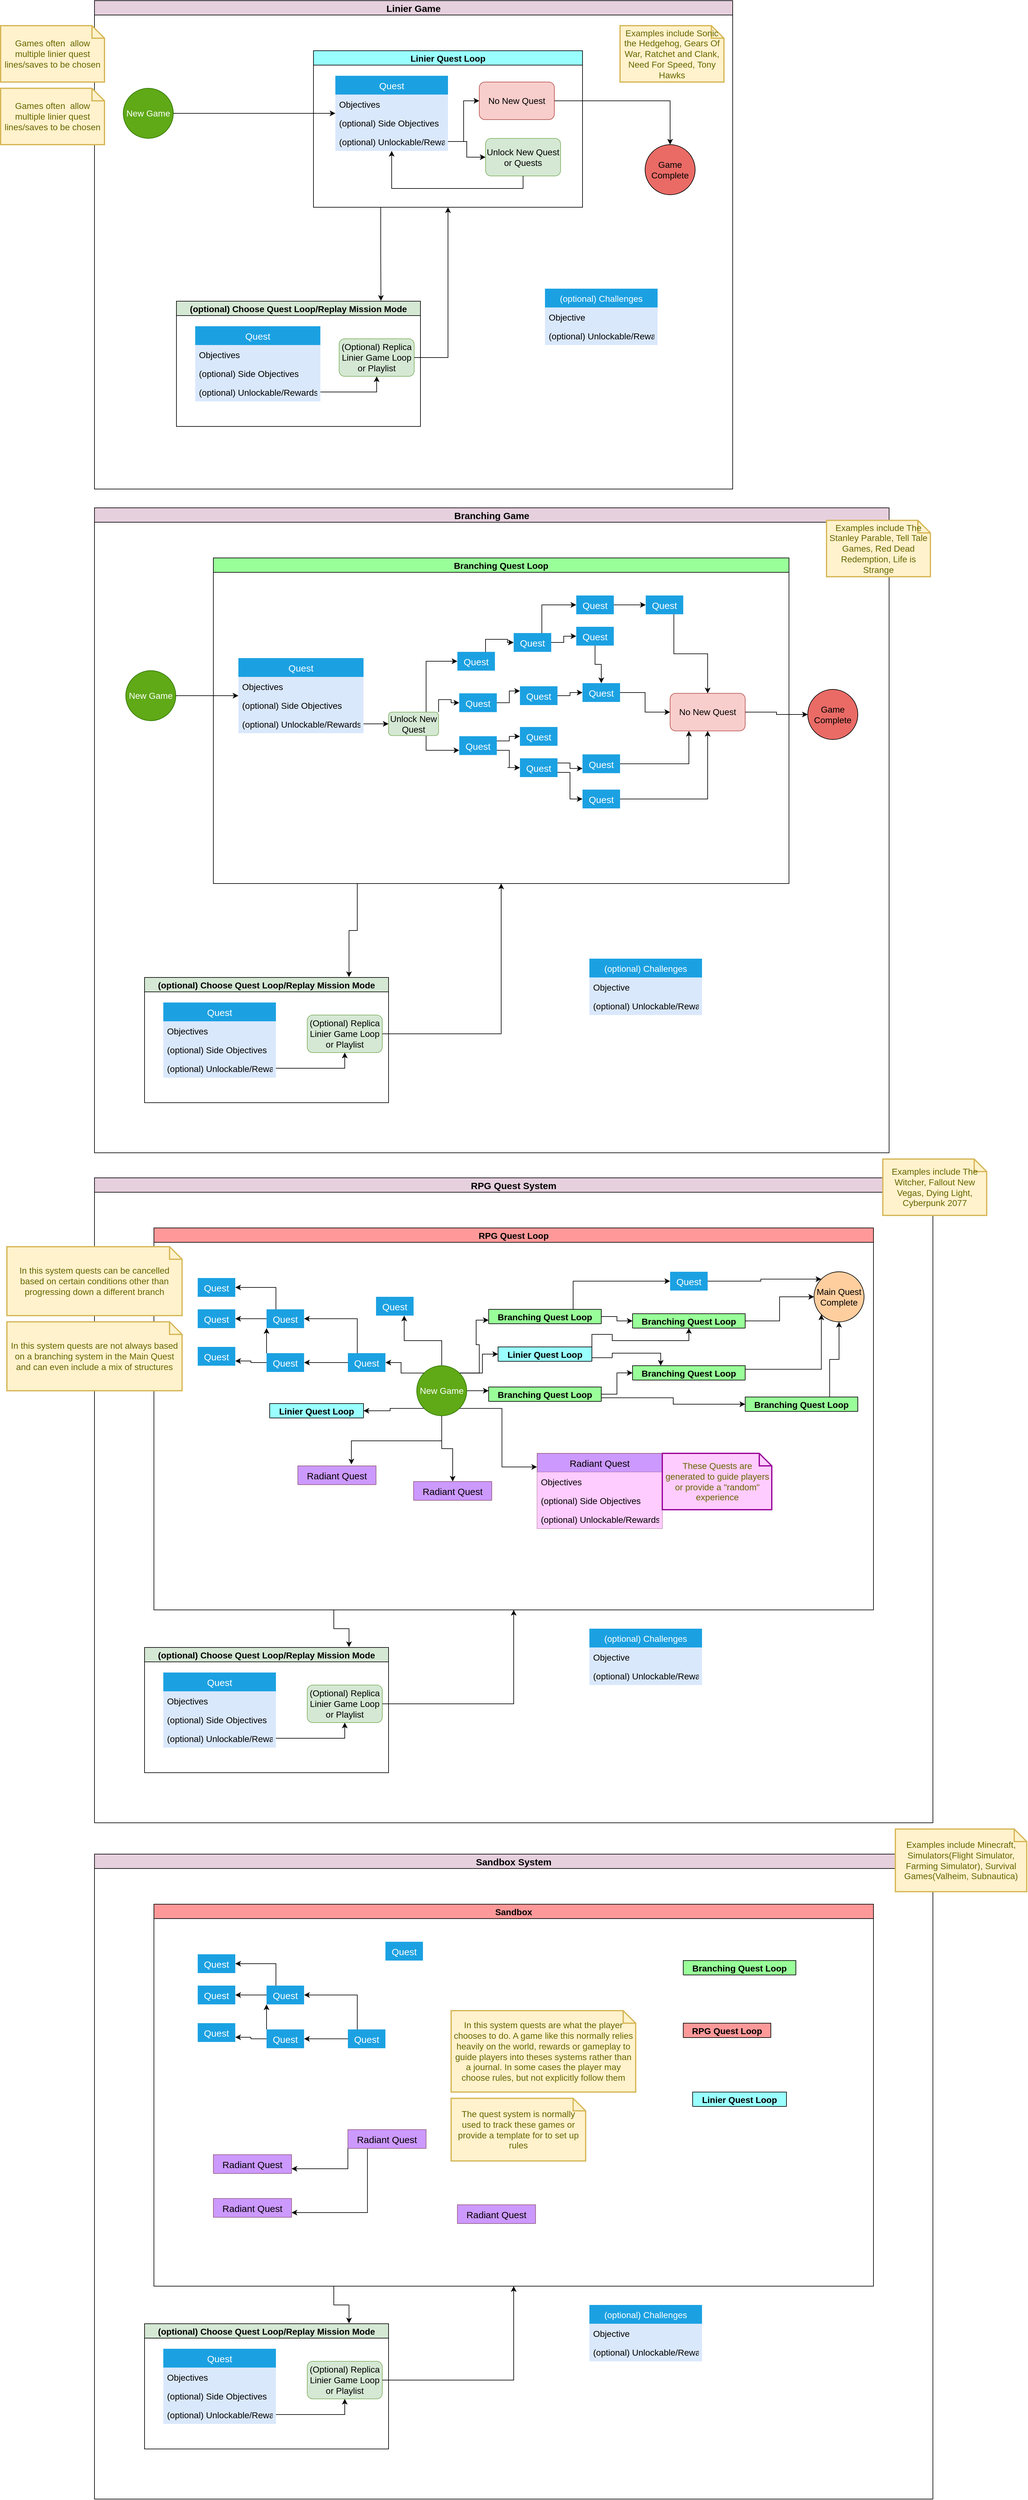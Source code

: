 <mxfile version="15.5.0" type="device"><diagram id="hil5QhxUDJTcY2AATCIs" name="Page-1"><mxGraphModel dx="2062" dy="2315" grid="1" gridSize="10" guides="1" tooltips="1" connect="1" arrows="1" fold="1" page="1" pageScale="1" pageWidth="827" pageHeight="1169" math="0" shadow="0"><root><mxCell id="0"/><mxCell id="1" parent="0"/><mxCell id="OY8LJASXRxl_TR5Gz8rD-17" value="Linier Game" style="swimlane;labelBackgroundColor=none;fontSize=15;fillColor=#E6D0DE;strokeColor=default;" parent="1" vertex="1"><mxGeometry x="300" y="-1120" width="1020" height="780" as="geometry"><mxRectangle x="300" y="-1120" width="120" height="23" as="alternateBounds"/></mxGeometry></mxCell><mxCell id="TvEz1KCQBGLkx24jpiGz-9" style="edgeStyle=orthogonalEdgeStyle;rounded=0;orthogonalLoop=1;jettySize=auto;html=1;exitX=0.25;exitY=1;exitDx=0;exitDy=0;entryX=0.838;entryY=-0.003;entryDx=0;entryDy=0;entryPerimeter=0;labelBackgroundColor=none;fontSize=14;" edge="1" parent="OY8LJASXRxl_TR5Gz8rD-17" source="OY8LJASXRxl_TR5Gz8rD-48" target="OY8LJASXRxl_TR5Gz8rD-49"><mxGeometry relative="1" as="geometry"/></mxCell><mxCell id="OY8LJASXRxl_TR5Gz8rD-48" value="Linier Quest Loop" style="swimlane;labelBackgroundColor=none;startSize=23;fontSize=14;fillColor=#99FFFF;" parent="OY8LJASXRxl_TR5Gz8rD-17" vertex="1"><mxGeometry x="350" y="80" width="430" height="250" as="geometry"/></mxCell><mxCell id="OY8LJASXRxl_TR5Gz8rD-12" value="Quest" style="swimlane;fontStyle=0;childLayout=stackLayout;horizontal=1;startSize=30;horizontalStack=0;resizeParent=1;resizeParentMax=0;resizeLast=0;collapsible=1;marginBottom=0;labelBackgroundColor=none;fillColor=#1ba1e2;strokeColor=none;fontColor=#ffffff;fontSize=15;" parent="OY8LJASXRxl_TR5Gz8rD-48" vertex="1"><mxGeometry x="35" y="40" width="180" height="120" as="geometry"><mxRectangle x="370" y="210" width="60" height="30" as="alternateBounds"/></mxGeometry></mxCell><mxCell id="OY8LJASXRxl_TR5Gz8rD-13" value="Objectives" style="text;strokeColor=none;fillColor=#dae8fc;align=left;verticalAlign=middle;spacingLeft=4;spacingRight=4;overflow=hidden;points=[[0,0.5],[1,0.5]];portConstraint=eastwest;rotatable=0;labelBackgroundColor=none;fontSize=14;" parent="OY8LJASXRxl_TR5Gz8rD-12" vertex="1"><mxGeometry y="30" width="180" height="30" as="geometry"/></mxCell><mxCell id="OY8LJASXRxl_TR5Gz8rD-14" value="(optional) Side Objectives" style="text;strokeColor=none;fillColor=#dae8fc;align=left;verticalAlign=middle;spacingLeft=4;spacingRight=4;overflow=hidden;points=[[0,0.5],[1,0.5]];portConstraint=eastwest;rotatable=0;labelBackgroundColor=none;fontSize=14;" parent="OY8LJASXRxl_TR5Gz8rD-12" vertex="1"><mxGeometry y="60" width="180" height="30" as="geometry"/></mxCell><mxCell id="OY8LJASXRxl_TR5Gz8rD-15" value="(optional) Unlockable/Rewards" style="text;strokeColor=none;fillColor=#dae8fc;align=left;verticalAlign=middle;spacingLeft=4;spacingRight=4;overflow=hidden;points=[[0,0.5],[1,0.5]];portConstraint=eastwest;rotatable=0;labelBackgroundColor=none;fontSize=14;" parent="OY8LJASXRxl_TR5Gz8rD-12" vertex="1"><mxGeometry y="90" width="180" height="30" as="geometry"/></mxCell><mxCell id="OY8LJASXRxl_TR5Gz8rD-26" value="No New Quest" style="rounded=1;whiteSpace=wrap;html=1;labelBackgroundColor=none;fontSize=14;fillColor=#f8cecc;strokeColor=#b85450;" parent="OY8LJASXRxl_TR5Gz8rD-48" vertex="1"><mxGeometry x="265" y="50" width="120" height="60" as="geometry"/></mxCell><mxCell id="OY8LJASXRxl_TR5Gz8rD-22" value="Unlock New Quest&lt;br&gt;or Quests" style="rounded=1;whiteSpace=wrap;html=1;labelBackgroundColor=none;fontSize=14;fillColor=#d5e8d4;strokeColor=#82b366;" parent="OY8LJASXRxl_TR5Gz8rD-48" vertex="1"><mxGeometry x="275" y="140" width="120" height="60" as="geometry"/></mxCell><mxCell id="OY8LJASXRxl_TR5Gz8rD-27" style="edgeStyle=orthogonalEdgeStyle;rounded=0;orthogonalLoop=1;jettySize=auto;html=1;exitX=1;exitY=0.5;exitDx=0;exitDy=0;entryX=0;entryY=0.5;entryDx=0;entryDy=0;labelBackgroundColor=none;fontSize=14;" parent="OY8LJASXRxl_TR5Gz8rD-48" source="OY8LJASXRxl_TR5Gz8rD-15" target="OY8LJASXRxl_TR5Gz8rD-26" edge="1"><mxGeometry relative="1" as="geometry"/></mxCell><mxCell id="OY8LJASXRxl_TR5Gz8rD-24" style="edgeStyle=orthogonalEdgeStyle;rounded=0;orthogonalLoop=1;jettySize=auto;html=1;exitX=0.5;exitY=1;exitDx=0;exitDy=0;entryX=0.5;entryY=1;entryDx=0;entryDy=0;labelBackgroundColor=none;fontSize=14;" parent="OY8LJASXRxl_TR5Gz8rD-48" source="OY8LJASXRxl_TR5Gz8rD-22" target="OY8LJASXRxl_TR5Gz8rD-12" edge="1"><mxGeometry relative="1" as="geometry"/></mxCell><mxCell id="OY8LJASXRxl_TR5Gz8rD-23" style="edgeStyle=orthogonalEdgeStyle;rounded=0;orthogonalLoop=1;jettySize=auto;html=1;entryX=0;entryY=0.5;entryDx=0;entryDy=0;labelBackgroundColor=none;fontSize=14;" parent="OY8LJASXRxl_TR5Gz8rD-48" source="OY8LJASXRxl_TR5Gz8rD-15" target="OY8LJASXRxl_TR5Gz8rD-22" edge="1"><mxGeometry relative="1" as="geometry"/></mxCell><mxCell id="OY8LJASXRxl_TR5Gz8rD-49" value="(optional) Choose Quest Loop/Replay Mission Mode" style="swimlane;labelBackgroundColor=none;fontSize=14;fillColor=#D5E8D4;" parent="OY8LJASXRxl_TR5Gz8rD-17" vertex="1"><mxGeometry x="131" y="480" width="390" height="200" as="geometry"/></mxCell><mxCell id="OY8LJASXRxl_TR5Gz8rD-51" value="(Optional) Replica Linier Game Loop or Playlist" style="rounded=1;whiteSpace=wrap;html=1;labelBackgroundColor=none;fontSize=14;fillColor=#d5e8d4;strokeColor=#82b366;" parent="OY8LJASXRxl_TR5Gz8rD-49" vertex="1"><mxGeometry x="260" y="60" width="120" height="60" as="geometry"/></mxCell><mxCell id="OY8LJASXRxl_TR5Gz8rD-30" value="Quest" style="swimlane;fontStyle=0;childLayout=stackLayout;horizontal=1;startSize=30;horizontalStack=0;resizeParent=1;resizeParentMax=0;resizeLast=0;collapsible=1;marginBottom=0;labelBackgroundColor=none;fillColor=#1ba1e2;strokeColor=none;fontColor=#ffffff;fontSize=15;" parent="OY8LJASXRxl_TR5Gz8rD-49" vertex="1"><mxGeometry x="30" y="40" width="200" height="120" as="geometry"><mxRectangle x="370" y="210" width="60" height="30" as="alternateBounds"/></mxGeometry></mxCell><mxCell id="OY8LJASXRxl_TR5Gz8rD-31" value="Objectives" style="text;strokeColor=none;fillColor=#dae8fc;align=left;verticalAlign=middle;spacingLeft=4;spacingRight=4;overflow=hidden;points=[[0,0.5],[1,0.5]];portConstraint=eastwest;rotatable=0;labelBackgroundColor=none;fontSize=14;" parent="OY8LJASXRxl_TR5Gz8rD-30" vertex="1"><mxGeometry y="30" width="200" height="30" as="geometry"/></mxCell><mxCell id="OY8LJASXRxl_TR5Gz8rD-32" value="(optional) Side Objectives" style="text;strokeColor=none;fillColor=#dae8fc;align=left;verticalAlign=middle;spacingLeft=4;spacingRight=4;overflow=hidden;points=[[0,0.5],[1,0.5]];portConstraint=eastwest;rotatable=0;labelBackgroundColor=none;fontSize=14;" parent="OY8LJASXRxl_TR5Gz8rD-30" vertex="1"><mxGeometry y="60" width="200" height="30" as="geometry"/></mxCell><mxCell id="OY8LJASXRxl_TR5Gz8rD-33" value="(optional) Unlockable/Rewards" style="text;strokeColor=none;fillColor=#dae8fc;align=left;verticalAlign=middle;spacingLeft=4;spacingRight=4;overflow=hidden;points=[[0,0.5],[1,0.5]];portConstraint=eastwest;rotatable=0;labelBackgroundColor=none;fontSize=14;" parent="OY8LJASXRxl_TR5Gz8rD-30" vertex="1"><mxGeometry y="90" width="200" height="30" as="geometry"/></mxCell><mxCell id="TvEz1KCQBGLkx24jpiGz-6" style="edgeStyle=orthogonalEdgeStyle;rounded=0;orthogonalLoop=1;jettySize=auto;html=1;labelBackgroundColor=none;fontSize=14;" edge="1" parent="OY8LJASXRxl_TR5Gz8rD-49" source="OY8LJASXRxl_TR5Gz8rD-33" target="OY8LJASXRxl_TR5Gz8rD-51"><mxGeometry relative="1" as="geometry"/></mxCell><mxCell id="OY8LJASXRxl_TR5Gz8rD-19" value="Game Complete" style="ellipse;whiteSpace=wrap;html=1;aspect=fixed;labelBackgroundColor=none;fontSize=14;fillColor=#EA6B66;" parent="OY8LJASXRxl_TR5Gz8rD-17" vertex="1"><mxGeometry x="880" y="230" width="80" height="80" as="geometry"/></mxCell><mxCell id="OY8LJASXRxl_TR5Gz8rD-28" style="edgeStyle=orthogonalEdgeStyle;rounded=0;orthogonalLoop=1;jettySize=auto;html=1;exitX=1;exitY=0.5;exitDx=0;exitDy=0;labelBackgroundColor=none;fontSize=14;" parent="OY8LJASXRxl_TR5Gz8rD-17" source="OY8LJASXRxl_TR5Gz8rD-26" target="OY8LJASXRxl_TR5Gz8rD-19" edge="1"><mxGeometry relative="1" as="geometry"/></mxCell><mxCell id="OY8LJASXRxl_TR5Gz8rD-18" value="New Game" style="ellipse;whiteSpace=wrap;html=1;aspect=fixed;labelBackgroundColor=none;fontSize=14;fillColor=#60a917;strokeColor=#2D7600;fontColor=#ffffff;" parent="OY8LJASXRxl_TR5Gz8rD-17" vertex="1"><mxGeometry x="46" y="140" width="80" height="80" as="geometry"/></mxCell><mxCell id="OY8LJASXRxl_TR5Gz8rD-20" style="edgeStyle=orthogonalEdgeStyle;rounded=0;orthogonalLoop=1;jettySize=auto;html=1;exitX=1;exitY=0.5;exitDx=0;exitDy=0;entryX=0;entryY=0.5;entryDx=0;entryDy=0;labelBackgroundColor=none;fontSize=14;" parent="OY8LJASXRxl_TR5Gz8rD-17" source="OY8LJASXRxl_TR5Gz8rD-18" target="OY8LJASXRxl_TR5Gz8rD-12" edge="1"><mxGeometry relative="1" as="geometry"/></mxCell><mxCell id="TvEz1KCQBGLkx24jpiGz-10" style="edgeStyle=orthogonalEdgeStyle;rounded=0;orthogonalLoop=1;jettySize=auto;html=1;exitX=1;exitY=0.5;exitDx=0;exitDy=0;entryX=0.5;entryY=1;entryDx=0;entryDy=0;labelBackgroundColor=none;fontSize=14;" edge="1" parent="OY8LJASXRxl_TR5Gz8rD-17" source="OY8LJASXRxl_TR5Gz8rD-51" target="OY8LJASXRxl_TR5Gz8rD-48"><mxGeometry relative="1" as="geometry"/></mxCell><mxCell id="TvEz1KCQBGLkx24jpiGz-12" value="(optional) Challenges" style="swimlane;fontStyle=0;childLayout=stackLayout;horizontal=1;startSize=30;horizontalStack=0;resizeParent=1;resizeParentMax=0;resizeLast=0;collapsible=1;marginBottom=0;labelBackgroundColor=none;fillColor=#1ba1e2;strokeColor=none;fontColor=#ffffff;fontSize=14;" vertex="1" parent="OY8LJASXRxl_TR5Gz8rD-17"><mxGeometry x="720" y="460" width="180" height="90" as="geometry"><mxRectangle x="370" y="210" width="60" height="30" as="alternateBounds"/></mxGeometry></mxCell><mxCell id="TvEz1KCQBGLkx24jpiGz-13" value="Objective" style="text;strokeColor=none;fillColor=#dae8fc;align=left;verticalAlign=middle;spacingLeft=4;spacingRight=4;overflow=hidden;points=[[0,0.5],[1,0.5]];portConstraint=eastwest;rotatable=0;labelBackgroundColor=none;fontSize=14;" vertex="1" parent="TvEz1KCQBGLkx24jpiGz-12"><mxGeometry y="30" width="180" height="30" as="geometry"/></mxCell><mxCell id="TvEz1KCQBGLkx24jpiGz-15" value="(optional) Unlockable/Rewards" style="text;strokeColor=none;fillColor=#dae8fc;align=left;verticalAlign=middle;spacingLeft=4;spacingRight=4;overflow=hidden;points=[[0,0.5],[1,0.5]];portConstraint=eastwest;rotatable=0;labelBackgroundColor=none;fontSize=14;" vertex="1" parent="TvEz1KCQBGLkx24jpiGz-12"><mxGeometry y="60" width="180" height="30" as="geometry"/></mxCell><mxCell id="OY8LJASXRxl_TR5Gz8rD-58" value="Examples include Sonic the Hedgehog, Gears Of War, Ratchet and Clank, Need For Speed, Tony Hawks" style="shape=note;strokeWidth=2;fontSize=14;size=20;whiteSpace=wrap;html=1;fillColor=#fff2cc;strokeColor=#d6b656;fontColor=#666600;labelBackgroundColor=none;" parent="OY8LJASXRxl_TR5Gz8rD-17" vertex="1"><mxGeometry x="840" y="40" width="166" height="90" as="geometry"/></mxCell><mxCell id="TvEz1KCQBGLkx24jpiGz-17" value="Branching Game" style="swimlane;labelBackgroundColor=none;fontSize=15;fillColor=#E6D0DE;strokeColor=#000000;startSize=23;" vertex="1" parent="1"><mxGeometry x="300" y="-310" width="1270" height="1030" as="geometry"/></mxCell><mxCell id="TvEz1KCQBGLkx24jpiGz-18" style="edgeStyle=orthogonalEdgeStyle;rounded=0;orthogonalLoop=1;jettySize=auto;html=1;exitX=0.25;exitY=1;exitDx=0;exitDy=0;entryX=0.838;entryY=-0.003;entryDx=0;entryDy=0;entryPerimeter=0;labelBackgroundColor=none;fontSize=14;" edge="1" parent="TvEz1KCQBGLkx24jpiGz-17" source="TvEz1KCQBGLkx24jpiGz-19" target="TvEz1KCQBGLkx24jpiGz-29"><mxGeometry relative="1" as="geometry"/></mxCell><mxCell id="TvEz1KCQBGLkx24jpiGz-19" value="Branching Quest Loop" style="swimlane;labelBackgroundColor=none;startSize=23;fontSize=14;fillColor=#99FF99;" vertex="1" parent="TvEz1KCQBGLkx24jpiGz-17"><mxGeometry x="190" y="80" width="920" height="520" as="geometry"/></mxCell><mxCell id="TvEz1KCQBGLkx24jpiGz-20" value="Quest" style="swimlane;fontStyle=0;childLayout=stackLayout;horizontal=1;startSize=30;horizontalStack=0;resizeParent=1;resizeParentMax=0;resizeLast=0;collapsible=1;marginBottom=0;labelBackgroundColor=none;fillColor=#1ba1e2;strokeColor=none;fontColor=#ffffff;fontSize=15;" vertex="1" parent="TvEz1KCQBGLkx24jpiGz-19"><mxGeometry x="40" y="160" width="200" height="120" as="geometry"><mxRectangle x="370" y="210" width="60" height="30" as="alternateBounds"/></mxGeometry></mxCell><mxCell id="TvEz1KCQBGLkx24jpiGz-21" value="Objectives" style="text;strokeColor=none;fillColor=#dae8fc;align=left;verticalAlign=middle;spacingLeft=4;spacingRight=4;overflow=hidden;points=[[0,0.5],[1,0.5]];portConstraint=eastwest;rotatable=0;labelBackgroundColor=none;fontSize=14;" vertex="1" parent="TvEz1KCQBGLkx24jpiGz-20"><mxGeometry y="30" width="200" height="30" as="geometry"/></mxCell><mxCell id="TvEz1KCQBGLkx24jpiGz-22" value="(optional) Side Objectives" style="text;strokeColor=none;fillColor=#dae8fc;align=left;verticalAlign=middle;spacingLeft=4;spacingRight=4;overflow=hidden;points=[[0,0.5],[1,0.5]];portConstraint=eastwest;rotatable=0;labelBackgroundColor=none;fontSize=14;" vertex="1" parent="TvEz1KCQBGLkx24jpiGz-20"><mxGeometry y="60" width="200" height="30" as="geometry"/></mxCell><mxCell id="TvEz1KCQBGLkx24jpiGz-23" value="(optional) Unlockable/Rewards" style="text;strokeColor=none;fillColor=#dae8fc;align=left;verticalAlign=middle;spacingLeft=4;spacingRight=4;overflow=hidden;points=[[0,0.5],[1,0.5]];portConstraint=eastwest;rotatable=0;labelBackgroundColor=none;fontSize=14;" vertex="1" parent="TvEz1KCQBGLkx24jpiGz-20"><mxGeometry y="90" width="200" height="30" as="geometry"/></mxCell><mxCell id="TvEz1KCQBGLkx24jpiGz-121" style="edgeStyle=orthogonalEdgeStyle;rounded=0;orthogonalLoop=1;jettySize=auto;html=1;exitX=0.75;exitY=1;exitDx=0;exitDy=0;entryX=0;entryY=0.75;entryDx=0;entryDy=0;labelBackgroundColor=none;fontSize=15;" edge="1" parent="TvEz1KCQBGLkx24jpiGz-19" source="TvEz1KCQBGLkx24jpiGz-25" target="TvEz1KCQBGLkx24jpiGz-47"><mxGeometry relative="1" as="geometry"/></mxCell><mxCell id="TvEz1KCQBGLkx24jpiGz-122" style="edgeStyle=orthogonalEdgeStyle;rounded=0;orthogonalLoop=1;jettySize=auto;html=1;exitX=1;exitY=0;exitDx=0;exitDy=0;labelBackgroundColor=none;fontSize=15;" edge="1" parent="TvEz1KCQBGLkx24jpiGz-19" source="TvEz1KCQBGLkx24jpiGz-25" target="TvEz1KCQBGLkx24jpiGz-72"><mxGeometry relative="1" as="geometry"/></mxCell><mxCell id="TvEz1KCQBGLkx24jpiGz-123" style="edgeStyle=orthogonalEdgeStyle;rounded=0;orthogonalLoop=1;jettySize=auto;html=1;exitX=0.75;exitY=0;exitDx=0;exitDy=0;entryX=0;entryY=0.5;entryDx=0;entryDy=0;labelBackgroundColor=none;fontSize=15;" edge="1" parent="TvEz1KCQBGLkx24jpiGz-19" source="TvEz1KCQBGLkx24jpiGz-25" target="TvEz1KCQBGLkx24jpiGz-76"><mxGeometry relative="1" as="geometry"/></mxCell><mxCell id="TvEz1KCQBGLkx24jpiGz-25" value="Unlock New Quest" style="rounded=1;whiteSpace=wrap;html=1;labelBackgroundColor=none;fontSize=14;fillColor=#d5e8d4;strokeColor=#82b366;" vertex="1" parent="TvEz1KCQBGLkx24jpiGz-19"><mxGeometry x="280" y="246.25" width="80" height="37.5" as="geometry"/></mxCell><mxCell id="TvEz1KCQBGLkx24jpiGz-46" style="edgeStyle=orthogonalEdgeStyle;rounded=0;orthogonalLoop=1;jettySize=auto;html=1;exitX=1;exitY=0.5;exitDx=0;exitDy=0;labelBackgroundColor=none;fontSize=15;" edge="1" parent="TvEz1KCQBGLkx24jpiGz-19" source="TvEz1KCQBGLkx24jpiGz-23" target="TvEz1KCQBGLkx24jpiGz-25"><mxGeometry relative="1" as="geometry"/></mxCell><mxCell id="TvEz1KCQBGLkx24jpiGz-125" style="edgeStyle=orthogonalEdgeStyle;rounded=0;orthogonalLoop=1;jettySize=auto;html=1;exitX=1;exitY=0.25;exitDx=0;exitDy=0;labelBackgroundColor=none;fontSize=15;" edge="1" parent="TvEz1KCQBGLkx24jpiGz-19" source="TvEz1KCQBGLkx24jpiGz-47" target="TvEz1KCQBGLkx24jpiGz-84"><mxGeometry relative="1" as="geometry"/></mxCell><mxCell id="TvEz1KCQBGLkx24jpiGz-126" style="edgeStyle=orthogonalEdgeStyle;rounded=0;orthogonalLoop=1;jettySize=auto;html=1;exitX=1;exitY=0.75;exitDx=0;exitDy=0;entryX=0;entryY=0.5;entryDx=0;entryDy=0;labelBackgroundColor=none;fontSize=15;" edge="1" parent="TvEz1KCQBGLkx24jpiGz-19" source="TvEz1KCQBGLkx24jpiGz-47" target="TvEz1KCQBGLkx24jpiGz-80"><mxGeometry relative="1" as="geometry"/></mxCell><mxCell id="TvEz1KCQBGLkx24jpiGz-47" value="Quest" style="swimlane;fontStyle=0;childLayout=stackLayout;horizontal=1;startSize=30;horizontalStack=0;resizeParent=1;resizeParentMax=0;resizeLast=0;collapsible=1;marginBottom=0;labelBackgroundColor=none;fillColor=#1ba1e2;strokeColor=none;fontColor=#ffffff;fontSize=15;" vertex="1" collapsed="1" parent="TvEz1KCQBGLkx24jpiGz-19"><mxGeometry x="393" y="284.75" width="60" height="30" as="geometry"><mxRectangle x="420" y="70" width="200" height="120" as="alternateBounds"/></mxGeometry></mxCell><mxCell id="TvEz1KCQBGLkx24jpiGz-48" value="Objectives" style="text;strokeColor=none;fillColor=#dae8fc;align=left;verticalAlign=middle;spacingLeft=4;spacingRight=4;overflow=hidden;points=[[0,0.5],[1,0.5]];portConstraint=eastwest;rotatable=0;labelBackgroundColor=none;fontSize=14;" vertex="1" parent="TvEz1KCQBGLkx24jpiGz-47"><mxGeometry y="30" width="60" height="30" as="geometry"/></mxCell><mxCell id="TvEz1KCQBGLkx24jpiGz-49" value="(optional) Side Objectives" style="text;strokeColor=none;fillColor=#dae8fc;align=left;verticalAlign=middle;spacingLeft=4;spacingRight=4;overflow=hidden;points=[[0,0.5],[1,0.5]];portConstraint=eastwest;rotatable=0;labelBackgroundColor=none;fontSize=14;" vertex="1" parent="TvEz1KCQBGLkx24jpiGz-47"><mxGeometry y="60" width="60" height="30" as="geometry"/></mxCell><mxCell id="TvEz1KCQBGLkx24jpiGz-50" value="(optional) Unlockable/Rewards" style="text;strokeColor=none;fillColor=#dae8fc;align=left;verticalAlign=middle;spacingLeft=4;spacingRight=4;overflow=hidden;points=[[0,0.5],[1,0.5]];portConstraint=eastwest;rotatable=0;labelBackgroundColor=none;fontSize=14;" vertex="1" parent="TvEz1KCQBGLkx24jpiGz-47"><mxGeometry y="90" width="60" height="30" as="geometry"/></mxCell><mxCell id="TvEz1KCQBGLkx24jpiGz-129" style="edgeStyle=orthogonalEdgeStyle;rounded=0;orthogonalLoop=1;jettySize=auto;html=1;exitX=1;exitY=0.5;exitDx=0;exitDy=0;entryX=0;entryY=0.25;entryDx=0;entryDy=0;labelBackgroundColor=none;fontSize=15;" edge="1" parent="TvEz1KCQBGLkx24jpiGz-19" source="TvEz1KCQBGLkx24jpiGz-72" target="TvEz1KCQBGLkx24jpiGz-108"><mxGeometry relative="1" as="geometry"/></mxCell><mxCell id="TvEz1KCQBGLkx24jpiGz-72" value="Quest" style="swimlane;fontStyle=0;childLayout=stackLayout;horizontal=1;startSize=30;horizontalStack=0;resizeParent=1;resizeParentMax=0;resizeLast=0;collapsible=1;marginBottom=0;labelBackgroundColor=none;fillColor=#1ba1e2;strokeColor=none;fontColor=#ffffff;fontSize=15;" vertex="1" collapsed="1" parent="TvEz1KCQBGLkx24jpiGz-19"><mxGeometry x="393" y="216.25" width="60" height="30" as="geometry"><mxRectangle x="420" y="70" width="200" height="120" as="alternateBounds"/></mxGeometry></mxCell><mxCell id="TvEz1KCQBGLkx24jpiGz-73" value="Objectives" style="text;strokeColor=none;fillColor=#dae8fc;align=left;verticalAlign=middle;spacingLeft=4;spacingRight=4;overflow=hidden;points=[[0,0.5],[1,0.5]];portConstraint=eastwest;rotatable=0;labelBackgroundColor=none;fontSize=14;" vertex="1" parent="TvEz1KCQBGLkx24jpiGz-72"><mxGeometry y="30" width="60" height="30" as="geometry"/></mxCell><mxCell id="TvEz1KCQBGLkx24jpiGz-74" value="(optional) Side Objectives" style="text;strokeColor=none;fillColor=#dae8fc;align=left;verticalAlign=middle;spacingLeft=4;spacingRight=4;overflow=hidden;points=[[0,0.5],[1,0.5]];portConstraint=eastwest;rotatable=0;labelBackgroundColor=none;fontSize=14;" vertex="1" parent="TvEz1KCQBGLkx24jpiGz-72"><mxGeometry y="60" width="60" height="30" as="geometry"/></mxCell><mxCell id="TvEz1KCQBGLkx24jpiGz-75" value="(optional) Unlockable/Rewards" style="text;strokeColor=none;fillColor=#dae8fc;align=left;verticalAlign=middle;spacingLeft=4;spacingRight=4;overflow=hidden;points=[[0,0.5],[1,0.5]];portConstraint=eastwest;rotatable=0;labelBackgroundColor=none;fontSize=14;" vertex="1" parent="TvEz1KCQBGLkx24jpiGz-72"><mxGeometry y="90" width="60" height="30" as="geometry"/></mxCell><mxCell id="TvEz1KCQBGLkx24jpiGz-124" style="edgeStyle=orthogonalEdgeStyle;rounded=0;orthogonalLoop=1;jettySize=auto;html=1;exitX=0.75;exitY=0;exitDx=0;exitDy=0;entryX=0;entryY=0.5;entryDx=0;entryDy=0;labelBackgroundColor=none;fontSize=15;" edge="1" parent="TvEz1KCQBGLkx24jpiGz-19" source="TvEz1KCQBGLkx24jpiGz-76" target="TvEz1KCQBGLkx24jpiGz-96"><mxGeometry relative="1" as="geometry"/></mxCell><mxCell id="TvEz1KCQBGLkx24jpiGz-76" value="Quest" style="swimlane;fontStyle=0;childLayout=stackLayout;horizontal=1;startSize=30;horizontalStack=0;resizeParent=1;resizeParentMax=0;resizeLast=0;collapsible=1;marginBottom=0;labelBackgroundColor=none;fillColor=#1ba1e2;strokeColor=none;fontColor=#ffffff;fontSize=15;" vertex="1" collapsed="1" parent="TvEz1KCQBGLkx24jpiGz-19"><mxGeometry x="390" y="150" width="60" height="30" as="geometry"><mxRectangle x="420" y="70" width="200" height="120" as="alternateBounds"/></mxGeometry></mxCell><mxCell id="TvEz1KCQBGLkx24jpiGz-77" value="Objectives" style="text;strokeColor=none;fillColor=#dae8fc;align=left;verticalAlign=middle;spacingLeft=4;spacingRight=4;overflow=hidden;points=[[0,0.5],[1,0.5]];portConstraint=eastwest;rotatable=0;labelBackgroundColor=none;fontSize=14;" vertex="1" parent="TvEz1KCQBGLkx24jpiGz-76"><mxGeometry y="30" width="60" height="30" as="geometry"/></mxCell><mxCell id="TvEz1KCQBGLkx24jpiGz-78" value="(optional) Side Objectives" style="text;strokeColor=none;fillColor=#dae8fc;align=left;verticalAlign=middle;spacingLeft=4;spacingRight=4;overflow=hidden;points=[[0,0.5],[1,0.5]];portConstraint=eastwest;rotatable=0;labelBackgroundColor=none;fontSize=14;" vertex="1" parent="TvEz1KCQBGLkx24jpiGz-76"><mxGeometry y="60" width="60" height="30" as="geometry"/></mxCell><mxCell id="TvEz1KCQBGLkx24jpiGz-79" value="(optional) Unlockable/Rewards" style="text;strokeColor=none;fillColor=#dae8fc;align=left;verticalAlign=middle;spacingLeft=4;spacingRight=4;overflow=hidden;points=[[0,0.5],[1,0.5]];portConstraint=eastwest;rotatable=0;labelBackgroundColor=none;fontSize=14;" vertex="1" parent="TvEz1KCQBGLkx24jpiGz-76"><mxGeometry y="90" width="60" height="30" as="geometry"/></mxCell><mxCell id="TvEz1KCQBGLkx24jpiGz-127" style="edgeStyle=orthogonalEdgeStyle;rounded=0;orthogonalLoop=1;jettySize=auto;html=1;exitX=1;exitY=0.25;exitDx=0;exitDy=0;entryX=0;entryY=0.75;entryDx=0;entryDy=0;labelBackgroundColor=none;fontSize=15;" edge="1" parent="TvEz1KCQBGLkx24jpiGz-19" source="TvEz1KCQBGLkx24jpiGz-80" target="TvEz1KCQBGLkx24jpiGz-92"><mxGeometry relative="1" as="geometry"/></mxCell><mxCell id="TvEz1KCQBGLkx24jpiGz-128" style="edgeStyle=orthogonalEdgeStyle;rounded=0;orthogonalLoop=1;jettySize=auto;html=1;exitX=1;exitY=0.75;exitDx=0;exitDy=0;entryX=0;entryY=0.5;entryDx=0;entryDy=0;labelBackgroundColor=none;fontSize=15;" edge="1" parent="TvEz1KCQBGLkx24jpiGz-19" source="TvEz1KCQBGLkx24jpiGz-80" target="TvEz1KCQBGLkx24jpiGz-88"><mxGeometry relative="1" as="geometry"/></mxCell><mxCell id="TvEz1KCQBGLkx24jpiGz-80" value="Quest" style="swimlane;fontStyle=0;childLayout=stackLayout;horizontal=1;startSize=30;horizontalStack=0;resizeParent=1;resizeParentMax=0;resizeLast=0;collapsible=1;marginBottom=0;labelBackgroundColor=none;fillColor=#1ba1e2;strokeColor=none;fontColor=#ffffff;fontSize=15;" vertex="1" collapsed="1" parent="TvEz1KCQBGLkx24jpiGz-19"><mxGeometry x="490" y="320" width="60" height="30" as="geometry"><mxRectangle x="420" y="70" width="200" height="120" as="alternateBounds"/></mxGeometry></mxCell><mxCell id="TvEz1KCQBGLkx24jpiGz-81" value="Objectives" style="text;strokeColor=none;fillColor=#dae8fc;align=left;verticalAlign=middle;spacingLeft=4;spacingRight=4;overflow=hidden;points=[[0,0.5],[1,0.5]];portConstraint=eastwest;rotatable=0;labelBackgroundColor=none;fontSize=14;" vertex="1" parent="TvEz1KCQBGLkx24jpiGz-80"><mxGeometry y="30" width="60" height="30" as="geometry"/></mxCell><mxCell id="TvEz1KCQBGLkx24jpiGz-82" value="(optional) Side Objectives" style="text;strokeColor=none;fillColor=#dae8fc;align=left;verticalAlign=middle;spacingLeft=4;spacingRight=4;overflow=hidden;points=[[0,0.5],[1,0.5]];portConstraint=eastwest;rotatable=0;labelBackgroundColor=none;fontSize=14;" vertex="1" parent="TvEz1KCQBGLkx24jpiGz-80"><mxGeometry y="60" width="60" height="30" as="geometry"/></mxCell><mxCell id="TvEz1KCQBGLkx24jpiGz-83" value="(optional) Unlockable/Rewards" style="text;strokeColor=none;fillColor=#dae8fc;align=left;verticalAlign=middle;spacingLeft=4;spacingRight=4;overflow=hidden;points=[[0,0.5],[1,0.5]];portConstraint=eastwest;rotatable=0;labelBackgroundColor=none;fontSize=14;" vertex="1" parent="TvEz1KCQBGLkx24jpiGz-80"><mxGeometry y="90" width="60" height="30" as="geometry"/></mxCell><mxCell id="TvEz1KCQBGLkx24jpiGz-84" value="Quest" style="swimlane;fontStyle=0;childLayout=stackLayout;horizontal=1;startSize=30;horizontalStack=0;resizeParent=1;resizeParentMax=0;resizeLast=0;collapsible=1;marginBottom=0;labelBackgroundColor=none;fillColor=#1ba1e2;strokeColor=none;fontColor=#ffffff;fontSize=15;" vertex="1" collapsed="1" parent="TvEz1KCQBGLkx24jpiGz-19"><mxGeometry x="490" y="270" width="60" height="30" as="geometry"><mxRectangle x="420" y="70" width="200" height="120" as="alternateBounds"/></mxGeometry></mxCell><mxCell id="TvEz1KCQBGLkx24jpiGz-85" value="Objectives" style="text;strokeColor=none;fillColor=#dae8fc;align=left;verticalAlign=middle;spacingLeft=4;spacingRight=4;overflow=hidden;points=[[0,0.5],[1,0.5]];portConstraint=eastwest;rotatable=0;labelBackgroundColor=none;fontSize=14;" vertex="1" parent="TvEz1KCQBGLkx24jpiGz-84"><mxGeometry y="30" width="60" height="30" as="geometry"/></mxCell><mxCell id="TvEz1KCQBGLkx24jpiGz-86" value="(optional) Side Objectives" style="text;strokeColor=none;fillColor=#dae8fc;align=left;verticalAlign=middle;spacingLeft=4;spacingRight=4;overflow=hidden;points=[[0,0.5],[1,0.5]];portConstraint=eastwest;rotatable=0;labelBackgroundColor=none;fontSize=14;" vertex="1" parent="TvEz1KCQBGLkx24jpiGz-84"><mxGeometry y="60" width="60" height="30" as="geometry"/></mxCell><mxCell id="TvEz1KCQBGLkx24jpiGz-87" value="(optional) Unlockable/Rewards" style="text;strokeColor=none;fillColor=#dae8fc;align=left;verticalAlign=middle;spacingLeft=4;spacingRight=4;overflow=hidden;points=[[0,0.5],[1,0.5]];portConstraint=eastwest;rotatable=0;labelBackgroundColor=none;fontSize=14;" vertex="1" parent="TvEz1KCQBGLkx24jpiGz-84"><mxGeometry y="90" width="60" height="30" as="geometry"/></mxCell><mxCell id="TvEz1KCQBGLkx24jpiGz-139" style="edgeStyle=orthogonalEdgeStyle;rounded=0;orthogonalLoop=1;jettySize=auto;html=1;exitX=1;exitY=0.5;exitDx=0;exitDy=0;labelBackgroundColor=none;fontSize=15;" edge="1" parent="TvEz1KCQBGLkx24jpiGz-19" source="TvEz1KCQBGLkx24jpiGz-88" target="TvEz1KCQBGLkx24jpiGz-24"><mxGeometry relative="1" as="geometry"/></mxCell><mxCell id="TvEz1KCQBGLkx24jpiGz-88" value="Quest" style="swimlane;fontStyle=0;childLayout=stackLayout;horizontal=1;startSize=30;horizontalStack=0;resizeParent=1;resizeParentMax=0;resizeLast=0;collapsible=1;marginBottom=0;labelBackgroundColor=none;fillColor=#1ba1e2;strokeColor=none;fontColor=#ffffff;fontSize=15;" vertex="1" collapsed="1" parent="TvEz1KCQBGLkx24jpiGz-19"><mxGeometry x="590" y="370" width="60" height="30" as="geometry"><mxRectangle x="420" y="70" width="200" height="120" as="alternateBounds"/></mxGeometry></mxCell><mxCell id="TvEz1KCQBGLkx24jpiGz-89" value="Objectives" style="text;strokeColor=none;fillColor=#dae8fc;align=left;verticalAlign=middle;spacingLeft=4;spacingRight=4;overflow=hidden;points=[[0,0.5],[1,0.5]];portConstraint=eastwest;rotatable=0;labelBackgroundColor=none;fontSize=14;" vertex="1" parent="TvEz1KCQBGLkx24jpiGz-88"><mxGeometry y="30" width="60" height="30" as="geometry"/></mxCell><mxCell id="TvEz1KCQBGLkx24jpiGz-90" value="(optional) Side Objectives" style="text;strokeColor=none;fillColor=#dae8fc;align=left;verticalAlign=middle;spacingLeft=4;spacingRight=4;overflow=hidden;points=[[0,0.5],[1,0.5]];portConstraint=eastwest;rotatable=0;labelBackgroundColor=none;fontSize=14;" vertex="1" parent="TvEz1KCQBGLkx24jpiGz-88"><mxGeometry y="60" width="60" height="30" as="geometry"/></mxCell><mxCell id="TvEz1KCQBGLkx24jpiGz-91" value="(optional) Unlockable/Rewards" style="text;strokeColor=none;fillColor=#dae8fc;align=left;verticalAlign=middle;spacingLeft=4;spacingRight=4;overflow=hidden;points=[[0,0.5],[1,0.5]];portConstraint=eastwest;rotatable=0;labelBackgroundColor=none;fontSize=14;" vertex="1" parent="TvEz1KCQBGLkx24jpiGz-88"><mxGeometry y="90" width="60" height="30" as="geometry"/></mxCell><mxCell id="TvEz1KCQBGLkx24jpiGz-138" style="edgeStyle=orthogonalEdgeStyle;rounded=0;orthogonalLoop=1;jettySize=auto;html=1;exitX=1;exitY=0.5;exitDx=0;exitDy=0;entryX=0.25;entryY=1;entryDx=0;entryDy=0;labelBackgroundColor=none;fontSize=15;" edge="1" parent="TvEz1KCQBGLkx24jpiGz-19" source="TvEz1KCQBGLkx24jpiGz-92" target="TvEz1KCQBGLkx24jpiGz-24"><mxGeometry relative="1" as="geometry"/></mxCell><mxCell id="TvEz1KCQBGLkx24jpiGz-92" value="Quest" style="swimlane;fontStyle=0;childLayout=stackLayout;horizontal=1;startSize=30;horizontalStack=0;resizeParent=1;resizeParentMax=0;resizeLast=0;collapsible=1;marginBottom=0;labelBackgroundColor=none;fillColor=#1ba1e2;strokeColor=none;fontColor=#ffffff;fontSize=15;" vertex="1" collapsed="1" parent="TvEz1KCQBGLkx24jpiGz-19"><mxGeometry x="590" y="313.75" width="60" height="30" as="geometry"><mxRectangle x="420" y="70" width="200" height="120" as="alternateBounds"/></mxGeometry></mxCell><mxCell id="TvEz1KCQBGLkx24jpiGz-93" value="Objectives" style="text;strokeColor=none;fillColor=#dae8fc;align=left;verticalAlign=middle;spacingLeft=4;spacingRight=4;overflow=hidden;points=[[0,0.5],[1,0.5]];portConstraint=eastwest;rotatable=0;labelBackgroundColor=none;fontSize=14;" vertex="1" parent="TvEz1KCQBGLkx24jpiGz-92"><mxGeometry y="30" width="60" height="30" as="geometry"/></mxCell><mxCell id="TvEz1KCQBGLkx24jpiGz-94" value="(optional) Side Objectives" style="text;strokeColor=none;fillColor=#dae8fc;align=left;verticalAlign=middle;spacingLeft=4;spacingRight=4;overflow=hidden;points=[[0,0.5],[1,0.5]];portConstraint=eastwest;rotatable=0;labelBackgroundColor=none;fontSize=14;" vertex="1" parent="TvEz1KCQBGLkx24jpiGz-92"><mxGeometry y="60" width="60" height="30" as="geometry"/></mxCell><mxCell id="TvEz1KCQBGLkx24jpiGz-95" value="(optional) Unlockable/Rewards" style="text;strokeColor=none;fillColor=#dae8fc;align=left;verticalAlign=middle;spacingLeft=4;spacingRight=4;overflow=hidden;points=[[0,0.5],[1,0.5]];portConstraint=eastwest;rotatable=0;labelBackgroundColor=none;fontSize=14;" vertex="1" parent="TvEz1KCQBGLkx24jpiGz-92"><mxGeometry y="90" width="60" height="30" as="geometry"/></mxCell><mxCell id="TvEz1KCQBGLkx24jpiGz-131" style="edgeStyle=orthogonalEdgeStyle;rounded=0;orthogonalLoop=1;jettySize=auto;html=1;exitX=1;exitY=0.5;exitDx=0;exitDy=0;entryX=0;entryY=0.5;entryDx=0;entryDy=0;labelBackgroundColor=none;fontSize=15;" edge="1" parent="TvEz1KCQBGLkx24jpiGz-19" source="TvEz1KCQBGLkx24jpiGz-96" target="TvEz1KCQBGLkx24jpiGz-104"><mxGeometry relative="1" as="geometry"/></mxCell><mxCell id="TvEz1KCQBGLkx24jpiGz-132" style="edgeStyle=orthogonalEdgeStyle;rounded=0;orthogonalLoop=1;jettySize=auto;html=1;exitX=0.75;exitY=0;exitDx=0;exitDy=0;entryX=0;entryY=0.5;entryDx=0;entryDy=0;labelBackgroundColor=none;fontSize=15;" edge="1" parent="TvEz1KCQBGLkx24jpiGz-19" source="TvEz1KCQBGLkx24jpiGz-96" target="TvEz1KCQBGLkx24jpiGz-100"><mxGeometry relative="1" as="geometry"/></mxCell><mxCell id="TvEz1KCQBGLkx24jpiGz-96" value="Quest" style="swimlane;fontStyle=0;childLayout=stackLayout;horizontal=1;startSize=30;horizontalStack=0;resizeParent=1;resizeParentMax=0;resizeLast=0;collapsible=1;marginBottom=0;labelBackgroundColor=none;fillColor=#1ba1e2;strokeColor=none;fontColor=#ffffff;fontSize=15;" vertex="1" collapsed="1" parent="TvEz1KCQBGLkx24jpiGz-19"><mxGeometry x="480" y="120" width="60" height="30" as="geometry"><mxRectangle x="420" y="70" width="200" height="120" as="alternateBounds"/></mxGeometry></mxCell><mxCell id="TvEz1KCQBGLkx24jpiGz-97" value="Objectives" style="text;strokeColor=none;fillColor=#dae8fc;align=left;verticalAlign=middle;spacingLeft=4;spacingRight=4;overflow=hidden;points=[[0,0.5],[1,0.5]];portConstraint=eastwest;rotatable=0;labelBackgroundColor=none;fontSize=14;" vertex="1" parent="TvEz1KCQBGLkx24jpiGz-96"><mxGeometry y="30" width="60" height="30" as="geometry"/></mxCell><mxCell id="TvEz1KCQBGLkx24jpiGz-98" value="(optional) Side Objectives" style="text;strokeColor=none;fillColor=#dae8fc;align=left;verticalAlign=middle;spacingLeft=4;spacingRight=4;overflow=hidden;points=[[0,0.5],[1,0.5]];portConstraint=eastwest;rotatable=0;labelBackgroundColor=none;fontSize=14;" vertex="1" parent="TvEz1KCQBGLkx24jpiGz-96"><mxGeometry y="60" width="60" height="30" as="geometry"/></mxCell><mxCell id="TvEz1KCQBGLkx24jpiGz-99" value="(optional) Unlockable/Rewards" style="text;strokeColor=none;fillColor=#dae8fc;align=left;verticalAlign=middle;spacingLeft=4;spacingRight=4;overflow=hidden;points=[[0,0.5],[1,0.5]];portConstraint=eastwest;rotatable=0;labelBackgroundColor=none;fontSize=14;" vertex="1" parent="TvEz1KCQBGLkx24jpiGz-96"><mxGeometry y="90" width="60" height="30" as="geometry"/></mxCell><mxCell id="TvEz1KCQBGLkx24jpiGz-133" style="edgeStyle=orthogonalEdgeStyle;rounded=0;orthogonalLoop=1;jettySize=auto;html=1;exitX=1;exitY=0.5;exitDx=0;exitDy=0;labelBackgroundColor=none;fontSize=15;" edge="1" parent="TvEz1KCQBGLkx24jpiGz-19" source="TvEz1KCQBGLkx24jpiGz-100" target="TvEz1KCQBGLkx24jpiGz-116"><mxGeometry relative="1" as="geometry"/></mxCell><mxCell id="TvEz1KCQBGLkx24jpiGz-100" value="Quest" style="swimlane;fontStyle=0;childLayout=stackLayout;horizontal=1;startSize=30;horizontalStack=0;resizeParent=1;resizeParentMax=0;resizeLast=0;collapsible=1;marginBottom=0;labelBackgroundColor=none;fillColor=#1ba1e2;strokeColor=none;fontColor=#ffffff;fontSize=15;" vertex="1" collapsed="1" parent="TvEz1KCQBGLkx24jpiGz-19"><mxGeometry x="580" y="60" width="60" height="30" as="geometry"><mxRectangle x="420" y="70" width="200" height="120" as="alternateBounds"/></mxGeometry></mxCell><mxCell id="TvEz1KCQBGLkx24jpiGz-101" value="Objectives" style="text;strokeColor=none;fillColor=#dae8fc;align=left;verticalAlign=middle;spacingLeft=4;spacingRight=4;overflow=hidden;points=[[0,0.5],[1,0.5]];portConstraint=eastwest;rotatable=0;labelBackgroundColor=none;fontSize=14;" vertex="1" parent="TvEz1KCQBGLkx24jpiGz-100"><mxGeometry y="30" width="60" height="30" as="geometry"/></mxCell><mxCell id="TvEz1KCQBGLkx24jpiGz-102" value="(optional) Side Objectives" style="text;strokeColor=none;fillColor=#dae8fc;align=left;verticalAlign=middle;spacingLeft=4;spacingRight=4;overflow=hidden;points=[[0,0.5],[1,0.5]];portConstraint=eastwest;rotatable=0;labelBackgroundColor=none;fontSize=14;" vertex="1" parent="TvEz1KCQBGLkx24jpiGz-100"><mxGeometry y="60" width="60" height="30" as="geometry"/></mxCell><mxCell id="TvEz1KCQBGLkx24jpiGz-103" value="(optional) Unlockable/Rewards" style="text;strokeColor=none;fillColor=#dae8fc;align=left;verticalAlign=middle;spacingLeft=4;spacingRight=4;overflow=hidden;points=[[0,0.5],[1,0.5]];portConstraint=eastwest;rotatable=0;labelBackgroundColor=none;fontSize=14;" vertex="1" parent="TvEz1KCQBGLkx24jpiGz-100"><mxGeometry y="90" width="60" height="30" as="geometry"/></mxCell><mxCell id="TvEz1KCQBGLkx24jpiGz-134" style="edgeStyle=orthogonalEdgeStyle;rounded=0;orthogonalLoop=1;jettySize=auto;html=1;exitX=0.5;exitY=1;exitDx=0;exitDy=0;entryX=0.5;entryY=0;entryDx=0;entryDy=0;labelBackgroundColor=none;fontSize=15;" edge="1" parent="TvEz1KCQBGLkx24jpiGz-19" source="TvEz1KCQBGLkx24jpiGz-104" target="TvEz1KCQBGLkx24jpiGz-112"><mxGeometry relative="1" as="geometry"/></mxCell><mxCell id="TvEz1KCQBGLkx24jpiGz-104" value="Quest" style="swimlane;fontStyle=0;childLayout=stackLayout;horizontal=1;startSize=30;horizontalStack=0;resizeParent=1;resizeParentMax=0;resizeLast=0;collapsible=1;marginBottom=0;labelBackgroundColor=none;fillColor=#1ba1e2;strokeColor=none;fontColor=#ffffff;fontSize=15;" vertex="1" collapsed="1" parent="TvEz1KCQBGLkx24jpiGz-19"><mxGeometry x="580" y="110" width="60" height="30" as="geometry"><mxRectangle x="420" y="70" width="200" height="120" as="alternateBounds"/></mxGeometry></mxCell><mxCell id="TvEz1KCQBGLkx24jpiGz-105" value="Objectives" style="text;strokeColor=none;fillColor=#dae8fc;align=left;verticalAlign=middle;spacingLeft=4;spacingRight=4;overflow=hidden;points=[[0,0.5],[1,0.5]];portConstraint=eastwest;rotatable=0;labelBackgroundColor=none;fontSize=14;" vertex="1" parent="TvEz1KCQBGLkx24jpiGz-104"><mxGeometry y="30" width="60" height="30" as="geometry"/></mxCell><mxCell id="TvEz1KCQBGLkx24jpiGz-106" value="(optional) Side Objectives" style="text;strokeColor=none;fillColor=#dae8fc;align=left;verticalAlign=middle;spacingLeft=4;spacingRight=4;overflow=hidden;points=[[0,0.5],[1,0.5]];portConstraint=eastwest;rotatable=0;labelBackgroundColor=none;fontSize=14;" vertex="1" parent="TvEz1KCQBGLkx24jpiGz-104"><mxGeometry y="60" width="60" height="30" as="geometry"/></mxCell><mxCell id="TvEz1KCQBGLkx24jpiGz-107" value="(optional) Unlockable/Rewards" style="text;strokeColor=none;fillColor=#dae8fc;align=left;verticalAlign=middle;spacingLeft=4;spacingRight=4;overflow=hidden;points=[[0,0.5],[1,0.5]];portConstraint=eastwest;rotatable=0;labelBackgroundColor=none;fontSize=14;" vertex="1" parent="TvEz1KCQBGLkx24jpiGz-104"><mxGeometry y="90" width="60" height="30" as="geometry"/></mxCell><mxCell id="TvEz1KCQBGLkx24jpiGz-135" style="edgeStyle=orthogonalEdgeStyle;rounded=0;orthogonalLoop=1;jettySize=auto;html=1;exitX=1;exitY=0.5;exitDx=0;exitDy=0;entryX=0;entryY=0.5;entryDx=0;entryDy=0;labelBackgroundColor=none;fontSize=15;" edge="1" parent="TvEz1KCQBGLkx24jpiGz-19" source="TvEz1KCQBGLkx24jpiGz-108" target="TvEz1KCQBGLkx24jpiGz-112"><mxGeometry relative="1" as="geometry"/></mxCell><mxCell id="TvEz1KCQBGLkx24jpiGz-108" value="Quest" style="swimlane;fontStyle=0;childLayout=stackLayout;horizontal=1;startSize=30;horizontalStack=0;resizeParent=1;resizeParentMax=0;resizeLast=0;collapsible=1;marginBottom=0;labelBackgroundColor=none;fillColor=#1ba1e2;strokeColor=none;fontColor=#ffffff;fontSize=15;" vertex="1" collapsed="1" parent="TvEz1KCQBGLkx24jpiGz-19"><mxGeometry x="490" y="205" width="60" height="30" as="geometry"><mxRectangle x="420" y="70" width="200" height="120" as="alternateBounds"/></mxGeometry></mxCell><mxCell id="TvEz1KCQBGLkx24jpiGz-109" value="Objectives" style="text;strokeColor=none;fillColor=#dae8fc;align=left;verticalAlign=middle;spacingLeft=4;spacingRight=4;overflow=hidden;points=[[0,0.5],[1,0.5]];portConstraint=eastwest;rotatable=0;labelBackgroundColor=none;fontSize=14;" vertex="1" parent="TvEz1KCQBGLkx24jpiGz-108"><mxGeometry y="30" width="60" height="30" as="geometry"/></mxCell><mxCell id="TvEz1KCQBGLkx24jpiGz-110" value="(optional) Side Objectives" style="text;strokeColor=none;fillColor=#dae8fc;align=left;verticalAlign=middle;spacingLeft=4;spacingRight=4;overflow=hidden;points=[[0,0.5],[1,0.5]];portConstraint=eastwest;rotatable=0;labelBackgroundColor=none;fontSize=14;" vertex="1" parent="TvEz1KCQBGLkx24jpiGz-108"><mxGeometry y="60" width="60" height="30" as="geometry"/></mxCell><mxCell id="TvEz1KCQBGLkx24jpiGz-111" value="(optional) Unlockable/Rewards" style="text;strokeColor=none;fillColor=#dae8fc;align=left;verticalAlign=middle;spacingLeft=4;spacingRight=4;overflow=hidden;points=[[0,0.5],[1,0.5]];portConstraint=eastwest;rotatable=0;labelBackgroundColor=none;fontSize=14;" vertex="1" parent="TvEz1KCQBGLkx24jpiGz-108"><mxGeometry y="90" width="60" height="30" as="geometry"/></mxCell><mxCell id="TvEz1KCQBGLkx24jpiGz-136" style="edgeStyle=orthogonalEdgeStyle;rounded=0;orthogonalLoop=1;jettySize=auto;html=1;exitX=1;exitY=0.5;exitDx=0;exitDy=0;labelBackgroundColor=none;fontSize=15;" edge="1" parent="TvEz1KCQBGLkx24jpiGz-19" source="TvEz1KCQBGLkx24jpiGz-112" target="TvEz1KCQBGLkx24jpiGz-24"><mxGeometry relative="1" as="geometry"/></mxCell><mxCell id="TvEz1KCQBGLkx24jpiGz-112" value="Quest" style="swimlane;fontStyle=0;childLayout=stackLayout;horizontal=1;startSize=30;horizontalStack=0;resizeParent=1;resizeParentMax=0;resizeLast=0;collapsible=1;marginBottom=0;labelBackgroundColor=none;fillColor=#1ba1e2;strokeColor=none;fontColor=#ffffff;fontSize=15;" vertex="1" collapsed="1" parent="TvEz1KCQBGLkx24jpiGz-19"><mxGeometry x="590" y="200" width="60" height="30" as="geometry"><mxRectangle x="420" y="70" width="200" height="120" as="alternateBounds"/></mxGeometry></mxCell><mxCell id="TvEz1KCQBGLkx24jpiGz-113" value="Objectives" style="text;strokeColor=none;fillColor=#dae8fc;align=left;verticalAlign=middle;spacingLeft=4;spacingRight=4;overflow=hidden;points=[[0,0.5],[1,0.5]];portConstraint=eastwest;rotatable=0;labelBackgroundColor=none;fontSize=14;" vertex="1" parent="TvEz1KCQBGLkx24jpiGz-112"><mxGeometry y="30" width="60" height="30" as="geometry"/></mxCell><mxCell id="TvEz1KCQBGLkx24jpiGz-114" value="(optional) Side Objectives" style="text;strokeColor=none;fillColor=#dae8fc;align=left;verticalAlign=middle;spacingLeft=4;spacingRight=4;overflow=hidden;points=[[0,0.5],[1,0.5]];portConstraint=eastwest;rotatable=0;labelBackgroundColor=none;fontSize=14;" vertex="1" parent="TvEz1KCQBGLkx24jpiGz-112"><mxGeometry y="60" width="60" height="30" as="geometry"/></mxCell><mxCell id="TvEz1KCQBGLkx24jpiGz-115" value="(optional) Unlockable/Rewards" style="text;strokeColor=none;fillColor=#dae8fc;align=left;verticalAlign=middle;spacingLeft=4;spacingRight=4;overflow=hidden;points=[[0,0.5],[1,0.5]];portConstraint=eastwest;rotatable=0;labelBackgroundColor=none;fontSize=14;" vertex="1" parent="TvEz1KCQBGLkx24jpiGz-112"><mxGeometry y="90" width="60" height="30" as="geometry"/></mxCell><mxCell id="TvEz1KCQBGLkx24jpiGz-137" style="edgeStyle=orthogonalEdgeStyle;rounded=0;orthogonalLoop=1;jettySize=auto;html=1;exitX=0.75;exitY=1;exitDx=0;exitDy=0;entryX=0.5;entryY=0;entryDx=0;entryDy=0;labelBackgroundColor=none;fontSize=15;" edge="1" parent="TvEz1KCQBGLkx24jpiGz-19" source="TvEz1KCQBGLkx24jpiGz-116" target="TvEz1KCQBGLkx24jpiGz-24"><mxGeometry relative="1" as="geometry"/></mxCell><mxCell id="TvEz1KCQBGLkx24jpiGz-116" value="Quest" style="swimlane;fontStyle=0;childLayout=stackLayout;horizontal=1;startSize=30;horizontalStack=0;resizeParent=1;resizeParentMax=0;resizeLast=0;collapsible=1;marginBottom=0;labelBackgroundColor=none;fillColor=#1ba1e2;strokeColor=none;fontColor=#ffffff;fontSize=15;" vertex="1" collapsed="1" parent="TvEz1KCQBGLkx24jpiGz-19"><mxGeometry x="691" y="60" width="60" height="30" as="geometry"><mxRectangle x="420" y="70" width="200" height="120" as="alternateBounds"/></mxGeometry></mxCell><mxCell id="TvEz1KCQBGLkx24jpiGz-117" value="Objectives" style="text;strokeColor=none;fillColor=#dae8fc;align=left;verticalAlign=middle;spacingLeft=4;spacingRight=4;overflow=hidden;points=[[0,0.5],[1,0.5]];portConstraint=eastwest;rotatable=0;labelBackgroundColor=none;fontSize=14;" vertex="1" parent="TvEz1KCQBGLkx24jpiGz-116"><mxGeometry y="30" width="60" height="30" as="geometry"/></mxCell><mxCell id="TvEz1KCQBGLkx24jpiGz-118" value="(optional) Side Objectives" style="text;strokeColor=none;fillColor=#dae8fc;align=left;verticalAlign=middle;spacingLeft=4;spacingRight=4;overflow=hidden;points=[[0,0.5],[1,0.5]];portConstraint=eastwest;rotatable=0;labelBackgroundColor=none;fontSize=14;" vertex="1" parent="TvEz1KCQBGLkx24jpiGz-116"><mxGeometry y="60" width="60" height="30" as="geometry"/></mxCell><mxCell id="TvEz1KCQBGLkx24jpiGz-119" value="(optional) Unlockable/Rewards" style="text;strokeColor=none;fillColor=#dae8fc;align=left;verticalAlign=middle;spacingLeft=4;spacingRight=4;overflow=hidden;points=[[0,0.5],[1,0.5]];portConstraint=eastwest;rotatable=0;labelBackgroundColor=none;fontSize=14;" vertex="1" parent="TvEz1KCQBGLkx24jpiGz-116"><mxGeometry y="90" width="60" height="30" as="geometry"/></mxCell><mxCell id="TvEz1KCQBGLkx24jpiGz-24" value="No New Quest" style="rounded=1;whiteSpace=wrap;html=1;labelBackgroundColor=none;fontSize=14;fillColor=#f8cecc;strokeColor=#b85450;" vertex="1" parent="TvEz1KCQBGLkx24jpiGz-19"><mxGeometry x="730" y="216.25" width="120" height="60" as="geometry"/></mxCell><mxCell id="TvEz1KCQBGLkx24jpiGz-29" value="(optional) Choose Quest Loop/Replay Mission Mode" style="swimlane;labelBackgroundColor=none;fontSize=14;fillColor=#D5E8D4;" vertex="1" parent="TvEz1KCQBGLkx24jpiGz-17"><mxGeometry x="80" y="750" width="390" height="200" as="geometry"/></mxCell><mxCell id="TvEz1KCQBGLkx24jpiGz-30" value="(Optional) Replica Linier Game Loop or Playlist" style="rounded=1;whiteSpace=wrap;html=1;labelBackgroundColor=none;fontSize=14;fillColor=#d5e8d4;strokeColor=#82b366;" vertex="1" parent="TvEz1KCQBGLkx24jpiGz-29"><mxGeometry x="260" y="60" width="120" height="60" as="geometry"/></mxCell><mxCell id="TvEz1KCQBGLkx24jpiGz-31" value="Quest" style="swimlane;fontStyle=0;childLayout=stackLayout;horizontal=1;startSize=30;horizontalStack=0;resizeParent=1;resizeParentMax=0;resizeLast=0;collapsible=1;marginBottom=0;labelBackgroundColor=none;fillColor=#1ba1e2;strokeColor=none;fontColor=#ffffff;fontSize=15;" vertex="1" parent="TvEz1KCQBGLkx24jpiGz-29"><mxGeometry x="30" y="40" width="180" height="120" as="geometry"><mxRectangle x="370" y="210" width="60" height="30" as="alternateBounds"/></mxGeometry></mxCell><mxCell id="TvEz1KCQBGLkx24jpiGz-32" value="Objectives" style="text;strokeColor=none;fillColor=#dae8fc;align=left;verticalAlign=middle;spacingLeft=4;spacingRight=4;overflow=hidden;points=[[0,0.5],[1,0.5]];portConstraint=eastwest;rotatable=0;labelBackgroundColor=none;fontSize=14;" vertex="1" parent="TvEz1KCQBGLkx24jpiGz-31"><mxGeometry y="30" width="180" height="30" as="geometry"/></mxCell><mxCell id="TvEz1KCQBGLkx24jpiGz-33" value="(optional) Side Objectives" style="text;strokeColor=none;fillColor=#dae8fc;align=left;verticalAlign=middle;spacingLeft=4;spacingRight=4;overflow=hidden;points=[[0,0.5],[1,0.5]];portConstraint=eastwest;rotatable=0;labelBackgroundColor=none;fontSize=14;" vertex="1" parent="TvEz1KCQBGLkx24jpiGz-31"><mxGeometry y="60" width="180" height="30" as="geometry"/></mxCell><mxCell id="TvEz1KCQBGLkx24jpiGz-34" value="(optional) Unlockable/Rewards" style="text;strokeColor=none;fillColor=#dae8fc;align=left;verticalAlign=middle;spacingLeft=4;spacingRight=4;overflow=hidden;points=[[0,0.5],[1,0.5]];portConstraint=eastwest;rotatable=0;labelBackgroundColor=none;fontSize=14;" vertex="1" parent="TvEz1KCQBGLkx24jpiGz-31"><mxGeometry y="90" width="180" height="30" as="geometry"/></mxCell><mxCell id="TvEz1KCQBGLkx24jpiGz-35" style="edgeStyle=orthogonalEdgeStyle;rounded=0;orthogonalLoop=1;jettySize=auto;html=1;labelBackgroundColor=none;fontSize=14;" edge="1" parent="TvEz1KCQBGLkx24jpiGz-29" source="TvEz1KCQBGLkx24jpiGz-34" target="TvEz1KCQBGLkx24jpiGz-30"><mxGeometry relative="1" as="geometry"/></mxCell><mxCell id="TvEz1KCQBGLkx24jpiGz-38" value="New Game" style="ellipse;whiteSpace=wrap;html=1;aspect=fixed;labelBackgroundColor=none;fontSize=14;fillColor=#60a917;strokeColor=#2D7600;fontColor=#ffffff;" vertex="1" parent="TvEz1KCQBGLkx24jpiGz-17"><mxGeometry x="50" y="260" width="80" height="80" as="geometry"/></mxCell><mxCell id="TvEz1KCQBGLkx24jpiGz-39" style="edgeStyle=orthogonalEdgeStyle;rounded=0;orthogonalLoop=1;jettySize=auto;html=1;exitX=1;exitY=0.5;exitDx=0;exitDy=0;entryX=0;entryY=0.5;entryDx=0;entryDy=0;labelBackgroundColor=none;fontSize=14;" edge="1" parent="TvEz1KCQBGLkx24jpiGz-17" source="TvEz1KCQBGLkx24jpiGz-38" target="TvEz1KCQBGLkx24jpiGz-20"><mxGeometry relative="1" as="geometry"/></mxCell><mxCell id="TvEz1KCQBGLkx24jpiGz-41" style="edgeStyle=orthogonalEdgeStyle;rounded=0;orthogonalLoop=1;jettySize=auto;html=1;exitX=1;exitY=0.5;exitDx=0;exitDy=0;entryX=0.5;entryY=1;entryDx=0;entryDy=0;labelBackgroundColor=none;fontSize=14;" edge="1" parent="TvEz1KCQBGLkx24jpiGz-17" source="TvEz1KCQBGLkx24jpiGz-30" target="TvEz1KCQBGLkx24jpiGz-19"><mxGeometry relative="1" as="geometry"/></mxCell><mxCell id="TvEz1KCQBGLkx24jpiGz-42" value="(optional) Challenges" style="swimlane;fontStyle=0;childLayout=stackLayout;horizontal=1;startSize=30;horizontalStack=0;resizeParent=1;resizeParentMax=0;resizeLast=0;collapsible=1;marginBottom=0;labelBackgroundColor=none;fillColor=#1ba1e2;strokeColor=none;fontColor=#ffffff;fontSize=14;" vertex="1" parent="TvEz1KCQBGLkx24jpiGz-17"><mxGeometry x="791" y="720" width="180" height="90" as="geometry"><mxRectangle x="370" y="210" width="60" height="30" as="alternateBounds"/></mxGeometry></mxCell><mxCell id="TvEz1KCQBGLkx24jpiGz-43" value="Objective" style="text;strokeColor=none;fillColor=#dae8fc;align=left;verticalAlign=middle;spacingLeft=4;spacingRight=4;overflow=hidden;points=[[0,0.5],[1,0.5]];portConstraint=eastwest;rotatable=0;labelBackgroundColor=none;fontSize=14;" vertex="1" parent="TvEz1KCQBGLkx24jpiGz-42"><mxGeometry y="30" width="180" height="30" as="geometry"/></mxCell><mxCell id="TvEz1KCQBGLkx24jpiGz-44" value="(optional) Unlockable/Rewards" style="text;strokeColor=none;fillColor=#dae8fc;align=left;verticalAlign=middle;spacingLeft=4;spacingRight=4;overflow=hidden;points=[[0,0.5],[1,0.5]];portConstraint=eastwest;rotatable=0;labelBackgroundColor=none;fontSize=14;" vertex="1" parent="TvEz1KCQBGLkx24jpiGz-42"><mxGeometry y="60" width="180" height="30" as="geometry"/></mxCell><mxCell id="TvEz1KCQBGLkx24jpiGz-36" value="Game Complete" style="ellipse;whiteSpace=wrap;html=1;aspect=fixed;labelBackgroundColor=none;fontSize=14;fillColor=#EA6B66;" vertex="1" parent="TvEz1KCQBGLkx24jpiGz-17"><mxGeometry x="1140" y="290" width="80" height="80" as="geometry"/></mxCell><mxCell id="TvEz1KCQBGLkx24jpiGz-140" style="edgeStyle=orthogonalEdgeStyle;rounded=0;orthogonalLoop=1;jettySize=auto;html=1;exitX=1;exitY=0.5;exitDx=0;exitDy=0;labelBackgroundColor=none;fontSize=15;" edge="1" parent="TvEz1KCQBGLkx24jpiGz-17" source="TvEz1KCQBGLkx24jpiGz-24" target="TvEz1KCQBGLkx24jpiGz-36"><mxGeometry relative="1" as="geometry"/></mxCell><mxCell id="TvEz1KCQBGLkx24jpiGz-40" value="Games often&amp;nbsp; allow multiple linier quest lines/saves to be chosen" style="shape=note;strokeWidth=2;fontSize=14;size=20;whiteSpace=wrap;html=1;fillColor=#fff2cc;strokeColor=#d6b656;fontColor=#666600;labelBackgroundColor=none;" vertex="1" parent="1"><mxGeometry x="150" y="-1080" width="166" height="90" as="geometry"/></mxCell><mxCell id="TvEz1KCQBGLkx24jpiGz-45" value="Examples include The Stanley Parable, Tell Tale Games, Red Dead Redemption, Life is Strange" style="shape=note;strokeWidth=2;fontSize=14;size=20;whiteSpace=wrap;html=1;fillColor=#fff2cc;strokeColor=#d6b656;fontColor=#666600;labelBackgroundColor=none;" vertex="1" parent="1"><mxGeometry x="1470" y="-290" width="166" height="90" as="geometry"/></mxCell><mxCell id="TvEz1KCQBGLkx24jpiGz-141" value="RPG Quest System" style="swimlane;labelBackgroundColor=none;fontSize=15;fillColor=#E6D0DE;strokeColor=#000000;startSize=23;" vertex="1" parent="1"><mxGeometry x="300" y="760" width="1340" height="1030" as="geometry"/></mxCell><mxCell id="TvEz1KCQBGLkx24jpiGz-142" style="edgeStyle=orthogonalEdgeStyle;rounded=0;orthogonalLoop=1;jettySize=auto;html=1;exitX=0.25;exitY=1;exitDx=0;exitDy=0;entryX=0.838;entryY=-0.003;entryDx=0;entryDy=0;entryPerimeter=0;labelBackgroundColor=none;fontSize=14;" edge="1" parent="TvEz1KCQBGLkx24jpiGz-141" source="TvEz1KCQBGLkx24jpiGz-143" target="TvEz1KCQBGLkx24jpiGz-221"><mxGeometry relative="1" as="geometry"/></mxCell><mxCell id="TvEz1KCQBGLkx24jpiGz-143" value="RPG Quest Loop" style="swimlane;labelBackgroundColor=none;startSize=23;fontSize=14;fillColor=#FF9999;" vertex="1" parent="TvEz1KCQBGLkx24jpiGz-141"><mxGeometry x="95" y="80" width="1150" height="610" as="geometry"/></mxCell><mxCell id="TvEz1KCQBGLkx24jpiGz-878" style="edgeStyle=orthogonalEdgeStyle;rounded=0;orthogonalLoop=1;jettySize=auto;html=1;exitX=0;exitY=0.5;exitDx=0;exitDy=0;entryX=1;entryY=0.5;entryDx=0;entryDy=0;labelBackgroundColor=none;fontSize=15;" edge="1" parent="TvEz1KCQBGLkx24jpiGz-143" source="TvEz1KCQBGLkx24jpiGz-160" target="TvEz1KCQBGLkx24jpiGz-185"><mxGeometry relative="1" as="geometry"/></mxCell><mxCell id="TvEz1KCQBGLkx24jpiGz-879" style="edgeStyle=orthogonalEdgeStyle;rounded=0;orthogonalLoop=1;jettySize=auto;html=1;exitX=0.25;exitY=0;exitDx=0;exitDy=0;entryX=1;entryY=0.5;entryDx=0;entryDy=0;labelBackgroundColor=none;fontSize=15;" edge="1" parent="TvEz1KCQBGLkx24jpiGz-143" source="TvEz1KCQBGLkx24jpiGz-160" target="TvEz1KCQBGLkx24jpiGz-171"><mxGeometry relative="1" as="geometry"/></mxCell><mxCell id="TvEz1KCQBGLkx24jpiGz-160" value="Quest" style="swimlane;fontStyle=0;childLayout=stackLayout;horizontal=1;startSize=30;horizontalStack=0;resizeParent=1;resizeParentMax=0;resizeLast=0;collapsible=1;marginBottom=0;labelBackgroundColor=none;fillColor=#1ba1e2;strokeColor=none;fontColor=#ffffff;fontSize=15;" vertex="1" collapsed="1" parent="TvEz1KCQBGLkx24jpiGz-143"><mxGeometry x="180" y="130" width="60" height="30" as="geometry"><mxRectangle x="420" y="70" width="200" height="120" as="alternateBounds"/></mxGeometry></mxCell><mxCell id="TvEz1KCQBGLkx24jpiGz-161" value="Objectives" style="text;strokeColor=none;fillColor=#dae8fc;align=left;verticalAlign=middle;spacingLeft=4;spacingRight=4;overflow=hidden;points=[[0,0.5],[1,0.5]];portConstraint=eastwest;rotatable=0;labelBackgroundColor=none;fontSize=14;" vertex="1" parent="TvEz1KCQBGLkx24jpiGz-160"><mxGeometry y="30" width="60" height="30" as="geometry"/></mxCell><mxCell id="TvEz1KCQBGLkx24jpiGz-162" value="(optional) Side Objectives" style="text;strokeColor=none;fillColor=#dae8fc;align=left;verticalAlign=middle;spacingLeft=4;spacingRight=4;overflow=hidden;points=[[0,0.5],[1,0.5]];portConstraint=eastwest;rotatable=0;labelBackgroundColor=none;fontSize=14;" vertex="1" parent="TvEz1KCQBGLkx24jpiGz-160"><mxGeometry y="60" width="60" height="30" as="geometry"/></mxCell><mxCell id="TvEz1KCQBGLkx24jpiGz-163" value="(optional) Unlockable/Rewards" style="text;strokeColor=none;fillColor=#dae8fc;align=left;verticalAlign=middle;spacingLeft=4;spacingRight=4;overflow=hidden;points=[[0,0.5],[1,0.5]];portConstraint=eastwest;rotatable=0;labelBackgroundColor=none;fontSize=14;" vertex="1" parent="TvEz1KCQBGLkx24jpiGz-160"><mxGeometry y="90" width="60" height="30" as="geometry"/></mxCell><mxCell id="TvEz1KCQBGLkx24jpiGz-164" style="edgeStyle=orthogonalEdgeStyle;rounded=0;orthogonalLoop=1;jettySize=auto;html=1;exitX=0.75;exitY=0;exitDx=0;exitDy=0;entryX=0;entryY=0.5;entryDx=0;entryDy=0;labelBackgroundColor=none;fontSize=15;" edge="1" parent="TvEz1KCQBGLkx24jpiGz-143" target="TvEz1KCQBGLkx24jpiGz-191"><mxGeometry relative="1" as="geometry"><mxPoint x="435" y="150" as="sourcePoint"/></mxGeometry></mxCell><mxCell id="TvEz1KCQBGLkx24jpiGz-171" value="Quest" style="swimlane;fontStyle=0;childLayout=stackLayout;horizontal=1;startSize=30;horizontalStack=0;resizeParent=1;resizeParentMax=0;resizeLast=0;collapsible=1;marginBottom=0;labelBackgroundColor=none;fillColor=#1ba1e2;strokeColor=none;fontColor=#ffffff;fontSize=15;" vertex="1" collapsed="1" parent="TvEz1KCQBGLkx24jpiGz-143"><mxGeometry x="70" y="80" width="60" height="30" as="geometry"><mxRectangle x="420" y="70" width="200" height="120" as="alternateBounds"/></mxGeometry></mxCell><mxCell id="TvEz1KCQBGLkx24jpiGz-172" value="Objectives" style="text;strokeColor=none;fillColor=#dae8fc;align=left;verticalAlign=middle;spacingLeft=4;spacingRight=4;overflow=hidden;points=[[0,0.5],[1,0.5]];portConstraint=eastwest;rotatable=0;labelBackgroundColor=none;fontSize=14;" vertex="1" parent="TvEz1KCQBGLkx24jpiGz-171"><mxGeometry y="30" width="60" height="30" as="geometry"/></mxCell><mxCell id="TvEz1KCQBGLkx24jpiGz-173" value="(optional) Side Objectives" style="text;strokeColor=none;fillColor=#dae8fc;align=left;verticalAlign=middle;spacingLeft=4;spacingRight=4;overflow=hidden;points=[[0,0.5],[1,0.5]];portConstraint=eastwest;rotatable=0;labelBackgroundColor=none;fontSize=14;" vertex="1" parent="TvEz1KCQBGLkx24jpiGz-171"><mxGeometry y="60" width="60" height="30" as="geometry"/></mxCell><mxCell id="TvEz1KCQBGLkx24jpiGz-174" value="(optional) Unlockable/Rewards" style="text;strokeColor=none;fillColor=#dae8fc;align=left;verticalAlign=middle;spacingLeft=4;spacingRight=4;overflow=hidden;points=[[0,0.5],[1,0.5]];portConstraint=eastwest;rotatable=0;labelBackgroundColor=none;fontSize=14;" vertex="1" parent="TvEz1KCQBGLkx24jpiGz-171"><mxGeometry y="90" width="60" height="30" as="geometry"/></mxCell><mxCell id="TvEz1KCQBGLkx24jpiGz-1533" style="edgeStyle=orthogonalEdgeStyle;rounded=0;orthogonalLoop=1;jettySize=auto;html=1;exitX=0;exitY=0;exitDx=0;exitDy=0;entryX=0;entryY=1;entryDx=0;entryDy=0;labelBackgroundColor=none;fontSize=15;" edge="1" parent="TvEz1KCQBGLkx24jpiGz-143" source="TvEz1KCQBGLkx24jpiGz-180" target="TvEz1KCQBGLkx24jpiGz-160"><mxGeometry relative="1" as="geometry"/></mxCell><mxCell id="TvEz1KCQBGLkx24jpiGz-1534" style="edgeStyle=orthogonalEdgeStyle;rounded=0;orthogonalLoop=1;jettySize=auto;html=1;exitX=0;exitY=0.5;exitDx=0;exitDy=0;entryX=1;entryY=0.75;entryDx=0;entryDy=0;labelBackgroundColor=none;fontSize=15;" edge="1" parent="TvEz1KCQBGLkx24jpiGz-143" source="TvEz1KCQBGLkx24jpiGz-180" target="TvEz1KCQBGLkx24jpiGz-1486"><mxGeometry relative="1" as="geometry"/></mxCell><mxCell id="TvEz1KCQBGLkx24jpiGz-180" value="Quest" style="swimlane;fontStyle=0;childLayout=stackLayout;horizontal=1;startSize=30;horizontalStack=0;resizeParent=1;resizeParentMax=0;resizeLast=0;collapsible=1;marginBottom=0;labelBackgroundColor=none;fillColor=#1ba1e2;strokeColor=none;fontColor=#ffffff;fontSize=15;" vertex="1" collapsed="1" parent="TvEz1KCQBGLkx24jpiGz-143"><mxGeometry x="180" y="200" width="60" height="30" as="geometry"><mxRectangle x="420" y="70" width="200" height="120" as="alternateBounds"/></mxGeometry></mxCell><mxCell id="TvEz1KCQBGLkx24jpiGz-181" value="Objectives" style="text;strokeColor=none;fillColor=#dae8fc;align=left;verticalAlign=middle;spacingLeft=4;spacingRight=4;overflow=hidden;points=[[0,0.5],[1,0.5]];portConstraint=eastwest;rotatable=0;labelBackgroundColor=none;fontSize=14;" vertex="1" parent="TvEz1KCQBGLkx24jpiGz-180"><mxGeometry y="30" width="60" height="30" as="geometry"/></mxCell><mxCell id="TvEz1KCQBGLkx24jpiGz-182" value="(optional) Side Objectives" style="text;strokeColor=none;fillColor=#dae8fc;align=left;verticalAlign=middle;spacingLeft=4;spacingRight=4;overflow=hidden;points=[[0,0.5],[1,0.5]];portConstraint=eastwest;rotatable=0;labelBackgroundColor=none;fontSize=14;" vertex="1" parent="TvEz1KCQBGLkx24jpiGz-180"><mxGeometry y="60" width="60" height="30" as="geometry"/></mxCell><mxCell id="TvEz1KCQBGLkx24jpiGz-183" value="(optional) Unlockable/Rewards" style="text;strokeColor=none;fillColor=#dae8fc;align=left;verticalAlign=middle;spacingLeft=4;spacingRight=4;overflow=hidden;points=[[0,0.5],[1,0.5]];portConstraint=eastwest;rotatable=0;labelBackgroundColor=none;fontSize=14;" vertex="1" parent="TvEz1KCQBGLkx24jpiGz-180"><mxGeometry y="90" width="60" height="30" as="geometry"/></mxCell><mxCell id="TvEz1KCQBGLkx24jpiGz-185" value="Quest" style="swimlane;fontStyle=0;childLayout=stackLayout;horizontal=1;startSize=30;horizontalStack=0;resizeParent=1;resizeParentMax=0;resizeLast=0;collapsible=1;marginBottom=0;labelBackgroundColor=none;fillColor=#1ba1e2;strokeColor=none;fontColor=#ffffff;fontSize=15;" vertex="1" collapsed="1" parent="TvEz1KCQBGLkx24jpiGz-143"><mxGeometry x="70" y="130" width="60" height="30" as="geometry"><mxRectangle x="420" y="70" width="200" height="120" as="alternateBounds"/></mxGeometry></mxCell><mxCell id="TvEz1KCQBGLkx24jpiGz-186" value="Objectives" style="text;strokeColor=none;fillColor=#dae8fc;align=left;verticalAlign=middle;spacingLeft=4;spacingRight=4;overflow=hidden;points=[[0,0.5],[1,0.5]];portConstraint=eastwest;rotatable=0;labelBackgroundColor=none;fontSize=14;" vertex="1" parent="TvEz1KCQBGLkx24jpiGz-185"><mxGeometry y="30" width="60" height="30" as="geometry"/></mxCell><mxCell id="TvEz1KCQBGLkx24jpiGz-187" value="(optional) Side Objectives" style="text;strokeColor=none;fillColor=#dae8fc;align=left;verticalAlign=middle;spacingLeft=4;spacingRight=4;overflow=hidden;points=[[0,0.5],[1,0.5]];portConstraint=eastwest;rotatable=0;labelBackgroundColor=none;fontSize=14;" vertex="1" parent="TvEz1KCQBGLkx24jpiGz-185"><mxGeometry y="60" width="60" height="30" as="geometry"/></mxCell><mxCell id="TvEz1KCQBGLkx24jpiGz-188" value="(optional) Unlockable/Rewards" style="text;strokeColor=none;fillColor=#dae8fc;align=left;verticalAlign=middle;spacingLeft=4;spacingRight=4;overflow=hidden;points=[[0,0.5],[1,0.5]];portConstraint=eastwest;rotatable=0;labelBackgroundColor=none;fontSize=14;" vertex="1" parent="TvEz1KCQBGLkx24jpiGz-185"><mxGeometry y="90" width="60" height="30" as="geometry"/></mxCell><mxCell id="TvEz1KCQBGLkx24jpiGz-189" style="edgeStyle=orthogonalEdgeStyle;rounded=0;orthogonalLoop=1;jettySize=auto;html=1;exitX=1;exitY=0.5;exitDx=0;exitDy=0;entryX=0;entryY=0.5;entryDx=0;entryDy=0;labelBackgroundColor=none;fontSize=15;" edge="1" parent="TvEz1KCQBGLkx24jpiGz-143" target="TvEz1KCQBGLkx24jpiGz-201"><mxGeometry relative="1" as="geometry"><mxPoint x="540" y="135" as="sourcePoint"/></mxGeometry></mxCell><mxCell id="TvEz1KCQBGLkx24jpiGz-190" style="edgeStyle=orthogonalEdgeStyle;rounded=0;orthogonalLoop=1;jettySize=auto;html=1;exitX=0.75;exitY=0;exitDx=0;exitDy=0;entryX=0;entryY=0.5;entryDx=0;entryDy=0;labelBackgroundColor=none;fontSize=15;" edge="1" parent="TvEz1KCQBGLkx24jpiGz-143" target="TvEz1KCQBGLkx24jpiGz-196"><mxGeometry relative="1" as="geometry"><mxPoint x="525" y="120" as="sourcePoint"/></mxGeometry></mxCell><mxCell id="TvEz1KCQBGLkx24jpiGz-195" style="edgeStyle=orthogonalEdgeStyle;rounded=0;orthogonalLoop=1;jettySize=auto;html=1;exitX=1;exitY=0.5;exitDx=0;exitDy=0;labelBackgroundColor=none;fontSize=15;" edge="1" parent="TvEz1KCQBGLkx24jpiGz-143" target="TvEz1KCQBGLkx24jpiGz-216"><mxGeometry relative="1" as="geometry"><mxPoint x="640" y="75" as="sourcePoint"/></mxGeometry></mxCell><mxCell id="TvEz1KCQBGLkx24jpiGz-200" style="edgeStyle=orthogonalEdgeStyle;rounded=0;orthogonalLoop=1;jettySize=auto;html=1;exitX=0.5;exitY=1;exitDx=0;exitDy=0;entryX=0.5;entryY=0;entryDx=0;entryDy=0;labelBackgroundColor=none;fontSize=15;" edge="1" parent="TvEz1KCQBGLkx24jpiGz-143" target="TvEz1KCQBGLkx24jpiGz-211"><mxGeometry relative="1" as="geometry"><mxPoint x="610" y="140" as="sourcePoint"/></mxGeometry></mxCell><mxCell id="TvEz1KCQBGLkx24jpiGz-877" style="edgeStyle=orthogonalEdgeStyle;rounded=0;orthogonalLoop=1;jettySize=auto;html=1;exitX=0.25;exitY=0;exitDx=0;exitDy=0;entryX=1;entryY=0.5;entryDx=0;entryDy=0;labelBackgroundColor=none;fontSize=15;" edge="1" parent="TvEz1KCQBGLkx24jpiGz-143" source="TvEz1KCQBGLkx24jpiGz-206" target="TvEz1KCQBGLkx24jpiGz-160"><mxGeometry relative="1" as="geometry"/></mxCell><mxCell id="TvEz1KCQBGLkx24jpiGz-1532" style="edgeStyle=orthogonalEdgeStyle;rounded=0;orthogonalLoop=1;jettySize=auto;html=1;exitX=0;exitY=0.5;exitDx=0;exitDy=0;entryX=1;entryY=0.5;entryDx=0;entryDy=0;labelBackgroundColor=none;fontSize=15;" edge="1" parent="TvEz1KCQBGLkx24jpiGz-143" source="TvEz1KCQBGLkx24jpiGz-206" target="TvEz1KCQBGLkx24jpiGz-180"><mxGeometry relative="1" as="geometry"/></mxCell><mxCell id="TvEz1KCQBGLkx24jpiGz-206" value="Quest" style="swimlane;fontStyle=0;childLayout=stackLayout;horizontal=1;startSize=30;horizontalStack=0;resizeParent=1;resizeParentMax=0;resizeLast=0;collapsible=1;marginBottom=0;labelBackgroundColor=none;fillColor=#1ba1e2;strokeColor=none;fontColor=#ffffff;fontSize=15;" vertex="1" collapsed="1" parent="TvEz1KCQBGLkx24jpiGz-143"><mxGeometry x="310" y="200" width="60" height="30" as="geometry"><mxRectangle x="420" y="70" width="200" height="120" as="alternateBounds"/></mxGeometry></mxCell><mxCell id="TvEz1KCQBGLkx24jpiGz-207" value="Objectives" style="text;strokeColor=none;fillColor=#dae8fc;align=left;verticalAlign=middle;spacingLeft=4;spacingRight=4;overflow=hidden;points=[[0,0.5],[1,0.5]];portConstraint=eastwest;rotatable=0;labelBackgroundColor=none;fontSize=14;" vertex="1" parent="TvEz1KCQBGLkx24jpiGz-206"><mxGeometry y="30" width="60" height="30" as="geometry"/></mxCell><mxCell id="TvEz1KCQBGLkx24jpiGz-208" value="(optional) Side Objectives" style="text;strokeColor=none;fillColor=#dae8fc;align=left;verticalAlign=middle;spacingLeft=4;spacingRight=4;overflow=hidden;points=[[0,0.5],[1,0.5]];portConstraint=eastwest;rotatable=0;labelBackgroundColor=none;fontSize=14;" vertex="1" parent="TvEz1KCQBGLkx24jpiGz-206"><mxGeometry y="60" width="60" height="30" as="geometry"/></mxCell><mxCell id="TvEz1KCQBGLkx24jpiGz-209" value="(optional) Unlockable/Rewards" style="text;strokeColor=none;fillColor=#dae8fc;align=left;verticalAlign=middle;spacingLeft=4;spacingRight=4;overflow=hidden;points=[[0,0.5],[1,0.5]];portConstraint=eastwest;rotatable=0;labelBackgroundColor=none;fontSize=14;" vertex="1" parent="TvEz1KCQBGLkx24jpiGz-206"><mxGeometry y="90" width="60" height="30" as="geometry"/></mxCell><mxCell id="TvEz1KCQBGLkx24jpiGz-863" style="edgeStyle=orthogonalEdgeStyle;rounded=0;orthogonalLoop=1;jettySize=auto;html=1;exitX=1;exitY=0;exitDx=0;exitDy=0;entryX=0;entryY=0.75;entryDx=0;entryDy=0;labelBackgroundColor=none;fontSize=15;" edge="1" parent="TvEz1KCQBGLkx24jpiGz-143" source="TvEz1KCQBGLkx24jpiGz-228" target="TvEz1KCQBGLkx24jpiGz-393"><mxGeometry relative="1" as="geometry"/></mxCell><mxCell id="TvEz1KCQBGLkx24jpiGz-864" style="edgeStyle=orthogonalEdgeStyle;rounded=0;orthogonalLoop=1;jettySize=auto;html=1;exitX=1;exitY=0.5;exitDx=0;exitDy=0;entryX=0;entryY=0.25;entryDx=0;entryDy=0;labelBackgroundColor=none;fontSize=15;" edge="1" parent="TvEz1KCQBGLkx24jpiGz-143" source="TvEz1KCQBGLkx24jpiGz-228" target="TvEz1KCQBGLkx24jpiGz-315"><mxGeometry relative="1" as="geometry"/></mxCell><mxCell id="TvEz1KCQBGLkx24jpiGz-875" style="edgeStyle=orthogonalEdgeStyle;rounded=0;orthogonalLoop=1;jettySize=auto;html=1;exitX=0;exitY=0;exitDx=0;exitDy=0;labelBackgroundColor=none;fontSize=15;" edge="1" parent="TvEz1KCQBGLkx24jpiGz-143" source="TvEz1KCQBGLkx24jpiGz-228" target="TvEz1KCQBGLkx24jpiGz-206"><mxGeometry relative="1" as="geometry"/></mxCell><mxCell id="TvEz1KCQBGLkx24jpiGz-1498" style="edgeStyle=orthogonalEdgeStyle;rounded=0;orthogonalLoop=1;jettySize=auto;html=1;exitX=0.5;exitY=0;exitDx=0;exitDy=0;entryX=0.75;entryY=1;entryDx=0;entryDy=0;labelBackgroundColor=none;fontSize=15;" edge="1" parent="TvEz1KCQBGLkx24jpiGz-143" source="TvEz1KCQBGLkx24jpiGz-228" target="TvEz1KCQBGLkx24jpiGz-1494"><mxGeometry relative="1" as="geometry"/></mxCell><mxCell id="TvEz1KCQBGLkx24jpiGz-1518" style="edgeStyle=orthogonalEdgeStyle;rounded=0;orthogonalLoop=1;jettySize=auto;html=1;exitX=1;exitY=0;exitDx=0;exitDy=0;entryX=0;entryY=0.5;entryDx=0;entryDy=0;labelBackgroundColor=none;fontSize=15;" edge="1" parent="TvEz1KCQBGLkx24jpiGz-143" source="TvEz1KCQBGLkx24jpiGz-228" target="TvEz1KCQBGLkx24jpiGz-1508"><mxGeometry relative="1" as="geometry"/></mxCell><mxCell id="TvEz1KCQBGLkx24jpiGz-1531" style="edgeStyle=orthogonalEdgeStyle;rounded=0;orthogonalLoop=1;jettySize=auto;html=1;exitX=0;exitY=1;exitDx=0;exitDy=0;labelBackgroundColor=none;fontSize=15;" edge="1" parent="TvEz1KCQBGLkx24jpiGz-143" source="TvEz1KCQBGLkx24jpiGz-228" target="TvEz1KCQBGLkx24jpiGz-1521"><mxGeometry relative="1" as="geometry"/></mxCell><mxCell id="TvEz1KCQBGLkx24jpiGz-1550" style="edgeStyle=orthogonalEdgeStyle;rounded=0;orthogonalLoop=1;jettySize=auto;html=1;exitX=0.5;exitY=1;exitDx=0;exitDy=0;entryX=0.685;entryY=-0.078;entryDx=0;entryDy=0;entryPerimeter=0;labelBackgroundColor=none;fontSize=15;" edge="1" parent="TvEz1KCQBGLkx24jpiGz-143" source="TvEz1KCQBGLkx24jpiGz-228" target="TvEz1KCQBGLkx24jpiGz-1546"><mxGeometry relative="1" as="geometry"/></mxCell><mxCell id="TvEz1KCQBGLkx24jpiGz-1551" style="edgeStyle=orthogonalEdgeStyle;rounded=0;orthogonalLoop=1;jettySize=auto;html=1;exitX=1;exitY=1;exitDx=0;exitDy=0;entryX=-0.001;entryY=0.181;entryDx=0;entryDy=0;entryPerimeter=0;labelBackgroundColor=none;fontSize=15;" edge="1" parent="TvEz1KCQBGLkx24jpiGz-143" source="TvEz1KCQBGLkx24jpiGz-228" target="TvEz1KCQBGLkx24jpiGz-1535"><mxGeometry relative="1" as="geometry"/></mxCell><mxCell id="TvEz1KCQBGLkx24jpiGz-1552" style="edgeStyle=orthogonalEdgeStyle;rounded=0;orthogonalLoop=1;jettySize=auto;html=1;exitX=0.5;exitY=1;exitDx=0;exitDy=0;labelBackgroundColor=none;fontSize=15;" edge="1" parent="TvEz1KCQBGLkx24jpiGz-143" source="TvEz1KCQBGLkx24jpiGz-228" target="TvEz1KCQBGLkx24jpiGz-1542"><mxGeometry relative="1" as="geometry"/></mxCell><mxCell id="TvEz1KCQBGLkx24jpiGz-228" value="New Game" style="ellipse;whiteSpace=wrap;html=1;aspect=fixed;labelBackgroundColor=none;fontSize=14;fillColor=#60a917;strokeColor=#2D7600;fontColor=#ffffff;" vertex="1" parent="TvEz1KCQBGLkx24jpiGz-143"><mxGeometry x="420" y="220" width="80" height="80" as="geometry"/></mxCell><mxCell id="TvEz1KCQBGLkx24jpiGz-234" value="Main Quest Complete" style="ellipse;whiteSpace=wrap;html=1;aspect=fixed;labelBackgroundColor=none;fontSize=14;fillColor=#FFCE9F;" vertex="1" parent="TvEz1KCQBGLkx24jpiGz-143"><mxGeometry x="1055" y="70" width="80" height="80" as="geometry"/></mxCell><mxCell id="TvEz1KCQBGLkx24jpiGz-865" style="edgeStyle=orthogonalEdgeStyle;rounded=0;orthogonalLoop=1;jettySize=auto;html=1;exitX=1;exitY=0.5;exitDx=0;exitDy=0;entryX=0;entryY=0.5;entryDx=0;entryDy=0;labelBackgroundColor=none;fontSize=15;" edge="1" parent="TvEz1KCQBGLkx24jpiGz-143" source="TvEz1KCQBGLkx24jpiGz-315" target="TvEz1KCQBGLkx24jpiGz-706"><mxGeometry relative="1" as="geometry"/></mxCell><mxCell id="TvEz1KCQBGLkx24jpiGz-866" style="edgeStyle=orthogonalEdgeStyle;rounded=0;orthogonalLoop=1;jettySize=auto;html=1;exitX=1;exitY=0.75;exitDx=0;exitDy=0;entryX=0;entryY=0.5;entryDx=0;entryDy=0;labelBackgroundColor=none;fontSize=15;" edge="1" parent="TvEz1KCQBGLkx24jpiGz-143" source="TvEz1KCQBGLkx24jpiGz-315" target="TvEz1KCQBGLkx24jpiGz-784"><mxGeometry relative="1" as="geometry"/></mxCell><mxCell id="TvEz1KCQBGLkx24jpiGz-315" value="Branching Quest Loop" style="swimlane;labelBackgroundColor=none;startSize=23;fontSize=14;fillColor=#99FF99;" vertex="1" collapsed="1" parent="TvEz1KCQBGLkx24jpiGz-143"><mxGeometry x="535" y="254" width="180" height="23" as="geometry"><mxRectangle x="230" y="90" width="920" height="520" as="alternateBounds"/></mxGeometry></mxCell><mxCell id="TvEz1KCQBGLkx24jpiGz-316" value="Quest" style="swimlane;fontStyle=0;childLayout=stackLayout;horizontal=1;startSize=30;horizontalStack=0;resizeParent=1;resizeParentMax=0;resizeLast=0;collapsible=1;marginBottom=0;labelBackgroundColor=none;fillColor=#1ba1e2;strokeColor=none;fontColor=#ffffff;fontSize=15;" vertex="1" parent="TvEz1KCQBGLkx24jpiGz-315"><mxGeometry x="40" y="160" width="200" height="120" as="geometry"><mxRectangle x="370" y="210" width="60" height="30" as="alternateBounds"/></mxGeometry></mxCell><mxCell id="TvEz1KCQBGLkx24jpiGz-317" value="Objectives" style="text;strokeColor=none;fillColor=#dae8fc;align=left;verticalAlign=middle;spacingLeft=4;spacingRight=4;overflow=hidden;points=[[0,0.5],[1,0.5]];portConstraint=eastwest;rotatable=0;labelBackgroundColor=none;fontSize=14;" vertex="1" parent="TvEz1KCQBGLkx24jpiGz-316"><mxGeometry y="30" width="200" height="30" as="geometry"/></mxCell><mxCell id="TvEz1KCQBGLkx24jpiGz-318" value="(optional) Side Objectives" style="text;strokeColor=none;fillColor=#dae8fc;align=left;verticalAlign=middle;spacingLeft=4;spacingRight=4;overflow=hidden;points=[[0,0.5],[1,0.5]];portConstraint=eastwest;rotatable=0;labelBackgroundColor=none;fontSize=14;" vertex="1" parent="TvEz1KCQBGLkx24jpiGz-316"><mxGeometry y="60" width="200" height="30" as="geometry"/></mxCell><mxCell id="TvEz1KCQBGLkx24jpiGz-319" value="(optional) Unlockable/Rewards" style="text;strokeColor=none;fillColor=#dae8fc;align=left;verticalAlign=middle;spacingLeft=4;spacingRight=4;overflow=hidden;points=[[0,0.5],[1,0.5]];portConstraint=eastwest;rotatable=0;labelBackgroundColor=none;fontSize=14;" vertex="1" parent="TvEz1KCQBGLkx24jpiGz-316"><mxGeometry y="90" width="200" height="30" as="geometry"/></mxCell><mxCell id="TvEz1KCQBGLkx24jpiGz-320" style="edgeStyle=orthogonalEdgeStyle;rounded=0;orthogonalLoop=1;jettySize=auto;html=1;exitX=0.75;exitY=1;exitDx=0;exitDy=0;entryX=0;entryY=0.75;entryDx=0;entryDy=0;labelBackgroundColor=none;fontSize=15;" edge="1" parent="TvEz1KCQBGLkx24jpiGz-315" source="TvEz1KCQBGLkx24jpiGz-323" target="TvEz1KCQBGLkx24jpiGz-327"><mxGeometry relative="1" as="geometry"/></mxCell><mxCell id="TvEz1KCQBGLkx24jpiGz-321" style="edgeStyle=orthogonalEdgeStyle;rounded=0;orthogonalLoop=1;jettySize=auto;html=1;exitX=1;exitY=0;exitDx=0;exitDy=0;labelBackgroundColor=none;fontSize=15;" edge="1" parent="TvEz1KCQBGLkx24jpiGz-315" source="TvEz1KCQBGLkx24jpiGz-323" target="TvEz1KCQBGLkx24jpiGz-332"><mxGeometry relative="1" as="geometry"/></mxCell><mxCell id="TvEz1KCQBGLkx24jpiGz-322" style="edgeStyle=orthogonalEdgeStyle;rounded=0;orthogonalLoop=1;jettySize=auto;html=1;exitX=0.75;exitY=0;exitDx=0;exitDy=0;entryX=0;entryY=0.5;entryDx=0;entryDy=0;labelBackgroundColor=none;fontSize=15;" edge="1" parent="TvEz1KCQBGLkx24jpiGz-315" source="TvEz1KCQBGLkx24jpiGz-323" target="TvEz1KCQBGLkx24jpiGz-337"><mxGeometry relative="1" as="geometry"/></mxCell><mxCell id="TvEz1KCQBGLkx24jpiGz-323" value="Unlock New Quest" style="rounded=1;whiteSpace=wrap;html=1;labelBackgroundColor=none;fontSize=14;fillColor=#d5e8d4;strokeColor=#82b366;" vertex="1" parent="TvEz1KCQBGLkx24jpiGz-315"><mxGeometry x="280" y="246.25" width="80" height="37.5" as="geometry"/></mxCell><mxCell id="TvEz1KCQBGLkx24jpiGz-324" style="edgeStyle=orthogonalEdgeStyle;rounded=0;orthogonalLoop=1;jettySize=auto;html=1;exitX=1;exitY=0.5;exitDx=0;exitDy=0;labelBackgroundColor=none;fontSize=15;" edge="1" parent="TvEz1KCQBGLkx24jpiGz-315" source="TvEz1KCQBGLkx24jpiGz-319" target="TvEz1KCQBGLkx24jpiGz-323"><mxGeometry relative="1" as="geometry"/></mxCell><mxCell id="TvEz1KCQBGLkx24jpiGz-325" style="edgeStyle=orthogonalEdgeStyle;rounded=0;orthogonalLoop=1;jettySize=auto;html=1;exitX=1;exitY=0.25;exitDx=0;exitDy=0;labelBackgroundColor=none;fontSize=15;" edge="1" parent="TvEz1KCQBGLkx24jpiGz-315" source="TvEz1KCQBGLkx24jpiGz-327" target="TvEz1KCQBGLkx24jpiGz-347"><mxGeometry relative="1" as="geometry"/></mxCell><mxCell id="TvEz1KCQBGLkx24jpiGz-326" style="edgeStyle=orthogonalEdgeStyle;rounded=0;orthogonalLoop=1;jettySize=auto;html=1;exitX=1;exitY=0.75;exitDx=0;exitDy=0;entryX=0;entryY=0.5;entryDx=0;entryDy=0;labelBackgroundColor=none;fontSize=15;" edge="1" parent="TvEz1KCQBGLkx24jpiGz-315" source="TvEz1KCQBGLkx24jpiGz-327" target="TvEz1KCQBGLkx24jpiGz-343"><mxGeometry relative="1" as="geometry"/></mxCell><mxCell id="TvEz1KCQBGLkx24jpiGz-327" value="Quest" style="swimlane;fontStyle=0;childLayout=stackLayout;horizontal=1;startSize=30;horizontalStack=0;resizeParent=1;resizeParentMax=0;resizeLast=0;collapsible=1;marginBottom=0;labelBackgroundColor=none;fillColor=#1ba1e2;strokeColor=none;fontColor=#ffffff;fontSize=15;" vertex="1" collapsed="1" parent="TvEz1KCQBGLkx24jpiGz-315"><mxGeometry x="393" y="284.75" width="60" height="30" as="geometry"><mxRectangle x="420" y="70" width="200" height="120" as="alternateBounds"/></mxGeometry></mxCell><mxCell id="TvEz1KCQBGLkx24jpiGz-328" value="Objectives" style="text;strokeColor=none;fillColor=#dae8fc;align=left;verticalAlign=middle;spacingLeft=4;spacingRight=4;overflow=hidden;points=[[0,0.5],[1,0.5]];portConstraint=eastwest;rotatable=0;labelBackgroundColor=none;fontSize=14;" vertex="1" parent="TvEz1KCQBGLkx24jpiGz-327"><mxGeometry y="30" width="60" height="30" as="geometry"/></mxCell><mxCell id="TvEz1KCQBGLkx24jpiGz-329" value="(optional) Side Objectives" style="text;strokeColor=none;fillColor=#dae8fc;align=left;verticalAlign=middle;spacingLeft=4;spacingRight=4;overflow=hidden;points=[[0,0.5],[1,0.5]];portConstraint=eastwest;rotatable=0;labelBackgroundColor=none;fontSize=14;" vertex="1" parent="TvEz1KCQBGLkx24jpiGz-327"><mxGeometry y="60" width="60" height="30" as="geometry"/></mxCell><mxCell id="TvEz1KCQBGLkx24jpiGz-330" value="(optional) Unlockable/Rewards" style="text;strokeColor=none;fillColor=#dae8fc;align=left;verticalAlign=middle;spacingLeft=4;spacingRight=4;overflow=hidden;points=[[0,0.5],[1,0.5]];portConstraint=eastwest;rotatable=0;labelBackgroundColor=none;fontSize=14;" vertex="1" parent="TvEz1KCQBGLkx24jpiGz-327"><mxGeometry y="90" width="60" height="30" as="geometry"/></mxCell><mxCell id="TvEz1KCQBGLkx24jpiGz-331" style="edgeStyle=orthogonalEdgeStyle;rounded=0;orthogonalLoop=1;jettySize=auto;html=1;exitX=1;exitY=0.5;exitDx=0;exitDy=0;entryX=0;entryY=0.25;entryDx=0;entryDy=0;labelBackgroundColor=none;fontSize=15;" edge="1" parent="TvEz1KCQBGLkx24jpiGz-315" source="TvEz1KCQBGLkx24jpiGz-332" target="TvEz1KCQBGLkx24jpiGz-378"><mxGeometry relative="1" as="geometry"/></mxCell><mxCell id="TvEz1KCQBGLkx24jpiGz-332" value="Quest" style="swimlane;fontStyle=0;childLayout=stackLayout;horizontal=1;startSize=30;horizontalStack=0;resizeParent=1;resizeParentMax=0;resizeLast=0;collapsible=1;marginBottom=0;labelBackgroundColor=none;fillColor=#1ba1e2;strokeColor=none;fontColor=#ffffff;fontSize=15;" vertex="1" collapsed="1" parent="TvEz1KCQBGLkx24jpiGz-315"><mxGeometry x="393" y="216.25" width="60" height="30" as="geometry"><mxRectangle x="420" y="70" width="200" height="120" as="alternateBounds"/></mxGeometry></mxCell><mxCell id="TvEz1KCQBGLkx24jpiGz-333" value="Objectives" style="text;strokeColor=none;fillColor=#dae8fc;align=left;verticalAlign=middle;spacingLeft=4;spacingRight=4;overflow=hidden;points=[[0,0.5],[1,0.5]];portConstraint=eastwest;rotatable=0;labelBackgroundColor=none;fontSize=14;" vertex="1" parent="TvEz1KCQBGLkx24jpiGz-332"><mxGeometry y="30" width="60" height="30" as="geometry"/></mxCell><mxCell id="TvEz1KCQBGLkx24jpiGz-334" value="(optional) Side Objectives" style="text;strokeColor=none;fillColor=#dae8fc;align=left;verticalAlign=middle;spacingLeft=4;spacingRight=4;overflow=hidden;points=[[0,0.5],[1,0.5]];portConstraint=eastwest;rotatable=0;labelBackgroundColor=none;fontSize=14;" vertex="1" parent="TvEz1KCQBGLkx24jpiGz-332"><mxGeometry y="60" width="60" height="30" as="geometry"/></mxCell><mxCell id="TvEz1KCQBGLkx24jpiGz-335" value="(optional) Unlockable/Rewards" style="text;strokeColor=none;fillColor=#dae8fc;align=left;verticalAlign=middle;spacingLeft=4;spacingRight=4;overflow=hidden;points=[[0,0.5],[1,0.5]];portConstraint=eastwest;rotatable=0;labelBackgroundColor=none;fontSize=14;" vertex="1" parent="TvEz1KCQBGLkx24jpiGz-332"><mxGeometry y="90" width="60" height="30" as="geometry"/></mxCell><mxCell id="TvEz1KCQBGLkx24jpiGz-336" style="edgeStyle=orthogonalEdgeStyle;rounded=0;orthogonalLoop=1;jettySize=auto;html=1;exitX=0.75;exitY=0;exitDx=0;exitDy=0;entryX=0;entryY=0.5;entryDx=0;entryDy=0;labelBackgroundColor=none;fontSize=15;" edge="1" parent="TvEz1KCQBGLkx24jpiGz-315" source="TvEz1KCQBGLkx24jpiGz-337" target="TvEz1KCQBGLkx24jpiGz-363"><mxGeometry relative="1" as="geometry"/></mxCell><mxCell id="TvEz1KCQBGLkx24jpiGz-337" value="Quest" style="swimlane;fontStyle=0;childLayout=stackLayout;horizontal=1;startSize=30;horizontalStack=0;resizeParent=1;resizeParentMax=0;resizeLast=0;collapsible=1;marginBottom=0;labelBackgroundColor=none;fillColor=#1ba1e2;strokeColor=none;fontColor=#ffffff;fontSize=15;" vertex="1" collapsed="1" parent="TvEz1KCQBGLkx24jpiGz-315"><mxGeometry x="390" y="150" width="60" height="30" as="geometry"><mxRectangle x="420" y="70" width="200" height="120" as="alternateBounds"/></mxGeometry></mxCell><mxCell id="TvEz1KCQBGLkx24jpiGz-338" value="Objectives" style="text;strokeColor=none;fillColor=#dae8fc;align=left;verticalAlign=middle;spacingLeft=4;spacingRight=4;overflow=hidden;points=[[0,0.5],[1,0.5]];portConstraint=eastwest;rotatable=0;labelBackgroundColor=none;fontSize=14;" vertex="1" parent="TvEz1KCQBGLkx24jpiGz-337"><mxGeometry y="30" width="60" height="30" as="geometry"/></mxCell><mxCell id="TvEz1KCQBGLkx24jpiGz-339" value="(optional) Side Objectives" style="text;strokeColor=none;fillColor=#dae8fc;align=left;verticalAlign=middle;spacingLeft=4;spacingRight=4;overflow=hidden;points=[[0,0.5],[1,0.5]];portConstraint=eastwest;rotatable=0;labelBackgroundColor=none;fontSize=14;" vertex="1" parent="TvEz1KCQBGLkx24jpiGz-337"><mxGeometry y="60" width="60" height="30" as="geometry"/></mxCell><mxCell id="TvEz1KCQBGLkx24jpiGz-340" value="(optional) Unlockable/Rewards" style="text;strokeColor=none;fillColor=#dae8fc;align=left;verticalAlign=middle;spacingLeft=4;spacingRight=4;overflow=hidden;points=[[0,0.5],[1,0.5]];portConstraint=eastwest;rotatable=0;labelBackgroundColor=none;fontSize=14;" vertex="1" parent="TvEz1KCQBGLkx24jpiGz-337"><mxGeometry y="90" width="60" height="30" as="geometry"/></mxCell><mxCell id="TvEz1KCQBGLkx24jpiGz-341" style="edgeStyle=orthogonalEdgeStyle;rounded=0;orthogonalLoop=1;jettySize=auto;html=1;exitX=1;exitY=0.25;exitDx=0;exitDy=0;entryX=0;entryY=0.75;entryDx=0;entryDy=0;labelBackgroundColor=none;fontSize=15;" edge="1" parent="TvEz1KCQBGLkx24jpiGz-315" source="TvEz1KCQBGLkx24jpiGz-343" target="TvEz1KCQBGLkx24jpiGz-357"><mxGeometry relative="1" as="geometry"/></mxCell><mxCell id="TvEz1KCQBGLkx24jpiGz-342" style="edgeStyle=orthogonalEdgeStyle;rounded=0;orthogonalLoop=1;jettySize=auto;html=1;exitX=1;exitY=0.75;exitDx=0;exitDy=0;entryX=0;entryY=0.5;entryDx=0;entryDy=0;labelBackgroundColor=none;fontSize=15;" edge="1" parent="TvEz1KCQBGLkx24jpiGz-315" source="TvEz1KCQBGLkx24jpiGz-343" target="TvEz1KCQBGLkx24jpiGz-352"><mxGeometry relative="1" as="geometry"/></mxCell><mxCell id="TvEz1KCQBGLkx24jpiGz-343" value="Quest" style="swimlane;fontStyle=0;childLayout=stackLayout;horizontal=1;startSize=30;horizontalStack=0;resizeParent=1;resizeParentMax=0;resizeLast=0;collapsible=1;marginBottom=0;labelBackgroundColor=none;fillColor=#1ba1e2;strokeColor=none;fontColor=#ffffff;fontSize=15;" vertex="1" collapsed="1" parent="TvEz1KCQBGLkx24jpiGz-315"><mxGeometry x="490" y="320" width="60" height="30" as="geometry"><mxRectangle x="420" y="70" width="200" height="120" as="alternateBounds"/></mxGeometry></mxCell><mxCell id="TvEz1KCQBGLkx24jpiGz-344" value="Objectives" style="text;strokeColor=none;fillColor=#dae8fc;align=left;verticalAlign=middle;spacingLeft=4;spacingRight=4;overflow=hidden;points=[[0,0.5],[1,0.5]];portConstraint=eastwest;rotatable=0;labelBackgroundColor=none;fontSize=14;" vertex="1" parent="TvEz1KCQBGLkx24jpiGz-343"><mxGeometry y="30" width="60" height="30" as="geometry"/></mxCell><mxCell id="TvEz1KCQBGLkx24jpiGz-345" value="(optional) Side Objectives" style="text;strokeColor=none;fillColor=#dae8fc;align=left;verticalAlign=middle;spacingLeft=4;spacingRight=4;overflow=hidden;points=[[0,0.5],[1,0.5]];portConstraint=eastwest;rotatable=0;labelBackgroundColor=none;fontSize=14;" vertex="1" parent="TvEz1KCQBGLkx24jpiGz-343"><mxGeometry y="60" width="60" height="30" as="geometry"/></mxCell><mxCell id="TvEz1KCQBGLkx24jpiGz-346" value="(optional) Unlockable/Rewards" style="text;strokeColor=none;fillColor=#dae8fc;align=left;verticalAlign=middle;spacingLeft=4;spacingRight=4;overflow=hidden;points=[[0,0.5],[1,0.5]];portConstraint=eastwest;rotatable=0;labelBackgroundColor=none;fontSize=14;" vertex="1" parent="TvEz1KCQBGLkx24jpiGz-343"><mxGeometry y="90" width="60" height="30" as="geometry"/></mxCell><mxCell id="TvEz1KCQBGLkx24jpiGz-347" value="Quest" style="swimlane;fontStyle=0;childLayout=stackLayout;horizontal=1;startSize=30;horizontalStack=0;resizeParent=1;resizeParentMax=0;resizeLast=0;collapsible=1;marginBottom=0;labelBackgroundColor=none;fillColor=#1ba1e2;strokeColor=none;fontColor=#ffffff;fontSize=15;" vertex="1" collapsed="1" parent="TvEz1KCQBGLkx24jpiGz-315"><mxGeometry x="490" y="270" width="60" height="30" as="geometry"><mxRectangle x="420" y="70" width="200" height="120" as="alternateBounds"/></mxGeometry></mxCell><mxCell id="TvEz1KCQBGLkx24jpiGz-348" value="Objectives" style="text;strokeColor=none;fillColor=#dae8fc;align=left;verticalAlign=middle;spacingLeft=4;spacingRight=4;overflow=hidden;points=[[0,0.5],[1,0.5]];portConstraint=eastwest;rotatable=0;labelBackgroundColor=none;fontSize=14;" vertex="1" parent="TvEz1KCQBGLkx24jpiGz-347"><mxGeometry y="30" width="60" height="30" as="geometry"/></mxCell><mxCell id="TvEz1KCQBGLkx24jpiGz-349" value="(optional) Side Objectives" style="text;strokeColor=none;fillColor=#dae8fc;align=left;verticalAlign=middle;spacingLeft=4;spacingRight=4;overflow=hidden;points=[[0,0.5],[1,0.5]];portConstraint=eastwest;rotatable=0;labelBackgroundColor=none;fontSize=14;" vertex="1" parent="TvEz1KCQBGLkx24jpiGz-347"><mxGeometry y="60" width="60" height="30" as="geometry"/></mxCell><mxCell id="TvEz1KCQBGLkx24jpiGz-350" value="(optional) Unlockable/Rewards" style="text;strokeColor=none;fillColor=#dae8fc;align=left;verticalAlign=middle;spacingLeft=4;spacingRight=4;overflow=hidden;points=[[0,0.5],[1,0.5]];portConstraint=eastwest;rotatable=0;labelBackgroundColor=none;fontSize=14;" vertex="1" parent="TvEz1KCQBGLkx24jpiGz-347"><mxGeometry y="90" width="60" height="30" as="geometry"/></mxCell><mxCell id="TvEz1KCQBGLkx24jpiGz-351" style="edgeStyle=orthogonalEdgeStyle;rounded=0;orthogonalLoop=1;jettySize=auto;html=1;exitX=1;exitY=0.5;exitDx=0;exitDy=0;labelBackgroundColor=none;fontSize=15;" edge="1" parent="TvEz1KCQBGLkx24jpiGz-315" source="TvEz1KCQBGLkx24jpiGz-352" target="TvEz1KCQBGLkx24jpiGz-392"><mxGeometry relative="1" as="geometry"/></mxCell><mxCell id="TvEz1KCQBGLkx24jpiGz-352" value="Quest" style="swimlane;fontStyle=0;childLayout=stackLayout;horizontal=1;startSize=30;horizontalStack=0;resizeParent=1;resizeParentMax=0;resizeLast=0;collapsible=1;marginBottom=0;labelBackgroundColor=none;fillColor=#1ba1e2;strokeColor=none;fontColor=#ffffff;fontSize=15;" vertex="1" collapsed="1" parent="TvEz1KCQBGLkx24jpiGz-315"><mxGeometry x="590" y="370" width="60" height="30" as="geometry"><mxRectangle x="420" y="70" width="200" height="120" as="alternateBounds"/></mxGeometry></mxCell><mxCell id="TvEz1KCQBGLkx24jpiGz-353" value="Objectives" style="text;strokeColor=none;fillColor=#dae8fc;align=left;verticalAlign=middle;spacingLeft=4;spacingRight=4;overflow=hidden;points=[[0,0.5],[1,0.5]];portConstraint=eastwest;rotatable=0;labelBackgroundColor=none;fontSize=14;" vertex="1" parent="TvEz1KCQBGLkx24jpiGz-352"><mxGeometry y="30" width="60" height="30" as="geometry"/></mxCell><mxCell id="TvEz1KCQBGLkx24jpiGz-354" value="(optional) Side Objectives" style="text;strokeColor=none;fillColor=#dae8fc;align=left;verticalAlign=middle;spacingLeft=4;spacingRight=4;overflow=hidden;points=[[0,0.5],[1,0.5]];portConstraint=eastwest;rotatable=0;labelBackgroundColor=none;fontSize=14;" vertex="1" parent="TvEz1KCQBGLkx24jpiGz-352"><mxGeometry y="60" width="60" height="30" as="geometry"/></mxCell><mxCell id="TvEz1KCQBGLkx24jpiGz-355" value="(optional) Unlockable/Rewards" style="text;strokeColor=none;fillColor=#dae8fc;align=left;verticalAlign=middle;spacingLeft=4;spacingRight=4;overflow=hidden;points=[[0,0.5],[1,0.5]];portConstraint=eastwest;rotatable=0;labelBackgroundColor=none;fontSize=14;" vertex="1" parent="TvEz1KCQBGLkx24jpiGz-352"><mxGeometry y="90" width="60" height="30" as="geometry"/></mxCell><mxCell id="TvEz1KCQBGLkx24jpiGz-356" style="edgeStyle=orthogonalEdgeStyle;rounded=0;orthogonalLoop=1;jettySize=auto;html=1;exitX=1;exitY=0.5;exitDx=0;exitDy=0;entryX=0.25;entryY=1;entryDx=0;entryDy=0;labelBackgroundColor=none;fontSize=15;" edge="1" parent="TvEz1KCQBGLkx24jpiGz-315" source="TvEz1KCQBGLkx24jpiGz-357" target="TvEz1KCQBGLkx24jpiGz-392"><mxGeometry relative="1" as="geometry"/></mxCell><mxCell id="TvEz1KCQBGLkx24jpiGz-357" value="Quest" style="swimlane;fontStyle=0;childLayout=stackLayout;horizontal=1;startSize=30;horizontalStack=0;resizeParent=1;resizeParentMax=0;resizeLast=0;collapsible=1;marginBottom=0;labelBackgroundColor=none;fillColor=#1ba1e2;strokeColor=none;fontColor=#ffffff;fontSize=15;" vertex="1" collapsed="1" parent="TvEz1KCQBGLkx24jpiGz-315"><mxGeometry x="590" y="313.75" width="60" height="30" as="geometry"><mxRectangle x="420" y="70" width="200" height="120" as="alternateBounds"/></mxGeometry></mxCell><mxCell id="TvEz1KCQBGLkx24jpiGz-358" value="Objectives" style="text;strokeColor=none;fillColor=#dae8fc;align=left;verticalAlign=middle;spacingLeft=4;spacingRight=4;overflow=hidden;points=[[0,0.5],[1,0.5]];portConstraint=eastwest;rotatable=0;labelBackgroundColor=none;fontSize=14;" vertex="1" parent="TvEz1KCQBGLkx24jpiGz-357"><mxGeometry y="30" width="60" height="30" as="geometry"/></mxCell><mxCell id="TvEz1KCQBGLkx24jpiGz-359" value="(optional) Side Objectives" style="text;strokeColor=none;fillColor=#dae8fc;align=left;verticalAlign=middle;spacingLeft=4;spacingRight=4;overflow=hidden;points=[[0,0.5],[1,0.5]];portConstraint=eastwest;rotatable=0;labelBackgroundColor=none;fontSize=14;" vertex="1" parent="TvEz1KCQBGLkx24jpiGz-357"><mxGeometry y="60" width="60" height="30" as="geometry"/></mxCell><mxCell id="TvEz1KCQBGLkx24jpiGz-360" value="(optional) Unlockable/Rewards" style="text;strokeColor=none;fillColor=#dae8fc;align=left;verticalAlign=middle;spacingLeft=4;spacingRight=4;overflow=hidden;points=[[0,0.5],[1,0.5]];portConstraint=eastwest;rotatable=0;labelBackgroundColor=none;fontSize=14;" vertex="1" parent="TvEz1KCQBGLkx24jpiGz-357"><mxGeometry y="90" width="60" height="30" as="geometry"/></mxCell><mxCell id="TvEz1KCQBGLkx24jpiGz-361" style="edgeStyle=orthogonalEdgeStyle;rounded=0;orthogonalLoop=1;jettySize=auto;html=1;exitX=1;exitY=0.5;exitDx=0;exitDy=0;entryX=0;entryY=0.5;entryDx=0;entryDy=0;labelBackgroundColor=none;fontSize=15;" edge="1" parent="TvEz1KCQBGLkx24jpiGz-315" source="TvEz1KCQBGLkx24jpiGz-363" target="TvEz1KCQBGLkx24jpiGz-373"><mxGeometry relative="1" as="geometry"/></mxCell><mxCell id="TvEz1KCQBGLkx24jpiGz-362" style="edgeStyle=orthogonalEdgeStyle;rounded=0;orthogonalLoop=1;jettySize=auto;html=1;exitX=0.75;exitY=0;exitDx=0;exitDy=0;entryX=0;entryY=0.5;entryDx=0;entryDy=0;labelBackgroundColor=none;fontSize=15;" edge="1" parent="TvEz1KCQBGLkx24jpiGz-315" source="TvEz1KCQBGLkx24jpiGz-363" target="TvEz1KCQBGLkx24jpiGz-368"><mxGeometry relative="1" as="geometry"/></mxCell><mxCell id="TvEz1KCQBGLkx24jpiGz-363" value="Quest" style="swimlane;fontStyle=0;childLayout=stackLayout;horizontal=1;startSize=30;horizontalStack=0;resizeParent=1;resizeParentMax=0;resizeLast=0;collapsible=1;marginBottom=0;labelBackgroundColor=none;fillColor=#1ba1e2;strokeColor=none;fontColor=#ffffff;fontSize=15;" vertex="1" collapsed="1" parent="TvEz1KCQBGLkx24jpiGz-315"><mxGeometry x="480" y="120" width="60" height="30" as="geometry"><mxRectangle x="420" y="70" width="200" height="120" as="alternateBounds"/></mxGeometry></mxCell><mxCell id="TvEz1KCQBGLkx24jpiGz-364" value="Objectives" style="text;strokeColor=none;fillColor=#dae8fc;align=left;verticalAlign=middle;spacingLeft=4;spacingRight=4;overflow=hidden;points=[[0,0.5],[1,0.5]];portConstraint=eastwest;rotatable=0;labelBackgroundColor=none;fontSize=14;" vertex="1" parent="TvEz1KCQBGLkx24jpiGz-363"><mxGeometry y="30" width="60" height="30" as="geometry"/></mxCell><mxCell id="TvEz1KCQBGLkx24jpiGz-365" value="(optional) Side Objectives" style="text;strokeColor=none;fillColor=#dae8fc;align=left;verticalAlign=middle;spacingLeft=4;spacingRight=4;overflow=hidden;points=[[0,0.5],[1,0.5]];portConstraint=eastwest;rotatable=0;labelBackgroundColor=none;fontSize=14;" vertex="1" parent="TvEz1KCQBGLkx24jpiGz-363"><mxGeometry y="60" width="60" height="30" as="geometry"/></mxCell><mxCell id="TvEz1KCQBGLkx24jpiGz-366" value="(optional) Unlockable/Rewards" style="text;strokeColor=none;fillColor=#dae8fc;align=left;verticalAlign=middle;spacingLeft=4;spacingRight=4;overflow=hidden;points=[[0,0.5],[1,0.5]];portConstraint=eastwest;rotatable=0;labelBackgroundColor=none;fontSize=14;" vertex="1" parent="TvEz1KCQBGLkx24jpiGz-363"><mxGeometry y="90" width="60" height="30" as="geometry"/></mxCell><mxCell id="TvEz1KCQBGLkx24jpiGz-367" style="edgeStyle=orthogonalEdgeStyle;rounded=0;orthogonalLoop=1;jettySize=auto;html=1;exitX=1;exitY=0.5;exitDx=0;exitDy=0;labelBackgroundColor=none;fontSize=15;" edge="1" parent="TvEz1KCQBGLkx24jpiGz-315" source="TvEz1KCQBGLkx24jpiGz-368" target="TvEz1KCQBGLkx24jpiGz-388"><mxGeometry relative="1" as="geometry"/></mxCell><mxCell id="TvEz1KCQBGLkx24jpiGz-368" value="Quest" style="swimlane;fontStyle=0;childLayout=stackLayout;horizontal=1;startSize=30;horizontalStack=0;resizeParent=1;resizeParentMax=0;resizeLast=0;collapsible=1;marginBottom=0;labelBackgroundColor=none;fillColor=#1ba1e2;strokeColor=none;fontColor=#ffffff;fontSize=15;" vertex="1" collapsed="1" parent="TvEz1KCQBGLkx24jpiGz-315"><mxGeometry x="580" y="60" width="60" height="30" as="geometry"><mxRectangle x="420" y="70" width="200" height="120" as="alternateBounds"/></mxGeometry></mxCell><mxCell id="TvEz1KCQBGLkx24jpiGz-369" value="Objectives" style="text;strokeColor=none;fillColor=#dae8fc;align=left;verticalAlign=middle;spacingLeft=4;spacingRight=4;overflow=hidden;points=[[0,0.5],[1,0.5]];portConstraint=eastwest;rotatable=0;labelBackgroundColor=none;fontSize=14;" vertex="1" parent="TvEz1KCQBGLkx24jpiGz-368"><mxGeometry y="30" width="60" height="30" as="geometry"/></mxCell><mxCell id="TvEz1KCQBGLkx24jpiGz-370" value="(optional) Side Objectives" style="text;strokeColor=none;fillColor=#dae8fc;align=left;verticalAlign=middle;spacingLeft=4;spacingRight=4;overflow=hidden;points=[[0,0.5],[1,0.5]];portConstraint=eastwest;rotatable=0;labelBackgroundColor=none;fontSize=14;" vertex="1" parent="TvEz1KCQBGLkx24jpiGz-368"><mxGeometry y="60" width="60" height="30" as="geometry"/></mxCell><mxCell id="TvEz1KCQBGLkx24jpiGz-371" value="(optional) Unlockable/Rewards" style="text;strokeColor=none;fillColor=#dae8fc;align=left;verticalAlign=middle;spacingLeft=4;spacingRight=4;overflow=hidden;points=[[0,0.5],[1,0.5]];portConstraint=eastwest;rotatable=0;labelBackgroundColor=none;fontSize=14;" vertex="1" parent="TvEz1KCQBGLkx24jpiGz-368"><mxGeometry y="90" width="60" height="30" as="geometry"/></mxCell><mxCell id="TvEz1KCQBGLkx24jpiGz-372" style="edgeStyle=orthogonalEdgeStyle;rounded=0;orthogonalLoop=1;jettySize=auto;html=1;exitX=0.5;exitY=1;exitDx=0;exitDy=0;entryX=0.5;entryY=0;entryDx=0;entryDy=0;labelBackgroundColor=none;fontSize=15;" edge="1" parent="TvEz1KCQBGLkx24jpiGz-315" source="TvEz1KCQBGLkx24jpiGz-373" target="TvEz1KCQBGLkx24jpiGz-383"><mxGeometry relative="1" as="geometry"/></mxCell><mxCell id="TvEz1KCQBGLkx24jpiGz-373" value="Quest" style="swimlane;fontStyle=0;childLayout=stackLayout;horizontal=1;startSize=30;horizontalStack=0;resizeParent=1;resizeParentMax=0;resizeLast=0;collapsible=1;marginBottom=0;labelBackgroundColor=none;fillColor=#1ba1e2;strokeColor=none;fontColor=#ffffff;fontSize=15;" vertex="1" collapsed="1" parent="TvEz1KCQBGLkx24jpiGz-315"><mxGeometry x="580" y="110" width="60" height="30" as="geometry"><mxRectangle x="420" y="70" width="200" height="120" as="alternateBounds"/></mxGeometry></mxCell><mxCell id="TvEz1KCQBGLkx24jpiGz-374" value="Objectives" style="text;strokeColor=none;fillColor=#dae8fc;align=left;verticalAlign=middle;spacingLeft=4;spacingRight=4;overflow=hidden;points=[[0,0.5],[1,0.5]];portConstraint=eastwest;rotatable=0;labelBackgroundColor=none;fontSize=14;" vertex="1" parent="TvEz1KCQBGLkx24jpiGz-373"><mxGeometry y="30" width="60" height="30" as="geometry"/></mxCell><mxCell id="TvEz1KCQBGLkx24jpiGz-375" value="(optional) Side Objectives" style="text;strokeColor=none;fillColor=#dae8fc;align=left;verticalAlign=middle;spacingLeft=4;spacingRight=4;overflow=hidden;points=[[0,0.5],[1,0.5]];portConstraint=eastwest;rotatable=0;labelBackgroundColor=none;fontSize=14;" vertex="1" parent="TvEz1KCQBGLkx24jpiGz-373"><mxGeometry y="60" width="60" height="30" as="geometry"/></mxCell><mxCell id="TvEz1KCQBGLkx24jpiGz-376" value="(optional) Unlockable/Rewards" style="text;strokeColor=none;fillColor=#dae8fc;align=left;verticalAlign=middle;spacingLeft=4;spacingRight=4;overflow=hidden;points=[[0,0.5],[1,0.5]];portConstraint=eastwest;rotatable=0;labelBackgroundColor=none;fontSize=14;" vertex="1" parent="TvEz1KCQBGLkx24jpiGz-373"><mxGeometry y="90" width="60" height="30" as="geometry"/></mxCell><mxCell id="TvEz1KCQBGLkx24jpiGz-377" style="edgeStyle=orthogonalEdgeStyle;rounded=0;orthogonalLoop=1;jettySize=auto;html=1;exitX=1;exitY=0.5;exitDx=0;exitDy=0;entryX=0;entryY=0.5;entryDx=0;entryDy=0;labelBackgroundColor=none;fontSize=15;" edge="1" parent="TvEz1KCQBGLkx24jpiGz-315" source="TvEz1KCQBGLkx24jpiGz-378" target="TvEz1KCQBGLkx24jpiGz-383"><mxGeometry relative="1" as="geometry"/></mxCell><mxCell id="TvEz1KCQBGLkx24jpiGz-378" value="Quest" style="swimlane;fontStyle=0;childLayout=stackLayout;horizontal=1;startSize=30;horizontalStack=0;resizeParent=1;resizeParentMax=0;resizeLast=0;collapsible=1;marginBottom=0;labelBackgroundColor=none;fillColor=#1ba1e2;strokeColor=none;fontColor=#ffffff;fontSize=15;" vertex="1" collapsed="1" parent="TvEz1KCQBGLkx24jpiGz-315"><mxGeometry x="490" y="205" width="60" height="30" as="geometry"><mxRectangle x="420" y="70" width="200" height="120" as="alternateBounds"/></mxGeometry></mxCell><mxCell id="TvEz1KCQBGLkx24jpiGz-379" value="Objectives" style="text;strokeColor=none;fillColor=#dae8fc;align=left;verticalAlign=middle;spacingLeft=4;spacingRight=4;overflow=hidden;points=[[0,0.5],[1,0.5]];portConstraint=eastwest;rotatable=0;labelBackgroundColor=none;fontSize=14;" vertex="1" parent="TvEz1KCQBGLkx24jpiGz-378"><mxGeometry y="30" width="60" height="30" as="geometry"/></mxCell><mxCell id="TvEz1KCQBGLkx24jpiGz-380" value="(optional) Side Objectives" style="text;strokeColor=none;fillColor=#dae8fc;align=left;verticalAlign=middle;spacingLeft=4;spacingRight=4;overflow=hidden;points=[[0,0.5],[1,0.5]];portConstraint=eastwest;rotatable=0;labelBackgroundColor=none;fontSize=14;" vertex="1" parent="TvEz1KCQBGLkx24jpiGz-378"><mxGeometry y="60" width="60" height="30" as="geometry"/></mxCell><mxCell id="TvEz1KCQBGLkx24jpiGz-381" value="(optional) Unlockable/Rewards" style="text;strokeColor=none;fillColor=#dae8fc;align=left;verticalAlign=middle;spacingLeft=4;spacingRight=4;overflow=hidden;points=[[0,0.5],[1,0.5]];portConstraint=eastwest;rotatable=0;labelBackgroundColor=none;fontSize=14;" vertex="1" parent="TvEz1KCQBGLkx24jpiGz-378"><mxGeometry y="90" width="60" height="30" as="geometry"/></mxCell><mxCell id="TvEz1KCQBGLkx24jpiGz-382" style="edgeStyle=orthogonalEdgeStyle;rounded=0;orthogonalLoop=1;jettySize=auto;html=1;exitX=1;exitY=0.5;exitDx=0;exitDy=0;labelBackgroundColor=none;fontSize=15;" edge="1" parent="TvEz1KCQBGLkx24jpiGz-315" source="TvEz1KCQBGLkx24jpiGz-383" target="TvEz1KCQBGLkx24jpiGz-392"><mxGeometry relative="1" as="geometry"/></mxCell><mxCell id="TvEz1KCQBGLkx24jpiGz-383" value="Quest" style="swimlane;fontStyle=0;childLayout=stackLayout;horizontal=1;startSize=30;horizontalStack=0;resizeParent=1;resizeParentMax=0;resizeLast=0;collapsible=1;marginBottom=0;labelBackgroundColor=none;fillColor=#1ba1e2;strokeColor=none;fontColor=#ffffff;fontSize=15;" vertex="1" collapsed="1" parent="TvEz1KCQBGLkx24jpiGz-315"><mxGeometry x="590" y="200" width="60" height="30" as="geometry"><mxRectangle x="420" y="70" width="200" height="120" as="alternateBounds"/></mxGeometry></mxCell><mxCell id="TvEz1KCQBGLkx24jpiGz-384" value="Objectives" style="text;strokeColor=none;fillColor=#dae8fc;align=left;verticalAlign=middle;spacingLeft=4;spacingRight=4;overflow=hidden;points=[[0,0.5],[1,0.5]];portConstraint=eastwest;rotatable=0;labelBackgroundColor=none;fontSize=14;" vertex="1" parent="TvEz1KCQBGLkx24jpiGz-383"><mxGeometry y="30" width="60" height="30" as="geometry"/></mxCell><mxCell id="TvEz1KCQBGLkx24jpiGz-385" value="(optional) Side Objectives" style="text;strokeColor=none;fillColor=#dae8fc;align=left;verticalAlign=middle;spacingLeft=4;spacingRight=4;overflow=hidden;points=[[0,0.5],[1,0.5]];portConstraint=eastwest;rotatable=0;labelBackgroundColor=none;fontSize=14;" vertex="1" parent="TvEz1KCQBGLkx24jpiGz-383"><mxGeometry y="60" width="60" height="30" as="geometry"/></mxCell><mxCell id="TvEz1KCQBGLkx24jpiGz-386" value="(optional) Unlockable/Rewards" style="text;strokeColor=none;fillColor=#dae8fc;align=left;verticalAlign=middle;spacingLeft=4;spacingRight=4;overflow=hidden;points=[[0,0.5],[1,0.5]];portConstraint=eastwest;rotatable=0;labelBackgroundColor=none;fontSize=14;" vertex="1" parent="TvEz1KCQBGLkx24jpiGz-383"><mxGeometry y="90" width="60" height="30" as="geometry"/></mxCell><mxCell id="TvEz1KCQBGLkx24jpiGz-387" style="edgeStyle=orthogonalEdgeStyle;rounded=0;orthogonalLoop=1;jettySize=auto;html=1;exitX=0.75;exitY=1;exitDx=0;exitDy=0;entryX=0.5;entryY=0;entryDx=0;entryDy=0;labelBackgroundColor=none;fontSize=15;" edge="1" parent="TvEz1KCQBGLkx24jpiGz-315" source="TvEz1KCQBGLkx24jpiGz-388" target="TvEz1KCQBGLkx24jpiGz-392"><mxGeometry relative="1" as="geometry"/></mxCell><mxCell id="TvEz1KCQBGLkx24jpiGz-388" value="Quest" style="swimlane;fontStyle=0;childLayout=stackLayout;horizontal=1;startSize=30;horizontalStack=0;resizeParent=1;resizeParentMax=0;resizeLast=0;collapsible=1;marginBottom=0;labelBackgroundColor=none;fillColor=#1ba1e2;strokeColor=none;fontColor=#ffffff;fontSize=15;" vertex="1" collapsed="1" parent="TvEz1KCQBGLkx24jpiGz-315"><mxGeometry x="691" y="60" width="60" height="30" as="geometry"><mxRectangle x="420" y="70" width="200" height="120" as="alternateBounds"/></mxGeometry></mxCell><mxCell id="TvEz1KCQBGLkx24jpiGz-389" value="Objectives" style="text;strokeColor=none;fillColor=#dae8fc;align=left;verticalAlign=middle;spacingLeft=4;spacingRight=4;overflow=hidden;points=[[0,0.5],[1,0.5]];portConstraint=eastwest;rotatable=0;labelBackgroundColor=none;fontSize=14;" vertex="1" parent="TvEz1KCQBGLkx24jpiGz-388"><mxGeometry y="30" width="60" height="30" as="geometry"/></mxCell><mxCell id="TvEz1KCQBGLkx24jpiGz-390" value="(optional) Side Objectives" style="text;strokeColor=none;fillColor=#dae8fc;align=left;verticalAlign=middle;spacingLeft=4;spacingRight=4;overflow=hidden;points=[[0,0.5],[1,0.5]];portConstraint=eastwest;rotatable=0;labelBackgroundColor=none;fontSize=14;" vertex="1" parent="TvEz1KCQBGLkx24jpiGz-388"><mxGeometry y="60" width="60" height="30" as="geometry"/></mxCell><mxCell id="TvEz1KCQBGLkx24jpiGz-391" value="(optional) Unlockable/Rewards" style="text;strokeColor=none;fillColor=#dae8fc;align=left;verticalAlign=middle;spacingLeft=4;spacingRight=4;overflow=hidden;points=[[0,0.5],[1,0.5]];portConstraint=eastwest;rotatable=0;labelBackgroundColor=none;fontSize=14;" vertex="1" parent="TvEz1KCQBGLkx24jpiGz-388"><mxGeometry y="90" width="60" height="30" as="geometry"/></mxCell><mxCell id="TvEz1KCQBGLkx24jpiGz-392" value="No New Quest" style="rounded=1;whiteSpace=wrap;html=1;labelBackgroundColor=none;fontSize=14;fillColor=#f8cecc;strokeColor=#b85450;" vertex="1" parent="TvEz1KCQBGLkx24jpiGz-315"><mxGeometry x="730" y="216.25" width="120" height="60" as="geometry"/></mxCell><mxCell id="TvEz1KCQBGLkx24jpiGz-869" style="edgeStyle=orthogonalEdgeStyle;rounded=0;orthogonalLoop=1;jettySize=auto;html=1;exitX=1;exitY=0.5;exitDx=0;exitDy=0;entryX=0;entryY=0.5;entryDx=0;entryDy=0;labelBackgroundColor=none;fontSize=15;" edge="1" parent="TvEz1KCQBGLkx24jpiGz-143" source="TvEz1KCQBGLkx24jpiGz-393" target="TvEz1KCQBGLkx24jpiGz-471"><mxGeometry relative="1" as="geometry"/></mxCell><mxCell id="TvEz1KCQBGLkx24jpiGz-1506" style="edgeStyle=orthogonalEdgeStyle;rounded=0;orthogonalLoop=1;jettySize=auto;html=1;exitX=0.75;exitY=0;exitDx=0;exitDy=0;entryX=0;entryY=0.5;entryDx=0;entryDy=0;labelBackgroundColor=none;fontSize=15;" edge="1" parent="TvEz1KCQBGLkx24jpiGz-143" source="TvEz1KCQBGLkx24jpiGz-393" target="TvEz1KCQBGLkx24jpiGz-1502"><mxGeometry relative="1" as="geometry"/></mxCell><mxCell id="TvEz1KCQBGLkx24jpiGz-393" value="Branching Quest Loop" style="swimlane;labelBackgroundColor=none;startSize=23;fontSize=14;fillColor=#99FF99;" vertex="1" collapsed="1" parent="TvEz1KCQBGLkx24jpiGz-143"><mxGeometry x="535" y="130" width="180" height="23" as="geometry"><mxRectangle x="230" y="90" width="920" height="520" as="alternateBounds"/></mxGeometry></mxCell><mxCell id="TvEz1KCQBGLkx24jpiGz-394" value="Quest" style="swimlane;fontStyle=0;childLayout=stackLayout;horizontal=1;startSize=30;horizontalStack=0;resizeParent=1;resizeParentMax=0;resizeLast=0;collapsible=1;marginBottom=0;labelBackgroundColor=none;fillColor=#1ba1e2;strokeColor=none;fontColor=#ffffff;fontSize=15;" vertex="1" parent="TvEz1KCQBGLkx24jpiGz-393"><mxGeometry x="40" y="160" width="200" height="120" as="geometry"><mxRectangle x="370" y="210" width="60" height="30" as="alternateBounds"/></mxGeometry></mxCell><mxCell id="TvEz1KCQBGLkx24jpiGz-395" value="Objectives" style="text;strokeColor=none;fillColor=#dae8fc;align=left;verticalAlign=middle;spacingLeft=4;spacingRight=4;overflow=hidden;points=[[0,0.5],[1,0.5]];portConstraint=eastwest;rotatable=0;labelBackgroundColor=none;fontSize=14;" vertex="1" parent="TvEz1KCQBGLkx24jpiGz-394"><mxGeometry y="30" width="200" height="30" as="geometry"/></mxCell><mxCell id="TvEz1KCQBGLkx24jpiGz-396" value="(optional) Side Objectives" style="text;strokeColor=none;fillColor=#dae8fc;align=left;verticalAlign=middle;spacingLeft=4;spacingRight=4;overflow=hidden;points=[[0,0.5],[1,0.5]];portConstraint=eastwest;rotatable=0;labelBackgroundColor=none;fontSize=14;" vertex="1" parent="TvEz1KCQBGLkx24jpiGz-394"><mxGeometry y="60" width="200" height="30" as="geometry"/></mxCell><mxCell id="TvEz1KCQBGLkx24jpiGz-397" value="(optional) Unlockable/Rewards" style="text;strokeColor=none;fillColor=#dae8fc;align=left;verticalAlign=middle;spacingLeft=4;spacingRight=4;overflow=hidden;points=[[0,0.5],[1,0.5]];portConstraint=eastwest;rotatable=0;labelBackgroundColor=none;fontSize=14;" vertex="1" parent="TvEz1KCQBGLkx24jpiGz-394"><mxGeometry y="90" width="200" height="30" as="geometry"/></mxCell><mxCell id="TvEz1KCQBGLkx24jpiGz-398" style="edgeStyle=orthogonalEdgeStyle;rounded=0;orthogonalLoop=1;jettySize=auto;html=1;exitX=0.75;exitY=1;exitDx=0;exitDy=0;entryX=0;entryY=0.75;entryDx=0;entryDy=0;labelBackgroundColor=none;fontSize=15;" edge="1" parent="TvEz1KCQBGLkx24jpiGz-393" source="TvEz1KCQBGLkx24jpiGz-401" target="TvEz1KCQBGLkx24jpiGz-405"><mxGeometry relative="1" as="geometry"/></mxCell><mxCell id="TvEz1KCQBGLkx24jpiGz-399" style="edgeStyle=orthogonalEdgeStyle;rounded=0;orthogonalLoop=1;jettySize=auto;html=1;exitX=1;exitY=0;exitDx=0;exitDy=0;labelBackgroundColor=none;fontSize=15;" edge="1" parent="TvEz1KCQBGLkx24jpiGz-393" source="TvEz1KCQBGLkx24jpiGz-401" target="TvEz1KCQBGLkx24jpiGz-410"><mxGeometry relative="1" as="geometry"/></mxCell><mxCell id="TvEz1KCQBGLkx24jpiGz-400" style="edgeStyle=orthogonalEdgeStyle;rounded=0;orthogonalLoop=1;jettySize=auto;html=1;exitX=0.75;exitY=0;exitDx=0;exitDy=0;entryX=0;entryY=0.5;entryDx=0;entryDy=0;labelBackgroundColor=none;fontSize=15;" edge="1" parent="TvEz1KCQBGLkx24jpiGz-393" source="TvEz1KCQBGLkx24jpiGz-401" target="TvEz1KCQBGLkx24jpiGz-415"><mxGeometry relative="1" as="geometry"/></mxCell><mxCell id="TvEz1KCQBGLkx24jpiGz-401" value="Unlock New Quest" style="rounded=1;whiteSpace=wrap;html=1;labelBackgroundColor=none;fontSize=14;fillColor=#d5e8d4;strokeColor=#82b366;" vertex="1" parent="TvEz1KCQBGLkx24jpiGz-393"><mxGeometry x="280" y="246.25" width="80" height="37.5" as="geometry"/></mxCell><mxCell id="TvEz1KCQBGLkx24jpiGz-402" style="edgeStyle=orthogonalEdgeStyle;rounded=0;orthogonalLoop=1;jettySize=auto;html=1;exitX=1;exitY=0.5;exitDx=0;exitDy=0;labelBackgroundColor=none;fontSize=15;" edge="1" parent="TvEz1KCQBGLkx24jpiGz-393" source="TvEz1KCQBGLkx24jpiGz-397" target="TvEz1KCQBGLkx24jpiGz-401"><mxGeometry relative="1" as="geometry"/></mxCell><mxCell id="TvEz1KCQBGLkx24jpiGz-403" style="edgeStyle=orthogonalEdgeStyle;rounded=0;orthogonalLoop=1;jettySize=auto;html=1;exitX=1;exitY=0.25;exitDx=0;exitDy=0;labelBackgroundColor=none;fontSize=15;" edge="1" parent="TvEz1KCQBGLkx24jpiGz-393" source="TvEz1KCQBGLkx24jpiGz-405" target="TvEz1KCQBGLkx24jpiGz-425"><mxGeometry relative="1" as="geometry"/></mxCell><mxCell id="TvEz1KCQBGLkx24jpiGz-404" style="edgeStyle=orthogonalEdgeStyle;rounded=0;orthogonalLoop=1;jettySize=auto;html=1;exitX=1;exitY=0.75;exitDx=0;exitDy=0;entryX=0;entryY=0.5;entryDx=0;entryDy=0;labelBackgroundColor=none;fontSize=15;" edge="1" parent="TvEz1KCQBGLkx24jpiGz-393" source="TvEz1KCQBGLkx24jpiGz-405" target="TvEz1KCQBGLkx24jpiGz-421"><mxGeometry relative="1" as="geometry"/></mxCell><mxCell id="TvEz1KCQBGLkx24jpiGz-405" value="Quest" style="swimlane;fontStyle=0;childLayout=stackLayout;horizontal=1;startSize=30;horizontalStack=0;resizeParent=1;resizeParentMax=0;resizeLast=0;collapsible=1;marginBottom=0;labelBackgroundColor=none;fillColor=#1ba1e2;strokeColor=none;fontColor=#ffffff;fontSize=15;" vertex="1" collapsed="1" parent="TvEz1KCQBGLkx24jpiGz-393"><mxGeometry x="393" y="284.75" width="60" height="30" as="geometry"><mxRectangle x="420" y="70" width="200" height="120" as="alternateBounds"/></mxGeometry></mxCell><mxCell id="TvEz1KCQBGLkx24jpiGz-406" value="Objectives" style="text;strokeColor=none;fillColor=#dae8fc;align=left;verticalAlign=middle;spacingLeft=4;spacingRight=4;overflow=hidden;points=[[0,0.5],[1,0.5]];portConstraint=eastwest;rotatable=0;labelBackgroundColor=none;fontSize=14;" vertex="1" parent="TvEz1KCQBGLkx24jpiGz-405"><mxGeometry y="30" width="60" height="30" as="geometry"/></mxCell><mxCell id="TvEz1KCQBGLkx24jpiGz-407" value="(optional) Side Objectives" style="text;strokeColor=none;fillColor=#dae8fc;align=left;verticalAlign=middle;spacingLeft=4;spacingRight=4;overflow=hidden;points=[[0,0.5],[1,0.5]];portConstraint=eastwest;rotatable=0;labelBackgroundColor=none;fontSize=14;" vertex="1" parent="TvEz1KCQBGLkx24jpiGz-405"><mxGeometry y="60" width="60" height="30" as="geometry"/></mxCell><mxCell id="TvEz1KCQBGLkx24jpiGz-408" value="(optional) Unlockable/Rewards" style="text;strokeColor=none;fillColor=#dae8fc;align=left;verticalAlign=middle;spacingLeft=4;spacingRight=4;overflow=hidden;points=[[0,0.5],[1,0.5]];portConstraint=eastwest;rotatable=0;labelBackgroundColor=none;fontSize=14;" vertex="1" parent="TvEz1KCQBGLkx24jpiGz-405"><mxGeometry y="90" width="60" height="30" as="geometry"/></mxCell><mxCell id="TvEz1KCQBGLkx24jpiGz-409" style="edgeStyle=orthogonalEdgeStyle;rounded=0;orthogonalLoop=1;jettySize=auto;html=1;exitX=1;exitY=0.5;exitDx=0;exitDy=0;entryX=0;entryY=0.25;entryDx=0;entryDy=0;labelBackgroundColor=none;fontSize=15;" edge="1" parent="TvEz1KCQBGLkx24jpiGz-393" source="TvEz1KCQBGLkx24jpiGz-410" target="TvEz1KCQBGLkx24jpiGz-456"><mxGeometry relative="1" as="geometry"/></mxCell><mxCell id="TvEz1KCQBGLkx24jpiGz-410" value="Quest" style="swimlane;fontStyle=0;childLayout=stackLayout;horizontal=1;startSize=30;horizontalStack=0;resizeParent=1;resizeParentMax=0;resizeLast=0;collapsible=1;marginBottom=0;labelBackgroundColor=none;fillColor=#1ba1e2;strokeColor=none;fontColor=#ffffff;fontSize=15;" vertex="1" collapsed="1" parent="TvEz1KCQBGLkx24jpiGz-393"><mxGeometry x="393" y="216.25" width="60" height="30" as="geometry"><mxRectangle x="420" y="70" width="200" height="120" as="alternateBounds"/></mxGeometry></mxCell><mxCell id="TvEz1KCQBGLkx24jpiGz-411" value="Objectives" style="text;strokeColor=none;fillColor=#dae8fc;align=left;verticalAlign=middle;spacingLeft=4;spacingRight=4;overflow=hidden;points=[[0,0.5],[1,0.5]];portConstraint=eastwest;rotatable=0;labelBackgroundColor=none;fontSize=14;" vertex="1" parent="TvEz1KCQBGLkx24jpiGz-410"><mxGeometry y="30" width="60" height="30" as="geometry"/></mxCell><mxCell id="TvEz1KCQBGLkx24jpiGz-412" value="(optional) Side Objectives" style="text;strokeColor=none;fillColor=#dae8fc;align=left;verticalAlign=middle;spacingLeft=4;spacingRight=4;overflow=hidden;points=[[0,0.5],[1,0.5]];portConstraint=eastwest;rotatable=0;labelBackgroundColor=none;fontSize=14;" vertex="1" parent="TvEz1KCQBGLkx24jpiGz-410"><mxGeometry y="60" width="60" height="30" as="geometry"/></mxCell><mxCell id="TvEz1KCQBGLkx24jpiGz-413" value="(optional) Unlockable/Rewards" style="text;strokeColor=none;fillColor=#dae8fc;align=left;verticalAlign=middle;spacingLeft=4;spacingRight=4;overflow=hidden;points=[[0,0.5],[1,0.5]];portConstraint=eastwest;rotatable=0;labelBackgroundColor=none;fontSize=14;" vertex="1" parent="TvEz1KCQBGLkx24jpiGz-410"><mxGeometry y="90" width="60" height="30" as="geometry"/></mxCell><mxCell id="TvEz1KCQBGLkx24jpiGz-414" style="edgeStyle=orthogonalEdgeStyle;rounded=0;orthogonalLoop=1;jettySize=auto;html=1;exitX=0.75;exitY=0;exitDx=0;exitDy=0;entryX=0;entryY=0.5;entryDx=0;entryDy=0;labelBackgroundColor=none;fontSize=15;" edge="1" parent="TvEz1KCQBGLkx24jpiGz-393" source="TvEz1KCQBGLkx24jpiGz-415" target="TvEz1KCQBGLkx24jpiGz-441"><mxGeometry relative="1" as="geometry"/></mxCell><mxCell id="TvEz1KCQBGLkx24jpiGz-415" value="Quest" style="swimlane;fontStyle=0;childLayout=stackLayout;horizontal=1;startSize=30;horizontalStack=0;resizeParent=1;resizeParentMax=0;resizeLast=0;collapsible=1;marginBottom=0;labelBackgroundColor=none;fillColor=#1ba1e2;strokeColor=none;fontColor=#ffffff;fontSize=15;" vertex="1" collapsed="1" parent="TvEz1KCQBGLkx24jpiGz-393"><mxGeometry x="390" y="150" width="60" height="30" as="geometry"><mxRectangle x="420" y="70" width="200" height="120" as="alternateBounds"/></mxGeometry></mxCell><mxCell id="TvEz1KCQBGLkx24jpiGz-416" value="Objectives" style="text;strokeColor=none;fillColor=#dae8fc;align=left;verticalAlign=middle;spacingLeft=4;spacingRight=4;overflow=hidden;points=[[0,0.5],[1,0.5]];portConstraint=eastwest;rotatable=0;labelBackgroundColor=none;fontSize=14;" vertex="1" parent="TvEz1KCQBGLkx24jpiGz-415"><mxGeometry y="30" width="60" height="30" as="geometry"/></mxCell><mxCell id="TvEz1KCQBGLkx24jpiGz-417" value="(optional) Side Objectives" style="text;strokeColor=none;fillColor=#dae8fc;align=left;verticalAlign=middle;spacingLeft=4;spacingRight=4;overflow=hidden;points=[[0,0.5],[1,0.5]];portConstraint=eastwest;rotatable=0;labelBackgroundColor=none;fontSize=14;" vertex="1" parent="TvEz1KCQBGLkx24jpiGz-415"><mxGeometry y="60" width="60" height="30" as="geometry"/></mxCell><mxCell id="TvEz1KCQBGLkx24jpiGz-418" value="(optional) Unlockable/Rewards" style="text;strokeColor=none;fillColor=#dae8fc;align=left;verticalAlign=middle;spacingLeft=4;spacingRight=4;overflow=hidden;points=[[0,0.5],[1,0.5]];portConstraint=eastwest;rotatable=0;labelBackgroundColor=none;fontSize=14;" vertex="1" parent="TvEz1KCQBGLkx24jpiGz-415"><mxGeometry y="90" width="60" height="30" as="geometry"/></mxCell><mxCell id="TvEz1KCQBGLkx24jpiGz-419" style="edgeStyle=orthogonalEdgeStyle;rounded=0;orthogonalLoop=1;jettySize=auto;html=1;exitX=1;exitY=0.25;exitDx=0;exitDy=0;entryX=0;entryY=0.75;entryDx=0;entryDy=0;labelBackgroundColor=none;fontSize=15;" edge="1" parent="TvEz1KCQBGLkx24jpiGz-393" source="TvEz1KCQBGLkx24jpiGz-421" target="TvEz1KCQBGLkx24jpiGz-435"><mxGeometry relative="1" as="geometry"/></mxCell><mxCell id="TvEz1KCQBGLkx24jpiGz-420" style="edgeStyle=orthogonalEdgeStyle;rounded=0;orthogonalLoop=1;jettySize=auto;html=1;exitX=1;exitY=0.75;exitDx=0;exitDy=0;entryX=0;entryY=0.5;entryDx=0;entryDy=0;labelBackgroundColor=none;fontSize=15;" edge="1" parent="TvEz1KCQBGLkx24jpiGz-393" source="TvEz1KCQBGLkx24jpiGz-421" target="TvEz1KCQBGLkx24jpiGz-430"><mxGeometry relative="1" as="geometry"/></mxCell><mxCell id="TvEz1KCQBGLkx24jpiGz-421" value="Quest" style="swimlane;fontStyle=0;childLayout=stackLayout;horizontal=1;startSize=30;horizontalStack=0;resizeParent=1;resizeParentMax=0;resizeLast=0;collapsible=1;marginBottom=0;labelBackgroundColor=none;fillColor=#1ba1e2;strokeColor=none;fontColor=#ffffff;fontSize=15;" vertex="1" collapsed="1" parent="TvEz1KCQBGLkx24jpiGz-393"><mxGeometry x="490" y="320" width="60" height="30" as="geometry"><mxRectangle x="420" y="70" width="200" height="120" as="alternateBounds"/></mxGeometry></mxCell><mxCell id="TvEz1KCQBGLkx24jpiGz-422" value="Objectives" style="text;strokeColor=none;fillColor=#dae8fc;align=left;verticalAlign=middle;spacingLeft=4;spacingRight=4;overflow=hidden;points=[[0,0.5],[1,0.5]];portConstraint=eastwest;rotatable=0;labelBackgroundColor=none;fontSize=14;" vertex="1" parent="TvEz1KCQBGLkx24jpiGz-421"><mxGeometry y="30" width="60" height="30" as="geometry"/></mxCell><mxCell id="TvEz1KCQBGLkx24jpiGz-423" value="(optional) Side Objectives" style="text;strokeColor=none;fillColor=#dae8fc;align=left;verticalAlign=middle;spacingLeft=4;spacingRight=4;overflow=hidden;points=[[0,0.5],[1,0.5]];portConstraint=eastwest;rotatable=0;labelBackgroundColor=none;fontSize=14;" vertex="1" parent="TvEz1KCQBGLkx24jpiGz-421"><mxGeometry y="60" width="60" height="30" as="geometry"/></mxCell><mxCell id="TvEz1KCQBGLkx24jpiGz-424" value="(optional) Unlockable/Rewards" style="text;strokeColor=none;fillColor=#dae8fc;align=left;verticalAlign=middle;spacingLeft=4;spacingRight=4;overflow=hidden;points=[[0,0.5],[1,0.5]];portConstraint=eastwest;rotatable=0;labelBackgroundColor=none;fontSize=14;" vertex="1" parent="TvEz1KCQBGLkx24jpiGz-421"><mxGeometry y="90" width="60" height="30" as="geometry"/></mxCell><mxCell id="TvEz1KCQBGLkx24jpiGz-425" value="Quest" style="swimlane;fontStyle=0;childLayout=stackLayout;horizontal=1;startSize=30;horizontalStack=0;resizeParent=1;resizeParentMax=0;resizeLast=0;collapsible=1;marginBottom=0;labelBackgroundColor=none;fillColor=#1ba1e2;strokeColor=none;fontColor=#ffffff;fontSize=15;" vertex="1" collapsed="1" parent="TvEz1KCQBGLkx24jpiGz-393"><mxGeometry x="490" y="270" width="60" height="30" as="geometry"><mxRectangle x="420" y="70" width="200" height="120" as="alternateBounds"/></mxGeometry></mxCell><mxCell id="TvEz1KCQBGLkx24jpiGz-426" value="Objectives" style="text;strokeColor=none;fillColor=#dae8fc;align=left;verticalAlign=middle;spacingLeft=4;spacingRight=4;overflow=hidden;points=[[0,0.5],[1,0.5]];portConstraint=eastwest;rotatable=0;labelBackgroundColor=none;fontSize=14;" vertex="1" parent="TvEz1KCQBGLkx24jpiGz-425"><mxGeometry y="30" width="60" height="30" as="geometry"/></mxCell><mxCell id="TvEz1KCQBGLkx24jpiGz-427" value="(optional) Side Objectives" style="text;strokeColor=none;fillColor=#dae8fc;align=left;verticalAlign=middle;spacingLeft=4;spacingRight=4;overflow=hidden;points=[[0,0.5],[1,0.5]];portConstraint=eastwest;rotatable=0;labelBackgroundColor=none;fontSize=14;" vertex="1" parent="TvEz1KCQBGLkx24jpiGz-425"><mxGeometry y="60" width="60" height="30" as="geometry"/></mxCell><mxCell id="TvEz1KCQBGLkx24jpiGz-428" value="(optional) Unlockable/Rewards" style="text;strokeColor=none;fillColor=#dae8fc;align=left;verticalAlign=middle;spacingLeft=4;spacingRight=4;overflow=hidden;points=[[0,0.5],[1,0.5]];portConstraint=eastwest;rotatable=0;labelBackgroundColor=none;fontSize=14;" vertex="1" parent="TvEz1KCQBGLkx24jpiGz-425"><mxGeometry y="90" width="60" height="30" as="geometry"/></mxCell><mxCell id="TvEz1KCQBGLkx24jpiGz-429" style="edgeStyle=orthogonalEdgeStyle;rounded=0;orthogonalLoop=1;jettySize=auto;html=1;exitX=1;exitY=0.5;exitDx=0;exitDy=0;labelBackgroundColor=none;fontSize=15;" edge="1" parent="TvEz1KCQBGLkx24jpiGz-393" source="TvEz1KCQBGLkx24jpiGz-430" target="TvEz1KCQBGLkx24jpiGz-470"><mxGeometry relative="1" as="geometry"/></mxCell><mxCell id="TvEz1KCQBGLkx24jpiGz-430" value="Quest" style="swimlane;fontStyle=0;childLayout=stackLayout;horizontal=1;startSize=30;horizontalStack=0;resizeParent=1;resizeParentMax=0;resizeLast=0;collapsible=1;marginBottom=0;labelBackgroundColor=none;fillColor=#1ba1e2;strokeColor=none;fontColor=#ffffff;fontSize=15;" vertex="1" collapsed="1" parent="TvEz1KCQBGLkx24jpiGz-393"><mxGeometry x="590" y="370" width="60" height="30" as="geometry"><mxRectangle x="420" y="70" width="200" height="120" as="alternateBounds"/></mxGeometry></mxCell><mxCell id="TvEz1KCQBGLkx24jpiGz-431" value="Objectives" style="text;strokeColor=none;fillColor=#dae8fc;align=left;verticalAlign=middle;spacingLeft=4;spacingRight=4;overflow=hidden;points=[[0,0.5],[1,0.5]];portConstraint=eastwest;rotatable=0;labelBackgroundColor=none;fontSize=14;" vertex="1" parent="TvEz1KCQBGLkx24jpiGz-430"><mxGeometry y="30" width="60" height="30" as="geometry"/></mxCell><mxCell id="TvEz1KCQBGLkx24jpiGz-432" value="(optional) Side Objectives" style="text;strokeColor=none;fillColor=#dae8fc;align=left;verticalAlign=middle;spacingLeft=4;spacingRight=4;overflow=hidden;points=[[0,0.5],[1,0.5]];portConstraint=eastwest;rotatable=0;labelBackgroundColor=none;fontSize=14;" vertex="1" parent="TvEz1KCQBGLkx24jpiGz-430"><mxGeometry y="60" width="60" height="30" as="geometry"/></mxCell><mxCell id="TvEz1KCQBGLkx24jpiGz-433" value="(optional) Unlockable/Rewards" style="text;strokeColor=none;fillColor=#dae8fc;align=left;verticalAlign=middle;spacingLeft=4;spacingRight=4;overflow=hidden;points=[[0,0.5],[1,0.5]];portConstraint=eastwest;rotatable=0;labelBackgroundColor=none;fontSize=14;" vertex="1" parent="TvEz1KCQBGLkx24jpiGz-430"><mxGeometry y="90" width="60" height="30" as="geometry"/></mxCell><mxCell id="TvEz1KCQBGLkx24jpiGz-434" style="edgeStyle=orthogonalEdgeStyle;rounded=0;orthogonalLoop=1;jettySize=auto;html=1;exitX=1;exitY=0.5;exitDx=0;exitDy=0;entryX=0.25;entryY=1;entryDx=0;entryDy=0;labelBackgroundColor=none;fontSize=15;" edge="1" parent="TvEz1KCQBGLkx24jpiGz-393" source="TvEz1KCQBGLkx24jpiGz-435" target="TvEz1KCQBGLkx24jpiGz-470"><mxGeometry relative="1" as="geometry"/></mxCell><mxCell id="TvEz1KCQBGLkx24jpiGz-435" value="Quest" style="swimlane;fontStyle=0;childLayout=stackLayout;horizontal=1;startSize=30;horizontalStack=0;resizeParent=1;resizeParentMax=0;resizeLast=0;collapsible=1;marginBottom=0;labelBackgroundColor=none;fillColor=#1ba1e2;strokeColor=none;fontColor=#ffffff;fontSize=15;" vertex="1" collapsed="1" parent="TvEz1KCQBGLkx24jpiGz-393"><mxGeometry x="590" y="313.75" width="60" height="30" as="geometry"><mxRectangle x="420" y="70" width="200" height="120" as="alternateBounds"/></mxGeometry></mxCell><mxCell id="TvEz1KCQBGLkx24jpiGz-436" value="Objectives" style="text;strokeColor=none;fillColor=#dae8fc;align=left;verticalAlign=middle;spacingLeft=4;spacingRight=4;overflow=hidden;points=[[0,0.5],[1,0.5]];portConstraint=eastwest;rotatable=0;labelBackgroundColor=none;fontSize=14;" vertex="1" parent="TvEz1KCQBGLkx24jpiGz-435"><mxGeometry y="30" width="60" height="30" as="geometry"/></mxCell><mxCell id="TvEz1KCQBGLkx24jpiGz-437" value="(optional) Side Objectives" style="text;strokeColor=none;fillColor=#dae8fc;align=left;verticalAlign=middle;spacingLeft=4;spacingRight=4;overflow=hidden;points=[[0,0.5],[1,0.5]];portConstraint=eastwest;rotatable=0;labelBackgroundColor=none;fontSize=14;" vertex="1" parent="TvEz1KCQBGLkx24jpiGz-435"><mxGeometry y="60" width="60" height="30" as="geometry"/></mxCell><mxCell id="TvEz1KCQBGLkx24jpiGz-438" value="(optional) Unlockable/Rewards" style="text;strokeColor=none;fillColor=#dae8fc;align=left;verticalAlign=middle;spacingLeft=4;spacingRight=4;overflow=hidden;points=[[0,0.5],[1,0.5]];portConstraint=eastwest;rotatable=0;labelBackgroundColor=none;fontSize=14;" vertex="1" parent="TvEz1KCQBGLkx24jpiGz-435"><mxGeometry y="90" width="60" height="30" as="geometry"/></mxCell><mxCell id="TvEz1KCQBGLkx24jpiGz-439" style="edgeStyle=orthogonalEdgeStyle;rounded=0;orthogonalLoop=1;jettySize=auto;html=1;exitX=1;exitY=0.5;exitDx=0;exitDy=0;entryX=0;entryY=0.5;entryDx=0;entryDy=0;labelBackgroundColor=none;fontSize=15;" edge="1" parent="TvEz1KCQBGLkx24jpiGz-393" source="TvEz1KCQBGLkx24jpiGz-441" target="TvEz1KCQBGLkx24jpiGz-451"><mxGeometry relative="1" as="geometry"/></mxCell><mxCell id="TvEz1KCQBGLkx24jpiGz-440" style="edgeStyle=orthogonalEdgeStyle;rounded=0;orthogonalLoop=1;jettySize=auto;html=1;exitX=0.75;exitY=0;exitDx=0;exitDy=0;entryX=0;entryY=0.5;entryDx=0;entryDy=0;labelBackgroundColor=none;fontSize=15;" edge="1" parent="TvEz1KCQBGLkx24jpiGz-393" source="TvEz1KCQBGLkx24jpiGz-441" target="TvEz1KCQBGLkx24jpiGz-446"><mxGeometry relative="1" as="geometry"/></mxCell><mxCell id="TvEz1KCQBGLkx24jpiGz-441" value="Quest" style="swimlane;fontStyle=0;childLayout=stackLayout;horizontal=1;startSize=30;horizontalStack=0;resizeParent=1;resizeParentMax=0;resizeLast=0;collapsible=1;marginBottom=0;labelBackgroundColor=none;fillColor=#1ba1e2;strokeColor=none;fontColor=#ffffff;fontSize=15;" vertex="1" collapsed="1" parent="TvEz1KCQBGLkx24jpiGz-393"><mxGeometry x="480" y="120" width="60" height="30" as="geometry"><mxRectangle x="420" y="70" width="200" height="120" as="alternateBounds"/></mxGeometry></mxCell><mxCell id="TvEz1KCQBGLkx24jpiGz-442" value="Objectives" style="text;strokeColor=none;fillColor=#dae8fc;align=left;verticalAlign=middle;spacingLeft=4;spacingRight=4;overflow=hidden;points=[[0,0.5],[1,0.5]];portConstraint=eastwest;rotatable=0;labelBackgroundColor=none;fontSize=14;" vertex="1" parent="TvEz1KCQBGLkx24jpiGz-441"><mxGeometry y="30" width="60" height="30" as="geometry"/></mxCell><mxCell id="TvEz1KCQBGLkx24jpiGz-443" value="(optional) Side Objectives" style="text;strokeColor=none;fillColor=#dae8fc;align=left;verticalAlign=middle;spacingLeft=4;spacingRight=4;overflow=hidden;points=[[0,0.5],[1,0.5]];portConstraint=eastwest;rotatable=0;labelBackgroundColor=none;fontSize=14;" vertex="1" parent="TvEz1KCQBGLkx24jpiGz-441"><mxGeometry y="60" width="60" height="30" as="geometry"/></mxCell><mxCell id="TvEz1KCQBGLkx24jpiGz-444" value="(optional) Unlockable/Rewards" style="text;strokeColor=none;fillColor=#dae8fc;align=left;verticalAlign=middle;spacingLeft=4;spacingRight=4;overflow=hidden;points=[[0,0.5],[1,0.5]];portConstraint=eastwest;rotatable=0;labelBackgroundColor=none;fontSize=14;" vertex="1" parent="TvEz1KCQBGLkx24jpiGz-441"><mxGeometry y="90" width="60" height="30" as="geometry"/></mxCell><mxCell id="TvEz1KCQBGLkx24jpiGz-445" style="edgeStyle=orthogonalEdgeStyle;rounded=0;orthogonalLoop=1;jettySize=auto;html=1;exitX=1;exitY=0.5;exitDx=0;exitDy=0;labelBackgroundColor=none;fontSize=15;" edge="1" parent="TvEz1KCQBGLkx24jpiGz-393" source="TvEz1KCQBGLkx24jpiGz-446" target="TvEz1KCQBGLkx24jpiGz-466"><mxGeometry relative="1" as="geometry"/></mxCell><mxCell id="TvEz1KCQBGLkx24jpiGz-446" value="Quest" style="swimlane;fontStyle=0;childLayout=stackLayout;horizontal=1;startSize=30;horizontalStack=0;resizeParent=1;resizeParentMax=0;resizeLast=0;collapsible=1;marginBottom=0;labelBackgroundColor=none;fillColor=#1ba1e2;strokeColor=none;fontColor=#ffffff;fontSize=15;" vertex="1" collapsed="1" parent="TvEz1KCQBGLkx24jpiGz-393"><mxGeometry x="580" y="60" width="60" height="30" as="geometry"><mxRectangle x="420" y="70" width="200" height="120" as="alternateBounds"/></mxGeometry></mxCell><mxCell id="TvEz1KCQBGLkx24jpiGz-447" value="Objectives" style="text;strokeColor=none;fillColor=#dae8fc;align=left;verticalAlign=middle;spacingLeft=4;spacingRight=4;overflow=hidden;points=[[0,0.5],[1,0.5]];portConstraint=eastwest;rotatable=0;labelBackgroundColor=none;fontSize=14;" vertex="1" parent="TvEz1KCQBGLkx24jpiGz-446"><mxGeometry y="30" width="60" height="30" as="geometry"/></mxCell><mxCell id="TvEz1KCQBGLkx24jpiGz-448" value="(optional) Side Objectives" style="text;strokeColor=none;fillColor=#dae8fc;align=left;verticalAlign=middle;spacingLeft=4;spacingRight=4;overflow=hidden;points=[[0,0.5],[1,0.5]];portConstraint=eastwest;rotatable=0;labelBackgroundColor=none;fontSize=14;" vertex="1" parent="TvEz1KCQBGLkx24jpiGz-446"><mxGeometry y="60" width="60" height="30" as="geometry"/></mxCell><mxCell id="TvEz1KCQBGLkx24jpiGz-449" value="(optional) Unlockable/Rewards" style="text;strokeColor=none;fillColor=#dae8fc;align=left;verticalAlign=middle;spacingLeft=4;spacingRight=4;overflow=hidden;points=[[0,0.5],[1,0.5]];portConstraint=eastwest;rotatable=0;labelBackgroundColor=none;fontSize=14;" vertex="1" parent="TvEz1KCQBGLkx24jpiGz-446"><mxGeometry y="90" width="60" height="30" as="geometry"/></mxCell><mxCell id="TvEz1KCQBGLkx24jpiGz-450" style="edgeStyle=orthogonalEdgeStyle;rounded=0;orthogonalLoop=1;jettySize=auto;html=1;exitX=0.5;exitY=1;exitDx=0;exitDy=0;entryX=0.5;entryY=0;entryDx=0;entryDy=0;labelBackgroundColor=none;fontSize=15;" edge="1" parent="TvEz1KCQBGLkx24jpiGz-393" source="TvEz1KCQBGLkx24jpiGz-451" target="TvEz1KCQBGLkx24jpiGz-461"><mxGeometry relative="1" as="geometry"/></mxCell><mxCell id="TvEz1KCQBGLkx24jpiGz-451" value="Quest" style="swimlane;fontStyle=0;childLayout=stackLayout;horizontal=1;startSize=30;horizontalStack=0;resizeParent=1;resizeParentMax=0;resizeLast=0;collapsible=1;marginBottom=0;labelBackgroundColor=none;fillColor=#1ba1e2;strokeColor=none;fontColor=#ffffff;fontSize=15;" vertex="1" collapsed="1" parent="TvEz1KCQBGLkx24jpiGz-393"><mxGeometry x="580" y="110" width="60" height="30" as="geometry"><mxRectangle x="420" y="70" width="200" height="120" as="alternateBounds"/></mxGeometry></mxCell><mxCell id="TvEz1KCQBGLkx24jpiGz-452" value="Objectives" style="text;strokeColor=none;fillColor=#dae8fc;align=left;verticalAlign=middle;spacingLeft=4;spacingRight=4;overflow=hidden;points=[[0,0.5],[1,0.5]];portConstraint=eastwest;rotatable=0;labelBackgroundColor=none;fontSize=14;" vertex="1" parent="TvEz1KCQBGLkx24jpiGz-451"><mxGeometry y="30" width="60" height="30" as="geometry"/></mxCell><mxCell id="TvEz1KCQBGLkx24jpiGz-453" value="(optional) Side Objectives" style="text;strokeColor=none;fillColor=#dae8fc;align=left;verticalAlign=middle;spacingLeft=4;spacingRight=4;overflow=hidden;points=[[0,0.5],[1,0.5]];portConstraint=eastwest;rotatable=0;labelBackgroundColor=none;fontSize=14;" vertex="1" parent="TvEz1KCQBGLkx24jpiGz-451"><mxGeometry y="60" width="60" height="30" as="geometry"/></mxCell><mxCell id="TvEz1KCQBGLkx24jpiGz-454" value="(optional) Unlockable/Rewards" style="text;strokeColor=none;fillColor=#dae8fc;align=left;verticalAlign=middle;spacingLeft=4;spacingRight=4;overflow=hidden;points=[[0,0.5],[1,0.5]];portConstraint=eastwest;rotatable=0;labelBackgroundColor=none;fontSize=14;" vertex="1" parent="TvEz1KCQBGLkx24jpiGz-451"><mxGeometry y="90" width="60" height="30" as="geometry"/></mxCell><mxCell id="TvEz1KCQBGLkx24jpiGz-455" style="edgeStyle=orthogonalEdgeStyle;rounded=0;orthogonalLoop=1;jettySize=auto;html=1;exitX=1;exitY=0.5;exitDx=0;exitDy=0;entryX=0;entryY=0.5;entryDx=0;entryDy=0;labelBackgroundColor=none;fontSize=15;" edge="1" parent="TvEz1KCQBGLkx24jpiGz-393" source="TvEz1KCQBGLkx24jpiGz-456" target="TvEz1KCQBGLkx24jpiGz-461"><mxGeometry relative="1" as="geometry"/></mxCell><mxCell id="TvEz1KCQBGLkx24jpiGz-456" value="Quest" style="swimlane;fontStyle=0;childLayout=stackLayout;horizontal=1;startSize=30;horizontalStack=0;resizeParent=1;resizeParentMax=0;resizeLast=0;collapsible=1;marginBottom=0;labelBackgroundColor=none;fillColor=#1ba1e2;strokeColor=none;fontColor=#ffffff;fontSize=15;" vertex="1" collapsed="1" parent="TvEz1KCQBGLkx24jpiGz-393"><mxGeometry x="490" y="205" width="60" height="30" as="geometry"><mxRectangle x="420" y="70" width="200" height="120" as="alternateBounds"/></mxGeometry></mxCell><mxCell id="TvEz1KCQBGLkx24jpiGz-457" value="Objectives" style="text;strokeColor=none;fillColor=#dae8fc;align=left;verticalAlign=middle;spacingLeft=4;spacingRight=4;overflow=hidden;points=[[0,0.5],[1,0.5]];portConstraint=eastwest;rotatable=0;labelBackgroundColor=none;fontSize=14;" vertex="1" parent="TvEz1KCQBGLkx24jpiGz-456"><mxGeometry y="30" width="60" height="30" as="geometry"/></mxCell><mxCell id="TvEz1KCQBGLkx24jpiGz-458" value="(optional) Side Objectives" style="text;strokeColor=none;fillColor=#dae8fc;align=left;verticalAlign=middle;spacingLeft=4;spacingRight=4;overflow=hidden;points=[[0,0.5],[1,0.5]];portConstraint=eastwest;rotatable=0;labelBackgroundColor=none;fontSize=14;" vertex="1" parent="TvEz1KCQBGLkx24jpiGz-456"><mxGeometry y="60" width="60" height="30" as="geometry"/></mxCell><mxCell id="TvEz1KCQBGLkx24jpiGz-459" value="(optional) Unlockable/Rewards" style="text;strokeColor=none;fillColor=#dae8fc;align=left;verticalAlign=middle;spacingLeft=4;spacingRight=4;overflow=hidden;points=[[0,0.5],[1,0.5]];portConstraint=eastwest;rotatable=0;labelBackgroundColor=none;fontSize=14;" vertex="1" parent="TvEz1KCQBGLkx24jpiGz-456"><mxGeometry y="90" width="60" height="30" as="geometry"/></mxCell><mxCell id="TvEz1KCQBGLkx24jpiGz-460" style="edgeStyle=orthogonalEdgeStyle;rounded=0;orthogonalLoop=1;jettySize=auto;html=1;exitX=1;exitY=0.5;exitDx=0;exitDy=0;labelBackgroundColor=none;fontSize=15;" edge="1" parent="TvEz1KCQBGLkx24jpiGz-393" source="TvEz1KCQBGLkx24jpiGz-461" target="TvEz1KCQBGLkx24jpiGz-470"><mxGeometry relative="1" as="geometry"/></mxCell><mxCell id="TvEz1KCQBGLkx24jpiGz-461" value="Quest" style="swimlane;fontStyle=0;childLayout=stackLayout;horizontal=1;startSize=30;horizontalStack=0;resizeParent=1;resizeParentMax=0;resizeLast=0;collapsible=1;marginBottom=0;labelBackgroundColor=none;fillColor=#1ba1e2;strokeColor=none;fontColor=#ffffff;fontSize=15;" vertex="1" collapsed="1" parent="TvEz1KCQBGLkx24jpiGz-393"><mxGeometry x="590" y="200" width="60" height="30" as="geometry"><mxRectangle x="420" y="70" width="200" height="120" as="alternateBounds"/></mxGeometry></mxCell><mxCell id="TvEz1KCQBGLkx24jpiGz-462" value="Objectives" style="text;strokeColor=none;fillColor=#dae8fc;align=left;verticalAlign=middle;spacingLeft=4;spacingRight=4;overflow=hidden;points=[[0,0.5],[1,0.5]];portConstraint=eastwest;rotatable=0;labelBackgroundColor=none;fontSize=14;" vertex="1" parent="TvEz1KCQBGLkx24jpiGz-461"><mxGeometry y="30" width="60" height="30" as="geometry"/></mxCell><mxCell id="TvEz1KCQBGLkx24jpiGz-463" value="(optional) Side Objectives" style="text;strokeColor=none;fillColor=#dae8fc;align=left;verticalAlign=middle;spacingLeft=4;spacingRight=4;overflow=hidden;points=[[0,0.5],[1,0.5]];portConstraint=eastwest;rotatable=0;labelBackgroundColor=none;fontSize=14;" vertex="1" parent="TvEz1KCQBGLkx24jpiGz-461"><mxGeometry y="60" width="60" height="30" as="geometry"/></mxCell><mxCell id="TvEz1KCQBGLkx24jpiGz-464" value="(optional) Unlockable/Rewards" style="text;strokeColor=none;fillColor=#dae8fc;align=left;verticalAlign=middle;spacingLeft=4;spacingRight=4;overflow=hidden;points=[[0,0.5],[1,0.5]];portConstraint=eastwest;rotatable=0;labelBackgroundColor=none;fontSize=14;" vertex="1" parent="TvEz1KCQBGLkx24jpiGz-461"><mxGeometry y="90" width="60" height="30" as="geometry"/></mxCell><mxCell id="TvEz1KCQBGLkx24jpiGz-465" style="edgeStyle=orthogonalEdgeStyle;rounded=0;orthogonalLoop=1;jettySize=auto;html=1;exitX=0.75;exitY=1;exitDx=0;exitDy=0;entryX=0.5;entryY=0;entryDx=0;entryDy=0;labelBackgroundColor=none;fontSize=15;" edge="1" parent="TvEz1KCQBGLkx24jpiGz-393" source="TvEz1KCQBGLkx24jpiGz-466" target="TvEz1KCQBGLkx24jpiGz-470"><mxGeometry relative="1" as="geometry"/></mxCell><mxCell id="TvEz1KCQBGLkx24jpiGz-466" value="Quest" style="swimlane;fontStyle=0;childLayout=stackLayout;horizontal=1;startSize=30;horizontalStack=0;resizeParent=1;resizeParentMax=0;resizeLast=0;collapsible=1;marginBottom=0;labelBackgroundColor=none;fillColor=#1ba1e2;strokeColor=none;fontColor=#ffffff;fontSize=15;" vertex="1" collapsed="1" parent="TvEz1KCQBGLkx24jpiGz-393"><mxGeometry x="691" y="60" width="60" height="30" as="geometry"><mxRectangle x="420" y="70" width="200" height="120" as="alternateBounds"/></mxGeometry></mxCell><mxCell id="TvEz1KCQBGLkx24jpiGz-467" value="Objectives" style="text;strokeColor=none;fillColor=#dae8fc;align=left;verticalAlign=middle;spacingLeft=4;spacingRight=4;overflow=hidden;points=[[0,0.5],[1,0.5]];portConstraint=eastwest;rotatable=0;labelBackgroundColor=none;fontSize=14;" vertex="1" parent="TvEz1KCQBGLkx24jpiGz-466"><mxGeometry y="30" width="60" height="30" as="geometry"/></mxCell><mxCell id="TvEz1KCQBGLkx24jpiGz-468" value="(optional) Side Objectives" style="text;strokeColor=none;fillColor=#dae8fc;align=left;verticalAlign=middle;spacingLeft=4;spacingRight=4;overflow=hidden;points=[[0,0.5],[1,0.5]];portConstraint=eastwest;rotatable=0;labelBackgroundColor=none;fontSize=14;" vertex="1" parent="TvEz1KCQBGLkx24jpiGz-466"><mxGeometry y="60" width="60" height="30" as="geometry"/></mxCell><mxCell id="TvEz1KCQBGLkx24jpiGz-469" value="(optional) Unlockable/Rewards" style="text;strokeColor=none;fillColor=#dae8fc;align=left;verticalAlign=middle;spacingLeft=4;spacingRight=4;overflow=hidden;points=[[0,0.5],[1,0.5]];portConstraint=eastwest;rotatable=0;labelBackgroundColor=none;fontSize=14;" vertex="1" parent="TvEz1KCQBGLkx24jpiGz-466"><mxGeometry y="90" width="60" height="30" as="geometry"/></mxCell><mxCell id="TvEz1KCQBGLkx24jpiGz-470" value="No New Quest" style="rounded=1;whiteSpace=wrap;html=1;labelBackgroundColor=none;fontSize=14;fillColor=#f8cecc;strokeColor=#b85450;" vertex="1" parent="TvEz1KCQBGLkx24jpiGz-393"><mxGeometry x="730" y="216.25" width="120" height="60" as="geometry"/></mxCell><mxCell id="TvEz1KCQBGLkx24jpiGz-873" style="edgeStyle=orthogonalEdgeStyle;rounded=0;orthogonalLoop=1;jettySize=auto;html=1;exitX=1;exitY=0.5;exitDx=0;exitDy=0;labelBackgroundColor=none;fontSize=15;" edge="1" parent="TvEz1KCQBGLkx24jpiGz-143" source="TvEz1KCQBGLkx24jpiGz-471" target="TvEz1KCQBGLkx24jpiGz-234"><mxGeometry relative="1" as="geometry"/></mxCell><mxCell id="TvEz1KCQBGLkx24jpiGz-471" value="Branching Quest Loop" style="swimlane;labelBackgroundColor=none;startSize=23;fontSize=14;fillColor=#99FF99;" vertex="1" collapsed="1" parent="TvEz1KCQBGLkx24jpiGz-143"><mxGeometry x="765" y="137" width="180" height="23" as="geometry"><mxRectangle x="230" y="90" width="920" height="520" as="alternateBounds"/></mxGeometry></mxCell><mxCell id="TvEz1KCQBGLkx24jpiGz-472" value="Quest" style="swimlane;fontStyle=0;childLayout=stackLayout;horizontal=1;startSize=30;horizontalStack=0;resizeParent=1;resizeParentMax=0;resizeLast=0;collapsible=1;marginBottom=0;labelBackgroundColor=none;fillColor=#1ba1e2;strokeColor=none;fontColor=#ffffff;fontSize=15;" vertex="1" parent="TvEz1KCQBGLkx24jpiGz-471"><mxGeometry x="40" y="160" width="200" height="120" as="geometry"><mxRectangle x="370" y="210" width="60" height="30" as="alternateBounds"/></mxGeometry></mxCell><mxCell id="TvEz1KCQBGLkx24jpiGz-473" value="Objectives" style="text;strokeColor=none;fillColor=#dae8fc;align=left;verticalAlign=middle;spacingLeft=4;spacingRight=4;overflow=hidden;points=[[0,0.5],[1,0.5]];portConstraint=eastwest;rotatable=0;labelBackgroundColor=none;fontSize=14;" vertex="1" parent="TvEz1KCQBGLkx24jpiGz-472"><mxGeometry y="30" width="200" height="30" as="geometry"/></mxCell><mxCell id="TvEz1KCQBGLkx24jpiGz-474" value="(optional) Side Objectives" style="text;strokeColor=none;fillColor=#dae8fc;align=left;verticalAlign=middle;spacingLeft=4;spacingRight=4;overflow=hidden;points=[[0,0.5],[1,0.5]];portConstraint=eastwest;rotatable=0;labelBackgroundColor=none;fontSize=14;" vertex="1" parent="TvEz1KCQBGLkx24jpiGz-472"><mxGeometry y="60" width="200" height="30" as="geometry"/></mxCell><mxCell id="TvEz1KCQBGLkx24jpiGz-475" value="(optional) Unlockable/Rewards" style="text;strokeColor=none;fillColor=#dae8fc;align=left;verticalAlign=middle;spacingLeft=4;spacingRight=4;overflow=hidden;points=[[0,0.5],[1,0.5]];portConstraint=eastwest;rotatable=0;labelBackgroundColor=none;fontSize=14;" vertex="1" parent="TvEz1KCQBGLkx24jpiGz-472"><mxGeometry y="90" width="200" height="30" as="geometry"/></mxCell><mxCell id="TvEz1KCQBGLkx24jpiGz-476" style="edgeStyle=orthogonalEdgeStyle;rounded=0;orthogonalLoop=1;jettySize=auto;html=1;exitX=0.75;exitY=1;exitDx=0;exitDy=0;entryX=0;entryY=0.75;entryDx=0;entryDy=0;labelBackgroundColor=none;fontSize=15;" edge="1" parent="TvEz1KCQBGLkx24jpiGz-471" source="TvEz1KCQBGLkx24jpiGz-479" target="TvEz1KCQBGLkx24jpiGz-483"><mxGeometry relative="1" as="geometry"/></mxCell><mxCell id="TvEz1KCQBGLkx24jpiGz-477" style="edgeStyle=orthogonalEdgeStyle;rounded=0;orthogonalLoop=1;jettySize=auto;html=1;exitX=1;exitY=0;exitDx=0;exitDy=0;labelBackgroundColor=none;fontSize=15;" edge="1" parent="TvEz1KCQBGLkx24jpiGz-471" source="TvEz1KCQBGLkx24jpiGz-479" target="TvEz1KCQBGLkx24jpiGz-488"><mxGeometry relative="1" as="geometry"/></mxCell><mxCell id="TvEz1KCQBGLkx24jpiGz-478" style="edgeStyle=orthogonalEdgeStyle;rounded=0;orthogonalLoop=1;jettySize=auto;html=1;exitX=0.75;exitY=0;exitDx=0;exitDy=0;entryX=0;entryY=0.5;entryDx=0;entryDy=0;labelBackgroundColor=none;fontSize=15;" edge="1" parent="TvEz1KCQBGLkx24jpiGz-471" source="TvEz1KCQBGLkx24jpiGz-479" target="TvEz1KCQBGLkx24jpiGz-493"><mxGeometry relative="1" as="geometry"/></mxCell><mxCell id="TvEz1KCQBGLkx24jpiGz-479" value="Unlock New Quest" style="rounded=1;whiteSpace=wrap;html=1;labelBackgroundColor=none;fontSize=14;fillColor=#d5e8d4;strokeColor=#82b366;" vertex="1" parent="TvEz1KCQBGLkx24jpiGz-471"><mxGeometry x="280" y="246.25" width="80" height="37.5" as="geometry"/></mxCell><mxCell id="TvEz1KCQBGLkx24jpiGz-480" style="edgeStyle=orthogonalEdgeStyle;rounded=0;orthogonalLoop=1;jettySize=auto;html=1;exitX=1;exitY=0.5;exitDx=0;exitDy=0;labelBackgroundColor=none;fontSize=15;" edge="1" parent="TvEz1KCQBGLkx24jpiGz-471" source="TvEz1KCQBGLkx24jpiGz-475" target="TvEz1KCQBGLkx24jpiGz-479"><mxGeometry relative="1" as="geometry"/></mxCell><mxCell id="TvEz1KCQBGLkx24jpiGz-481" style="edgeStyle=orthogonalEdgeStyle;rounded=0;orthogonalLoop=1;jettySize=auto;html=1;exitX=1;exitY=0.25;exitDx=0;exitDy=0;labelBackgroundColor=none;fontSize=15;" edge="1" parent="TvEz1KCQBGLkx24jpiGz-471" source="TvEz1KCQBGLkx24jpiGz-483" target="TvEz1KCQBGLkx24jpiGz-503"><mxGeometry relative="1" as="geometry"/></mxCell><mxCell id="TvEz1KCQBGLkx24jpiGz-482" style="edgeStyle=orthogonalEdgeStyle;rounded=0;orthogonalLoop=1;jettySize=auto;html=1;exitX=1;exitY=0.75;exitDx=0;exitDy=0;entryX=0;entryY=0.5;entryDx=0;entryDy=0;labelBackgroundColor=none;fontSize=15;" edge="1" parent="TvEz1KCQBGLkx24jpiGz-471" source="TvEz1KCQBGLkx24jpiGz-483" target="TvEz1KCQBGLkx24jpiGz-499"><mxGeometry relative="1" as="geometry"/></mxCell><mxCell id="TvEz1KCQBGLkx24jpiGz-483" value="Quest" style="swimlane;fontStyle=0;childLayout=stackLayout;horizontal=1;startSize=30;horizontalStack=0;resizeParent=1;resizeParentMax=0;resizeLast=0;collapsible=1;marginBottom=0;labelBackgroundColor=none;fillColor=#1ba1e2;strokeColor=none;fontColor=#ffffff;fontSize=15;" vertex="1" collapsed="1" parent="TvEz1KCQBGLkx24jpiGz-471"><mxGeometry x="393" y="284.75" width="60" height="30" as="geometry"><mxRectangle x="420" y="70" width="200" height="120" as="alternateBounds"/></mxGeometry></mxCell><mxCell id="TvEz1KCQBGLkx24jpiGz-484" value="Objectives" style="text;strokeColor=none;fillColor=#dae8fc;align=left;verticalAlign=middle;spacingLeft=4;spacingRight=4;overflow=hidden;points=[[0,0.5],[1,0.5]];portConstraint=eastwest;rotatable=0;labelBackgroundColor=none;fontSize=14;" vertex="1" parent="TvEz1KCQBGLkx24jpiGz-483"><mxGeometry y="30" width="60" height="30" as="geometry"/></mxCell><mxCell id="TvEz1KCQBGLkx24jpiGz-485" value="(optional) Side Objectives" style="text;strokeColor=none;fillColor=#dae8fc;align=left;verticalAlign=middle;spacingLeft=4;spacingRight=4;overflow=hidden;points=[[0,0.5],[1,0.5]];portConstraint=eastwest;rotatable=0;labelBackgroundColor=none;fontSize=14;" vertex="1" parent="TvEz1KCQBGLkx24jpiGz-483"><mxGeometry y="60" width="60" height="30" as="geometry"/></mxCell><mxCell id="TvEz1KCQBGLkx24jpiGz-486" value="(optional) Unlockable/Rewards" style="text;strokeColor=none;fillColor=#dae8fc;align=left;verticalAlign=middle;spacingLeft=4;spacingRight=4;overflow=hidden;points=[[0,0.5],[1,0.5]];portConstraint=eastwest;rotatable=0;labelBackgroundColor=none;fontSize=14;" vertex="1" parent="TvEz1KCQBGLkx24jpiGz-483"><mxGeometry y="90" width="60" height="30" as="geometry"/></mxCell><mxCell id="TvEz1KCQBGLkx24jpiGz-487" style="edgeStyle=orthogonalEdgeStyle;rounded=0;orthogonalLoop=1;jettySize=auto;html=1;exitX=1;exitY=0.5;exitDx=0;exitDy=0;entryX=0;entryY=0.25;entryDx=0;entryDy=0;labelBackgroundColor=none;fontSize=15;" edge="1" parent="TvEz1KCQBGLkx24jpiGz-471" source="TvEz1KCQBGLkx24jpiGz-488" target="TvEz1KCQBGLkx24jpiGz-534"><mxGeometry relative="1" as="geometry"/></mxCell><mxCell id="TvEz1KCQBGLkx24jpiGz-488" value="Quest" style="swimlane;fontStyle=0;childLayout=stackLayout;horizontal=1;startSize=30;horizontalStack=0;resizeParent=1;resizeParentMax=0;resizeLast=0;collapsible=1;marginBottom=0;labelBackgroundColor=none;fillColor=#1ba1e2;strokeColor=none;fontColor=#ffffff;fontSize=15;" vertex="1" collapsed="1" parent="TvEz1KCQBGLkx24jpiGz-471"><mxGeometry x="393" y="216.25" width="60" height="30" as="geometry"><mxRectangle x="420" y="70" width="200" height="120" as="alternateBounds"/></mxGeometry></mxCell><mxCell id="TvEz1KCQBGLkx24jpiGz-489" value="Objectives" style="text;strokeColor=none;fillColor=#dae8fc;align=left;verticalAlign=middle;spacingLeft=4;spacingRight=4;overflow=hidden;points=[[0,0.5],[1,0.5]];portConstraint=eastwest;rotatable=0;labelBackgroundColor=none;fontSize=14;" vertex="1" parent="TvEz1KCQBGLkx24jpiGz-488"><mxGeometry y="30" width="60" height="30" as="geometry"/></mxCell><mxCell id="TvEz1KCQBGLkx24jpiGz-490" value="(optional) Side Objectives" style="text;strokeColor=none;fillColor=#dae8fc;align=left;verticalAlign=middle;spacingLeft=4;spacingRight=4;overflow=hidden;points=[[0,0.5],[1,0.5]];portConstraint=eastwest;rotatable=0;labelBackgroundColor=none;fontSize=14;" vertex="1" parent="TvEz1KCQBGLkx24jpiGz-488"><mxGeometry y="60" width="60" height="30" as="geometry"/></mxCell><mxCell id="TvEz1KCQBGLkx24jpiGz-491" value="(optional) Unlockable/Rewards" style="text;strokeColor=none;fillColor=#dae8fc;align=left;verticalAlign=middle;spacingLeft=4;spacingRight=4;overflow=hidden;points=[[0,0.5],[1,0.5]];portConstraint=eastwest;rotatable=0;labelBackgroundColor=none;fontSize=14;" vertex="1" parent="TvEz1KCQBGLkx24jpiGz-488"><mxGeometry y="90" width="60" height="30" as="geometry"/></mxCell><mxCell id="TvEz1KCQBGLkx24jpiGz-492" style="edgeStyle=orthogonalEdgeStyle;rounded=0;orthogonalLoop=1;jettySize=auto;html=1;exitX=0.75;exitY=0;exitDx=0;exitDy=0;entryX=0;entryY=0.5;entryDx=0;entryDy=0;labelBackgroundColor=none;fontSize=15;" edge="1" parent="TvEz1KCQBGLkx24jpiGz-471" source="TvEz1KCQBGLkx24jpiGz-493" target="TvEz1KCQBGLkx24jpiGz-519"><mxGeometry relative="1" as="geometry"/></mxCell><mxCell id="TvEz1KCQBGLkx24jpiGz-493" value="Quest" style="swimlane;fontStyle=0;childLayout=stackLayout;horizontal=1;startSize=30;horizontalStack=0;resizeParent=1;resizeParentMax=0;resizeLast=0;collapsible=1;marginBottom=0;labelBackgroundColor=none;fillColor=#1ba1e2;strokeColor=none;fontColor=#ffffff;fontSize=15;" vertex="1" collapsed="1" parent="TvEz1KCQBGLkx24jpiGz-471"><mxGeometry x="390" y="150" width="60" height="30" as="geometry"><mxRectangle x="420" y="70" width="200" height="120" as="alternateBounds"/></mxGeometry></mxCell><mxCell id="TvEz1KCQBGLkx24jpiGz-494" value="Objectives" style="text;strokeColor=none;fillColor=#dae8fc;align=left;verticalAlign=middle;spacingLeft=4;spacingRight=4;overflow=hidden;points=[[0,0.5],[1,0.5]];portConstraint=eastwest;rotatable=0;labelBackgroundColor=none;fontSize=14;" vertex="1" parent="TvEz1KCQBGLkx24jpiGz-493"><mxGeometry y="30" width="60" height="30" as="geometry"/></mxCell><mxCell id="TvEz1KCQBGLkx24jpiGz-495" value="(optional) Side Objectives" style="text;strokeColor=none;fillColor=#dae8fc;align=left;verticalAlign=middle;spacingLeft=4;spacingRight=4;overflow=hidden;points=[[0,0.5],[1,0.5]];portConstraint=eastwest;rotatable=0;labelBackgroundColor=none;fontSize=14;" vertex="1" parent="TvEz1KCQBGLkx24jpiGz-493"><mxGeometry y="60" width="60" height="30" as="geometry"/></mxCell><mxCell id="TvEz1KCQBGLkx24jpiGz-496" value="(optional) Unlockable/Rewards" style="text;strokeColor=none;fillColor=#dae8fc;align=left;verticalAlign=middle;spacingLeft=4;spacingRight=4;overflow=hidden;points=[[0,0.5],[1,0.5]];portConstraint=eastwest;rotatable=0;labelBackgroundColor=none;fontSize=14;" vertex="1" parent="TvEz1KCQBGLkx24jpiGz-493"><mxGeometry y="90" width="60" height="30" as="geometry"/></mxCell><mxCell id="TvEz1KCQBGLkx24jpiGz-497" style="edgeStyle=orthogonalEdgeStyle;rounded=0;orthogonalLoop=1;jettySize=auto;html=1;exitX=1;exitY=0.25;exitDx=0;exitDy=0;entryX=0;entryY=0.75;entryDx=0;entryDy=0;labelBackgroundColor=none;fontSize=15;" edge="1" parent="TvEz1KCQBGLkx24jpiGz-471" source="TvEz1KCQBGLkx24jpiGz-499" target="TvEz1KCQBGLkx24jpiGz-513"><mxGeometry relative="1" as="geometry"/></mxCell><mxCell id="TvEz1KCQBGLkx24jpiGz-498" style="edgeStyle=orthogonalEdgeStyle;rounded=0;orthogonalLoop=1;jettySize=auto;html=1;exitX=1;exitY=0.75;exitDx=0;exitDy=0;entryX=0;entryY=0.5;entryDx=0;entryDy=0;labelBackgroundColor=none;fontSize=15;" edge="1" parent="TvEz1KCQBGLkx24jpiGz-471" source="TvEz1KCQBGLkx24jpiGz-499" target="TvEz1KCQBGLkx24jpiGz-508"><mxGeometry relative="1" as="geometry"/></mxCell><mxCell id="TvEz1KCQBGLkx24jpiGz-499" value="Quest" style="swimlane;fontStyle=0;childLayout=stackLayout;horizontal=1;startSize=30;horizontalStack=0;resizeParent=1;resizeParentMax=0;resizeLast=0;collapsible=1;marginBottom=0;labelBackgroundColor=none;fillColor=#1ba1e2;strokeColor=none;fontColor=#ffffff;fontSize=15;" vertex="1" collapsed="1" parent="TvEz1KCQBGLkx24jpiGz-471"><mxGeometry x="490" y="320" width="60" height="30" as="geometry"><mxRectangle x="420" y="70" width="200" height="120" as="alternateBounds"/></mxGeometry></mxCell><mxCell id="TvEz1KCQBGLkx24jpiGz-500" value="Objectives" style="text;strokeColor=none;fillColor=#dae8fc;align=left;verticalAlign=middle;spacingLeft=4;spacingRight=4;overflow=hidden;points=[[0,0.5],[1,0.5]];portConstraint=eastwest;rotatable=0;labelBackgroundColor=none;fontSize=14;" vertex="1" parent="TvEz1KCQBGLkx24jpiGz-499"><mxGeometry y="30" width="60" height="30" as="geometry"/></mxCell><mxCell id="TvEz1KCQBGLkx24jpiGz-501" value="(optional) Side Objectives" style="text;strokeColor=none;fillColor=#dae8fc;align=left;verticalAlign=middle;spacingLeft=4;spacingRight=4;overflow=hidden;points=[[0,0.5],[1,0.5]];portConstraint=eastwest;rotatable=0;labelBackgroundColor=none;fontSize=14;" vertex="1" parent="TvEz1KCQBGLkx24jpiGz-499"><mxGeometry y="60" width="60" height="30" as="geometry"/></mxCell><mxCell id="TvEz1KCQBGLkx24jpiGz-502" value="(optional) Unlockable/Rewards" style="text;strokeColor=none;fillColor=#dae8fc;align=left;verticalAlign=middle;spacingLeft=4;spacingRight=4;overflow=hidden;points=[[0,0.5],[1,0.5]];portConstraint=eastwest;rotatable=0;labelBackgroundColor=none;fontSize=14;" vertex="1" parent="TvEz1KCQBGLkx24jpiGz-499"><mxGeometry y="90" width="60" height="30" as="geometry"/></mxCell><mxCell id="TvEz1KCQBGLkx24jpiGz-503" value="Quest" style="swimlane;fontStyle=0;childLayout=stackLayout;horizontal=1;startSize=30;horizontalStack=0;resizeParent=1;resizeParentMax=0;resizeLast=0;collapsible=1;marginBottom=0;labelBackgroundColor=none;fillColor=#1ba1e2;strokeColor=none;fontColor=#ffffff;fontSize=15;" vertex="1" collapsed="1" parent="TvEz1KCQBGLkx24jpiGz-471"><mxGeometry x="490" y="270" width="60" height="30" as="geometry"><mxRectangle x="420" y="70" width="200" height="120" as="alternateBounds"/></mxGeometry></mxCell><mxCell id="TvEz1KCQBGLkx24jpiGz-504" value="Objectives" style="text;strokeColor=none;fillColor=#dae8fc;align=left;verticalAlign=middle;spacingLeft=4;spacingRight=4;overflow=hidden;points=[[0,0.5],[1,0.5]];portConstraint=eastwest;rotatable=0;labelBackgroundColor=none;fontSize=14;" vertex="1" parent="TvEz1KCQBGLkx24jpiGz-503"><mxGeometry y="30" width="60" height="30" as="geometry"/></mxCell><mxCell id="TvEz1KCQBGLkx24jpiGz-505" value="(optional) Side Objectives" style="text;strokeColor=none;fillColor=#dae8fc;align=left;verticalAlign=middle;spacingLeft=4;spacingRight=4;overflow=hidden;points=[[0,0.5],[1,0.5]];portConstraint=eastwest;rotatable=0;labelBackgroundColor=none;fontSize=14;" vertex="1" parent="TvEz1KCQBGLkx24jpiGz-503"><mxGeometry y="60" width="60" height="30" as="geometry"/></mxCell><mxCell id="TvEz1KCQBGLkx24jpiGz-506" value="(optional) Unlockable/Rewards" style="text;strokeColor=none;fillColor=#dae8fc;align=left;verticalAlign=middle;spacingLeft=4;spacingRight=4;overflow=hidden;points=[[0,0.5],[1,0.5]];portConstraint=eastwest;rotatable=0;labelBackgroundColor=none;fontSize=14;" vertex="1" parent="TvEz1KCQBGLkx24jpiGz-503"><mxGeometry y="90" width="60" height="30" as="geometry"/></mxCell><mxCell id="TvEz1KCQBGLkx24jpiGz-507" style="edgeStyle=orthogonalEdgeStyle;rounded=0;orthogonalLoop=1;jettySize=auto;html=1;exitX=1;exitY=0.5;exitDx=0;exitDy=0;labelBackgroundColor=none;fontSize=15;" edge="1" parent="TvEz1KCQBGLkx24jpiGz-471" source="TvEz1KCQBGLkx24jpiGz-508" target="TvEz1KCQBGLkx24jpiGz-548"><mxGeometry relative="1" as="geometry"/></mxCell><mxCell id="TvEz1KCQBGLkx24jpiGz-508" value="Quest" style="swimlane;fontStyle=0;childLayout=stackLayout;horizontal=1;startSize=30;horizontalStack=0;resizeParent=1;resizeParentMax=0;resizeLast=0;collapsible=1;marginBottom=0;labelBackgroundColor=none;fillColor=#1ba1e2;strokeColor=none;fontColor=#ffffff;fontSize=15;" vertex="1" collapsed="1" parent="TvEz1KCQBGLkx24jpiGz-471"><mxGeometry x="590" y="370" width="60" height="30" as="geometry"><mxRectangle x="420" y="70" width="200" height="120" as="alternateBounds"/></mxGeometry></mxCell><mxCell id="TvEz1KCQBGLkx24jpiGz-509" value="Objectives" style="text;strokeColor=none;fillColor=#dae8fc;align=left;verticalAlign=middle;spacingLeft=4;spacingRight=4;overflow=hidden;points=[[0,0.5],[1,0.5]];portConstraint=eastwest;rotatable=0;labelBackgroundColor=none;fontSize=14;" vertex="1" parent="TvEz1KCQBGLkx24jpiGz-508"><mxGeometry y="30" width="60" height="30" as="geometry"/></mxCell><mxCell id="TvEz1KCQBGLkx24jpiGz-510" value="(optional) Side Objectives" style="text;strokeColor=none;fillColor=#dae8fc;align=left;verticalAlign=middle;spacingLeft=4;spacingRight=4;overflow=hidden;points=[[0,0.5],[1,0.5]];portConstraint=eastwest;rotatable=0;labelBackgroundColor=none;fontSize=14;" vertex="1" parent="TvEz1KCQBGLkx24jpiGz-508"><mxGeometry y="60" width="60" height="30" as="geometry"/></mxCell><mxCell id="TvEz1KCQBGLkx24jpiGz-511" value="(optional) Unlockable/Rewards" style="text;strokeColor=none;fillColor=#dae8fc;align=left;verticalAlign=middle;spacingLeft=4;spacingRight=4;overflow=hidden;points=[[0,0.5],[1,0.5]];portConstraint=eastwest;rotatable=0;labelBackgroundColor=none;fontSize=14;" vertex="1" parent="TvEz1KCQBGLkx24jpiGz-508"><mxGeometry y="90" width="60" height="30" as="geometry"/></mxCell><mxCell id="TvEz1KCQBGLkx24jpiGz-512" style="edgeStyle=orthogonalEdgeStyle;rounded=0;orthogonalLoop=1;jettySize=auto;html=1;exitX=1;exitY=0.5;exitDx=0;exitDy=0;entryX=0.25;entryY=1;entryDx=0;entryDy=0;labelBackgroundColor=none;fontSize=15;" edge="1" parent="TvEz1KCQBGLkx24jpiGz-471" source="TvEz1KCQBGLkx24jpiGz-513" target="TvEz1KCQBGLkx24jpiGz-548"><mxGeometry relative="1" as="geometry"/></mxCell><mxCell id="TvEz1KCQBGLkx24jpiGz-513" value="Quest" style="swimlane;fontStyle=0;childLayout=stackLayout;horizontal=1;startSize=30;horizontalStack=0;resizeParent=1;resizeParentMax=0;resizeLast=0;collapsible=1;marginBottom=0;labelBackgroundColor=none;fillColor=#1ba1e2;strokeColor=none;fontColor=#ffffff;fontSize=15;" vertex="1" collapsed="1" parent="TvEz1KCQBGLkx24jpiGz-471"><mxGeometry x="590" y="313.75" width="60" height="30" as="geometry"><mxRectangle x="420" y="70" width="200" height="120" as="alternateBounds"/></mxGeometry></mxCell><mxCell id="TvEz1KCQBGLkx24jpiGz-514" value="Objectives" style="text;strokeColor=none;fillColor=#dae8fc;align=left;verticalAlign=middle;spacingLeft=4;spacingRight=4;overflow=hidden;points=[[0,0.5],[1,0.5]];portConstraint=eastwest;rotatable=0;labelBackgroundColor=none;fontSize=14;" vertex="1" parent="TvEz1KCQBGLkx24jpiGz-513"><mxGeometry y="30" width="60" height="30" as="geometry"/></mxCell><mxCell id="TvEz1KCQBGLkx24jpiGz-515" value="(optional) Side Objectives" style="text;strokeColor=none;fillColor=#dae8fc;align=left;verticalAlign=middle;spacingLeft=4;spacingRight=4;overflow=hidden;points=[[0,0.5],[1,0.5]];portConstraint=eastwest;rotatable=0;labelBackgroundColor=none;fontSize=14;" vertex="1" parent="TvEz1KCQBGLkx24jpiGz-513"><mxGeometry y="60" width="60" height="30" as="geometry"/></mxCell><mxCell id="TvEz1KCQBGLkx24jpiGz-516" value="(optional) Unlockable/Rewards" style="text;strokeColor=none;fillColor=#dae8fc;align=left;verticalAlign=middle;spacingLeft=4;spacingRight=4;overflow=hidden;points=[[0,0.5],[1,0.5]];portConstraint=eastwest;rotatable=0;labelBackgroundColor=none;fontSize=14;" vertex="1" parent="TvEz1KCQBGLkx24jpiGz-513"><mxGeometry y="90" width="60" height="30" as="geometry"/></mxCell><mxCell id="TvEz1KCQBGLkx24jpiGz-517" style="edgeStyle=orthogonalEdgeStyle;rounded=0;orthogonalLoop=1;jettySize=auto;html=1;exitX=1;exitY=0.5;exitDx=0;exitDy=0;entryX=0;entryY=0.5;entryDx=0;entryDy=0;labelBackgroundColor=none;fontSize=15;" edge="1" parent="TvEz1KCQBGLkx24jpiGz-471" source="TvEz1KCQBGLkx24jpiGz-519" target="TvEz1KCQBGLkx24jpiGz-529"><mxGeometry relative="1" as="geometry"/></mxCell><mxCell id="TvEz1KCQBGLkx24jpiGz-518" style="edgeStyle=orthogonalEdgeStyle;rounded=0;orthogonalLoop=1;jettySize=auto;html=1;exitX=0.75;exitY=0;exitDx=0;exitDy=0;entryX=0;entryY=0.5;entryDx=0;entryDy=0;labelBackgroundColor=none;fontSize=15;" edge="1" parent="TvEz1KCQBGLkx24jpiGz-471" source="TvEz1KCQBGLkx24jpiGz-519" target="TvEz1KCQBGLkx24jpiGz-524"><mxGeometry relative="1" as="geometry"/></mxCell><mxCell id="TvEz1KCQBGLkx24jpiGz-519" value="Quest" style="swimlane;fontStyle=0;childLayout=stackLayout;horizontal=1;startSize=30;horizontalStack=0;resizeParent=1;resizeParentMax=0;resizeLast=0;collapsible=1;marginBottom=0;labelBackgroundColor=none;fillColor=#1ba1e2;strokeColor=none;fontColor=#ffffff;fontSize=15;" vertex="1" collapsed="1" parent="TvEz1KCQBGLkx24jpiGz-471"><mxGeometry x="480" y="120" width="60" height="30" as="geometry"><mxRectangle x="420" y="70" width="200" height="120" as="alternateBounds"/></mxGeometry></mxCell><mxCell id="TvEz1KCQBGLkx24jpiGz-520" value="Objectives" style="text;strokeColor=none;fillColor=#dae8fc;align=left;verticalAlign=middle;spacingLeft=4;spacingRight=4;overflow=hidden;points=[[0,0.5],[1,0.5]];portConstraint=eastwest;rotatable=0;labelBackgroundColor=none;fontSize=14;" vertex="1" parent="TvEz1KCQBGLkx24jpiGz-519"><mxGeometry y="30" width="60" height="30" as="geometry"/></mxCell><mxCell id="TvEz1KCQBGLkx24jpiGz-521" value="(optional) Side Objectives" style="text;strokeColor=none;fillColor=#dae8fc;align=left;verticalAlign=middle;spacingLeft=4;spacingRight=4;overflow=hidden;points=[[0,0.5],[1,0.5]];portConstraint=eastwest;rotatable=0;labelBackgroundColor=none;fontSize=14;" vertex="1" parent="TvEz1KCQBGLkx24jpiGz-519"><mxGeometry y="60" width="60" height="30" as="geometry"/></mxCell><mxCell id="TvEz1KCQBGLkx24jpiGz-522" value="(optional) Unlockable/Rewards" style="text;strokeColor=none;fillColor=#dae8fc;align=left;verticalAlign=middle;spacingLeft=4;spacingRight=4;overflow=hidden;points=[[0,0.5],[1,0.5]];portConstraint=eastwest;rotatable=0;labelBackgroundColor=none;fontSize=14;" vertex="1" parent="TvEz1KCQBGLkx24jpiGz-519"><mxGeometry y="90" width="60" height="30" as="geometry"/></mxCell><mxCell id="TvEz1KCQBGLkx24jpiGz-523" style="edgeStyle=orthogonalEdgeStyle;rounded=0;orthogonalLoop=1;jettySize=auto;html=1;exitX=1;exitY=0.5;exitDx=0;exitDy=0;labelBackgroundColor=none;fontSize=15;" edge="1" parent="TvEz1KCQBGLkx24jpiGz-471" source="TvEz1KCQBGLkx24jpiGz-524" target="TvEz1KCQBGLkx24jpiGz-544"><mxGeometry relative="1" as="geometry"/></mxCell><mxCell id="TvEz1KCQBGLkx24jpiGz-524" value="Quest" style="swimlane;fontStyle=0;childLayout=stackLayout;horizontal=1;startSize=30;horizontalStack=0;resizeParent=1;resizeParentMax=0;resizeLast=0;collapsible=1;marginBottom=0;labelBackgroundColor=none;fillColor=#1ba1e2;strokeColor=none;fontColor=#ffffff;fontSize=15;" vertex="1" collapsed="1" parent="TvEz1KCQBGLkx24jpiGz-471"><mxGeometry x="580" y="60" width="60" height="30" as="geometry"><mxRectangle x="420" y="70" width="200" height="120" as="alternateBounds"/></mxGeometry></mxCell><mxCell id="TvEz1KCQBGLkx24jpiGz-525" value="Objectives" style="text;strokeColor=none;fillColor=#dae8fc;align=left;verticalAlign=middle;spacingLeft=4;spacingRight=4;overflow=hidden;points=[[0,0.5],[1,0.5]];portConstraint=eastwest;rotatable=0;labelBackgroundColor=none;fontSize=14;" vertex="1" parent="TvEz1KCQBGLkx24jpiGz-524"><mxGeometry y="30" width="60" height="30" as="geometry"/></mxCell><mxCell id="TvEz1KCQBGLkx24jpiGz-526" value="(optional) Side Objectives" style="text;strokeColor=none;fillColor=#dae8fc;align=left;verticalAlign=middle;spacingLeft=4;spacingRight=4;overflow=hidden;points=[[0,0.5],[1,0.5]];portConstraint=eastwest;rotatable=0;labelBackgroundColor=none;fontSize=14;" vertex="1" parent="TvEz1KCQBGLkx24jpiGz-524"><mxGeometry y="60" width="60" height="30" as="geometry"/></mxCell><mxCell id="TvEz1KCQBGLkx24jpiGz-527" value="(optional) Unlockable/Rewards" style="text;strokeColor=none;fillColor=#dae8fc;align=left;verticalAlign=middle;spacingLeft=4;spacingRight=4;overflow=hidden;points=[[0,0.5],[1,0.5]];portConstraint=eastwest;rotatable=0;labelBackgroundColor=none;fontSize=14;" vertex="1" parent="TvEz1KCQBGLkx24jpiGz-524"><mxGeometry y="90" width="60" height="30" as="geometry"/></mxCell><mxCell id="TvEz1KCQBGLkx24jpiGz-528" style="edgeStyle=orthogonalEdgeStyle;rounded=0;orthogonalLoop=1;jettySize=auto;html=1;exitX=0.5;exitY=1;exitDx=0;exitDy=0;entryX=0.5;entryY=0;entryDx=0;entryDy=0;labelBackgroundColor=none;fontSize=15;" edge="1" parent="TvEz1KCQBGLkx24jpiGz-471" source="TvEz1KCQBGLkx24jpiGz-529" target="TvEz1KCQBGLkx24jpiGz-539"><mxGeometry relative="1" as="geometry"/></mxCell><mxCell id="TvEz1KCQBGLkx24jpiGz-529" value="Quest" style="swimlane;fontStyle=0;childLayout=stackLayout;horizontal=1;startSize=30;horizontalStack=0;resizeParent=1;resizeParentMax=0;resizeLast=0;collapsible=1;marginBottom=0;labelBackgroundColor=none;fillColor=#1ba1e2;strokeColor=none;fontColor=#ffffff;fontSize=15;" vertex="1" collapsed="1" parent="TvEz1KCQBGLkx24jpiGz-471"><mxGeometry x="580" y="110" width="60" height="30" as="geometry"><mxRectangle x="420" y="70" width="200" height="120" as="alternateBounds"/></mxGeometry></mxCell><mxCell id="TvEz1KCQBGLkx24jpiGz-530" value="Objectives" style="text;strokeColor=none;fillColor=#dae8fc;align=left;verticalAlign=middle;spacingLeft=4;spacingRight=4;overflow=hidden;points=[[0,0.5],[1,0.5]];portConstraint=eastwest;rotatable=0;labelBackgroundColor=none;fontSize=14;" vertex="1" parent="TvEz1KCQBGLkx24jpiGz-529"><mxGeometry y="30" width="60" height="30" as="geometry"/></mxCell><mxCell id="TvEz1KCQBGLkx24jpiGz-531" value="(optional) Side Objectives" style="text;strokeColor=none;fillColor=#dae8fc;align=left;verticalAlign=middle;spacingLeft=4;spacingRight=4;overflow=hidden;points=[[0,0.5],[1,0.5]];portConstraint=eastwest;rotatable=0;labelBackgroundColor=none;fontSize=14;" vertex="1" parent="TvEz1KCQBGLkx24jpiGz-529"><mxGeometry y="60" width="60" height="30" as="geometry"/></mxCell><mxCell id="TvEz1KCQBGLkx24jpiGz-532" value="(optional) Unlockable/Rewards" style="text;strokeColor=none;fillColor=#dae8fc;align=left;verticalAlign=middle;spacingLeft=4;spacingRight=4;overflow=hidden;points=[[0,0.5],[1,0.5]];portConstraint=eastwest;rotatable=0;labelBackgroundColor=none;fontSize=14;" vertex="1" parent="TvEz1KCQBGLkx24jpiGz-529"><mxGeometry y="90" width="60" height="30" as="geometry"/></mxCell><mxCell id="TvEz1KCQBGLkx24jpiGz-533" style="edgeStyle=orthogonalEdgeStyle;rounded=0;orthogonalLoop=1;jettySize=auto;html=1;exitX=1;exitY=0.5;exitDx=0;exitDy=0;entryX=0;entryY=0.5;entryDx=0;entryDy=0;labelBackgroundColor=none;fontSize=15;" edge="1" parent="TvEz1KCQBGLkx24jpiGz-471" source="TvEz1KCQBGLkx24jpiGz-534" target="TvEz1KCQBGLkx24jpiGz-539"><mxGeometry relative="1" as="geometry"/></mxCell><mxCell id="TvEz1KCQBGLkx24jpiGz-534" value="Quest" style="swimlane;fontStyle=0;childLayout=stackLayout;horizontal=1;startSize=30;horizontalStack=0;resizeParent=1;resizeParentMax=0;resizeLast=0;collapsible=1;marginBottom=0;labelBackgroundColor=none;fillColor=#1ba1e2;strokeColor=none;fontColor=#ffffff;fontSize=15;" vertex="1" collapsed="1" parent="TvEz1KCQBGLkx24jpiGz-471"><mxGeometry x="490" y="205" width="60" height="30" as="geometry"><mxRectangle x="420" y="70" width="200" height="120" as="alternateBounds"/></mxGeometry></mxCell><mxCell id="TvEz1KCQBGLkx24jpiGz-535" value="Objectives" style="text;strokeColor=none;fillColor=#dae8fc;align=left;verticalAlign=middle;spacingLeft=4;spacingRight=4;overflow=hidden;points=[[0,0.5],[1,0.5]];portConstraint=eastwest;rotatable=0;labelBackgroundColor=none;fontSize=14;" vertex="1" parent="TvEz1KCQBGLkx24jpiGz-534"><mxGeometry y="30" width="60" height="30" as="geometry"/></mxCell><mxCell id="TvEz1KCQBGLkx24jpiGz-536" value="(optional) Side Objectives" style="text;strokeColor=none;fillColor=#dae8fc;align=left;verticalAlign=middle;spacingLeft=4;spacingRight=4;overflow=hidden;points=[[0,0.5],[1,0.5]];portConstraint=eastwest;rotatable=0;labelBackgroundColor=none;fontSize=14;" vertex="1" parent="TvEz1KCQBGLkx24jpiGz-534"><mxGeometry y="60" width="60" height="30" as="geometry"/></mxCell><mxCell id="TvEz1KCQBGLkx24jpiGz-537" value="(optional) Unlockable/Rewards" style="text;strokeColor=none;fillColor=#dae8fc;align=left;verticalAlign=middle;spacingLeft=4;spacingRight=4;overflow=hidden;points=[[0,0.5],[1,0.5]];portConstraint=eastwest;rotatable=0;labelBackgroundColor=none;fontSize=14;" vertex="1" parent="TvEz1KCQBGLkx24jpiGz-534"><mxGeometry y="90" width="60" height="30" as="geometry"/></mxCell><mxCell id="TvEz1KCQBGLkx24jpiGz-538" style="edgeStyle=orthogonalEdgeStyle;rounded=0;orthogonalLoop=1;jettySize=auto;html=1;exitX=1;exitY=0.5;exitDx=0;exitDy=0;labelBackgroundColor=none;fontSize=15;" edge="1" parent="TvEz1KCQBGLkx24jpiGz-471" source="TvEz1KCQBGLkx24jpiGz-539" target="TvEz1KCQBGLkx24jpiGz-548"><mxGeometry relative="1" as="geometry"/></mxCell><mxCell id="TvEz1KCQBGLkx24jpiGz-539" value="Quest" style="swimlane;fontStyle=0;childLayout=stackLayout;horizontal=1;startSize=30;horizontalStack=0;resizeParent=1;resizeParentMax=0;resizeLast=0;collapsible=1;marginBottom=0;labelBackgroundColor=none;fillColor=#1ba1e2;strokeColor=none;fontColor=#ffffff;fontSize=15;" vertex="1" collapsed="1" parent="TvEz1KCQBGLkx24jpiGz-471"><mxGeometry x="590" y="200" width="60" height="30" as="geometry"><mxRectangle x="420" y="70" width="200" height="120" as="alternateBounds"/></mxGeometry></mxCell><mxCell id="TvEz1KCQBGLkx24jpiGz-540" value="Objectives" style="text;strokeColor=none;fillColor=#dae8fc;align=left;verticalAlign=middle;spacingLeft=4;spacingRight=4;overflow=hidden;points=[[0,0.5],[1,0.5]];portConstraint=eastwest;rotatable=0;labelBackgroundColor=none;fontSize=14;" vertex="1" parent="TvEz1KCQBGLkx24jpiGz-539"><mxGeometry y="30" width="60" height="30" as="geometry"/></mxCell><mxCell id="TvEz1KCQBGLkx24jpiGz-541" value="(optional) Side Objectives" style="text;strokeColor=none;fillColor=#dae8fc;align=left;verticalAlign=middle;spacingLeft=4;spacingRight=4;overflow=hidden;points=[[0,0.5],[1,0.5]];portConstraint=eastwest;rotatable=0;labelBackgroundColor=none;fontSize=14;" vertex="1" parent="TvEz1KCQBGLkx24jpiGz-539"><mxGeometry y="60" width="60" height="30" as="geometry"/></mxCell><mxCell id="TvEz1KCQBGLkx24jpiGz-542" value="(optional) Unlockable/Rewards" style="text;strokeColor=none;fillColor=#dae8fc;align=left;verticalAlign=middle;spacingLeft=4;spacingRight=4;overflow=hidden;points=[[0,0.5],[1,0.5]];portConstraint=eastwest;rotatable=0;labelBackgroundColor=none;fontSize=14;" vertex="1" parent="TvEz1KCQBGLkx24jpiGz-539"><mxGeometry y="90" width="60" height="30" as="geometry"/></mxCell><mxCell id="TvEz1KCQBGLkx24jpiGz-543" style="edgeStyle=orthogonalEdgeStyle;rounded=0;orthogonalLoop=1;jettySize=auto;html=1;exitX=0.75;exitY=1;exitDx=0;exitDy=0;entryX=0.5;entryY=0;entryDx=0;entryDy=0;labelBackgroundColor=none;fontSize=15;" edge="1" parent="TvEz1KCQBGLkx24jpiGz-471" source="TvEz1KCQBGLkx24jpiGz-544" target="TvEz1KCQBGLkx24jpiGz-548"><mxGeometry relative="1" as="geometry"/></mxCell><mxCell id="TvEz1KCQBGLkx24jpiGz-544" value="Quest" style="swimlane;fontStyle=0;childLayout=stackLayout;horizontal=1;startSize=30;horizontalStack=0;resizeParent=1;resizeParentMax=0;resizeLast=0;collapsible=1;marginBottom=0;labelBackgroundColor=none;fillColor=#1ba1e2;strokeColor=none;fontColor=#ffffff;fontSize=15;" vertex="1" collapsed="1" parent="TvEz1KCQBGLkx24jpiGz-471"><mxGeometry x="691" y="60" width="60" height="30" as="geometry"><mxRectangle x="420" y="70" width="200" height="120" as="alternateBounds"/></mxGeometry></mxCell><mxCell id="TvEz1KCQBGLkx24jpiGz-545" value="Objectives" style="text;strokeColor=none;fillColor=#dae8fc;align=left;verticalAlign=middle;spacingLeft=4;spacingRight=4;overflow=hidden;points=[[0,0.5],[1,0.5]];portConstraint=eastwest;rotatable=0;labelBackgroundColor=none;fontSize=14;" vertex="1" parent="TvEz1KCQBGLkx24jpiGz-544"><mxGeometry y="30" width="60" height="30" as="geometry"/></mxCell><mxCell id="TvEz1KCQBGLkx24jpiGz-546" value="(optional) Side Objectives" style="text;strokeColor=none;fillColor=#dae8fc;align=left;verticalAlign=middle;spacingLeft=4;spacingRight=4;overflow=hidden;points=[[0,0.5],[1,0.5]];portConstraint=eastwest;rotatable=0;labelBackgroundColor=none;fontSize=14;" vertex="1" parent="TvEz1KCQBGLkx24jpiGz-544"><mxGeometry y="60" width="60" height="30" as="geometry"/></mxCell><mxCell id="TvEz1KCQBGLkx24jpiGz-547" value="(optional) Unlockable/Rewards" style="text;strokeColor=none;fillColor=#dae8fc;align=left;verticalAlign=middle;spacingLeft=4;spacingRight=4;overflow=hidden;points=[[0,0.5],[1,0.5]];portConstraint=eastwest;rotatable=0;labelBackgroundColor=none;fontSize=14;" vertex="1" parent="TvEz1KCQBGLkx24jpiGz-544"><mxGeometry y="90" width="60" height="30" as="geometry"/></mxCell><mxCell id="TvEz1KCQBGLkx24jpiGz-548" value="No New Quest" style="rounded=1;whiteSpace=wrap;html=1;labelBackgroundColor=none;fontSize=14;fillColor=#f8cecc;strokeColor=#b85450;" vertex="1" parent="TvEz1KCQBGLkx24jpiGz-471"><mxGeometry x="730" y="216.25" width="120" height="60" as="geometry"/></mxCell><mxCell id="TvEz1KCQBGLkx24jpiGz-871" style="edgeStyle=orthogonalEdgeStyle;rounded=0;orthogonalLoop=1;jettySize=auto;html=1;exitX=1;exitY=0.25;exitDx=0;exitDy=0;entryX=0;entryY=1;entryDx=0;entryDy=0;labelBackgroundColor=none;fontSize=15;" edge="1" parent="TvEz1KCQBGLkx24jpiGz-143" source="TvEz1KCQBGLkx24jpiGz-706" target="TvEz1KCQBGLkx24jpiGz-234"><mxGeometry relative="1" as="geometry"/></mxCell><mxCell id="TvEz1KCQBGLkx24jpiGz-706" value="Branching Quest Loop" style="swimlane;labelBackgroundColor=none;startSize=23;fontSize=14;fillColor=#99FF99;" vertex="1" collapsed="1" parent="TvEz1KCQBGLkx24jpiGz-143"><mxGeometry x="765" y="220" width="180" height="23" as="geometry"><mxRectangle x="230" y="90" width="920" height="520" as="alternateBounds"/></mxGeometry></mxCell><mxCell id="TvEz1KCQBGLkx24jpiGz-707" value="Quest" style="swimlane;fontStyle=0;childLayout=stackLayout;horizontal=1;startSize=30;horizontalStack=0;resizeParent=1;resizeParentMax=0;resizeLast=0;collapsible=1;marginBottom=0;labelBackgroundColor=none;fillColor=#1ba1e2;strokeColor=none;fontColor=#ffffff;fontSize=15;" vertex="1" parent="TvEz1KCQBGLkx24jpiGz-706"><mxGeometry x="40" y="160" width="200" height="120" as="geometry"><mxRectangle x="370" y="210" width="60" height="30" as="alternateBounds"/></mxGeometry></mxCell><mxCell id="TvEz1KCQBGLkx24jpiGz-708" value="Objectives" style="text;strokeColor=none;fillColor=#dae8fc;align=left;verticalAlign=middle;spacingLeft=4;spacingRight=4;overflow=hidden;points=[[0,0.5],[1,0.5]];portConstraint=eastwest;rotatable=0;labelBackgroundColor=none;fontSize=14;" vertex="1" parent="TvEz1KCQBGLkx24jpiGz-707"><mxGeometry y="30" width="200" height="30" as="geometry"/></mxCell><mxCell id="TvEz1KCQBGLkx24jpiGz-709" value="(optional) Side Objectives" style="text;strokeColor=none;fillColor=#dae8fc;align=left;verticalAlign=middle;spacingLeft=4;spacingRight=4;overflow=hidden;points=[[0,0.5],[1,0.5]];portConstraint=eastwest;rotatable=0;labelBackgroundColor=none;fontSize=14;" vertex="1" parent="TvEz1KCQBGLkx24jpiGz-707"><mxGeometry y="60" width="200" height="30" as="geometry"/></mxCell><mxCell id="TvEz1KCQBGLkx24jpiGz-710" value="(optional) Unlockable/Rewards" style="text;strokeColor=none;fillColor=#dae8fc;align=left;verticalAlign=middle;spacingLeft=4;spacingRight=4;overflow=hidden;points=[[0,0.5],[1,0.5]];portConstraint=eastwest;rotatable=0;labelBackgroundColor=none;fontSize=14;" vertex="1" parent="TvEz1KCQBGLkx24jpiGz-707"><mxGeometry y="90" width="200" height="30" as="geometry"/></mxCell><mxCell id="TvEz1KCQBGLkx24jpiGz-711" style="edgeStyle=orthogonalEdgeStyle;rounded=0;orthogonalLoop=1;jettySize=auto;html=1;exitX=0.75;exitY=1;exitDx=0;exitDy=0;entryX=0;entryY=0.75;entryDx=0;entryDy=0;labelBackgroundColor=none;fontSize=15;" edge="1" parent="TvEz1KCQBGLkx24jpiGz-706" source="TvEz1KCQBGLkx24jpiGz-714" target="TvEz1KCQBGLkx24jpiGz-718"><mxGeometry relative="1" as="geometry"/></mxCell><mxCell id="TvEz1KCQBGLkx24jpiGz-712" style="edgeStyle=orthogonalEdgeStyle;rounded=0;orthogonalLoop=1;jettySize=auto;html=1;exitX=1;exitY=0;exitDx=0;exitDy=0;labelBackgroundColor=none;fontSize=15;" edge="1" parent="TvEz1KCQBGLkx24jpiGz-706" source="TvEz1KCQBGLkx24jpiGz-714" target="TvEz1KCQBGLkx24jpiGz-723"><mxGeometry relative="1" as="geometry"/></mxCell><mxCell id="TvEz1KCQBGLkx24jpiGz-713" style="edgeStyle=orthogonalEdgeStyle;rounded=0;orthogonalLoop=1;jettySize=auto;html=1;exitX=0.75;exitY=0;exitDx=0;exitDy=0;entryX=0;entryY=0.5;entryDx=0;entryDy=0;labelBackgroundColor=none;fontSize=15;" edge="1" parent="TvEz1KCQBGLkx24jpiGz-706" source="TvEz1KCQBGLkx24jpiGz-714" target="TvEz1KCQBGLkx24jpiGz-728"><mxGeometry relative="1" as="geometry"/></mxCell><mxCell id="TvEz1KCQBGLkx24jpiGz-714" value="Unlock New Quest" style="rounded=1;whiteSpace=wrap;html=1;labelBackgroundColor=none;fontSize=14;fillColor=#d5e8d4;strokeColor=#82b366;" vertex="1" parent="TvEz1KCQBGLkx24jpiGz-706"><mxGeometry x="280" y="246.25" width="80" height="37.5" as="geometry"/></mxCell><mxCell id="TvEz1KCQBGLkx24jpiGz-715" style="edgeStyle=orthogonalEdgeStyle;rounded=0;orthogonalLoop=1;jettySize=auto;html=1;exitX=1;exitY=0.5;exitDx=0;exitDy=0;labelBackgroundColor=none;fontSize=15;" edge="1" parent="TvEz1KCQBGLkx24jpiGz-706" source="TvEz1KCQBGLkx24jpiGz-710" target="TvEz1KCQBGLkx24jpiGz-714"><mxGeometry relative="1" as="geometry"/></mxCell><mxCell id="TvEz1KCQBGLkx24jpiGz-716" style="edgeStyle=orthogonalEdgeStyle;rounded=0;orthogonalLoop=1;jettySize=auto;html=1;exitX=1;exitY=0.25;exitDx=0;exitDy=0;labelBackgroundColor=none;fontSize=15;" edge="1" parent="TvEz1KCQBGLkx24jpiGz-706" source="TvEz1KCQBGLkx24jpiGz-718" target="TvEz1KCQBGLkx24jpiGz-738"><mxGeometry relative="1" as="geometry"/></mxCell><mxCell id="TvEz1KCQBGLkx24jpiGz-717" style="edgeStyle=orthogonalEdgeStyle;rounded=0;orthogonalLoop=1;jettySize=auto;html=1;exitX=1;exitY=0.75;exitDx=0;exitDy=0;entryX=0;entryY=0.5;entryDx=0;entryDy=0;labelBackgroundColor=none;fontSize=15;" edge="1" parent="TvEz1KCQBGLkx24jpiGz-706" source="TvEz1KCQBGLkx24jpiGz-718" target="TvEz1KCQBGLkx24jpiGz-734"><mxGeometry relative="1" as="geometry"/></mxCell><mxCell id="TvEz1KCQBGLkx24jpiGz-718" value="Quest" style="swimlane;fontStyle=0;childLayout=stackLayout;horizontal=1;startSize=30;horizontalStack=0;resizeParent=1;resizeParentMax=0;resizeLast=0;collapsible=1;marginBottom=0;labelBackgroundColor=none;fillColor=#1ba1e2;strokeColor=none;fontColor=#ffffff;fontSize=15;" vertex="1" collapsed="1" parent="TvEz1KCQBGLkx24jpiGz-706"><mxGeometry x="393" y="284.75" width="60" height="30" as="geometry"><mxRectangle x="420" y="70" width="200" height="120" as="alternateBounds"/></mxGeometry></mxCell><mxCell id="TvEz1KCQBGLkx24jpiGz-719" value="Objectives" style="text;strokeColor=none;fillColor=#dae8fc;align=left;verticalAlign=middle;spacingLeft=4;spacingRight=4;overflow=hidden;points=[[0,0.5],[1,0.5]];portConstraint=eastwest;rotatable=0;labelBackgroundColor=none;fontSize=14;" vertex="1" parent="TvEz1KCQBGLkx24jpiGz-718"><mxGeometry y="30" width="60" height="30" as="geometry"/></mxCell><mxCell id="TvEz1KCQBGLkx24jpiGz-720" value="(optional) Side Objectives" style="text;strokeColor=none;fillColor=#dae8fc;align=left;verticalAlign=middle;spacingLeft=4;spacingRight=4;overflow=hidden;points=[[0,0.5],[1,0.5]];portConstraint=eastwest;rotatable=0;labelBackgroundColor=none;fontSize=14;" vertex="1" parent="TvEz1KCQBGLkx24jpiGz-718"><mxGeometry y="60" width="60" height="30" as="geometry"/></mxCell><mxCell id="TvEz1KCQBGLkx24jpiGz-721" value="(optional) Unlockable/Rewards" style="text;strokeColor=none;fillColor=#dae8fc;align=left;verticalAlign=middle;spacingLeft=4;spacingRight=4;overflow=hidden;points=[[0,0.5],[1,0.5]];portConstraint=eastwest;rotatable=0;labelBackgroundColor=none;fontSize=14;" vertex="1" parent="TvEz1KCQBGLkx24jpiGz-718"><mxGeometry y="90" width="60" height="30" as="geometry"/></mxCell><mxCell id="TvEz1KCQBGLkx24jpiGz-722" style="edgeStyle=orthogonalEdgeStyle;rounded=0;orthogonalLoop=1;jettySize=auto;html=1;exitX=1;exitY=0.5;exitDx=0;exitDy=0;entryX=0;entryY=0.25;entryDx=0;entryDy=0;labelBackgroundColor=none;fontSize=15;" edge="1" parent="TvEz1KCQBGLkx24jpiGz-706" source="TvEz1KCQBGLkx24jpiGz-723" target="TvEz1KCQBGLkx24jpiGz-769"><mxGeometry relative="1" as="geometry"/></mxCell><mxCell id="TvEz1KCQBGLkx24jpiGz-723" value="Quest" style="swimlane;fontStyle=0;childLayout=stackLayout;horizontal=1;startSize=30;horizontalStack=0;resizeParent=1;resizeParentMax=0;resizeLast=0;collapsible=1;marginBottom=0;labelBackgroundColor=none;fillColor=#1ba1e2;strokeColor=none;fontColor=#ffffff;fontSize=15;" vertex="1" collapsed="1" parent="TvEz1KCQBGLkx24jpiGz-706"><mxGeometry x="393" y="216.25" width="60" height="30" as="geometry"><mxRectangle x="420" y="70" width="200" height="120" as="alternateBounds"/></mxGeometry></mxCell><mxCell id="TvEz1KCQBGLkx24jpiGz-724" value="Objectives" style="text;strokeColor=none;fillColor=#dae8fc;align=left;verticalAlign=middle;spacingLeft=4;spacingRight=4;overflow=hidden;points=[[0,0.5],[1,0.5]];portConstraint=eastwest;rotatable=0;labelBackgroundColor=none;fontSize=14;" vertex="1" parent="TvEz1KCQBGLkx24jpiGz-723"><mxGeometry y="30" width="60" height="30" as="geometry"/></mxCell><mxCell id="TvEz1KCQBGLkx24jpiGz-725" value="(optional) Side Objectives" style="text;strokeColor=none;fillColor=#dae8fc;align=left;verticalAlign=middle;spacingLeft=4;spacingRight=4;overflow=hidden;points=[[0,0.5],[1,0.5]];portConstraint=eastwest;rotatable=0;labelBackgroundColor=none;fontSize=14;" vertex="1" parent="TvEz1KCQBGLkx24jpiGz-723"><mxGeometry y="60" width="60" height="30" as="geometry"/></mxCell><mxCell id="TvEz1KCQBGLkx24jpiGz-726" value="(optional) Unlockable/Rewards" style="text;strokeColor=none;fillColor=#dae8fc;align=left;verticalAlign=middle;spacingLeft=4;spacingRight=4;overflow=hidden;points=[[0,0.5],[1,0.5]];portConstraint=eastwest;rotatable=0;labelBackgroundColor=none;fontSize=14;" vertex="1" parent="TvEz1KCQBGLkx24jpiGz-723"><mxGeometry y="90" width="60" height="30" as="geometry"/></mxCell><mxCell id="TvEz1KCQBGLkx24jpiGz-727" style="edgeStyle=orthogonalEdgeStyle;rounded=0;orthogonalLoop=1;jettySize=auto;html=1;exitX=0.75;exitY=0;exitDx=0;exitDy=0;entryX=0;entryY=0.5;entryDx=0;entryDy=0;labelBackgroundColor=none;fontSize=15;" edge="1" parent="TvEz1KCQBGLkx24jpiGz-706" source="TvEz1KCQBGLkx24jpiGz-728" target="TvEz1KCQBGLkx24jpiGz-754"><mxGeometry relative="1" as="geometry"/></mxCell><mxCell id="TvEz1KCQBGLkx24jpiGz-728" value="Quest" style="swimlane;fontStyle=0;childLayout=stackLayout;horizontal=1;startSize=30;horizontalStack=0;resizeParent=1;resizeParentMax=0;resizeLast=0;collapsible=1;marginBottom=0;labelBackgroundColor=none;fillColor=#1ba1e2;strokeColor=none;fontColor=#ffffff;fontSize=15;" vertex="1" collapsed="1" parent="TvEz1KCQBGLkx24jpiGz-706"><mxGeometry x="390" y="150" width="60" height="30" as="geometry"><mxRectangle x="420" y="70" width="200" height="120" as="alternateBounds"/></mxGeometry></mxCell><mxCell id="TvEz1KCQBGLkx24jpiGz-729" value="Objectives" style="text;strokeColor=none;fillColor=#dae8fc;align=left;verticalAlign=middle;spacingLeft=4;spacingRight=4;overflow=hidden;points=[[0,0.5],[1,0.5]];portConstraint=eastwest;rotatable=0;labelBackgroundColor=none;fontSize=14;" vertex="1" parent="TvEz1KCQBGLkx24jpiGz-728"><mxGeometry y="30" width="60" height="30" as="geometry"/></mxCell><mxCell id="TvEz1KCQBGLkx24jpiGz-730" value="(optional) Side Objectives" style="text;strokeColor=none;fillColor=#dae8fc;align=left;verticalAlign=middle;spacingLeft=4;spacingRight=4;overflow=hidden;points=[[0,0.5],[1,0.5]];portConstraint=eastwest;rotatable=0;labelBackgroundColor=none;fontSize=14;" vertex="1" parent="TvEz1KCQBGLkx24jpiGz-728"><mxGeometry y="60" width="60" height="30" as="geometry"/></mxCell><mxCell id="TvEz1KCQBGLkx24jpiGz-731" value="(optional) Unlockable/Rewards" style="text;strokeColor=none;fillColor=#dae8fc;align=left;verticalAlign=middle;spacingLeft=4;spacingRight=4;overflow=hidden;points=[[0,0.5],[1,0.5]];portConstraint=eastwest;rotatable=0;labelBackgroundColor=none;fontSize=14;" vertex="1" parent="TvEz1KCQBGLkx24jpiGz-728"><mxGeometry y="90" width="60" height="30" as="geometry"/></mxCell><mxCell id="TvEz1KCQBGLkx24jpiGz-732" style="edgeStyle=orthogonalEdgeStyle;rounded=0;orthogonalLoop=1;jettySize=auto;html=1;exitX=1;exitY=0.25;exitDx=0;exitDy=0;entryX=0;entryY=0.75;entryDx=0;entryDy=0;labelBackgroundColor=none;fontSize=15;" edge="1" parent="TvEz1KCQBGLkx24jpiGz-706" source="TvEz1KCQBGLkx24jpiGz-734" target="TvEz1KCQBGLkx24jpiGz-748"><mxGeometry relative="1" as="geometry"/></mxCell><mxCell id="TvEz1KCQBGLkx24jpiGz-733" style="edgeStyle=orthogonalEdgeStyle;rounded=0;orthogonalLoop=1;jettySize=auto;html=1;exitX=1;exitY=0.75;exitDx=0;exitDy=0;entryX=0;entryY=0.5;entryDx=0;entryDy=0;labelBackgroundColor=none;fontSize=15;" edge="1" parent="TvEz1KCQBGLkx24jpiGz-706" source="TvEz1KCQBGLkx24jpiGz-734" target="TvEz1KCQBGLkx24jpiGz-743"><mxGeometry relative="1" as="geometry"/></mxCell><mxCell id="TvEz1KCQBGLkx24jpiGz-734" value="Quest" style="swimlane;fontStyle=0;childLayout=stackLayout;horizontal=1;startSize=30;horizontalStack=0;resizeParent=1;resizeParentMax=0;resizeLast=0;collapsible=1;marginBottom=0;labelBackgroundColor=none;fillColor=#1ba1e2;strokeColor=none;fontColor=#ffffff;fontSize=15;" vertex="1" collapsed="1" parent="TvEz1KCQBGLkx24jpiGz-706"><mxGeometry x="490" y="320" width="60" height="30" as="geometry"><mxRectangle x="420" y="70" width="200" height="120" as="alternateBounds"/></mxGeometry></mxCell><mxCell id="TvEz1KCQBGLkx24jpiGz-735" value="Objectives" style="text;strokeColor=none;fillColor=#dae8fc;align=left;verticalAlign=middle;spacingLeft=4;spacingRight=4;overflow=hidden;points=[[0,0.5],[1,0.5]];portConstraint=eastwest;rotatable=0;labelBackgroundColor=none;fontSize=14;" vertex="1" parent="TvEz1KCQBGLkx24jpiGz-734"><mxGeometry y="30" width="60" height="30" as="geometry"/></mxCell><mxCell id="TvEz1KCQBGLkx24jpiGz-736" value="(optional) Side Objectives" style="text;strokeColor=none;fillColor=#dae8fc;align=left;verticalAlign=middle;spacingLeft=4;spacingRight=4;overflow=hidden;points=[[0,0.5],[1,0.5]];portConstraint=eastwest;rotatable=0;labelBackgroundColor=none;fontSize=14;" vertex="1" parent="TvEz1KCQBGLkx24jpiGz-734"><mxGeometry y="60" width="60" height="30" as="geometry"/></mxCell><mxCell id="TvEz1KCQBGLkx24jpiGz-737" value="(optional) Unlockable/Rewards" style="text;strokeColor=none;fillColor=#dae8fc;align=left;verticalAlign=middle;spacingLeft=4;spacingRight=4;overflow=hidden;points=[[0,0.5],[1,0.5]];portConstraint=eastwest;rotatable=0;labelBackgroundColor=none;fontSize=14;" vertex="1" parent="TvEz1KCQBGLkx24jpiGz-734"><mxGeometry y="90" width="60" height="30" as="geometry"/></mxCell><mxCell id="TvEz1KCQBGLkx24jpiGz-738" value="Quest" style="swimlane;fontStyle=0;childLayout=stackLayout;horizontal=1;startSize=30;horizontalStack=0;resizeParent=1;resizeParentMax=0;resizeLast=0;collapsible=1;marginBottom=0;labelBackgroundColor=none;fillColor=#1ba1e2;strokeColor=none;fontColor=#ffffff;fontSize=15;" vertex="1" collapsed="1" parent="TvEz1KCQBGLkx24jpiGz-706"><mxGeometry x="490" y="270" width="60" height="30" as="geometry"><mxRectangle x="420" y="70" width="200" height="120" as="alternateBounds"/></mxGeometry></mxCell><mxCell id="TvEz1KCQBGLkx24jpiGz-739" value="Objectives" style="text;strokeColor=none;fillColor=#dae8fc;align=left;verticalAlign=middle;spacingLeft=4;spacingRight=4;overflow=hidden;points=[[0,0.5],[1,0.5]];portConstraint=eastwest;rotatable=0;labelBackgroundColor=none;fontSize=14;" vertex="1" parent="TvEz1KCQBGLkx24jpiGz-738"><mxGeometry y="30" width="60" height="30" as="geometry"/></mxCell><mxCell id="TvEz1KCQBGLkx24jpiGz-740" value="(optional) Side Objectives" style="text;strokeColor=none;fillColor=#dae8fc;align=left;verticalAlign=middle;spacingLeft=4;spacingRight=4;overflow=hidden;points=[[0,0.5],[1,0.5]];portConstraint=eastwest;rotatable=0;labelBackgroundColor=none;fontSize=14;" vertex="1" parent="TvEz1KCQBGLkx24jpiGz-738"><mxGeometry y="60" width="60" height="30" as="geometry"/></mxCell><mxCell id="TvEz1KCQBGLkx24jpiGz-741" value="(optional) Unlockable/Rewards" style="text;strokeColor=none;fillColor=#dae8fc;align=left;verticalAlign=middle;spacingLeft=4;spacingRight=4;overflow=hidden;points=[[0,0.5],[1,0.5]];portConstraint=eastwest;rotatable=0;labelBackgroundColor=none;fontSize=14;" vertex="1" parent="TvEz1KCQBGLkx24jpiGz-738"><mxGeometry y="90" width="60" height="30" as="geometry"/></mxCell><mxCell id="TvEz1KCQBGLkx24jpiGz-742" style="edgeStyle=orthogonalEdgeStyle;rounded=0;orthogonalLoop=1;jettySize=auto;html=1;exitX=1;exitY=0.5;exitDx=0;exitDy=0;labelBackgroundColor=none;fontSize=15;" edge="1" parent="TvEz1KCQBGLkx24jpiGz-706" source="TvEz1KCQBGLkx24jpiGz-743" target="TvEz1KCQBGLkx24jpiGz-783"><mxGeometry relative="1" as="geometry"/></mxCell><mxCell id="TvEz1KCQBGLkx24jpiGz-743" value="Quest" style="swimlane;fontStyle=0;childLayout=stackLayout;horizontal=1;startSize=30;horizontalStack=0;resizeParent=1;resizeParentMax=0;resizeLast=0;collapsible=1;marginBottom=0;labelBackgroundColor=none;fillColor=#1ba1e2;strokeColor=none;fontColor=#ffffff;fontSize=15;" vertex="1" collapsed="1" parent="TvEz1KCQBGLkx24jpiGz-706"><mxGeometry x="590" y="370" width="60" height="30" as="geometry"><mxRectangle x="420" y="70" width="200" height="120" as="alternateBounds"/></mxGeometry></mxCell><mxCell id="TvEz1KCQBGLkx24jpiGz-744" value="Objectives" style="text;strokeColor=none;fillColor=#dae8fc;align=left;verticalAlign=middle;spacingLeft=4;spacingRight=4;overflow=hidden;points=[[0,0.5],[1,0.5]];portConstraint=eastwest;rotatable=0;labelBackgroundColor=none;fontSize=14;" vertex="1" parent="TvEz1KCQBGLkx24jpiGz-743"><mxGeometry y="30" width="60" height="30" as="geometry"/></mxCell><mxCell id="TvEz1KCQBGLkx24jpiGz-745" value="(optional) Side Objectives" style="text;strokeColor=none;fillColor=#dae8fc;align=left;verticalAlign=middle;spacingLeft=4;spacingRight=4;overflow=hidden;points=[[0,0.5],[1,0.5]];portConstraint=eastwest;rotatable=0;labelBackgroundColor=none;fontSize=14;" vertex="1" parent="TvEz1KCQBGLkx24jpiGz-743"><mxGeometry y="60" width="60" height="30" as="geometry"/></mxCell><mxCell id="TvEz1KCQBGLkx24jpiGz-746" value="(optional) Unlockable/Rewards" style="text;strokeColor=none;fillColor=#dae8fc;align=left;verticalAlign=middle;spacingLeft=4;spacingRight=4;overflow=hidden;points=[[0,0.5],[1,0.5]];portConstraint=eastwest;rotatable=0;labelBackgroundColor=none;fontSize=14;" vertex="1" parent="TvEz1KCQBGLkx24jpiGz-743"><mxGeometry y="90" width="60" height="30" as="geometry"/></mxCell><mxCell id="TvEz1KCQBGLkx24jpiGz-747" style="edgeStyle=orthogonalEdgeStyle;rounded=0;orthogonalLoop=1;jettySize=auto;html=1;exitX=1;exitY=0.5;exitDx=0;exitDy=0;entryX=0.25;entryY=1;entryDx=0;entryDy=0;labelBackgroundColor=none;fontSize=15;" edge="1" parent="TvEz1KCQBGLkx24jpiGz-706" source="TvEz1KCQBGLkx24jpiGz-748" target="TvEz1KCQBGLkx24jpiGz-783"><mxGeometry relative="1" as="geometry"/></mxCell><mxCell id="TvEz1KCQBGLkx24jpiGz-748" value="Quest" style="swimlane;fontStyle=0;childLayout=stackLayout;horizontal=1;startSize=30;horizontalStack=0;resizeParent=1;resizeParentMax=0;resizeLast=0;collapsible=1;marginBottom=0;labelBackgroundColor=none;fillColor=#1ba1e2;strokeColor=none;fontColor=#ffffff;fontSize=15;" vertex="1" collapsed="1" parent="TvEz1KCQBGLkx24jpiGz-706"><mxGeometry x="590" y="313.75" width="60" height="30" as="geometry"><mxRectangle x="420" y="70" width="200" height="120" as="alternateBounds"/></mxGeometry></mxCell><mxCell id="TvEz1KCQBGLkx24jpiGz-749" value="Objectives" style="text;strokeColor=none;fillColor=#dae8fc;align=left;verticalAlign=middle;spacingLeft=4;spacingRight=4;overflow=hidden;points=[[0,0.5],[1,0.5]];portConstraint=eastwest;rotatable=0;labelBackgroundColor=none;fontSize=14;" vertex="1" parent="TvEz1KCQBGLkx24jpiGz-748"><mxGeometry y="30" width="60" height="30" as="geometry"/></mxCell><mxCell id="TvEz1KCQBGLkx24jpiGz-750" value="(optional) Side Objectives" style="text;strokeColor=none;fillColor=#dae8fc;align=left;verticalAlign=middle;spacingLeft=4;spacingRight=4;overflow=hidden;points=[[0,0.5],[1,0.5]];portConstraint=eastwest;rotatable=0;labelBackgroundColor=none;fontSize=14;" vertex="1" parent="TvEz1KCQBGLkx24jpiGz-748"><mxGeometry y="60" width="60" height="30" as="geometry"/></mxCell><mxCell id="TvEz1KCQBGLkx24jpiGz-751" value="(optional) Unlockable/Rewards" style="text;strokeColor=none;fillColor=#dae8fc;align=left;verticalAlign=middle;spacingLeft=4;spacingRight=4;overflow=hidden;points=[[0,0.5],[1,0.5]];portConstraint=eastwest;rotatable=0;labelBackgroundColor=none;fontSize=14;" vertex="1" parent="TvEz1KCQBGLkx24jpiGz-748"><mxGeometry y="90" width="60" height="30" as="geometry"/></mxCell><mxCell id="TvEz1KCQBGLkx24jpiGz-752" style="edgeStyle=orthogonalEdgeStyle;rounded=0;orthogonalLoop=1;jettySize=auto;html=1;exitX=1;exitY=0.5;exitDx=0;exitDy=0;entryX=0;entryY=0.5;entryDx=0;entryDy=0;labelBackgroundColor=none;fontSize=15;" edge="1" parent="TvEz1KCQBGLkx24jpiGz-706" source="TvEz1KCQBGLkx24jpiGz-754" target="TvEz1KCQBGLkx24jpiGz-764"><mxGeometry relative="1" as="geometry"/></mxCell><mxCell id="TvEz1KCQBGLkx24jpiGz-753" style="edgeStyle=orthogonalEdgeStyle;rounded=0;orthogonalLoop=1;jettySize=auto;html=1;exitX=0.75;exitY=0;exitDx=0;exitDy=0;entryX=0;entryY=0.5;entryDx=0;entryDy=0;labelBackgroundColor=none;fontSize=15;" edge="1" parent="TvEz1KCQBGLkx24jpiGz-706" source="TvEz1KCQBGLkx24jpiGz-754" target="TvEz1KCQBGLkx24jpiGz-759"><mxGeometry relative="1" as="geometry"/></mxCell><mxCell id="TvEz1KCQBGLkx24jpiGz-754" value="Quest" style="swimlane;fontStyle=0;childLayout=stackLayout;horizontal=1;startSize=30;horizontalStack=0;resizeParent=1;resizeParentMax=0;resizeLast=0;collapsible=1;marginBottom=0;labelBackgroundColor=none;fillColor=#1ba1e2;strokeColor=none;fontColor=#ffffff;fontSize=15;" vertex="1" collapsed="1" parent="TvEz1KCQBGLkx24jpiGz-706"><mxGeometry x="480" y="120" width="60" height="30" as="geometry"><mxRectangle x="420" y="70" width="200" height="120" as="alternateBounds"/></mxGeometry></mxCell><mxCell id="TvEz1KCQBGLkx24jpiGz-755" value="Objectives" style="text;strokeColor=none;fillColor=#dae8fc;align=left;verticalAlign=middle;spacingLeft=4;spacingRight=4;overflow=hidden;points=[[0,0.5],[1,0.5]];portConstraint=eastwest;rotatable=0;labelBackgroundColor=none;fontSize=14;" vertex="1" parent="TvEz1KCQBGLkx24jpiGz-754"><mxGeometry y="30" width="60" height="30" as="geometry"/></mxCell><mxCell id="TvEz1KCQBGLkx24jpiGz-756" value="(optional) Side Objectives" style="text;strokeColor=none;fillColor=#dae8fc;align=left;verticalAlign=middle;spacingLeft=4;spacingRight=4;overflow=hidden;points=[[0,0.5],[1,0.5]];portConstraint=eastwest;rotatable=0;labelBackgroundColor=none;fontSize=14;" vertex="1" parent="TvEz1KCQBGLkx24jpiGz-754"><mxGeometry y="60" width="60" height="30" as="geometry"/></mxCell><mxCell id="TvEz1KCQBGLkx24jpiGz-757" value="(optional) Unlockable/Rewards" style="text;strokeColor=none;fillColor=#dae8fc;align=left;verticalAlign=middle;spacingLeft=4;spacingRight=4;overflow=hidden;points=[[0,0.5],[1,0.5]];portConstraint=eastwest;rotatable=0;labelBackgroundColor=none;fontSize=14;" vertex="1" parent="TvEz1KCQBGLkx24jpiGz-754"><mxGeometry y="90" width="60" height="30" as="geometry"/></mxCell><mxCell id="TvEz1KCQBGLkx24jpiGz-758" style="edgeStyle=orthogonalEdgeStyle;rounded=0;orthogonalLoop=1;jettySize=auto;html=1;exitX=1;exitY=0.5;exitDx=0;exitDy=0;labelBackgroundColor=none;fontSize=15;" edge="1" parent="TvEz1KCQBGLkx24jpiGz-706" source="TvEz1KCQBGLkx24jpiGz-759" target="TvEz1KCQBGLkx24jpiGz-779"><mxGeometry relative="1" as="geometry"/></mxCell><mxCell id="TvEz1KCQBGLkx24jpiGz-759" value="Quest" style="swimlane;fontStyle=0;childLayout=stackLayout;horizontal=1;startSize=30;horizontalStack=0;resizeParent=1;resizeParentMax=0;resizeLast=0;collapsible=1;marginBottom=0;labelBackgroundColor=none;fillColor=#1ba1e2;strokeColor=none;fontColor=#ffffff;fontSize=15;" vertex="1" collapsed="1" parent="TvEz1KCQBGLkx24jpiGz-706"><mxGeometry x="580" y="60" width="60" height="30" as="geometry"><mxRectangle x="420" y="70" width="200" height="120" as="alternateBounds"/></mxGeometry></mxCell><mxCell id="TvEz1KCQBGLkx24jpiGz-760" value="Objectives" style="text;strokeColor=none;fillColor=#dae8fc;align=left;verticalAlign=middle;spacingLeft=4;spacingRight=4;overflow=hidden;points=[[0,0.5],[1,0.5]];portConstraint=eastwest;rotatable=0;labelBackgroundColor=none;fontSize=14;" vertex="1" parent="TvEz1KCQBGLkx24jpiGz-759"><mxGeometry y="30" width="60" height="30" as="geometry"/></mxCell><mxCell id="TvEz1KCQBGLkx24jpiGz-761" value="(optional) Side Objectives" style="text;strokeColor=none;fillColor=#dae8fc;align=left;verticalAlign=middle;spacingLeft=4;spacingRight=4;overflow=hidden;points=[[0,0.5],[1,0.5]];portConstraint=eastwest;rotatable=0;labelBackgroundColor=none;fontSize=14;" vertex="1" parent="TvEz1KCQBGLkx24jpiGz-759"><mxGeometry y="60" width="60" height="30" as="geometry"/></mxCell><mxCell id="TvEz1KCQBGLkx24jpiGz-762" value="(optional) Unlockable/Rewards" style="text;strokeColor=none;fillColor=#dae8fc;align=left;verticalAlign=middle;spacingLeft=4;spacingRight=4;overflow=hidden;points=[[0,0.5],[1,0.5]];portConstraint=eastwest;rotatable=0;labelBackgroundColor=none;fontSize=14;" vertex="1" parent="TvEz1KCQBGLkx24jpiGz-759"><mxGeometry y="90" width="60" height="30" as="geometry"/></mxCell><mxCell id="TvEz1KCQBGLkx24jpiGz-763" style="edgeStyle=orthogonalEdgeStyle;rounded=0;orthogonalLoop=1;jettySize=auto;html=1;exitX=0.5;exitY=1;exitDx=0;exitDy=0;entryX=0.5;entryY=0;entryDx=0;entryDy=0;labelBackgroundColor=none;fontSize=15;" edge="1" parent="TvEz1KCQBGLkx24jpiGz-706" source="TvEz1KCQBGLkx24jpiGz-764" target="TvEz1KCQBGLkx24jpiGz-774"><mxGeometry relative="1" as="geometry"/></mxCell><mxCell id="TvEz1KCQBGLkx24jpiGz-764" value="Quest" style="swimlane;fontStyle=0;childLayout=stackLayout;horizontal=1;startSize=30;horizontalStack=0;resizeParent=1;resizeParentMax=0;resizeLast=0;collapsible=1;marginBottom=0;labelBackgroundColor=none;fillColor=#1ba1e2;strokeColor=none;fontColor=#ffffff;fontSize=15;" vertex="1" collapsed="1" parent="TvEz1KCQBGLkx24jpiGz-706"><mxGeometry x="580" y="110" width="60" height="30" as="geometry"><mxRectangle x="420" y="70" width="200" height="120" as="alternateBounds"/></mxGeometry></mxCell><mxCell id="TvEz1KCQBGLkx24jpiGz-765" value="Objectives" style="text;strokeColor=none;fillColor=#dae8fc;align=left;verticalAlign=middle;spacingLeft=4;spacingRight=4;overflow=hidden;points=[[0,0.5],[1,0.5]];portConstraint=eastwest;rotatable=0;labelBackgroundColor=none;fontSize=14;" vertex="1" parent="TvEz1KCQBGLkx24jpiGz-764"><mxGeometry y="30" width="60" height="30" as="geometry"/></mxCell><mxCell id="TvEz1KCQBGLkx24jpiGz-766" value="(optional) Side Objectives" style="text;strokeColor=none;fillColor=#dae8fc;align=left;verticalAlign=middle;spacingLeft=4;spacingRight=4;overflow=hidden;points=[[0,0.5],[1,0.5]];portConstraint=eastwest;rotatable=0;labelBackgroundColor=none;fontSize=14;" vertex="1" parent="TvEz1KCQBGLkx24jpiGz-764"><mxGeometry y="60" width="60" height="30" as="geometry"/></mxCell><mxCell id="TvEz1KCQBGLkx24jpiGz-767" value="(optional) Unlockable/Rewards" style="text;strokeColor=none;fillColor=#dae8fc;align=left;verticalAlign=middle;spacingLeft=4;spacingRight=4;overflow=hidden;points=[[0,0.5],[1,0.5]];portConstraint=eastwest;rotatable=0;labelBackgroundColor=none;fontSize=14;" vertex="1" parent="TvEz1KCQBGLkx24jpiGz-764"><mxGeometry y="90" width="60" height="30" as="geometry"/></mxCell><mxCell id="TvEz1KCQBGLkx24jpiGz-768" style="edgeStyle=orthogonalEdgeStyle;rounded=0;orthogonalLoop=1;jettySize=auto;html=1;exitX=1;exitY=0.5;exitDx=0;exitDy=0;entryX=0;entryY=0.5;entryDx=0;entryDy=0;labelBackgroundColor=none;fontSize=15;" edge="1" parent="TvEz1KCQBGLkx24jpiGz-706" source="TvEz1KCQBGLkx24jpiGz-769" target="TvEz1KCQBGLkx24jpiGz-774"><mxGeometry relative="1" as="geometry"/></mxCell><mxCell id="TvEz1KCQBGLkx24jpiGz-769" value="Quest" style="swimlane;fontStyle=0;childLayout=stackLayout;horizontal=1;startSize=30;horizontalStack=0;resizeParent=1;resizeParentMax=0;resizeLast=0;collapsible=1;marginBottom=0;labelBackgroundColor=none;fillColor=#1ba1e2;strokeColor=none;fontColor=#ffffff;fontSize=15;" vertex="1" collapsed="1" parent="TvEz1KCQBGLkx24jpiGz-706"><mxGeometry x="490" y="205" width="60" height="30" as="geometry"><mxRectangle x="420" y="70" width="200" height="120" as="alternateBounds"/></mxGeometry></mxCell><mxCell id="TvEz1KCQBGLkx24jpiGz-770" value="Objectives" style="text;strokeColor=none;fillColor=#dae8fc;align=left;verticalAlign=middle;spacingLeft=4;spacingRight=4;overflow=hidden;points=[[0,0.5],[1,0.5]];portConstraint=eastwest;rotatable=0;labelBackgroundColor=none;fontSize=14;" vertex="1" parent="TvEz1KCQBGLkx24jpiGz-769"><mxGeometry y="30" width="60" height="30" as="geometry"/></mxCell><mxCell id="TvEz1KCQBGLkx24jpiGz-771" value="(optional) Side Objectives" style="text;strokeColor=none;fillColor=#dae8fc;align=left;verticalAlign=middle;spacingLeft=4;spacingRight=4;overflow=hidden;points=[[0,0.5],[1,0.5]];portConstraint=eastwest;rotatable=0;labelBackgroundColor=none;fontSize=14;" vertex="1" parent="TvEz1KCQBGLkx24jpiGz-769"><mxGeometry y="60" width="60" height="30" as="geometry"/></mxCell><mxCell id="TvEz1KCQBGLkx24jpiGz-772" value="(optional) Unlockable/Rewards" style="text;strokeColor=none;fillColor=#dae8fc;align=left;verticalAlign=middle;spacingLeft=4;spacingRight=4;overflow=hidden;points=[[0,0.5],[1,0.5]];portConstraint=eastwest;rotatable=0;labelBackgroundColor=none;fontSize=14;" vertex="1" parent="TvEz1KCQBGLkx24jpiGz-769"><mxGeometry y="90" width="60" height="30" as="geometry"/></mxCell><mxCell id="TvEz1KCQBGLkx24jpiGz-773" style="edgeStyle=orthogonalEdgeStyle;rounded=0;orthogonalLoop=1;jettySize=auto;html=1;exitX=1;exitY=0.5;exitDx=0;exitDy=0;labelBackgroundColor=none;fontSize=15;" edge="1" parent="TvEz1KCQBGLkx24jpiGz-706" source="TvEz1KCQBGLkx24jpiGz-774" target="TvEz1KCQBGLkx24jpiGz-783"><mxGeometry relative="1" as="geometry"/></mxCell><mxCell id="TvEz1KCQBGLkx24jpiGz-774" value="Quest" style="swimlane;fontStyle=0;childLayout=stackLayout;horizontal=1;startSize=30;horizontalStack=0;resizeParent=1;resizeParentMax=0;resizeLast=0;collapsible=1;marginBottom=0;labelBackgroundColor=none;fillColor=#1ba1e2;strokeColor=none;fontColor=#ffffff;fontSize=15;" vertex="1" collapsed="1" parent="TvEz1KCQBGLkx24jpiGz-706"><mxGeometry x="590" y="200" width="60" height="30" as="geometry"><mxRectangle x="420" y="70" width="200" height="120" as="alternateBounds"/></mxGeometry></mxCell><mxCell id="TvEz1KCQBGLkx24jpiGz-775" value="Objectives" style="text;strokeColor=none;fillColor=#dae8fc;align=left;verticalAlign=middle;spacingLeft=4;spacingRight=4;overflow=hidden;points=[[0,0.5],[1,0.5]];portConstraint=eastwest;rotatable=0;labelBackgroundColor=none;fontSize=14;" vertex="1" parent="TvEz1KCQBGLkx24jpiGz-774"><mxGeometry y="30" width="60" height="30" as="geometry"/></mxCell><mxCell id="TvEz1KCQBGLkx24jpiGz-776" value="(optional) Side Objectives" style="text;strokeColor=none;fillColor=#dae8fc;align=left;verticalAlign=middle;spacingLeft=4;spacingRight=4;overflow=hidden;points=[[0,0.5],[1,0.5]];portConstraint=eastwest;rotatable=0;labelBackgroundColor=none;fontSize=14;" vertex="1" parent="TvEz1KCQBGLkx24jpiGz-774"><mxGeometry y="60" width="60" height="30" as="geometry"/></mxCell><mxCell id="TvEz1KCQBGLkx24jpiGz-777" value="(optional) Unlockable/Rewards" style="text;strokeColor=none;fillColor=#dae8fc;align=left;verticalAlign=middle;spacingLeft=4;spacingRight=4;overflow=hidden;points=[[0,0.5],[1,0.5]];portConstraint=eastwest;rotatable=0;labelBackgroundColor=none;fontSize=14;" vertex="1" parent="TvEz1KCQBGLkx24jpiGz-774"><mxGeometry y="90" width="60" height="30" as="geometry"/></mxCell><mxCell id="TvEz1KCQBGLkx24jpiGz-778" style="edgeStyle=orthogonalEdgeStyle;rounded=0;orthogonalLoop=1;jettySize=auto;html=1;exitX=0.75;exitY=1;exitDx=0;exitDy=0;entryX=0.5;entryY=0;entryDx=0;entryDy=0;labelBackgroundColor=none;fontSize=15;" edge="1" parent="TvEz1KCQBGLkx24jpiGz-706" source="TvEz1KCQBGLkx24jpiGz-779" target="TvEz1KCQBGLkx24jpiGz-783"><mxGeometry relative="1" as="geometry"/></mxCell><mxCell id="TvEz1KCQBGLkx24jpiGz-779" value="Quest" style="swimlane;fontStyle=0;childLayout=stackLayout;horizontal=1;startSize=30;horizontalStack=0;resizeParent=1;resizeParentMax=0;resizeLast=0;collapsible=1;marginBottom=0;labelBackgroundColor=none;fillColor=#1ba1e2;strokeColor=none;fontColor=#ffffff;fontSize=15;" vertex="1" collapsed="1" parent="TvEz1KCQBGLkx24jpiGz-706"><mxGeometry x="691" y="60" width="60" height="30" as="geometry"><mxRectangle x="420" y="70" width="200" height="120" as="alternateBounds"/></mxGeometry></mxCell><mxCell id="TvEz1KCQBGLkx24jpiGz-780" value="Objectives" style="text;strokeColor=none;fillColor=#dae8fc;align=left;verticalAlign=middle;spacingLeft=4;spacingRight=4;overflow=hidden;points=[[0,0.5],[1,0.5]];portConstraint=eastwest;rotatable=0;labelBackgroundColor=none;fontSize=14;" vertex="1" parent="TvEz1KCQBGLkx24jpiGz-779"><mxGeometry y="30" width="60" height="30" as="geometry"/></mxCell><mxCell id="TvEz1KCQBGLkx24jpiGz-781" value="(optional) Side Objectives" style="text;strokeColor=none;fillColor=#dae8fc;align=left;verticalAlign=middle;spacingLeft=4;spacingRight=4;overflow=hidden;points=[[0,0.5],[1,0.5]];portConstraint=eastwest;rotatable=0;labelBackgroundColor=none;fontSize=14;" vertex="1" parent="TvEz1KCQBGLkx24jpiGz-779"><mxGeometry y="60" width="60" height="30" as="geometry"/></mxCell><mxCell id="TvEz1KCQBGLkx24jpiGz-782" value="(optional) Unlockable/Rewards" style="text;strokeColor=none;fillColor=#dae8fc;align=left;verticalAlign=middle;spacingLeft=4;spacingRight=4;overflow=hidden;points=[[0,0.5],[1,0.5]];portConstraint=eastwest;rotatable=0;labelBackgroundColor=none;fontSize=14;" vertex="1" parent="TvEz1KCQBGLkx24jpiGz-779"><mxGeometry y="90" width="60" height="30" as="geometry"/></mxCell><mxCell id="TvEz1KCQBGLkx24jpiGz-783" value="No New Quest" style="rounded=1;whiteSpace=wrap;html=1;labelBackgroundColor=none;fontSize=14;fillColor=#f8cecc;strokeColor=#b85450;" vertex="1" parent="TvEz1KCQBGLkx24jpiGz-706"><mxGeometry x="730" y="216.25" width="120" height="60" as="geometry"/></mxCell><mxCell id="TvEz1KCQBGLkx24jpiGz-872" style="edgeStyle=orthogonalEdgeStyle;rounded=0;orthogonalLoop=1;jettySize=auto;html=1;exitX=0.75;exitY=0;exitDx=0;exitDy=0;entryX=0.5;entryY=1;entryDx=0;entryDy=0;labelBackgroundColor=none;fontSize=15;" edge="1" parent="TvEz1KCQBGLkx24jpiGz-143" source="TvEz1KCQBGLkx24jpiGz-784" target="TvEz1KCQBGLkx24jpiGz-234"><mxGeometry relative="1" as="geometry"/></mxCell><mxCell id="TvEz1KCQBGLkx24jpiGz-784" value="Branching Quest Loop" style="swimlane;labelBackgroundColor=none;startSize=23;fontSize=14;fillColor=#99FF99;" vertex="1" collapsed="1" parent="TvEz1KCQBGLkx24jpiGz-143"><mxGeometry x="945" y="270" width="180" height="23" as="geometry"><mxRectangle x="230" y="90" width="920" height="520" as="alternateBounds"/></mxGeometry></mxCell><mxCell id="TvEz1KCQBGLkx24jpiGz-785" value="Quest" style="swimlane;fontStyle=0;childLayout=stackLayout;horizontal=1;startSize=30;horizontalStack=0;resizeParent=1;resizeParentMax=0;resizeLast=0;collapsible=1;marginBottom=0;labelBackgroundColor=none;fillColor=#1ba1e2;strokeColor=none;fontColor=#ffffff;fontSize=15;" vertex="1" parent="TvEz1KCQBGLkx24jpiGz-784"><mxGeometry x="40" y="160" width="200" height="120" as="geometry"><mxRectangle x="370" y="210" width="60" height="30" as="alternateBounds"/></mxGeometry></mxCell><mxCell id="TvEz1KCQBGLkx24jpiGz-786" value="Objectives" style="text;strokeColor=none;fillColor=#dae8fc;align=left;verticalAlign=middle;spacingLeft=4;spacingRight=4;overflow=hidden;points=[[0,0.5],[1,0.5]];portConstraint=eastwest;rotatable=0;labelBackgroundColor=none;fontSize=14;" vertex="1" parent="TvEz1KCQBGLkx24jpiGz-785"><mxGeometry y="30" width="200" height="30" as="geometry"/></mxCell><mxCell id="TvEz1KCQBGLkx24jpiGz-787" value="(optional) Side Objectives" style="text;strokeColor=none;fillColor=#dae8fc;align=left;verticalAlign=middle;spacingLeft=4;spacingRight=4;overflow=hidden;points=[[0,0.5],[1,0.5]];portConstraint=eastwest;rotatable=0;labelBackgroundColor=none;fontSize=14;" vertex="1" parent="TvEz1KCQBGLkx24jpiGz-785"><mxGeometry y="60" width="200" height="30" as="geometry"/></mxCell><mxCell id="TvEz1KCQBGLkx24jpiGz-788" value="(optional) Unlockable/Rewards" style="text;strokeColor=none;fillColor=#dae8fc;align=left;verticalAlign=middle;spacingLeft=4;spacingRight=4;overflow=hidden;points=[[0,0.5],[1,0.5]];portConstraint=eastwest;rotatable=0;labelBackgroundColor=none;fontSize=14;" vertex="1" parent="TvEz1KCQBGLkx24jpiGz-785"><mxGeometry y="90" width="200" height="30" as="geometry"/></mxCell><mxCell id="TvEz1KCQBGLkx24jpiGz-789" style="edgeStyle=orthogonalEdgeStyle;rounded=0;orthogonalLoop=1;jettySize=auto;html=1;exitX=0.75;exitY=1;exitDx=0;exitDy=0;entryX=0;entryY=0.75;entryDx=0;entryDy=0;labelBackgroundColor=none;fontSize=15;" edge="1" parent="TvEz1KCQBGLkx24jpiGz-784" source="TvEz1KCQBGLkx24jpiGz-792" target="TvEz1KCQBGLkx24jpiGz-796"><mxGeometry relative="1" as="geometry"/></mxCell><mxCell id="TvEz1KCQBGLkx24jpiGz-790" style="edgeStyle=orthogonalEdgeStyle;rounded=0;orthogonalLoop=1;jettySize=auto;html=1;exitX=1;exitY=0;exitDx=0;exitDy=0;labelBackgroundColor=none;fontSize=15;" edge="1" parent="TvEz1KCQBGLkx24jpiGz-784" source="TvEz1KCQBGLkx24jpiGz-792" target="TvEz1KCQBGLkx24jpiGz-801"><mxGeometry relative="1" as="geometry"/></mxCell><mxCell id="TvEz1KCQBGLkx24jpiGz-791" style="edgeStyle=orthogonalEdgeStyle;rounded=0;orthogonalLoop=1;jettySize=auto;html=1;exitX=0.75;exitY=0;exitDx=0;exitDy=0;entryX=0;entryY=0.5;entryDx=0;entryDy=0;labelBackgroundColor=none;fontSize=15;" edge="1" parent="TvEz1KCQBGLkx24jpiGz-784" source="TvEz1KCQBGLkx24jpiGz-792" target="TvEz1KCQBGLkx24jpiGz-806"><mxGeometry relative="1" as="geometry"/></mxCell><mxCell id="TvEz1KCQBGLkx24jpiGz-792" value="Unlock New Quest" style="rounded=1;whiteSpace=wrap;html=1;labelBackgroundColor=none;fontSize=14;fillColor=#d5e8d4;strokeColor=#82b366;" vertex="1" parent="TvEz1KCQBGLkx24jpiGz-784"><mxGeometry x="280" y="246.25" width="80" height="37.5" as="geometry"/></mxCell><mxCell id="TvEz1KCQBGLkx24jpiGz-793" style="edgeStyle=orthogonalEdgeStyle;rounded=0;orthogonalLoop=1;jettySize=auto;html=1;exitX=1;exitY=0.5;exitDx=0;exitDy=0;labelBackgroundColor=none;fontSize=15;" edge="1" parent="TvEz1KCQBGLkx24jpiGz-784" source="TvEz1KCQBGLkx24jpiGz-788" target="TvEz1KCQBGLkx24jpiGz-792"><mxGeometry relative="1" as="geometry"/></mxCell><mxCell id="TvEz1KCQBGLkx24jpiGz-794" style="edgeStyle=orthogonalEdgeStyle;rounded=0;orthogonalLoop=1;jettySize=auto;html=1;exitX=1;exitY=0.25;exitDx=0;exitDy=0;labelBackgroundColor=none;fontSize=15;" edge="1" parent="TvEz1KCQBGLkx24jpiGz-784" source="TvEz1KCQBGLkx24jpiGz-796" target="TvEz1KCQBGLkx24jpiGz-816"><mxGeometry relative="1" as="geometry"/></mxCell><mxCell id="TvEz1KCQBGLkx24jpiGz-795" style="edgeStyle=orthogonalEdgeStyle;rounded=0;orthogonalLoop=1;jettySize=auto;html=1;exitX=1;exitY=0.75;exitDx=0;exitDy=0;entryX=0;entryY=0.5;entryDx=0;entryDy=0;labelBackgroundColor=none;fontSize=15;" edge="1" parent="TvEz1KCQBGLkx24jpiGz-784" source="TvEz1KCQBGLkx24jpiGz-796" target="TvEz1KCQBGLkx24jpiGz-812"><mxGeometry relative="1" as="geometry"/></mxCell><mxCell id="TvEz1KCQBGLkx24jpiGz-796" value="Quest" style="swimlane;fontStyle=0;childLayout=stackLayout;horizontal=1;startSize=30;horizontalStack=0;resizeParent=1;resizeParentMax=0;resizeLast=0;collapsible=1;marginBottom=0;labelBackgroundColor=none;fillColor=#1ba1e2;strokeColor=none;fontColor=#ffffff;fontSize=15;" vertex="1" collapsed="1" parent="TvEz1KCQBGLkx24jpiGz-784"><mxGeometry x="393" y="284.75" width="60" height="30" as="geometry"><mxRectangle x="420" y="70" width="200" height="120" as="alternateBounds"/></mxGeometry></mxCell><mxCell id="TvEz1KCQBGLkx24jpiGz-797" value="Objectives" style="text;strokeColor=none;fillColor=#dae8fc;align=left;verticalAlign=middle;spacingLeft=4;spacingRight=4;overflow=hidden;points=[[0,0.5],[1,0.5]];portConstraint=eastwest;rotatable=0;labelBackgroundColor=none;fontSize=14;" vertex="1" parent="TvEz1KCQBGLkx24jpiGz-796"><mxGeometry y="30" width="60" height="30" as="geometry"/></mxCell><mxCell id="TvEz1KCQBGLkx24jpiGz-798" value="(optional) Side Objectives" style="text;strokeColor=none;fillColor=#dae8fc;align=left;verticalAlign=middle;spacingLeft=4;spacingRight=4;overflow=hidden;points=[[0,0.5],[1,0.5]];portConstraint=eastwest;rotatable=0;labelBackgroundColor=none;fontSize=14;" vertex="1" parent="TvEz1KCQBGLkx24jpiGz-796"><mxGeometry y="60" width="60" height="30" as="geometry"/></mxCell><mxCell id="TvEz1KCQBGLkx24jpiGz-799" value="(optional) Unlockable/Rewards" style="text;strokeColor=none;fillColor=#dae8fc;align=left;verticalAlign=middle;spacingLeft=4;spacingRight=4;overflow=hidden;points=[[0,0.5],[1,0.5]];portConstraint=eastwest;rotatable=0;labelBackgroundColor=none;fontSize=14;" vertex="1" parent="TvEz1KCQBGLkx24jpiGz-796"><mxGeometry y="90" width="60" height="30" as="geometry"/></mxCell><mxCell id="TvEz1KCQBGLkx24jpiGz-800" style="edgeStyle=orthogonalEdgeStyle;rounded=0;orthogonalLoop=1;jettySize=auto;html=1;exitX=1;exitY=0.5;exitDx=0;exitDy=0;entryX=0;entryY=0.25;entryDx=0;entryDy=0;labelBackgroundColor=none;fontSize=15;" edge="1" parent="TvEz1KCQBGLkx24jpiGz-784" source="TvEz1KCQBGLkx24jpiGz-801" target="TvEz1KCQBGLkx24jpiGz-847"><mxGeometry relative="1" as="geometry"/></mxCell><mxCell id="TvEz1KCQBGLkx24jpiGz-801" value="Quest" style="swimlane;fontStyle=0;childLayout=stackLayout;horizontal=1;startSize=30;horizontalStack=0;resizeParent=1;resizeParentMax=0;resizeLast=0;collapsible=1;marginBottom=0;labelBackgroundColor=none;fillColor=#1ba1e2;strokeColor=none;fontColor=#ffffff;fontSize=15;" vertex="1" collapsed="1" parent="TvEz1KCQBGLkx24jpiGz-784"><mxGeometry x="393" y="216.25" width="60" height="30" as="geometry"><mxRectangle x="420" y="70" width="200" height="120" as="alternateBounds"/></mxGeometry></mxCell><mxCell id="TvEz1KCQBGLkx24jpiGz-802" value="Objectives" style="text;strokeColor=none;fillColor=#dae8fc;align=left;verticalAlign=middle;spacingLeft=4;spacingRight=4;overflow=hidden;points=[[0,0.5],[1,0.5]];portConstraint=eastwest;rotatable=0;labelBackgroundColor=none;fontSize=14;" vertex="1" parent="TvEz1KCQBGLkx24jpiGz-801"><mxGeometry y="30" width="60" height="30" as="geometry"/></mxCell><mxCell id="TvEz1KCQBGLkx24jpiGz-803" value="(optional) Side Objectives" style="text;strokeColor=none;fillColor=#dae8fc;align=left;verticalAlign=middle;spacingLeft=4;spacingRight=4;overflow=hidden;points=[[0,0.5],[1,0.5]];portConstraint=eastwest;rotatable=0;labelBackgroundColor=none;fontSize=14;" vertex="1" parent="TvEz1KCQBGLkx24jpiGz-801"><mxGeometry y="60" width="60" height="30" as="geometry"/></mxCell><mxCell id="TvEz1KCQBGLkx24jpiGz-804" value="(optional) Unlockable/Rewards" style="text;strokeColor=none;fillColor=#dae8fc;align=left;verticalAlign=middle;spacingLeft=4;spacingRight=4;overflow=hidden;points=[[0,0.5],[1,0.5]];portConstraint=eastwest;rotatable=0;labelBackgroundColor=none;fontSize=14;" vertex="1" parent="TvEz1KCQBGLkx24jpiGz-801"><mxGeometry y="90" width="60" height="30" as="geometry"/></mxCell><mxCell id="TvEz1KCQBGLkx24jpiGz-805" style="edgeStyle=orthogonalEdgeStyle;rounded=0;orthogonalLoop=1;jettySize=auto;html=1;exitX=0.75;exitY=0;exitDx=0;exitDy=0;entryX=0;entryY=0.5;entryDx=0;entryDy=0;labelBackgroundColor=none;fontSize=15;" edge="1" parent="TvEz1KCQBGLkx24jpiGz-784" source="TvEz1KCQBGLkx24jpiGz-806" target="TvEz1KCQBGLkx24jpiGz-832"><mxGeometry relative="1" as="geometry"/></mxCell><mxCell id="TvEz1KCQBGLkx24jpiGz-806" value="Quest" style="swimlane;fontStyle=0;childLayout=stackLayout;horizontal=1;startSize=30;horizontalStack=0;resizeParent=1;resizeParentMax=0;resizeLast=0;collapsible=1;marginBottom=0;labelBackgroundColor=none;fillColor=#1ba1e2;strokeColor=none;fontColor=#ffffff;fontSize=15;" vertex="1" collapsed="1" parent="TvEz1KCQBGLkx24jpiGz-784"><mxGeometry x="390" y="150" width="60" height="30" as="geometry"><mxRectangle x="420" y="70" width="200" height="120" as="alternateBounds"/></mxGeometry></mxCell><mxCell id="TvEz1KCQBGLkx24jpiGz-807" value="Objectives" style="text;strokeColor=none;fillColor=#dae8fc;align=left;verticalAlign=middle;spacingLeft=4;spacingRight=4;overflow=hidden;points=[[0,0.5],[1,0.5]];portConstraint=eastwest;rotatable=0;labelBackgroundColor=none;fontSize=14;" vertex="1" parent="TvEz1KCQBGLkx24jpiGz-806"><mxGeometry y="30" width="60" height="30" as="geometry"/></mxCell><mxCell id="TvEz1KCQBGLkx24jpiGz-808" value="(optional) Side Objectives" style="text;strokeColor=none;fillColor=#dae8fc;align=left;verticalAlign=middle;spacingLeft=4;spacingRight=4;overflow=hidden;points=[[0,0.5],[1,0.5]];portConstraint=eastwest;rotatable=0;labelBackgroundColor=none;fontSize=14;" vertex="1" parent="TvEz1KCQBGLkx24jpiGz-806"><mxGeometry y="60" width="60" height="30" as="geometry"/></mxCell><mxCell id="TvEz1KCQBGLkx24jpiGz-809" value="(optional) Unlockable/Rewards" style="text;strokeColor=none;fillColor=#dae8fc;align=left;verticalAlign=middle;spacingLeft=4;spacingRight=4;overflow=hidden;points=[[0,0.5],[1,0.5]];portConstraint=eastwest;rotatable=0;labelBackgroundColor=none;fontSize=14;" vertex="1" parent="TvEz1KCQBGLkx24jpiGz-806"><mxGeometry y="90" width="60" height="30" as="geometry"/></mxCell><mxCell id="TvEz1KCQBGLkx24jpiGz-810" style="edgeStyle=orthogonalEdgeStyle;rounded=0;orthogonalLoop=1;jettySize=auto;html=1;exitX=1;exitY=0.25;exitDx=0;exitDy=0;entryX=0;entryY=0.75;entryDx=0;entryDy=0;labelBackgroundColor=none;fontSize=15;" edge="1" parent="TvEz1KCQBGLkx24jpiGz-784" source="TvEz1KCQBGLkx24jpiGz-812" target="TvEz1KCQBGLkx24jpiGz-826"><mxGeometry relative="1" as="geometry"/></mxCell><mxCell id="TvEz1KCQBGLkx24jpiGz-811" style="edgeStyle=orthogonalEdgeStyle;rounded=0;orthogonalLoop=1;jettySize=auto;html=1;exitX=1;exitY=0.75;exitDx=0;exitDy=0;entryX=0;entryY=0.5;entryDx=0;entryDy=0;labelBackgroundColor=none;fontSize=15;" edge="1" parent="TvEz1KCQBGLkx24jpiGz-784" source="TvEz1KCQBGLkx24jpiGz-812" target="TvEz1KCQBGLkx24jpiGz-821"><mxGeometry relative="1" as="geometry"/></mxCell><mxCell id="TvEz1KCQBGLkx24jpiGz-812" value="Quest" style="swimlane;fontStyle=0;childLayout=stackLayout;horizontal=1;startSize=30;horizontalStack=0;resizeParent=1;resizeParentMax=0;resizeLast=0;collapsible=1;marginBottom=0;labelBackgroundColor=none;fillColor=#1ba1e2;strokeColor=none;fontColor=#ffffff;fontSize=15;" vertex="1" collapsed="1" parent="TvEz1KCQBGLkx24jpiGz-784"><mxGeometry x="490" y="320" width="60" height="30" as="geometry"><mxRectangle x="420" y="70" width="200" height="120" as="alternateBounds"/></mxGeometry></mxCell><mxCell id="TvEz1KCQBGLkx24jpiGz-813" value="Objectives" style="text;strokeColor=none;fillColor=#dae8fc;align=left;verticalAlign=middle;spacingLeft=4;spacingRight=4;overflow=hidden;points=[[0,0.5],[1,0.5]];portConstraint=eastwest;rotatable=0;labelBackgroundColor=none;fontSize=14;" vertex="1" parent="TvEz1KCQBGLkx24jpiGz-812"><mxGeometry y="30" width="60" height="30" as="geometry"/></mxCell><mxCell id="TvEz1KCQBGLkx24jpiGz-814" value="(optional) Side Objectives" style="text;strokeColor=none;fillColor=#dae8fc;align=left;verticalAlign=middle;spacingLeft=4;spacingRight=4;overflow=hidden;points=[[0,0.5],[1,0.5]];portConstraint=eastwest;rotatable=0;labelBackgroundColor=none;fontSize=14;" vertex="1" parent="TvEz1KCQBGLkx24jpiGz-812"><mxGeometry y="60" width="60" height="30" as="geometry"/></mxCell><mxCell id="TvEz1KCQBGLkx24jpiGz-815" value="(optional) Unlockable/Rewards" style="text;strokeColor=none;fillColor=#dae8fc;align=left;verticalAlign=middle;spacingLeft=4;spacingRight=4;overflow=hidden;points=[[0,0.5],[1,0.5]];portConstraint=eastwest;rotatable=0;labelBackgroundColor=none;fontSize=14;" vertex="1" parent="TvEz1KCQBGLkx24jpiGz-812"><mxGeometry y="90" width="60" height="30" as="geometry"/></mxCell><mxCell id="TvEz1KCQBGLkx24jpiGz-816" value="Quest" style="swimlane;fontStyle=0;childLayout=stackLayout;horizontal=1;startSize=30;horizontalStack=0;resizeParent=1;resizeParentMax=0;resizeLast=0;collapsible=1;marginBottom=0;labelBackgroundColor=none;fillColor=#1ba1e2;strokeColor=none;fontColor=#ffffff;fontSize=15;" vertex="1" collapsed="1" parent="TvEz1KCQBGLkx24jpiGz-784"><mxGeometry x="490" y="270" width="60" height="30" as="geometry"><mxRectangle x="420" y="70" width="200" height="120" as="alternateBounds"/></mxGeometry></mxCell><mxCell id="TvEz1KCQBGLkx24jpiGz-817" value="Objectives" style="text;strokeColor=none;fillColor=#dae8fc;align=left;verticalAlign=middle;spacingLeft=4;spacingRight=4;overflow=hidden;points=[[0,0.5],[1,0.5]];portConstraint=eastwest;rotatable=0;labelBackgroundColor=none;fontSize=14;" vertex="1" parent="TvEz1KCQBGLkx24jpiGz-816"><mxGeometry y="30" width="60" height="30" as="geometry"/></mxCell><mxCell id="TvEz1KCQBGLkx24jpiGz-818" value="(optional) Side Objectives" style="text;strokeColor=none;fillColor=#dae8fc;align=left;verticalAlign=middle;spacingLeft=4;spacingRight=4;overflow=hidden;points=[[0,0.5],[1,0.5]];portConstraint=eastwest;rotatable=0;labelBackgroundColor=none;fontSize=14;" vertex="1" parent="TvEz1KCQBGLkx24jpiGz-816"><mxGeometry y="60" width="60" height="30" as="geometry"/></mxCell><mxCell id="TvEz1KCQBGLkx24jpiGz-819" value="(optional) Unlockable/Rewards" style="text;strokeColor=none;fillColor=#dae8fc;align=left;verticalAlign=middle;spacingLeft=4;spacingRight=4;overflow=hidden;points=[[0,0.5],[1,0.5]];portConstraint=eastwest;rotatable=0;labelBackgroundColor=none;fontSize=14;" vertex="1" parent="TvEz1KCQBGLkx24jpiGz-816"><mxGeometry y="90" width="60" height="30" as="geometry"/></mxCell><mxCell id="TvEz1KCQBGLkx24jpiGz-820" style="edgeStyle=orthogonalEdgeStyle;rounded=0;orthogonalLoop=1;jettySize=auto;html=1;exitX=1;exitY=0.5;exitDx=0;exitDy=0;labelBackgroundColor=none;fontSize=15;" edge="1" parent="TvEz1KCQBGLkx24jpiGz-784" source="TvEz1KCQBGLkx24jpiGz-821" target="TvEz1KCQBGLkx24jpiGz-861"><mxGeometry relative="1" as="geometry"/></mxCell><mxCell id="TvEz1KCQBGLkx24jpiGz-821" value="Quest" style="swimlane;fontStyle=0;childLayout=stackLayout;horizontal=1;startSize=30;horizontalStack=0;resizeParent=1;resizeParentMax=0;resizeLast=0;collapsible=1;marginBottom=0;labelBackgroundColor=none;fillColor=#1ba1e2;strokeColor=none;fontColor=#ffffff;fontSize=15;" vertex="1" collapsed="1" parent="TvEz1KCQBGLkx24jpiGz-784"><mxGeometry x="590" y="370" width="60" height="30" as="geometry"><mxRectangle x="420" y="70" width="200" height="120" as="alternateBounds"/></mxGeometry></mxCell><mxCell id="TvEz1KCQBGLkx24jpiGz-822" value="Objectives" style="text;strokeColor=none;fillColor=#dae8fc;align=left;verticalAlign=middle;spacingLeft=4;spacingRight=4;overflow=hidden;points=[[0,0.5],[1,0.5]];portConstraint=eastwest;rotatable=0;labelBackgroundColor=none;fontSize=14;" vertex="1" parent="TvEz1KCQBGLkx24jpiGz-821"><mxGeometry y="30" width="60" height="30" as="geometry"/></mxCell><mxCell id="TvEz1KCQBGLkx24jpiGz-823" value="(optional) Side Objectives" style="text;strokeColor=none;fillColor=#dae8fc;align=left;verticalAlign=middle;spacingLeft=4;spacingRight=4;overflow=hidden;points=[[0,0.5],[1,0.5]];portConstraint=eastwest;rotatable=0;labelBackgroundColor=none;fontSize=14;" vertex="1" parent="TvEz1KCQBGLkx24jpiGz-821"><mxGeometry y="60" width="60" height="30" as="geometry"/></mxCell><mxCell id="TvEz1KCQBGLkx24jpiGz-824" value="(optional) Unlockable/Rewards" style="text;strokeColor=none;fillColor=#dae8fc;align=left;verticalAlign=middle;spacingLeft=4;spacingRight=4;overflow=hidden;points=[[0,0.5],[1,0.5]];portConstraint=eastwest;rotatable=0;labelBackgroundColor=none;fontSize=14;" vertex="1" parent="TvEz1KCQBGLkx24jpiGz-821"><mxGeometry y="90" width="60" height="30" as="geometry"/></mxCell><mxCell id="TvEz1KCQBGLkx24jpiGz-825" style="edgeStyle=orthogonalEdgeStyle;rounded=0;orthogonalLoop=1;jettySize=auto;html=1;exitX=1;exitY=0.5;exitDx=0;exitDy=0;entryX=0.25;entryY=1;entryDx=0;entryDy=0;labelBackgroundColor=none;fontSize=15;" edge="1" parent="TvEz1KCQBGLkx24jpiGz-784" source="TvEz1KCQBGLkx24jpiGz-826" target="TvEz1KCQBGLkx24jpiGz-861"><mxGeometry relative="1" as="geometry"/></mxCell><mxCell id="TvEz1KCQBGLkx24jpiGz-826" value="Quest" style="swimlane;fontStyle=0;childLayout=stackLayout;horizontal=1;startSize=30;horizontalStack=0;resizeParent=1;resizeParentMax=0;resizeLast=0;collapsible=1;marginBottom=0;labelBackgroundColor=none;fillColor=#1ba1e2;strokeColor=none;fontColor=#ffffff;fontSize=15;" vertex="1" collapsed="1" parent="TvEz1KCQBGLkx24jpiGz-784"><mxGeometry x="590" y="313.75" width="60" height="30" as="geometry"><mxRectangle x="420" y="70" width="200" height="120" as="alternateBounds"/></mxGeometry></mxCell><mxCell id="TvEz1KCQBGLkx24jpiGz-827" value="Objectives" style="text;strokeColor=none;fillColor=#dae8fc;align=left;verticalAlign=middle;spacingLeft=4;spacingRight=4;overflow=hidden;points=[[0,0.5],[1,0.5]];portConstraint=eastwest;rotatable=0;labelBackgroundColor=none;fontSize=14;" vertex="1" parent="TvEz1KCQBGLkx24jpiGz-826"><mxGeometry y="30" width="60" height="30" as="geometry"/></mxCell><mxCell id="TvEz1KCQBGLkx24jpiGz-828" value="(optional) Side Objectives" style="text;strokeColor=none;fillColor=#dae8fc;align=left;verticalAlign=middle;spacingLeft=4;spacingRight=4;overflow=hidden;points=[[0,0.5],[1,0.5]];portConstraint=eastwest;rotatable=0;labelBackgroundColor=none;fontSize=14;" vertex="1" parent="TvEz1KCQBGLkx24jpiGz-826"><mxGeometry y="60" width="60" height="30" as="geometry"/></mxCell><mxCell id="TvEz1KCQBGLkx24jpiGz-829" value="(optional) Unlockable/Rewards" style="text;strokeColor=none;fillColor=#dae8fc;align=left;verticalAlign=middle;spacingLeft=4;spacingRight=4;overflow=hidden;points=[[0,0.5],[1,0.5]];portConstraint=eastwest;rotatable=0;labelBackgroundColor=none;fontSize=14;" vertex="1" parent="TvEz1KCQBGLkx24jpiGz-826"><mxGeometry y="90" width="60" height="30" as="geometry"/></mxCell><mxCell id="TvEz1KCQBGLkx24jpiGz-830" style="edgeStyle=orthogonalEdgeStyle;rounded=0;orthogonalLoop=1;jettySize=auto;html=1;exitX=1;exitY=0.5;exitDx=0;exitDy=0;entryX=0;entryY=0.5;entryDx=0;entryDy=0;labelBackgroundColor=none;fontSize=15;" edge="1" parent="TvEz1KCQBGLkx24jpiGz-784" source="TvEz1KCQBGLkx24jpiGz-832" target="TvEz1KCQBGLkx24jpiGz-842"><mxGeometry relative="1" as="geometry"/></mxCell><mxCell id="TvEz1KCQBGLkx24jpiGz-831" style="edgeStyle=orthogonalEdgeStyle;rounded=0;orthogonalLoop=1;jettySize=auto;html=1;exitX=0.75;exitY=0;exitDx=0;exitDy=0;entryX=0;entryY=0.5;entryDx=0;entryDy=0;labelBackgroundColor=none;fontSize=15;" edge="1" parent="TvEz1KCQBGLkx24jpiGz-784" source="TvEz1KCQBGLkx24jpiGz-832" target="TvEz1KCQBGLkx24jpiGz-837"><mxGeometry relative="1" as="geometry"/></mxCell><mxCell id="TvEz1KCQBGLkx24jpiGz-832" value="Quest" style="swimlane;fontStyle=0;childLayout=stackLayout;horizontal=1;startSize=30;horizontalStack=0;resizeParent=1;resizeParentMax=0;resizeLast=0;collapsible=1;marginBottom=0;labelBackgroundColor=none;fillColor=#1ba1e2;strokeColor=none;fontColor=#ffffff;fontSize=15;" vertex="1" collapsed="1" parent="TvEz1KCQBGLkx24jpiGz-784"><mxGeometry x="480" y="120" width="60" height="30" as="geometry"><mxRectangle x="420" y="70" width="200" height="120" as="alternateBounds"/></mxGeometry></mxCell><mxCell id="TvEz1KCQBGLkx24jpiGz-833" value="Objectives" style="text;strokeColor=none;fillColor=#dae8fc;align=left;verticalAlign=middle;spacingLeft=4;spacingRight=4;overflow=hidden;points=[[0,0.5],[1,0.5]];portConstraint=eastwest;rotatable=0;labelBackgroundColor=none;fontSize=14;" vertex="1" parent="TvEz1KCQBGLkx24jpiGz-832"><mxGeometry y="30" width="60" height="30" as="geometry"/></mxCell><mxCell id="TvEz1KCQBGLkx24jpiGz-834" value="(optional) Side Objectives" style="text;strokeColor=none;fillColor=#dae8fc;align=left;verticalAlign=middle;spacingLeft=4;spacingRight=4;overflow=hidden;points=[[0,0.5],[1,0.5]];portConstraint=eastwest;rotatable=0;labelBackgroundColor=none;fontSize=14;" vertex="1" parent="TvEz1KCQBGLkx24jpiGz-832"><mxGeometry y="60" width="60" height="30" as="geometry"/></mxCell><mxCell id="TvEz1KCQBGLkx24jpiGz-835" value="(optional) Unlockable/Rewards" style="text;strokeColor=none;fillColor=#dae8fc;align=left;verticalAlign=middle;spacingLeft=4;spacingRight=4;overflow=hidden;points=[[0,0.5],[1,0.5]];portConstraint=eastwest;rotatable=0;labelBackgroundColor=none;fontSize=14;" vertex="1" parent="TvEz1KCQBGLkx24jpiGz-832"><mxGeometry y="90" width="60" height="30" as="geometry"/></mxCell><mxCell id="TvEz1KCQBGLkx24jpiGz-836" style="edgeStyle=orthogonalEdgeStyle;rounded=0;orthogonalLoop=1;jettySize=auto;html=1;exitX=1;exitY=0.5;exitDx=0;exitDy=0;labelBackgroundColor=none;fontSize=15;" edge="1" parent="TvEz1KCQBGLkx24jpiGz-784" source="TvEz1KCQBGLkx24jpiGz-837" target="TvEz1KCQBGLkx24jpiGz-857"><mxGeometry relative="1" as="geometry"/></mxCell><mxCell id="TvEz1KCQBGLkx24jpiGz-837" value="Quest" style="swimlane;fontStyle=0;childLayout=stackLayout;horizontal=1;startSize=30;horizontalStack=0;resizeParent=1;resizeParentMax=0;resizeLast=0;collapsible=1;marginBottom=0;labelBackgroundColor=none;fillColor=#1ba1e2;strokeColor=none;fontColor=#ffffff;fontSize=15;" vertex="1" collapsed="1" parent="TvEz1KCQBGLkx24jpiGz-784"><mxGeometry x="580" y="60" width="60" height="30" as="geometry"><mxRectangle x="420" y="70" width="200" height="120" as="alternateBounds"/></mxGeometry></mxCell><mxCell id="TvEz1KCQBGLkx24jpiGz-838" value="Objectives" style="text;strokeColor=none;fillColor=#dae8fc;align=left;verticalAlign=middle;spacingLeft=4;spacingRight=4;overflow=hidden;points=[[0,0.5],[1,0.5]];portConstraint=eastwest;rotatable=0;labelBackgroundColor=none;fontSize=14;" vertex="1" parent="TvEz1KCQBGLkx24jpiGz-837"><mxGeometry y="30" width="60" height="30" as="geometry"/></mxCell><mxCell id="TvEz1KCQBGLkx24jpiGz-839" value="(optional) Side Objectives" style="text;strokeColor=none;fillColor=#dae8fc;align=left;verticalAlign=middle;spacingLeft=4;spacingRight=4;overflow=hidden;points=[[0,0.5],[1,0.5]];portConstraint=eastwest;rotatable=0;labelBackgroundColor=none;fontSize=14;" vertex="1" parent="TvEz1KCQBGLkx24jpiGz-837"><mxGeometry y="60" width="60" height="30" as="geometry"/></mxCell><mxCell id="TvEz1KCQBGLkx24jpiGz-840" value="(optional) Unlockable/Rewards" style="text;strokeColor=none;fillColor=#dae8fc;align=left;verticalAlign=middle;spacingLeft=4;spacingRight=4;overflow=hidden;points=[[0,0.5],[1,0.5]];portConstraint=eastwest;rotatable=0;labelBackgroundColor=none;fontSize=14;" vertex="1" parent="TvEz1KCQBGLkx24jpiGz-837"><mxGeometry y="90" width="60" height="30" as="geometry"/></mxCell><mxCell id="TvEz1KCQBGLkx24jpiGz-841" style="edgeStyle=orthogonalEdgeStyle;rounded=0;orthogonalLoop=1;jettySize=auto;html=1;exitX=0.5;exitY=1;exitDx=0;exitDy=0;entryX=0.5;entryY=0;entryDx=0;entryDy=0;labelBackgroundColor=none;fontSize=15;" edge="1" parent="TvEz1KCQBGLkx24jpiGz-784" source="TvEz1KCQBGLkx24jpiGz-842" target="TvEz1KCQBGLkx24jpiGz-852"><mxGeometry relative="1" as="geometry"/></mxCell><mxCell id="TvEz1KCQBGLkx24jpiGz-842" value="Quest" style="swimlane;fontStyle=0;childLayout=stackLayout;horizontal=1;startSize=30;horizontalStack=0;resizeParent=1;resizeParentMax=0;resizeLast=0;collapsible=1;marginBottom=0;labelBackgroundColor=none;fillColor=#1ba1e2;strokeColor=none;fontColor=#ffffff;fontSize=15;" vertex="1" collapsed="1" parent="TvEz1KCQBGLkx24jpiGz-784"><mxGeometry x="580" y="110" width="60" height="30" as="geometry"><mxRectangle x="420" y="70" width="200" height="120" as="alternateBounds"/></mxGeometry></mxCell><mxCell id="TvEz1KCQBGLkx24jpiGz-843" value="Objectives" style="text;strokeColor=none;fillColor=#dae8fc;align=left;verticalAlign=middle;spacingLeft=4;spacingRight=4;overflow=hidden;points=[[0,0.5],[1,0.5]];portConstraint=eastwest;rotatable=0;labelBackgroundColor=none;fontSize=14;" vertex="1" parent="TvEz1KCQBGLkx24jpiGz-842"><mxGeometry y="30" width="60" height="30" as="geometry"/></mxCell><mxCell id="TvEz1KCQBGLkx24jpiGz-844" value="(optional) Side Objectives" style="text;strokeColor=none;fillColor=#dae8fc;align=left;verticalAlign=middle;spacingLeft=4;spacingRight=4;overflow=hidden;points=[[0,0.5],[1,0.5]];portConstraint=eastwest;rotatable=0;labelBackgroundColor=none;fontSize=14;" vertex="1" parent="TvEz1KCQBGLkx24jpiGz-842"><mxGeometry y="60" width="60" height="30" as="geometry"/></mxCell><mxCell id="TvEz1KCQBGLkx24jpiGz-845" value="(optional) Unlockable/Rewards" style="text;strokeColor=none;fillColor=#dae8fc;align=left;verticalAlign=middle;spacingLeft=4;spacingRight=4;overflow=hidden;points=[[0,0.5],[1,0.5]];portConstraint=eastwest;rotatable=0;labelBackgroundColor=none;fontSize=14;" vertex="1" parent="TvEz1KCQBGLkx24jpiGz-842"><mxGeometry y="90" width="60" height="30" as="geometry"/></mxCell><mxCell id="TvEz1KCQBGLkx24jpiGz-846" style="edgeStyle=orthogonalEdgeStyle;rounded=0;orthogonalLoop=1;jettySize=auto;html=1;exitX=1;exitY=0.5;exitDx=0;exitDy=0;entryX=0;entryY=0.5;entryDx=0;entryDy=0;labelBackgroundColor=none;fontSize=15;" edge="1" parent="TvEz1KCQBGLkx24jpiGz-784" source="TvEz1KCQBGLkx24jpiGz-847" target="TvEz1KCQBGLkx24jpiGz-852"><mxGeometry relative="1" as="geometry"/></mxCell><mxCell id="TvEz1KCQBGLkx24jpiGz-847" value="Quest" style="swimlane;fontStyle=0;childLayout=stackLayout;horizontal=1;startSize=30;horizontalStack=0;resizeParent=1;resizeParentMax=0;resizeLast=0;collapsible=1;marginBottom=0;labelBackgroundColor=none;fillColor=#1ba1e2;strokeColor=none;fontColor=#ffffff;fontSize=15;" vertex="1" collapsed="1" parent="TvEz1KCQBGLkx24jpiGz-784"><mxGeometry x="490" y="205" width="60" height="30" as="geometry"><mxRectangle x="420" y="70" width="200" height="120" as="alternateBounds"/></mxGeometry></mxCell><mxCell id="TvEz1KCQBGLkx24jpiGz-848" value="Objectives" style="text;strokeColor=none;fillColor=#dae8fc;align=left;verticalAlign=middle;spacingLeft=4;spacingRight=4;overflow=hidden;points=[[0,0.5],[1,0.5]];portConstraint=eastwest;rotatable=0;labelBackgroundColor=none;fontSize=14;" vertex="1" parent="TvEz1KCQBGLkx24jpiGz-847"><mxGeometry y="30" width="60" height="30" as="geometry"/></mxCell><mxCell id="TvEz1KCQBGLkx24jpiGz-849" value="(optional) Side Objectives" style="text;strokeColor=none;fillColor=#dae8fc;align=left;verticalAlign=middle;spacingLeft=4;spacingRight=4;overflow=hidden;points=[[0,0.5],[1,0.5]];portConstraint=eastwest;rotatable=0;labelBackgroundColor=none;fontSize=14;" vertex="1" parent="TvEz1KCQBGLkx24jpiGz-847"><mxGeometry y="60" width="60" height="30" as="geometry"/></mxCell><mxCell id="TvEz1KCQBGLkx24jpiGz-850" value="(optional) Unlockable/Rewards" style="text;strokeColor=none;fillColor=#dae8fc;align=left;verticalAlign=middle;spacingLeft=4;spacingRight=4;overflow=hidden;points=[[0,0.5],[1,0.5]];portConstraint=eastwest;rotatable=0;labelBackgroundColor=none;fontSize=14;" vertex="1" parent="TvEz1KCQBGLkx24jpiGz-847"><mxGeometry y="90" width="60" height="30" as="geometry"/></mxCell><mxCell id="TvEz1KCQBGLkx24jpiGz-851" style="edgeStyle=orthogonalEdgeStyle;rounded=0;orthogonalLoop=1;jettySize=auto;html=1;exitX=1;exitY=0.5;exitDx=0;exitDy=0;labelBackgroundColor=none;fontSize=15;" edge="1" parent="TvEz1KCQBGLkx24jpiGz-784" source="TvEz1KCQBGLkx24jpiGz-852" target="TvEz1KCQBGLkx24jpiGz-861"><mxGeometry relative="1" as="geometry"/></mxCell><mxCell id="TvEz1KCQBGLkx24jpiGz-852" value="Quest" style="swimlane;fontStyle=0;childLayout=stackLayout;horizontal=1;startSize=30;horizontalStack=0;resizeParent=1;resizeParentMax=0;resizeLast=0;collapsible=1;marginBottom=0;labelBackgroundColor=none;fillColor=#1ba1e2;strokeColor=none;fontColor=#ffffff;fontSize=15;" vertex="1" collapsed="1" parent="TvEz1KCQBGLkx24jpiGz-784"><mxGeometry x="590" y="200" width="60" height="30" as="geometry"><mxRectangle x="420" y="70" width="200" height="120" as="alternateBounds"/></mxGeometry></mxCell><mxCell id="TvEz1KCQBGLkx24jpiGz-853" value="Objectives" style="text;strokeColor=none;fillColor=#dae8fc;align=left;verticalAlign=middle;spacingLeft=4;spacingRight=4;overflow=hidden;points=[[0,0.5],[1,0.5]];portConstraint=eastwest;rotatable=0;labelBackgroundColor=none;fontSize=14;" vertex="1" parent="TvEz1KCQBGLkx24jpiGz-852"><mxGeometry y="30" width="60" height="30" as="geometry"/></mxCell><mxCell id="TvEz1KCQBGLkx24jpiGz-854" value="(optional) Side Objectives" style="text;strokeColor=none;fillColor=#dae8fc;align=left;verticalAlign=middle;spacingLeft=4;spacingRight=4;overflow=hidden;points=[[0,0.5],[1,0.5]];portConstraint=eastwest;rotatable=0;labelBackgroundColor=none;fontSize=14;" vertex="1" parent="TvEz1KCQBGLkx24jpiGz-852"><mxGeometry y="60" width="60" height="30" as="geometry"/></mxCell><mxCell id="TvEz1KCQBGLkx24jpiGz-855" value="(optional) Unlockable/Rewards" style="text;strokeColor=none;fillColor=#dae8fc;align=left;verticalAlign=middle;spacingLeft=4;spacingRight=4;overflow=hidden;points=[[0,0.5],[1,0.5]];portConstraint=eastwest;rotatable=0;labelBackgroundColor=none;fontSize=14;" vertex="1" parent="TvEz1KCQBGLkx24jpiGz-852"><mxGeometry y="90" width="60" height="30" as="geometry"/></mxCell><mxCell id="TvEz1KCQBGLkx24jpiGz-856" style="edgeStyle=orthogonalEdgeStyle;rounded=0;orthogonalLoop=1;jettySize=auto;html=1;exitX=0.75;exitY=1;exitDx=0;exitDy=0;entryX=0.5;entryY=0;entryDx=0;entryDy=0;labelBackgroundColor=none;fontSize=15;" edge="1" parent="TvEz1KCQBGLkx24jpiGz-784" source="TvEz1KCQBGLkx24jpiGz-857" target="TvEz1KCQBGLkx24jpiGz-861"><mxGeometry relative="1" as="geometry"/></mxCell><mxCell id="TvEz1KCQBGLkx24jpiGz-857" value="Quest" style="swimlane;fontStyle=0;childLayout=stackLayout;horizontal=1;startSize=30;horizontalStack=0;resizeParent=1;resizeParentMax=0;resizeLast=0;collapsible=1;marginBottom=0;labelBackgroundColor=none;fillColor=#1ba1e2;strokeColor=none;fontColor=#ffffff;fontSize=15;" vertex="1" collapsed="1" parent="TvEz1KCQBGLkx24jpiGz-784"><mxGeometry x="691" y="60" width="60" height="30" as="geometry"><mxRectangle x="420" y="70" width="200" height="120" as="alternateBounds"/></mxGeometry></mxCell><mxCell id="TvEz1KCQBGLkx24jpiGz-858" value="Objectives" style="text;strokeColor=none;fillColor=#dae8fc;align=left;verticalAlign=middle;spacingLeft=4;spacingRight=4;overflow=hidden;points=[[0,0.5],[1,0.5]];portConstraint=eastwest;rotatable=0;labelBackgroundColor=none;fontSize=14;" vertex="1" parent="TvEz1KCQBGLkx24jpiGz-857"><mxGeometry y="30" width="60" height="30" as="geometry"/></mxCell><mxCell id="TvEz1KCQBGLkx24jpiGz-859" value="(optional) Side Objectives" style="text;strokeColor=none;fillColor=#dae8fc;align=left;verticalAlign=middle;spacingLeft=4;spacingRight=4;overflow=hidden;points=[[0,0.5],[1,0.5]];portConstraint=eastwest;rotatable=0;labelBackgroundColor=none;fontSize=14;" vertex="1" parent="TvEz1KCQBGLkx24jpiGz-857"><mxGeometry y="60" width="60" height="30" as="geometry"/></mxCell><mxCell id="TvEz1KCQBGLkx24jpiGz-860" value="(optional) Unlockable/Rewards" style="text;strokeColor=none;fillColor=#dae8fc;align=left;verticalAlign=middle;spacingLeft=4;spacingRight=4;overflow=hidden;points=[[0,0.5],[1,0.5]];portConstraint=eastwest;rotatable=0;labelBackgroundColor=none;fontSize=14;" vertex="1" parent="TvEz1KCQBGLkx24jpiGz-857"><mxGeometry y="90" width="60" height="30" as="geometry"/></mxCell><mxCell id="TvEz1KCQBGLkx24jpiGz-861" value="No New Quest" style="rounded=1;whiteSpace=wrap;html=1;labelBackgroundColor=none;fontSize=14;fillColor=#f8cecc;strokeColor=#b85450;" vertex="1" parent="TvEz1KCQBGLkx24jpiGz-784"><mxGeometry x="730" y="216.25" width="120" height="60" as="geometry"/></mxCell><mxCell id="TvEz1KCQBGLkx24jpiGz-1486" value="Quest" style="swimlane;fontStyle=0;childLayout=stackLayout;horizontal=1;startSize=30;horizontalStack=0;resizeParent=1;resizeParentMax=0;resizeLast=0;collapsible=1;marginBottom=0;labelBackgroundColor=none;fillColor=#1ba1e2;strokeColor=none;fontColor=#ffffff;fontSize=15;" vertex="1" collapsed="1" parent="TvEz1KCQBGLkx24jpiGz-143"><mxGeometry x="70" y="190" width="60" height="30" as="geometry"><mxRectangle x="420" y="70" width="200" height="120" as="alternateBounds"/></mxGeometry></mxCell><mxCell id="TvEz1KCQBGLkx24jpiGz-1487" value="Objectives" style="text;strokeColor=none;fillColor=#dae8fc;align=left;verticalAlign=middle;spacingLeft=4;spacingRight=4;overflow=hidden;points=[[0,0.5],[1,0.5]];portConstraint=eastwest;rotatable=0;labelBackgroundColor=none;fontSize=14;" vertex="1" parent="TvEz1KCQBGLkx24jpiGz-1486"><mxGeometry y="30" width="60" height="30" as="geometry"/></mxCell><mxCell id="TvEz1KCQBGLkx24jpiGz-1488" value="(optional) Side Objectives" style="text;strokeColor=none;fillColor=#dae8fc;align=left;verticalAlign=middle;spacingLeft=4;spacingRight=4;overflow=hidden;points=[[0,0.5],[1,0.5]];portConstraint=eastwest;rotatable=0;labelBackgroundColor=none;fontSize=14;" vertex="1" parent="TvEz1KCQBGLkx24jpiGz-1486"><mxGeometry y="60" width="60" height="30" as="geometry"/></mxCell><mxCell id="TvEz1KCQBGLkx24jpiGz-1489" value="(optional) Unlockable/Rewards" style="text;strokeColor=none;fillColor=#dae8fc;align=left;verticalAlign=middle;spacingLeft=4;spacingRight=4;overflow=hidden;points=[[0,0.5],[1,0.5]];portConstraint=eastwest;rotatable=0;labelBackgroundColor=none;fontSize=14;" vertex="1" parent="TvEz1KCQBGLkx24jpiGz-1486"><mxGeometry y="90" width="60" height="30" as="geometry"/></mxCell><mxCell id="TvEz1KCQBGLkx24jpiGz-1494" value="Quest" style="swimlane;fontStyle=0;childLayout=stackLayout;horizontal=1;startSize=30;horizontalStack=0;resizeParent=1;resizeParentMax=0;resizeLast=0;collapsible=1;marginBottom=0;labelBackgroundColor=none;fillColor=#1ba1e2;strokeColor=none;fontColor=#ffffff;fontSize=15;" vertex="1" collapsed="1" parent="TvEz1KCQBGLkx24jpiGz-143"><mxGeometry x="355" y="110" width="60" height="30" as="geometry"><mxRectangle x="420" y="70" width="200" height="120" as="alternateBounds"/></mxGeometry></mxCell><mxCell id="TvEz1KCQBGLkx24jpiGz-1495" value="Objectives" style="text;strokeColor=none;fillColor=#dae8fc;align=left;verticalAlign=middle;spacingLeft=4;spacingRight=4;overflow=hidden;points=[[0,0.5],[1,0.5]];portConstraint=eastwest;rotatable=0;labelBackgroundColor=none;fontSize=14;" vertex="1" parent="TvEz1KCQBGLkx24jpiGz-1494"><mxGeometry y="30" width="60" height="30" as="geometry"/></mxCell><mxCell id="TvEz1KCQBGLkx24jpiGz-1496" value="(optional) Side Objectives" style="text;strokeColor=none;fillColor=#dae8fc;align=left;verticalAlign=middle;spacingLeft=4;spacingRight=4;overflow=hidden;points=[[0,0.5],[1,0.5]];portConstraint=eastwest;rotatable=0;labelBackgroundColor=none;fontSize=14;" vertex="1" parent="TvEz1KCQBGLkx24jpiGz-1494"><mxGeometry y="60" width="60" height="30" as="geometry"/></mxCell><mxCell id="TvEz1KCQBGLkx24jpiGz-1497" value="(optional) Unlockable/Rewards" style="text;strokeColor=none;fillColor=#dae8fc;align=left;verticalAlign=middle;spacingLeft=4;spacingRight=4;overflow=hidden;points=[[0,0.5],[1,0.5]];portConstraint=eastwest;rotatable=0;labelBackgroundColor=none;fontSize=14;" vertex="1" parent="TvEz1KCQBGLkx24jpiGz-1494"><mxGeometry y="90" width="60" height="30" as="geometry"/></mxCell><mxCell id="TvEz1KCQBGLkx24jpiGz-1507" style="edgeStyle=orthogonalEdgeStyle;rounded=0;orthogonalLoop=1;jettySize=auto;html=1;exitX=1;exitY=0.5;exitDx=0;exitDy=0;entryX=0;entryY=0;entryDx=0;entryDy=0;labelBackgroundColor=none;fontSize=15;" edge="1" parent="TvEz1KCQBGLkx24jpiGz-143" source="TvEz1KCQBGLkx24jpiGz-1502" target="TvEz1KCQBGLkx24jpiGz-234"><mxGeometry relative="1" as="geometry"/></mxCell><mxCell id="TvEz1KCQBGLkx24jpiGz-1502" value="Quest" style="swimlane;fontStyle=0;childLayout=stackLayout;horizontal=1;startSize=30;horizontalStack=0;resizeParent=1;resizeParentMax=0;resizeLast=0;collapsible=1;marginBottom=0;labelBackgroundColor=none;fillColor=#1ba1e2;strokeColor=none;fontColor=#ffffff;fontSize=15;" vertex="1" collapsed="1" parent="TvEz1KCQBGLkx24jpiGz-143"><mxGeometry x="825" y="70" width="60" height="30" as="geometry"><mxRectangle x="420" y="70" width="200" height="120" as="alternateBounds"/></mxGeometry></mxCell><mxCell id="TvEz1KCQBGLkx24jpiGz-1503" value="Objectives" style="text;strokeColor=none;fillColor=#dae8fc;align=left;verticalAlign=middle;spacingLeft=4;spacingRight=4;overflow=hidden;points=[[0,0.5],[1,0.5]];portConstraint=eastwest;rotatable=0;labelBackgroundColor=none;fontSize=14;" vertex="1" parent="TvEz1KCQBGLkx24jpiGz-1502"><mxGeometry y="30" width="60" height="30" as="geometry"/></mxCell><mxCell id="TvEz1KCQBGLkx24jpiGz-1504" value="(optional) Side Objectives" style="text;strokeColor=none;fillColor=#dae8fc;align=left;verticalAlign=middle;spacingLeft=4;spacingRight=4;overflow=hidden;points=[[0,0.5],[1,0.5]];portConstraint=eastwest;rotatable=0;labelBackgroundColor=none;fontSize=14;" vertex="1" parent="TvEz1KCQBGLkx24jpiGz-1502"><mxGeometry y="60" width="60" height="30" as="geometry"/></mxCell><mxCell id="TvEz1KCQBGLkx24jpiGz-1505" value="(optional) Unlockable/Rewards" style="text;strokeColor=none;fillColor=#dae8fc;align=left;verticalAlign=middle;spacingLeft=4;spacingRight=4;overflow=hidden;points=[[0,0.5],[1,0.5]];portConstraint=eastwest;rotatable=0;labelBackgroundColor=none;fontSize=14;" vertex="1" parent="TvEz1KCQBGLkx24jpiGz-1502"><mxGeometry y="90" width="60" height="30" as="geometry"/></mxCell><mxCell id="TvEz1KCQBGLkx24jpiGz-1519" style="edgeStyle=orthogonalEdgeStyle;rounded=0;orthogonalLoop=1;jettySize=auto;html=1;exitX=1;exitY=0.75;exitDx=0;exitDy=0;entryX=0.25;entryY=0;entryDx=0;entryDy=0;labelBackgroundColor=none;fontSize=15;" edge="1" parent="TvEz1KCQBGLkx24jpiGz-143" source="TvEz1KCQBGLkx24jpiGz-1508" target="TvEz1KCQBGLkx24jpiGz-706"><mxGeometry relative="1" as="geometry"/></mxCell><mxCell id="TvEz1KCQBGLkx24jpiGz-1520" style="edgeStyle=orthogonalEdgeStyle;rounded=0;orthogonalLoop=1;jettySize=auto;html=1;exitX=1;exitY=0;exitDx=0;exitDy=0;entryX=0.5;entryY=1;entryDx=0;entryDy=0;labelBackgroundColor=none;fontSize=15;" edge="1" parent="TvEz1KCQBGLkx24jpiGz-143" source="TvEz1KCQBGLkx24jpiGz-1508" target="TvEz1KCQBGLkx24jpiGz-471"><mxGeometry relative="1" as="geometry"/></mxCell><mxCell id="TvEz1KCQBGLkx24jpiGz-1508" value="Linier Quest Loop" style="swimlane;labelBackgroundColor=none;startSize=23;fontSize=14;fillColor=#99FFFF;" vertex="1" collapsed="1" parent="TvEz1KCQBGLkx24jpiGz-143"><mxGeometry x="550" y="190" width="150" height="23" as="geometry"><mxRectangle x="660" y="-1030" width="430" height="250" as="alternateBounds"/></mxGeometry></mxCell><mxCell id="TvEz1KCQBGLkx24jpiGz-1509" value="Quest" style="swimlane;fontStyle=0;childLayout=stackLayout;horizontal=1;startSize=30;horizontalStack=0;resizeParent=1;resizeParentMax=0;resizeLast=0;collapsible=1;marginBottom=0;labelBackgroundColor=none;fillColor=#1ba1e2;strokeColor=none;fontColor=#ffffff;fontSize=15;" vertex="1" parent="TvEz1KCQBGLkx24jpiGz-1508"><mxGeometry x="35" y="40" width="180" height="120" as="geometry"><mxRectangle x="370" y="210" width="60" height="30" as="alternateBounds"/></mxGeometry></mxCell><mxCell id="TvEz1KCQBGLkx24jpiGz-1510" value="Objectives" style="text;strokeColor=none;fillColor=#dae8fc;align=left;verticalAlign=middle;spacingLeft=4;spacingRight=4;overflow=hidden;points=[[0,0.5],[1,0.5]];portConstraint=eastwest;rotatable=0;labelBackgroundColor=none;fontSize=14;" vertex="1" parent="TvEz1KCQBGLkx24jpiGz-1509"><mxGeometry y="30" width="180" height="30" as="geometry"/></mxCell><mxCell id="TvEz1KCQBGLkx24jpiGz-1511" value="(optional) Side Objectives" style="text;strokeColor=none;fillColor=#dae8fc;align=left;verticalAlign=middle;spacingLeft=4;spacingRight=4;overflow=hidden;points=[[0,0.5],[1,0.5]];portConstraint=eastwest;rotatable=0;labelBackgroundColor=none;fontSize=14;" vertex="1" parent="TvEz1KCQBGLkx24jpiGz-1509"><mxGeometry y="60" width="180" height="30" as="geometry"/></mxCell><mxCell id="TvEz1KCQBGLkx24jpiGz-1512" value="(optional) Unlockable/Rewards" style="text;strokeColor=none;fillColor=#dae8fc;align=left;verticalAlign=middle;spacingLeft=4;spacingRight=4;overflow=hidden;points=[[0,0.5],[1,0.5]];portConstraint=eastwest;rotatable=0;labelBackgroundColor=none;fontSize=14;" vertex="1" parent="TvEz1KCQBGLkx24jpiGz-1509"><mxGeometry y="90" width="180" height="30" as="geometry"/></mxCell><mxCell id="TvEz1KCQBGLkx24jpiGz-1513" value="No New Quest" style="rounded=1;whiteSpace=wrap;html=1;labelBackgroundColor=none;fontSize=14;fillColor=#f8cecc;strokeColor=#b85450;" vertex="1" parent="TvEz1KCQBGLkx24jpiGz-1508"><mxGeometry x="265" y="50" width="120" height="60" as="geometry"/></mxCell><mxCell id="TvEz1KCQBGLkx24jpiGz-1514" value="Unlock New Quest&lt;br&gt;or Quests" style="rounded=1;whiteSpace=wrap;html=1;labelBackgroundColor=none;fontSize=14;fillColor=#d5e8d4;strokeColor=#82b366;" vertex="1" parent="TvEz1KCQBGLkx24jpiGz-1508"><mxGeometry x="275" y="140" width="120" height="60" as="geometry"/></mxCell><mxCell id="TvEz1KCQBGLkx24jpiGz-1515" style="edgeStyle=orthogonalEdgeStyle;rounded=0;orthogonalLoop=1;jettySize=auto;html=1;exitX=1;exitY=0.5;exitDx=0;exitDy=0;entryX=0;entryY=0.5;entryDx=0;entryDy=0;labelBackgroundColor=none;fontSize=14;" edge="1" parent="TvEz1KCQBGLkx24jpiGz-1508" source="TvEz1KCQBGLkx24jpiGz-1512" target="TvEz1KCQBGLkx24jpiGz-1513"><mxGeometry relative="1" as="geometry"/></mxCell><mxCell id="TvEz1KCQBGLkx24jpiGz-1516" style="edgeStyle=orthogonalEdgeStyle;rounded=0;orthogonalLoop=1;jettySize=auto;html=1;exitX=0.5;exitY=1;exitDx=0;exitDy=0;entryX=0.5;entryY=1;entryDx=0;entryDy=0;labelBackgroundColor=none;fontSize=14;" edge="1" parent="TvEz1KCQBGLkx24jpiGz-1508" source="TvEz1KCQBGLkx24jpiGz-1514" target="TvEz1KCQBGLkx24jpiGz-1509"><mxGeometry relative="1" as="geometry"/></mxCell><mxCell id="TvEz1KCQBGLkx24jpiGz-1517" style="edgeStyle=orthogonalEdgeStyle;rounded=0;orthogonalLoop=1;jettySize=auto;html=1;entryX=0;entryY=0.5;entryDx=0;entryDy=0;labelBackgroundColor=none;fontSize=14;" edge="1" parent="TvEz1KCQBGLkx24jpiGz-1508" source="TvEz1KCQBGLkx24jpiGz-1512" target="TvEz1KCQBGLkx24jpiGz-1514"><mxGeometry relative="1" as="geometry"/></mxCell><mxCell id="TvEz1KCQBGLkx24jpiGz-1521" value="Linier Quest Loop" style="swimlane;labelBackgroundColor=none;startSize=23;fontSize=14;fillColor=#99FFFF;" vertex="1" collapsed="1" parent="TvEz1KCQBGLkx24jpiGz-143"><mxGeometry x="185" y="280.5" width="150" height="23" as="geometry"><mxRectangle x="660" y="-1030" width="430" height="250" as="alternateBounds"/></mxGeometry></mxCell><mxCell id="TvEz1KCQBGLkx24jpiGz-1522" value="Quest" style="swimlane;fontStyle=0;childLayout=stackLayout;horizontal=1;startSize=30;horizontalStack=0;resizeParent=1;resizeParentMax=0;resizeLast=0;collapsible=1;marginBottom=0;labelBackgroundColor=none;fillColor=#1ba1e2;strokeColor=none;fontColor=#ffffff;fontSize=15;" vertex="1" parent="TvEz1KCQBGLkx24jpiGz-1521"><mxGeometry x="35" y="40" width="180" height="120" as="geometry"><mxRectangle x="370" y="210" width="60" height="30" as="alternateBounds"/></mxGeometry></mxCell><mxCell id="TvEz1KCQBGLkx24jpiGz-1523" value="Objectives" style="text;strokeColor=none;fillColor=#dae8fc;align=left;verticalAlign=middle;spacingLeft=4;spacingRight=4;overflow=hidden;points=[[0,0.5],[1,0.5]];portConstraint=eastwest;rotatable=0;labelBackgroundColor=none;fontSize=14;" vertex="1" parent="TvEz1KCQBGLkx24jpiGz-1522"><mxGeometry y="30" width="180" height="30" as="geometry"/></mxCell><mxCell id="TvEz1KCQBGLkx24jpiGz-1524" value="(optional) Side Objectives" style="text;strokeColor=none;fillColor=#dae8fc;align=left;verticalAlign=middle;spacingLeft=4;spacingRight=4;overflow=hidden;points=[[0,0.5],[1,0.5]];portConstraint=eastwest;rotatable=0;labelBackgroundColor=none;fontSize=14;" vertex="1" parent="TvEz1KCQBGLkx24jpiGz-1522"><mxGeometry y="60" width="180" height="30" as="geometry"/></mxCell><mxCell id="TvEz1KCQBGLkx24jpiGz-1525" value="(optional) Unlockable/Rewards" style="text;strokeColor=none;fillColor=#dae8fc;align=left;verticalAlign=middle;spacingLeft=4;spacingRight=4;overflow=hidden;points=[[0,0.5],[1,0.5]];portConstraint=eastwest;rotatable=0;labelBackgroundColor=none;fontSize=14;" vertex="1" parent="TvEz1KCQBGLkx24jpiGz-1522"><mxGeometry y="90" width="180" height="30" as="geometry"/></mxCell><mxCell id="TvEz1KCQBGLkx24jpiGz-1526" value="No New Quest" style="rounded=1;whiteSpace=wrap;html=1;labelBackgroundColor=none;fontSize=14;fillColor=#f8cecc;strokeColor=#b85450;" vertex="1" parent="TvEz1KCQBGLkx24jpiGz-1521"><mxGeometry x="265" y="50" width="120" height="60" as="geometry"/></mxCell><mxCell id="TvEz1KCQBGLkx24jpiGz-1527" value="Unlock New Quest&lt;br&gt;or Quests" style="rounded=1;whiteSpace=wrap;html=1;labelBackgroundColor=none;fontSize=14;fillColor=#d5e8d4;strokeColor=#82b366;" vertex="1" parent="TvEz1KCQBGLkx24jpiGz-1521"><mxGeometry x="275" y="140" width="120" height="60" as="geometry"/></mxCell><mxCell id="TvEz1KCQBGLkx24jpiGz-1528" style="edgeStyle=orthogonalEdgeStyle;rounded=0;orthogonalLoop=1;jettySize=auto;html=1;exitX=1;exitY=0.5;exitDx=0;exitDy=0;entryX=0;entryY=0.5;entryDx=0;entryDy=0;labelBackgroundColor=none;fontSize=14;" edge="1" parent="TvEz1KCQBGLkx24jpiGz-1521" source="TvEz1KCQBGLkx24jpiGz-1525" target="TvEz1KCQBGLkx24jpiGz-1526"><mxGeometry relative="1" as="geometry"/></mxCell><mxCell id="TvEz1KCQBGLkx24jpiGz-1529" style="edgeStyle=orthogonalEdgeStyle;rounded=0;orthogonalLoop=1;jettySize=auto;html=1;exitX=0.5;exitY=1;exitDx=0;exitDy=0;entryX=0.5;entryY=1;entryDx=0;entryDy=0;labelBackgroundColor=none;fontSize=14;" edge="1" parent="TvEz1KCQBGLkx24jpiGz-1521" source="TvEz1KCQBGLkx24jpiGz-1527" target="TvEz1KCQBGLkx24jpiGz-1522"><mxGeometry relative="1" as="geometry"/></mxCell><mxCell id="TvEz1KCQBGLkx24jpiGz-1530" style="edgeStyle=orthogonalEdgeStyle;rounded=0;orthogonalLoop=1;jettySize=auto;html=1;entryX=0;entryY=0.5;entryDx=0;entryDy=0;labelBackgroundColor=none;fontSize=14;" edge="1" parent="TvEz1KCQBGLkx24jpiGz-1521" source="TvEz1KCQBGLkx24jpiGz-1525" target="TvEz1KCQBGLkx24jpiGz-1527"><mxGeometry relative="1" as="geometry"/></mxCell><mxCell id="TvEz1KCQBGLkx24jpiGz-1535" value="Radiant Quest" style="swimlane;fontStyle=0;childLayout=stackLayout;horizontal=1;startSize=30;horizontalStack=0;resizeParent=1;resizeParentMax=0;resizeLast=0;collapsible=1;marginBottom=0;labelBackgroundColor=none;fillColor=#CC99FF;strokeColor=#996185;fontSize=15;" vertex="1" parent="TvEz1KCQBGLkx24jpiGz-143"><mxGeometry x="612.5" y="360" width="200" height="120" as="geometry"><mxRectangle x="515" y="400" width="60" height="30" as="alternateBounds"/></mxGeometry></mxCell><mxCell id="TvEz1KCQBGLkx24jpiGz-1536" value="Objectives" style="text;strokeColor=none;fillColor=#FFCCFF;align=left;verticalAlign=middle;spacingLeft=4;spacingRight=4;overflow=hidden;points=[[0,0.5],[1,0.5]];portConstraint=eastwest;rotatable=0;labelBackgroundColor=none;fontSize=14;" vertex="1" parent="TvEz1KCQBGLkx24jpiGz-1535"><mxGeometry y="30" width="200" height="30" as="geometry"/></mxCell><mxCell id="TvEz1KCQBGLkx24jpiGz-1537" value="(optional) Side Objectives" style="text;strokeColor=none;fillColor=#FFCCFF;align=left;verticalAlign=middle;spacingLeft=4;spacingRight=4;overflow=hidden;points=[[0,0.5],[1,0.5]];portConstraint=eastwest;rotatable=0;labelBackgroundColor=none;fontSize=14;" vertex="1" parent="TvEz1KCQBGLkx24jpiGz-1535"><mxGeometry y="60" width="200" height="30" as="geometry"/></mxCell><mxCell id="TvEz1KCQBGLkx24jpiGz-1538" value="(optional) Unlockable/Rewards" style="text;strokeColor=none;fillColor=#FFCCFF;align=left;verticalAlign=middle;spacingLeft=4;spacingRight=4;overflow=hidden;points=[[0,0.5],[1,0.5]];portConstraint=eastwest;rotatable=0;labelBackgroundColor=none;fontSize=14;" vertex="1" parent="TvEz1KCQBGLkx24jpiGz-1535"><mxGeometry y="90" width="200" height="30" as="geometry"/></mxCell><mxCell id="TvEz1KCQBGLkx24jpiGz-1541" value="These Quests are generated to guide players or provide a &quot;random&quot; experience" style="shape=note;strokeWidth=2;fontSize=14;size=20;whiteSpace=wrap;html=1;fillColor=#FFCCFF;strokeColor=#990099;fontColor=#666600;labelBackgroundColor=none;" vertex="1" parent="TvEz1KCQBGLkx24jpiGz-143"><mxGeometry x="812.5" y="360" width="175" height="90" as="geometry"/></mxCell><mxCell id="TvEz1KCQBGLkx24jpiGz-1542" value="Radiant Quest" style="swimlane;fontStyle=0;childLayout=stackLayout;horizontal=1;startSize=30;horizontalStack=0;resizeParent=1;resizeParentMax=0;resizeLast=0;collapsible=1;marginBottom=0;labelBackgroundColor=none;fillColor=#CC99FF;strokeColor=#996185;fontSize=15;" vertex="1" collapsed="1" parent="TvEz1KCQBGLkx24jpiGz-143"><mxGeometry x="415" y="405" width="125" height="30" as="geometry"><mxRectangle x="585" y="390" width="200" height="120" as="alternateBounds"/></mxGeometry></mxCell><mxCell id="TvEz1KCQBGLkx24jpiGz-1543" value="Objectives" style="text;strokeColor=none;fillColor=#FFCCFF;align=left;verticalAlign=middle;spacingLeft=4;spacingRight=4;overflow=hidden;points=[[0,0.5],[1,0.5]];portConstraint=eastwest;rotatable=0;labelBackgroundColor=none;fontSize=14;" vertex="1" parent="TvEz1KCQBGLkx24jpiGz-1542"><mxGeometry y="30" width="125" height="30" as="geometry"/></mxCell><mxCell id="TvEz1KCQBGLkx24jpiGz-1544" value="(optional) Side Objectives" style="text;strokeColor=none;fillColor=#FFCCFF;align=left;verticalAlign=middle;spacingLeft=4;spacingRight=4;overflow=hidden;points=[[0,0.5],[1,0.5]];portConstraint=eastwest;rotatable=0;labelBackgroundColor=none;fontSize=14;" vertex="1" parent="TvEz1KCQBGLkx24jpiGz-1542"><mxGeometry y="60" width="125" height="30" as="geometry"/></mxCell><mxCell id="TvEz1KCQBGLkx24jpiGz-1545" value="(optional) Unlockable/Rewards" style="text;strokeColor=none;fillColor=#FFCCFF;align=left;verticalAlign=middle;spacingLeft=4;spacingRight=4;overflow=hidden;points=[[0,0.5],[1,0.5]];portConstraint=eastwest;rotatable=0;labelBackgroundColor=none;fontSize=14;" vertex="1" parent="TvEz1KCQBGLkx24jpiGz-1542"><mxGeometry y="90" width="125" height="30" as="geometry"/></mxCell><mxCell id="TvEz1KCQBGLkx24jpiGz-1546" value="Radiant Quest" style="swimlane;fontStyle=0;childLayout=stackLayout;horizontal=1;startSize=30;horizontalStack=0;resizeParent=1;resizeParentMax=0;resizeLast=0;collapsible=1;marginBottom=0;labelBackgroundColor=none;fillColor=#CC99FF;strokeColor=#996185;fontSize=15;" vertex="1" collapsed="1" parent="TvEz1KCQBGLkx24jpiGz-143"><mxGeometry x="230" y="380" width="125" height="30" as="geometry"><mxRectangle x="585" y="390" width="200" height="120" as="alternateBounds"/></mxGeometry></mxCell><mxCell id="TvEz1KCQBGLkx24jpiGz-1547" value="Objectives" style="text;strokeColor=none;fillColor=#FFCCFF;align=left;verticalAlign=middle;spacingLeft=4;spacingRight=4;overflow=hidden;points=[[0,0.5],[1,0.5]];portConstraint=eastwest;rotatable=0;labelBackgroundColor=none;fontSize=14;" vertex="1" parent="TvEz1KCQBGLkx24jpiGz-1546"><mxGeometry y="30" width="125" height="30" as="geometry"/></mxCell><mxCell id="TvEz1KCQBGLkx24jpiGz-1548" value="(optional) Side Objectives" style="text;strokeColor=none;fillColor=#FFCCFF;align=left;verticalAlign=middle;spacingLeft=4;spacingRight=4;overflow=hidden;points=[[0,0.5],[1,0.5]];portConstraint=eastwest;rotatable=0;labelBackgroundColor=none;fontSize=14;" vertex="1" parent="TvEz1KCQBGLkx24jpiGz-1546"><mxGeometry y="60" width="125" height="30" as="geometry"/></mxCell><mxCell id="TvEz1KCQBGLkx24jpiGz-1549" value="(optional) Unlockable/Rewards" style="text;strokeColor=none;fillColor=#FFCCFF;align=left;verticalAlign=middle;spacingLeft=4;spacingRight=4;overflow=hidden;points=[[0,0.5],[1,0.5]];portConstraint=eastwest;rotatable=0;labelBackgroundColor=none;fontSize=14;" vertex="1" parent="TvEz1KCQBGLkx24jpiGz-1546"><mxGeometry y="90" width="125" height="30" as="geometry"/></mxCell><mxCell id="TvEz1KCQBGLkx24jpiGz-221" value="(optional) Choose Quest Loop/Replay Mission Mode" style="swimlane;labelBackgroundColor=none;fontSize=14;fillColor=#D5E8D4;" vertex="1" parent="TvEz1KCQBGLkx24jpiGz-141"><mxGeometry x="80" y="750" width="390" height="200" as="geometry"/></mxCell><mxCell id="TvEz1KCQBGLkx24jpiGz-222" value="(Optional) Replica Linier Game Loop or Playlist" style="rounded=1;whiteSpace=wrap;html=1;labelBackgroundColor=none;fontSize=14;fillColor=#d5e8d4;strokeColor=#82b366;" vertex="1" parent="TvEz1KCQBGLkx24jpiGz-221"><mxGeometry x="260" y="60" width="120" height="60" as="geometry"/></mxCell><mxCell id="TvEz1KCQBGLkx24jpiGz-223" value="Quest" style="swimlane;fontStyle=0;childLayout=stackLayout;horizontal=1;startSize=30;horizontalStack=0;resizeParent=1;resizeParentMax=0;resizeLast=0;collapsible=1;marginBottom=0;labelBackgroundColor=none;fillColor=#1ba1e2;strokeColor=none;fontColor=#ffffff;fontSize=15;" vertex="1" parent="TvEz1KCQBGLkx24jpiGz-221"><mxGeometry x="30" y="40" width="180" height="120" as="geometry"><mxRectangle x="370" y="210" width="60" height="30" as="alternateBounds"/></mxGeometry></mxCell><mxCell id="TvEz1KCQBGLkx24jpiGz-224" value="Objectives" style="text;strokeColor=none;fillColor=#dae8fc;align=left;verticalAlign=middle;spacingLeft=4;spacingRight=4;overflow=hidden;points=[[0,0.5],[1,0.5]];portConstraint=eastwest;rotatable=0;labelBackgroundColor=none;fontSize=14;" vertex="1" parent="TvEz1KCQBGLkx24jpiGz-223"><mxGeometry y="30" width="180" height="30" as="geometry"/></mxCell><mxCell id="TvEz1KCQBGLkx24jpiGz-225" value="(optional) Side Objectives" style="text;strokeColor=none;fillColor=#dae8fc;align=left;verticalAlign=middle;spacingLeft=4;spacingRight=4;overflow=hidden;points=[[0,0.5],[1,0.5]];portConstraint=eastwest;rotatable=0;labelBackgroundColor=none;fontSize=14;" vertex="1" parent="TvEz1KCQBGLkx24jpiGz-223"><mxGeometry y="60" width="180" height="30" as="geometry"/></mxCell><mxCell id="TvEz1KCQBGLkx24jpiGz-226" value="(optional) Unlockable/Rewards" style="text;strokeColor=none;fillColor=#dae8fc;align=left;verticalAlign=middle;spacingLeft=4;spacingRight=4;overflow=hidden;points=[[0,0.5],[1,0.5]];portConstraint=eastwest;rotatable=0;labelBackgroundColor=none;fontSize=14;" vertex="1" parent="TvEz1KCQBGLkx24jpiGz-223"><mxGeometry y="90" width="180" height="30" as="geometry"/></mxCell><mxCell id="TvEz1KCQBGLkx24jpiGz-227" style="edgeStyle=orthogonalEdgeStyle;rounded=0;orthogonalLoop=1;jettySize=auto;html=1;labelBackgroundColor=none;fontSize=14;" edge="1" parent="TvEz1KCQBGLkx24jpiGz-221" source="TvEz1KCQBGLkx24jpiGz-226" target="TvEz1KCQBGLkx24jpiGz-222"><mxGeometry relative="1" as="geometry"/></mxCell><mxCell id="TvEz1KCQBGLkx24jpiGz-230" style="edgeStyle=orthogonalEdgeStyle;rounded=0;orthogonalLoop=1;jettySize=auto;html=1;exitX=1;exitY=0.5;exitDx=0;exitDy=0;entryX=0.5;entryY=1;entryDx=0;entryDy=0;labelBackgroundColor=none;fontSize=14;" edge="1" parent="TvEz1KCQBGLkx24jpiGz-141" source="TvEz1KCQBGLkx24jpiGz-222" target="TvEz1KCQBGLkx24jpiGz-143"><mxGeometry relative="1" as="geometry"/></mxCell><mxCell id="TvEz1KCQBGLkx24jpiGz-231" value="(optional) Challenges" style="swimlane;fontStyle=0;childLayout=stackLayout;horizontal=1;startSize=30;horizontalStack=0;resizeParent=1;resizeParentMax=0;resizeLast=0;collapsible=1;marginBottom=0;labelBackgroundColor=none;fillColor=#1ba1e2;strokeColor=none;fontColor=#ffffff;fontSize=14;" vertex="1" parent="TvEz1KCQBGLkx24jpiGz-141"><mxGeometry x="791" y="720" width="180" height="90" as="geometry"><mxRectangle x="370" y="210" width="60" height="30" as="alternateBounds"/></mxGeometry></mxCell><mxCell id="TvEz1KCQBGLkx24jpiGz-232" value="Objective" style="text;strokeColor=none;fillColor=#dae8fc;align=left;verticalAlign=middle;spacingLeft=4;spacingRight=4;overflow=hidden;points=[[0,0.5],[1,0.5]];portConstraint=eastwest;rotatable=0;labelBackgroundColor=none;fontSize=14;" vertex="1" parent="TvEz1KCQBGLkx24jpiGz-231"><mxGeometry y="30" width="180" height="30" as="geometry"/></mxCell><mxCell id="TvEz1KCQBGLkx24jpiGz-233" value="(optional) Unlockable/Rewards" style="text;strokeColor=none;fillColor=#dae8fc;align=left;verticalAlign=middle;spacingLeft=4;spacingRight=4;overflow=hidden;points=[[0,0.5],[1,0.5]];portConstraint=eastwest;rotatable=0;labelBackgroundColor=none;fontSize=14;" vertex="1" parent="TvEz1KCQBGLkx24jpiGz-231"><mxGeometry y="60" width="180" height="30" as="geometry"/></mxCell><mxCell id="TvEz1KCQBGLkx24jpiGz-1500" value="In this system quests can be cancelled based on certain conditions other than progressing down a different branch" style="shape=note;strokeWidth=2;fontSize=14;size=20;whiteSpace=wrap;html=1;fillColor=#fff2cc;strokeColor=#d6b656;fontColor=#666600;labelBackgroundColor=none;" vertex="1" parent="TvEz1KCQBGLkx24jpiGz-141"><mxGeometry x="-140" y="110" width="280" height="110" as="geometry"/></mxCell><mxCell id="TvEz1KCQBGLkx24jpiGz-1501" value="In this system quests are not always based on a branching system in the Main Quest and can even include a mix of structures" style="shape=note;strokeWidth=2;fontSize=14;size=20;whiteSpace=wrap;html=1;fillColor=#fff2cc;strokeColor=#d6b656;fontColor=#666600;labelBackgroundColor=none;" vertex="1" parent="TvEz1KCQBGLkx24jpiGz-141"><mxGeometry x="-140" y="230" width="280" height="110" as="geometry"/></mxCell><mxCell id="TvEz1KCQBGLkx24jpiGz-1553" value="Examples include The Witcher, Fallout New Vegas, Dying Light, Cyberpunk 2077" style="shape=note;strokeWidth=2;fontSize=14;size=20;whiteSpace=wrap;html=1;fillColor=#fff2cc;strokeColor=#d6b656;fontColor=#666600;labelBackgroundColor=none;" vertex="1" parent="1"><mxGeometry x="1560" y="730" width="166" height="90" as="geometry"/></mxCell><mxCell id="TvEz1KCQBGLkx24jpiGz-1555" value="Games often&amp;nbsp; allow multiple linier quest lines/saves to be chosen" style="shape=note;strokeWidth=2;fontSize=14;size=20;whiteSpace=wrap;html=1;fillColor=#fff2cc;strokeColor=#d6b656;fontColor=#666600;labelBackgroundColor=none;" vertex="1" parent="1"><mxGeometry x="150" y="-980" width="166" height="90" as="geometry"/></mxCell><mxCell id="TvEz1KCQBGLkx24jpiGz-1556" value="Sandbox System" style="swimlane;labelBackgroundColor=none;fontSize=15;fillColor=#E6D0DE;strokeColor=#000000;startSize=23;" vertex="1" parent="1"><mxGeometry x="300" y="1840" width="1340" height="1030" as="geometry"/></mxCell><mxCell id="TvEz1KCQBGLkx24jpiGz-1557" style="edgeStyle=orthogonalEdgeStyle;rounded=0;orthogonalLoop=1;jettySize=auto;html=1;exitX=0.25;exitY=1;exitDx=0;exitDy=0;entryX=0.838;entryY=-0.003;entryDx=0;entryDy=0;entryPerimeter=0;labelBackgroundColor=none;fontSize=14;" edge="1" parent="TvEz1KCQBGLkx24jpiGz-1556" source="TvEz1KCQBGLkx24jpiGz-1558" target="TvEz1KCQBGLkx24jpiGz-2046"><mxGeometry relative="1" as="geometry"/></mxCell><mxCell id="TvEz1KCQBGLkx24jpiGz-1558" value="Sandbox" style="swimlane;labelBackgroundColor=none;startSize=23;fontSize=14;fillColor=#FF9999;" vertex="1" parent="TvEz1KCQBGLkx24jpiGz-1556"><mxGeometry x="95" y="80" width="1150" height="610" as="geometry"/></mxCell><mxCell id="TvEz1KCQBGLkx24jpiGz-1559" style="edgeStyle=orthogonalEdgeStyle;rounded=0;orthogonalLoop=1;jettySize=auto;html=1;exitX=0;exitY=0.5;exitDx=0;exitDy=0;entryX=1;entryY=0.5;entryDx=0;entryDy=0;labelBackgroundColor=none;fontSize=15;" edge="1" parent="TvEz1KCQBGLkx24jpiGz-1558" source="TvEz1KCQBGLkx24jpiGz-1561" target="TvEz1KCQBGLkx24jpiGz-1576"><mxGeometry relative="1" as="geometry"/></mxCell><mxCell id="TvEz1KCQBGLkx24jpiGz-1560" style="edgeStyle=orthogonalEdgeStyle;rounded=0;orthogonalLoop=1;jettySize=auto;html=1;exitX=0.25;exitY=0;exitDx=0;exitDy=0;entryX=1;entryY=0.5;entryDx=0;entryDy=0;labelBackgroundColor=none;fontSize=15;" edge="1" parent="TvEz1KCQBGLkx24jpiGz-1558" source="TvEz1KCQBGLkx24jpiGz-1561" target="TvEz1KCQBGLkx24jpiGz-1566"><mxGeometry relative="1" as="geometry"/></mxCell><mxCell id="TvEz1KCQBGLkx24jpiGz-1561" value="Quest" style="swimlane;fontStyle=0;childLayout=stackLayout;horizontal=1;startSize=30;horizontalStack=0;resizeParent=1;resizeParentMax=0;resizeLast=0;collapsible=1;marginBottom=0;labelBackgroundColor=none;fillColor=#1ba1e2;strokeColor=none;fontColor=#ffffff;fontSize=15;" vertex="1" collapsed="1" parent="TvEz1KCQBGLkx24jpiGz-1558"><mxGeometry x="180" y="130" width="60" height="30" as="geometry"><mxRectangle x="420" y="70" width="200" height="120" as="alternateBounds"/></mxGeometry></mxCell><mxCell id="TvEz1KCQBGLkx24jpiGz-1562" value="Objectives" style="text;strokeColor=none;fillColor=#dae8fc;align=left;verticalAlign=middle;spacingLeft=4;spacingRight=4;overflow=hidden;points=[[0,0.5],[1,0.5]];portConstraint=eastwest;rotatable=0;labelBackgroundColor=none;fontSize=14;" vertex="1" parent="TvEz1KCQBGLkx24jpiGz-1561"><mxGeometry y="30" width="60" height="30" as="geometry"/></mxCell><mxCell id="TvEz1KCQBGLkx24jpiGz-1563" value="(optional) Side Objectives" style="text;strokeColor=none;fillColor=#dae8fc;align=left;verticalAlign=middle;spacingLeft=4;spacingRight=4;overflow=hidden;points=[[0,0.5],[1,0.5]];portConstraint=eastwest;rotatable=0;labelBackgroundColor=none;fontSize=14;" vertex="1" parent="TvEz1KCQBGLkx24jpiGz-1561"><mxGeometry y="60" width="60" height="30" as="geometry"/></mxCell><mxCell id="TvEz1KCQBGLkx24jpiGz-1564" value="(optional) Unlockable/Rewards" style="text;strokeColor=none;fillColor=#dae8fc;align=left;verticalAlign=middle;spacingLeft=4;spacingRight=4;overflow=hidden;points=[[0,0.5],[1,0.5]];portConstraint=eastwest;rotatable=0;labelBackgroundColor=none;fontSize=14;" vertex="1" parent="TvEz1KCQBGLkx24jpiGz-1561"><mxGeometry y="90" width="60" height="30" as="geometry"/></mxCell><mxCell id="TvEz1KCQBGLkx24jpiGz-1565" style="edgeStyle=orthogonalEdgeStyle;rounded=0;orthogonalLoop=1;jettySize=auto;html=1;exitX=0.75;exitY=0;exitDx=0;exitDy=0;entryX=0;entryY=0.5;entryDx=0;entryDy=0;labelBackgroundColor=none;fontSize=15;" edge="1" parent="TvEz1KCQBGLkx24jpiGz-1558"><mxGeometry relative="1" as="geometry"><mxPoint x="435" y="150" as="sourcePoint"/></mxGeometry></mxCell><mxCell id="TvEz1KCQBGLkx24jpiGz-1566" value="Quest" style="swimlane;fontStyle=0;childLayout=stackLayout;horizontal=1;startSize=30;horizontalStack=0;resizeParent=1;resizeParentMax=0;resizeLast=0;collapsible=1;marginBottom=0;labelBackgroundColor=none;fillColor=#1ba1e2;strokeColor=none;fontColor=#ffffff;fontSize=15;" vertex="1" collapsed="1" parent="TvEz1KCQBGLkx24jpiGz-1558"><mxGeometry x="70" y="80" width="60" height="30" as="geometry"><mxRectangle x="420" y="70" width="200" height="120" as="alternateBounds"/></mxGeometry></mxCell><mxCell id="TvEz1KCQBGLkx24jpiGz-1567" value="Objectives" style="text;strokeColor=none;fillColor=#dae8fc;align=left;verticalAlign=middle;spacingLeft=4;spacingRight=4;overflow=hidden;points=[[0,0.5],[1,0.5]];portConstraint=eastwest;rotatable=0;labelBackgroundColor=none;fontSize=14;" vertex="1" parent="TvEz1KCQBGLkx24jpiGz-1566"><mxGeometry y="30" width="60" height="30" as="geometry"/></mxCell><mxCell id="TvEz1KCQBGLkx24jpiGz-1568" value="(optional) Side Objectives" style="text;strokeColor=none;fillColor=#dae8fc;align=left;verticalAlign=middle;spacingLeft=4;spacingRight=4;overflow=hidden;points=[[0,0.5],[1,0.5]];portConstraint=eastwest;rotatable=0;labelBackgroundColor=none;fontSize=14;" vertex="1" parent="TvEz1KCQBGLkx24jpiGz-1566"><mxGeometry y="60" width="60" height="30" as="geometry"/></mxCell><mxCell id="TvEz1KCQBGLkx24jpiGz-1569" value="(optional) Unlockable/Rewards" style="text;strokeColor=none;fillColor=#dae8fc;align=left;verticalAlign=middle;spacingLeft=4;spacingRight=4;overflow=hidden;points=[[0,0.5],[1,0.5]];portConstraint=eastwest;rotatable=0;labelBackgroundColor=none;fontSize=14;" vertex="1" parent="TvEz1KCQBGLkx24jpiGz-1566"><mxGeometry y="90" width="60" height="30" as="geometry"/></mxCell><mxCell id="TvEz1KCQBGLkx24jpiGz-1570" style="edgeStyle=orthogonalEdgeStyle;rounded=0;orthogonalLoop=1;jettySize=auto;html=1;exitX=0;exitY=0;exitDx=0;exitDy=0;entryX=0;entryY=1;entryDx=0;entryDy=0;labelBackgroundColor=none;fontSize=15;" edge="1" parent="TvEz1KCQBGLkx24jpiGz-1558" source="TvEz1KCQBGLkx24jpiGz-1572" target="TvEz1KCQBGLkx24jpiGz-1561"><mxGeometry relative="1" as="geometry"/></mxCell><mxCell id="TvEz1KCQBGLkx24jpiGz-1571" style="edgeStyle=orthogonalEdgeStyle;rounded=0;orthogonalLoop=1;jettySize=auto;html=1;exitX=0;exitY=0.5;exitDx=0;exitDy=0;entryX=1;entryY=0.75;entryDx=0;entryDy=0;labelBackgroundColor=none;fontSize=15;" edge="1" parent="TvEz1KCQBGLkx24jpiGz-1558" source="TvEz1KCQBGLkx24jpiGz-1572" target="TvEz1KCQBGLkx24jpiGz-1998"><mxGeometry relative="1" as="geometry"/></mxCell><mxCell id="TvEz1KCQBGLkx24jpiGz-1572" value="Quest" style="swimlane;fontStyle=0;childLayout=stackLayout;horizontal=1;startSize=30;horizontalStack=0;resizeParent=1;resizeParentMax=0;resizeLast=0;collapsible=1;marginBottom=0;labelBackgroundColor=none;fillColor=#1ba1e2;strokeColor=none;fontColor=#ffffff;fontSize=15;" vertex="1" collapsed="1" parent="TvEz1KCQBGLkx24jpiGz-1558"><mxGeometry x="180" y="200" width="60" height="30" as="geometry"><mxRectangle x="420" y="70" width="200" height="120" as="alternateBounds"/></mxGeometry></mxCell><mxCell id="TvEz1KCQBGLkx24jpiGz-1573" value="Objectives" style="text;strokeColor=none;fillColor=#dae8fc;align=left;verticalAlign=middle;spacingLeft=4;spacingRight=4;overflow=hidden;points=[[0,0.5],[1,0.5]];portConstraint=eastwest;rotatable=0;labelBackgroundColor=none;fontSize=14;" vertex="1" parent="TvEz1KCQBGLkx24jpiGz-1572"><mxGeometry y="30" width="60" height="30" as="geometry"/></mxCell><mxCell id="TvEz1KCQBGLkx24jpiGz-1574" value="(optional) Side Objectives" style="text;strokeColor=none;fillColor=#dae8fc;align=left;verticalAlign=middle;spacingLeft=4;spacingRight=4;overflow=hidden;points=[[0,0.5],[1,0.5]];portConstraint=eastwest;rotatable=0;labelBackgroundColor=none;fontSize=14;" vertex="1" parent="TvEz1KCQBGLkx24jpiGz-1572"><mxGeometry y="60" width="60" height="30" as="geometry"/></mxCell><mxCell id="TvEz1KCQBGLkx24jpiGz-1575" value="(optional) Unlockable/Rewards" style="text;strokeColor=none;fillColor=#dae8fc;align=left;verticalAlign=middle;spacingLeft=4;spacingRight=4;overflow=hidden;points=[[0,0.5],[1,0.5]];portConstraint=eastwest;rotatable=0;labelBackgroundColor=none;fontSize=14;" vertex="1" parent="TvEz1KCQBGLkx24jpiGz-1572"><mxGeometry y="90" width="60" height="30" as="geometry"/></mxCell><mxCell id="TvEz1KCQBGLkx24jpiGz-1576" value="Quest" style="swimlane;fontStyle=0;childLayout=stackLayout;horizontal=1;startSize=30;horizontalStack=0;resizeParent=1;resizeParentMax=0;resizeLast=0;collapsible=1;marginBottom=0;labelBackgroundColor=none;fillColor=#1ba1e2;strokeColor=none;fontColor=#ffffff;fontSize=15;" vertex="1" collapsed="1" parent="TvEz1KCQBGLkx24jpiGz-1558"><mxGeometry x="70" y="130" width="60" height="30" as="geometry"><mxRectangle x="420" y="70" width="200" height="120" as="alternateBounds"/></mxGeometry></mxCell><mxCell id="TvEz1KCQBGLkx24jpiGz-1577" value="Objectives" style="text;strokeColor=none;fillColor=#dae8fc;align=left;verticalAlign=middle;spacingLeft=4;spacingRight=4;overflow=hidden;points=[[0,0.5],[1,0.5]];portConstraint=eastwest;rotatable=0;labelBackgroundColor=none;fontSize=14;" vertex="1" parent="TvEz1KCQBGLkx24jpiGz-1576"><mxGeometry y="30" width="60" height="30" as="geometry"/></mxCell><mxCell id="TvEz1KCQBGLkx24jpiGz-1578" value="(optional) Side Objectives" style="text;strokeColor=none;fillColor=#dae8fc;align=left;verticalAlign=middle;spacingLeft=4;spacingRight=4;overflow=hidden;points=[[0,0.5],[1,0.5]];portConstraint=eastwest;rotatable=0;labelBackgroundColor=none;fontSize=14;" vertex="1" parent="TvEz1KCQBGLkx24jpiGz-1576"><mxGeometry y="60" width="60" height="30" as="geometry"/></mxCell><mxCell id="TvEz1KCQBGLkx24jpiGz-1579" value="(optional) Unlockable/Rewards" style="text;strokeColor=none;fillColor=#dae8fc;align=left;verticalAlign=middle;spacingLeft=4;spacingRight=4;overflow=hidden;points=[[0,0.5],[1,0.5]];portConstraint=eastwest;rotatable=0;labelBackgroundColor=none;fontSize=14;" vertex="1" parent="TvEz1KCQBGLkx24jpiGz-1576"><mxGeometry y="90" width="60" height="30" as="geometry"/></mxCell><mxCell id="TvEz1KCQBGLkx24jpiGz-1580" style="edgeStyle=orthogonalEdgeStyle;rounded=0;orthogonalLoop=1;jettySize=auto;html=1;exitX=1;exitY=0.5;exitDx=0;exitDy=0;entryX=0;entryY=0.5;entryDx=0;entryDy=0;labelBackgroundColor=none;fontSize=15;" edge="1" parent="TvEz1KCQBGLkx24jpiGz-1558"><mxGeometry relative="1" as="geometry"><mxPoint x="540" y="135" as="sourcePoint"/></mxGeometry></mxCell><mxCell id="TvEz1KCQBGLkx24jpiGz-1581" style="edgeStyle=orthogonalEdgeStyle;rounded=0;orthogonalLoop=1;jettySize=auto;html=1;exitX=0.75;exitY=0;exitDx=0;exitDy=0;entryX=0;entryY=0.5;entryDx=0;entryDy=0;labelBackgroundColor=none;fontSize=15;" edge="1" parent="TvEz1KCQBGLkx24jpiGz-1558"><mxGeometry relative="1" as="geometry"><mxPoint x="525" y="120" as="sourcePoint"/></mxGeometry></mxCell><mxCell id="TvEz1KCQBGLkx24jpiGz-1582" style="edgeStyle=orthogonalEdgeStyle;rounded=0;orthogonalLoop=1;jettySize=auto;html=1;exitX=1;exitY=0.5;exitDx=0;exitDy=0;labelBackgroundColor=none;fontSize=15;" edge="1" parent="TvEz1KCQBGLkx24jpiGz-1558"><mxGeometry relative="1" as="geometry"><mxPoint x="640" y="75" as="sourcePoint"/></mxGeometry></mxCell><mxCell id="TvEz1KCQBGLkx24jpiGz-1583" style="edgeStyle=orthogonalEdgeStyle;rounded=0;orthogonalLoop=1;jettySize=auto;html=1;exitX=0.5;exitY=1;exitDx=0;exitDy=0;entryX=0.5;entryY=0;entryDx=0;entryDy=0;labelBackgroundColor=none;fontSize=15;" edge="1" parent="TvEz1KCQBGLkx24jpiGz-1558"><mxGeometry relative="1" as="geometry"><mxPoint x="610" y="140" as="sourcePoint"/></mxGeometry></mxCell><mxCell id="TvEz1KCQBGLkx24jpiGz-1584" style="edgeStyle=orthogonalEdgeStyle;rounded=0;orthogonalLoop=1;jettySize=auto;html=1;exitX=0.25;exitY=0;exitDx=0;exitDy=0;entryX=1;entryY=0.5;entryDx=0;entryDy=0;labelBackgroundColor=none;fontSize=15;" edge="1" parent="TvEz1KCQBGLkx24jpiGz-1558" source="TvEz1KCQBGLkx24jpiGz-1586" target="TvEz1KCQBGLkx24jpiGz-1561"><mxGeometry relative="1" as="geometry"/></mxCell><mxCell id="TvEz1KCQBGLkx24jpiGz-1585" style="edgeStyle=orthogonalEdgeStyle;rounded=0;orthogonalLoop=1;jettySize=auto;html=1;exitX=0;exitY=0.5;exitDx=0;exitDy=0;entryX=1;entryY=0.5;entryDx=0;entryDy=0;labelBackgroundColor=none;fontSize=15;" edge="1" parent="TvEz1KCQBGLkx24jpiGz-1558" source="TvEz1KCQBGLkx24jpiGz-1586" target="TvEz1KCQBGLkx24jpiGz-1572"><mxGeometry relative="1" as="geometry"/></mxCell><mxCell id="TvEz1KCQBGLkx24jpiGz-1586" value="Quest" style="swimlane;fontStyle=0;childLayout=stackLayout;horizontal=1;startSize=30;horizontalStack=0;resizeParent=1;resizeParentMax=0;resizeLast=0;collapsible=1;marginBottom=0;labelBackgroundColor=none;fillColor=#1ba1e2;strokeColor=none;fontColor=#ffffff;fontSize=15;" vertex="1" collapsed="1" parent="TvEz1KCQBGLkx24jpiGz-1558"><mxGeometry x="310" y="200" width="60" height="30" as="geometry"><mxRectangle x="420" y="70" width="200" height="120" as="alternateBounds"/></mxGeometry></mxCell><mxCell id="TvEz1KCQBGLkx24jpiGz-1587" value="Objectives" style="text;strokeColor=none;fillColor=#dae8fc;align=left;verticalAlign=middle;spacingLeft=4;spacingRight=4;overflow=hidden;points=[[0,0.5],[1,0.5]];portConstraint=eastwest;rotatable=0;labelBackgroundColor=none;fontSize=14;" vertex="1" parent="TvEz1KCQBGLkx24jpiGz-1586"><mxGeometry y="30" width="60" height="30" as="geometry"/></mxCell><mxCell id="TvEz1KCQBGLkx24jpiGz-1588" value="(optional) Side Objectives" style="text;strokeColor=none;fillColor=#dae8fc;align=left;verticalAlign=middle;spacingLeft=4;spacingRight=4;overflow=hidden;points=[[0,0.5],[1,0.5]];portConstraint=eastwest;rotatable=0;labelBackgroundColor=none;fontSize=14;" vertex="1" parent="TvEz1KCQBGLkx24jpiGz-1586"><mxGeometry y="60" width="60" height="30" as="geometry"/></mxCell><mxCell id="TvEz1KCQBGLkx24jpiGz-1589" value="(optional) Unlockable/Rewards" style="text;strokeColor=none;fillColor=#dae8fc;align=left;verticalAlign=middle;spacingLeft=4;spacingRight=4;overflow=hidden;points=[[0,0.5],[1,0.5]];portConstraint=eastwest;rotatable=0;labelBackgroundColor=none;fontSize=14;" vertex="1" parent="TvEz1KCQBGLkx24jpiGz-1586"><mxGeometry y="90" width="60" height="30" as="geometry"/></mxCell><mxCell id="TvEz1KCQBGLkx24jpiGz-1603" value="Branching Quest Loop" style="swimlane;labelBackgroundColor=none;startSize=23;fontSize=14;fillColor=#99FF99;" vertex="1" collapsed="1" parent="TvEz1KCQBGLkx24jpiGz-1558"><mxGeometry x="846" y="90" width="180" height="23" as="geometry"><mxRectangle x="230" y="90" width="920" height="520" as="alternateBounds"/></mxGeometry></mxCell><mxCell id="TvEz1KCQBGLkx24jpiGz-1604" value="Quest" style="swimlane;fontStyle=0;childLayout=stackLayout;horizontal=1;startSize=30;horizontalStack=0;resizeParent=1;resizeParentMax=0;resizeLast=0;collapsible=1;marginBottom=0;labelBackgroundColor=none;fillColor=#1ba1e2;strokeColor=none;fontColor=#ffffff;fontSize=15;" vertex="1" parent="TvEz1KCQBGLkx24jpiGz-1603"><mxGeometry x="40" y="160" width="200" height="120" as="geometry"><mxRectangle x="370" y="210" width="60" height="30" as="alternateBounds"/></mxGeometry></mxCell><mxCell id="TvEz1KCQBGLkx24jpiGz-1605" value="Objectives" style="text;strokeColor=none;fillColor=#dae8fc;align=left;verticalAlign=middle;spacingLeft=4;spacingRight=4;overflow=hidden;points=[[0,0.5],[1,0.5]];portConstraint=eastwest;rotatable=0;labelBackgroundColor=none;fontSize=14;" vertex="1" parent="TvEz1KCQBGLkx24jpiGz-1604"><mxGeometry y="30" width="200" height="30" as="geometry"/></mxCell><mxCell id="TvEz1KCQBGLkx24jpiGz-1606" value="(optional) Side Objectives" style="text;strokeColor=none;fillColor=#dae8fc;align=left;verticalAlign=middle;spacingLeft=4;spacingRight=4;overflow=hidden;points=[[0,0.5],[1,0.5]];portConstraint=eastwest;rotatable=0;labelBackgroundColor=none;fontSize=14;" vertex="1" parent="TvEz1KCQBGLkx24jpiGz-1604"><mxGeometry y="60" width="200" height="30" as="geometry"/></mxCell><mxCell id="TvEz1KCQBGLkx24jpiGz-1607" value="(optional) Unlockable/Rewards" style="text;strokeColor=none;fillColor=#dae8fc;align=left;verticalAlign=middle;spacingLeft=4;spacingRight=4;overflow=hidden;points=[[0,0.5],[1,0.5]];portConstraint=eastwest;rotatable=0;labelBackgroundColor=none;fontSize=14;" vertex="1" parent="TvEz1KCQBGLkx24jpiGz-1604"><mxGeometry y="90" width="200" height="30" as="geometry"/></mxCell><mxCell id="TvEz1KCQBGLkx24jpiGz-1608" style="edgeStyle=orthogonalEdgeStyle;rounded=0;orthogonalLoop=1;jettySize=auto;html=1;exitX=0.75;exitY=1;exitDx=0;exitDy=0;entryX=0;entryY=0.75;entryDx=0;entryDy=0;labelBackgroundColor=none;fontSize=15;" edge="1" parent="TvEz1KCQBGLkx24jpiGz-1603" source="TvEz1KCQBGLkx24jpiGz-1611" target="TvEz1KCQBGLkx24jpiGz-1615"><mxGeometry relative="1" as="geometry"/></mxCell><mxCell id="TvEz1KCQBGLkx24jpiGz-1609" style="edgeStyle=orthogonalEdgeStyle;rounded=0;orthogonalLoop=1;jettySize=auto;html=1;exitX=1;exitY=0;exitDx=0;exitDy=0;labelBackgroundColor=none;fontSize=15;" edge="1" parent="TvEz1KCQBGLkx24jpiGz-1603" source="TvEz1KCQBGLkx24jpiGz-1611" target="TvEz1KCQBGLkx24jpiGz-1620"><mxGeometry relative="1" as="geometry"/></mxCell><mxCell id="TvEz1KCQBGLkx24jpiGz-1610" style="edgeStyle=orthogonalEdgeStyle;rounded=0;orthogonalLoop=1;jettySize=auto;html=1;exitX=0.75;exitY=0;exitDx=0;exitDy=0;entryX=0;entryY=0.5;entryDx=0;entryDy=0;labelBackgroundColor=none;fontSize=15;" edge="1" parent="TvEz1KCQBGLkx24jpiGz-1603" source="TvEz1KCQBGLkx24jpiGz-1611" target="TvEz1KCQBGLkx24jpiGz-1625"><mxGeometry relative="1" as="geometry"/></mxCell><mxCell id="TvEz1KCQBGLkx24jpiGz-1611" value="Unlock New Quest" style="rounded=1;whiteSpace=wrap;html=1;labelBackgroundColor=none;fontSize=14;fillColor=#d5e8d4;strokeColor=#82b366;" vertex="1" parent="TvEz1KCQBGLkx24jpiGz-1603"><mxGeometry x="280" y="246.25" width="80" height="37.5" as="geometry"/></mxCell><mxCell id="TvEz1KCQBGLkx24jpiGz-1612" style="edgeStyle=orthogonalEdgeStyle;rounded=0;orthogonalLoop=1;jettySize=auto;html=1;exitX=1;exitY=0.5;exitDx=0;exitDy=0;labelBackgroundColor=none;fontSize=15;" edge="1" parent="TvEz1KCQBGLkx24jpiGz-1603" source="TvEz1KCQBGLkx24jpiGz-1607" target="TvEz1KCQBGLkx24jpiGz-1611"><mxGeometry relative="1" as="geometry"/></mxCell><mxCell id="TvEz1KCQBGLkx24jpiGz-1613" style="edgeStyle=orthogonalEdgeStyle;rounded=0;orthogonalLoop=1;jettySize=auto;html=1;exitX=1;exitY=0.25;exitDx=0;exitDy=0;labelBackgroundColor=none;fontSize=15;" edge="1" parent="TvEz1KCQBGLkx24jpiGz-1603" source="TvEz1KCQBGLkx24jpiGz-1615" target="TvEz1KCQBGLkx24jpiGz-1635"><mxGeometry relative="1" as="geometry"/></mxCell><mxCell id="TvEz1KCQBGLkx24jpiGz-1614" style="edgeStyle=orthogonalEdgeStyle;rounded=0;orthogonalLoop=1;jettySize=auto;html=1;exitX=1;exitY=0.75;exitDx=0;exitDy=0;entryX=0;entryY=0.5;entryDx=0;entryDy=0;labelBackgroundColor=none;fontSize=15;" edge="1" parent="TvEz1KCQBGLkx24jpiGz-1603" source="TvEz1KCQBGLkx24jpiGz-1615" target="TvEz1KCQBGLkx24jpiGz-1631"><mxGeometry relative="1" as="geometry"/></mxCell><mxCell id="TvEz1KCQBGLkx24jpiGz-1615" value="Quest" style="swimlane;fontStyle=0;childLayout=stackLayout;horizontal=1;startSize=30;horizontalStack=0;resizeParent=1;resizeParentMax=0;resizeLast=0;collapsible=1;marginBottom=0;labelBackgroundColor=none;fillColor=#1ba1e2;strokeColor=none;fontColor=#ffffff;fontSize=15;" vertex="1" collapsed="1" parent="TvEz1KCQBGLkx24jpiGz-1603"><mxGeometry x="393" y="284.75" width="60" height="30" as="geometry"><mxRectangle x="420" y="70" width="200" height="120" as="alternateBounds"/></mxGeometry></mxCell><mxCell id="TvEz1KCQBGLkx24jpiGz-1616" value="Objectives" style="text;strokeColor=none;fillColor=#dae8fc;align=left;verticalAlign=middle;spacingLeft=4;spacingRight=4;overflow=hidden;points=[[0,0.5],[1,0.5]];portConstraint=eastwest;rotatable=0;labelBackgroundColor=none;fontSize=14;" vertex="1" parent="TvEz1KCQBGLkx24jpiGz-1615"><mxGeometry y="30" width="60" height="30" as="geometry"/></mxCell><mxCell id="TvEz1KCQBGLkx24jpiGz-1617" value="(optional) Side Objectives" style="text;strokeColor=none;fillColor=#dae8fc;align=left;verticalAlign=middle;spacingLeft=4;spacingRight=4;overflow=hidden;points=[[0,0.5],[1,0.5]];portConstraint=eastwest;rotatable=0;labelBackgroundColor=none;fontSize=14;" vertex="1" parent="TvEz1KCQBGLkx24jpiGz-1615"><mxGeometry y="60" width="60" height="30" as="geometry"/></mxCell><mxCell id="TvEz1KCQBGLkx24jpiGz-1618" value="(optional) Unlockable/Rewards" style="text;strokeColor=none;fillColor=#dae8fc;align=left;verticalAlign=middle;spacingLeft=4;spacingRight=4;overflow=hidden;points=[[0,0.5],[1,0.5]];portConstraint=eastwest;rotatable=0;labelBackgroundColor=none;fontSize=14;" vertex="1" parent="TvEz1KCQBGLkx24jpiGz-1615"><mxGeometry y="90" width="60" height="30" as="geometry"/></mxCell><mxCell id="TvEz1KCQBGLkx24jpiGz-1619" style="edgeStyle=orthogonalEdgeStyle;rounded=0;orthogonalLoop=1;jettySize=auto;html=1;exitX=1;exitY=0.5;exitDx=0;exitDy=0;entryX=0;entryY=0.25;entryDx=0;entryDy=0;labelBackgroundColor=none;fontSize=15;" edge="1" parent="TvEz1KCQBGLkx24jpiGz-1603" source="TvEz1KCQBGLkx24jpiGz-1620" target="TvEz1KCQBGLkx24jpiGz-1666"><mxGeometry relative="1" as="geometry"/></mxCell><mxCell id="TvEz1KCQBGLkx24jpiGz-1620" value="Quest" style="swimlane;fontStyle=0;childLayout=stackLayout;horizontal=1;startSize=30;horizontalStack=0;resizeParent=1;resizeParentMax=0;resizeLast=0;collapsible=1;marginBottom=0;labelBackgroundColor=none;fillColor=#1ba1e2;strokeColor=none;fontColor=#ffffff;fontSize=15;" vertex="1" collapsed="1" parent="TvEz1KCQBGLkx24jpiGz-1603"><mxGeometry x="393" y="216.25" width="60" height="30" as="geometry"><mxRectangle x="420" y="70" width="200" height="120" as="alternateBounds"/></mxGeometry></mxCell><mxCell id="TvEz1KCQBGLkx24jpiGz-1621" value="Objectives" style="text;strokeColor=none;fillColor=#dae8fc;align=left;verticalAlign=middle;spacingLeft=4;spacingRight=4;overflow=hidden;points=[[0,0.5],[1,0.5]];portConstraint=eastwest;rotatable=0;labelBackgroundColor=none;fontSize=14;" vertex="1" parent="TvEz1KCQBGLkx24jpiGz-1620"><mxGeometry y="30" width="60" height="30" as="geometry"/></mxCell><mxCell id="TvEz1KCQBGLkx24jpiGz-1622" value="(optional) Side Objectives" style="text;strokeColor=none;fillColor=#dae8fc;align=left;verticalAlign=middle;spacingLeft=4;spacingRight=4;overflow=hidden;points=[[0,0.5],[1,0.5]];portConstraint=eastwest;rotatable=0;labelBackgroundColor=none;fontSize=14;" vertex="1" parent="TvEz1KCQBGLkx24jpiGz-1620"><mxGeometry y="60" width="60" height="30" as="geometry"/></mxCell><mxCell id="TvEz1KCQBGLkx24jpiGz-1623" value="(optional) Unlockable/Rewards" style="text;strokeColor=none;fillColor=#dae8fc;align=left;verticalAlign=middle;spacingLeft=4;spacingRight=4;overflow=hidden;points=[[0,0.5],[1,0.5]];portConstraint=eastwest;rotatable=0;labelBackgroundColor=none;fontSize=14;" vertex="1" parent="TvEz1KCQBGLkx24jpiGz-1620"><mxGeometry y="90" width="60" height="30" as="geometry"/></mxCell><mxCell id="TvEz1KCQBGLkx24jpiGz-1624" style="edgeStyle=orthogonalEdgeStyle;rounded=0;orthogonalLoop=1;jettySize=auto;html=1;exitX=0.75;exitY=0;exitDx=0;exitDy=0;entryX=0;entryY=0.5;entryDx=0;entryDy=0;labelBackgroundColor=none;fontSize=15;" edge="1" parent="TvEz1KCQBGLkx24jpiGz-1603" source="TvEz1KCQBGLkx24jpiGz-1625" target="TvEz1KCQBGLkx24jpiGz-1651"><mxGeometry relative="1" as="geometry"/></mxCell><mxCell id="TvEz1KCQBGLkx24jpiGz-1625" value="Quest" style="swimlane;fontStyle=0;childLayout=stackLayout;horizontal=1;startSize=30;horizontalStack=0;resizeParent=1;resizeParentMax=0;resizeLast=0;collapsible=1;marginBottom=0;labelBackgroundColor=none;fillColor=#1ba1e2;strokeColor=none;fontColor=#ffffff;fontSize=15;" vertex="1" collapsed="1" parent="TvEz1KCQBGLkx24jpiGz-1603"><mxGeometry x="390" y="150" width="60" height="30" as="geometry"><mxRectangle x="420" y="70" width="200" height="120" as="alternateBounds"/></mxGeometry></mxCell><mxCell id="TvEz1KCQBGLkx24jpiGz-1626" value="Objectives" style="text;strokeColor=none;fillColor=#dae8fc;align=left;verticalAlign=middle;spacingLeft=4;spacingRight=4;overflow=hidden;points=[[0,0.5],[1,0.5]];portConstraint=eastwest;rotatable=0;labelBackgroundColor=none;fontSize=14;" vertex="1" parent="TvEz1KCQBGLkx24jpiGz-1625"><mxGeometry y="30" width="60" height="30" as="geometry"/></mxCell><mxCell id="TvEz1KCQBGLkx24jpiGz-1627" value="(optional) Side Objectives" style="text;strokeColor=none;fillColor=#dae8fc;align=left;verticalAlign=middle;spacingLeft=4;spacingRight=4;overflow=hidden;points=[[0,0.5],[1,0.5]];portConstraint=eastwest;rotatable=0;labelBackgroundColor=none;fontSize=14;" vertex="1" parent="TvEz1KCQBGLkx24jpiGz-1625"><mxGeometry y="60" width="60" height="30" as="geometry"/></mxCell><mxCell id="TvEz1KCQBGLkx24jpiGz-1628" value="(optional) Unlockable/Rewards" style="text;strokeColor=none;fillColor=#dae8fc;align=left;verticalAlign=middle;spacingLeft=4;spacingRight=4;overflow=hidden;points=[[0,0.5],[1,0.5]];portConstraint=eastwest;rotatable=0;labelBackgroundColor=none;fontSize=14;" vertex="1" parent="TvEz1KCQBGLkx24jpiGz-1625"><mxGeometry y="90" width="60" height="30" as="geometry"/></mxCell><mxCell id="TvEz1KCQBGLkx24jpiGz-1629" style="edgeStyle=orthogonalEdgeStyle;rounded=0;orthogonalLoop=1;jettySize=auto;html=1;exitX=1;exitY=0.25;exitDx=0;exitDy=0;entryX=0;entryY=0.75;entryDx=0;entryDy=0;labelBackgroundColor=none;fontSize=15;" edge="1" parent="TvEz1KCQBGLkx24jpiGz-1603" source="TvEz1KCQBGLkx24jpiGz-1631" target="TvEz1KCQBGLkx24jpiGz-1645"><mxGeometry relative="1" as="geometry"/></mxCell><mxCell id="TvEz1KCQBGLkx24jpiGz-1630" style="edgeStyle=orthogonalEdgeStyle;rounded=0;orthogonalLoop=1;jettySize=auto;html=1;exitX=1;exitY=0.75;exitDx=0;exitDy=0;entryX=0;entryY=0.5;entryDx=0;entryDy=0;labelBackgroundColor=none;fontSize=15;" edge="1" parent="TvEz1KCQBGLkx24jpiGz-1603" source="TvEz1KCQBGLkx24jpiGz-1631" target="TvEz1KCQBGLkx24jpiGz-1640"><mxGeometry relative="1" as="geometry"/></mxCell><mxCell id="TvEz1KCQBGLkx24jpiGz-1631" value="Quest" style="swimlane;fontStyle=0;childLayout=stackLayout;horizontal=1;startSize=30;horizontalStack=0;resizeParent=1;resizeParentMax=0;resizeLast=0;collapsible=1;marginBottom=0;labelBackgroundColor=none;fillColor=#1ba1e2;strokeColor=none;fontColor=#ffffff;fontSize=15;" vertex="1" collapsed="1" parent="TvEz1KCQBGLkx24jpiGz-1603"><mxGeometry x="490" y="320" width="60" height="30" as="geometry"><mxRectangle x="420" y="70" width="200" height="120" as="alternateBounds"/></mxGeometry></mxCell><mxCell id="TvEz1KCQBGLkx24jpiGz-1632" value="Objectives" style="text;strokeColor=none;fillColor=#dae8fc;align=left;verticalAlign=middle;spacingLeft=4;spacingRight=4;overflow=hidden;points=[[0,0.5],[1,0.5]];portConstraint=eastwest;rotatable=0;labelBackgroundColor=none;fontSize=14;" vertex="1" parent="TvEz1KCQBGLkx24jpiGz-1631"><mxGeometry y="30" width="60" height="30" as="geometry"/></mxCell><mxCell id="TvEz1KCQBGLkx24jpiGz-1633" value="(optional) Side Objectives" style="text;strokeColor=none;fillColor=#dae8fc;align=left;verticalAlign=middle;spacingLeft=4;spacingRight=4;overflow=hidden;points=[[0,0.5],[1,0.5]];portConstraint=eastwest;rotatable=0;labelBackgroundColor=none;fontSize=14;" vertex="1" parent="TvEz1KCQBGLkx24jpiGz-1631"><mxGeometry y="60" width="60" height="30" as="geometry"/></mxCell><mxCell id="TvEz1KCQBGLkx24jpiGz-1634" value="(optional) Unlockable/Rewards" style="text;strokeColor=none;fillColor=#dae8fc;align=left;verticalAlign=middle;spacingLeft=4;spacingRight=4;overflow=hidden;points=[[0,0.5],[1,0.5]];portConstraint=eastwest;rotatable=0;labelBackgroundColor=none;fontSize=14;" vertex="1" parent="TvEz1KCQBGLkx24jpiGz-1631"><mxGeometry y="90" width="60" height="30" as="geometry"/></mxCell><mxCell id="TvEz1KCQBGLkx24jpiGz-1635" value="Quest" style="swimlane;fontStyle=0;childLayout=stackLayout;horizontal=1;startSize=30;horizontalStack=0;resizeParent=1;resizeParentMax=0;resizeLast=0;collapsible=1;marginBottom=0;labelBackgroundColor=none;fillColor=#1ba1e2;strokeColor=none;fontColor=#ffffff;fontSize=15;" vertex="1" collapsed="1" parent="TvEz1KCQBGLkx24jpiGz-1603"><mxGeometry x="490" y="270" width="60" height="30" as="geometry"><mxRectangle x="420" y="70" width="200" height="120" as="alternateBounds"/></mxGeometry></mxCell><mxCell id="TvEz1KCQBGLkx24jpiGz-1636" value="Objectives" style="text;strokeColor=none;fillColor=#dae8fc;align=left;verticalAlign=middle;spacingLeft=4;spacingRight=4;overflow=hidden;points=[[0,0.5],[1,0.5]];portConstraint=eastwest;rotatable=0;labelBackgroundColor=none;fontSize=14;" vertex="1" parent="TvEz1KCQBGLkx24jpiGz-1635"><mxGeometry y="30" width="60" height="30" as="geometry"/></mxCell><mxCell id="TvEz1KCQBGLkx24jpiGz-1637" value="(optional) Side Objectives" style="text;strokeColor=none;fillColor=#dae8fc;align=left;verticalAlign=middle;spacingLeft=4;spacingRight=4;overflow=hidden;points=[[0,0.5],[1,0.5]];portConstraint=eastwest;rotatable=0;labelBackgroundColor=none;fontSize=14;" vertex="1" parent="TvEz1KCQBGLkx24jpiGz-1635"><mxGeometry y="60" width="60" height="30" as="geometry"/></mxCell><mxCell id="TvEz1KCQBGLkx24jpiGz-1638" value="(optional) Unlockable/Rewards" style="text;strokeColor=none;fillColor=#dae8fc;align=left;verticalAlign=middle;spacingLeft=4;spacingRight=4;overflow=hidden;points=[[0,0.5],[1,0.5]];portConstraint=eastwest;rotatable=0;labelBackgroundColor=none;fontSize=14;" vertex="1" parent="TvEz1KCQBGLkx24jpiGz-1635"><mxGeometry y="90" width="60" height="30" as="geometry"/></mxCell><mxCell id="TvEz1KCQBGLkx24jpiGz-1639" style="edgeStyle=orthogonalEdgeStyle;rounded=0;orthogonalLoop=1;jettySize=auto;html=1;exitX=1;exitY=0.5;exitDx=0;exitDy=0;labelBackgroundColor=none;fontSize=15;" edge="1" parent="TvEz1KCQBGLkx24jpiGz-1603" source="TvEz1KCQBGLkx24jpiGz-1640" target="TvEz1KCQBGLkx24jpiGz-1680"><mxGeometry relative="1" as="geometry"/></mxCell><mxCell id="TvEz1KCQBGLkx24jpiGz-1640" value="Quest" style="swimlane;fontStyle=0;childLayout=stackLayout;horizontal=1;startSize=30;horizontalStack=0;resizeParent=1;resizeParentMax=0;resizeLast=0;collapsible=1;marginBottom=0;labelBackgroundColor=none;fillColor=#1ba1e2;strokeColor=none;fontColor=#ffffff;fontSize=15;" vertex="1" collapsed="1" parent="TvEz1KCQBGLkx24jpiGz-1603"><mxGeometry x="590" y="370" width="60" height="30" as="geometry"><mxRectangle x="420" y="70" width="200" height="120" as="alternateBounds"/></mxGeometry></mxCell><mxCell id="TvEz1KCQBGLkx24jpiGz-1641" value="Objectives" style="text;strokeColor=none;fillColor=#dae8fc;align=left;verticalAlign=middle;spacingLeft=4;spacingRight=4;overflow=hidden;points=[[0,0.5],[1,0.5]];portConstraint=eastwest;rotatable=0;labelBackgroundColor=none;fontSize=14;" vertex="1" parent="TvEz1KCQBGLkx24jpiGz-1640"><mxGeometry y="30" width="60" height="30" as="geometry"/></mxCell><mxCell id="TvEz1KCQBGLkx24jpiGz-1642" value="(optional) Side Objectives" style="text;strokeColor=none;fillColor=#dae8fc;align=left;verticalAlign=middle;spacingLeft=4;spacingRight=4;overflow=hidden;points=[[0,0.5],[1,0.5]];portConstraint=eastwest;rotatable=0;labelBackgroundColor=none;fontSize=14;" vertex="1" parent="TvEz1KCQBGLkx24jpiGz-1640"><mxGeometry y="60" width="60" height="30" as="geometry"/></mxCell><mxCell id="TvEz1KCQBGLkx24jpiGz-1643" value="(optional) Unlockable/Rewards" style="text;strokeColor=none;fillColor=#dae8fc;align=left;verticalAlign=middle;spacingLeft=4;spacingRight=4;overflow=hidden;points=[[0,0.5],[1,0.5]];portConstraint=eastwest;rotatable=0;labelBackgroundColor=none;fontSize=14;" vertex="1" parent="TvEz1KCQBGLkx24jpiGz-1640"><mxGeometry y="90" width="60" height="30" as="geometry"/></mxCell><mxCell id="TvEz1KCQBGLkx24jpiGz-1644" style="edgeStyle=orthogonalEdgeStyle;rounded=0;orthogonalLoop=1;jettySize=auto;html=1;exitX=1;exitY=0.5;exitDx=0;exitDy=0;entryX=0.25;entryY=1;entryDx=0;entryDy=0;labelBackgroundColor=none;fontSize=15;" edge="1" parent="TvEz1KCQBGLkx24jpiGz-1603" source="TvEz1KCQBGLkx24jpiGz-1645" target="TvEz1KCQBGLkx24jpiGz-1680"><mxGeometry relative="1" as="geometry"/></mxCell><mxCell id="TvEz1KCQBGLkx24jpiGz-1645" value="Quest" style="swimlane;fontStyle=0;childLayout=stackLayout;horizontal=1;startSize=30;horizontalStack=0;resizeParent=1;resizeParentMax=0;resizeLast=0;collapsible=1;marginBottom=0;labelBackgroundColor=none;fillColor=#1ba1e2;strokeColor=none;fontColor=#ffffff;fontSize=15;" vertex="1" collapsed="1" parent="TvEz1KCQBGLkx24jpiGz-1603"><mxGeometry x="590" y="313.75" width="60" height="30" as="geometry"><mxRectangle x="420" y="70" width="200" height="120" as="alternateBounds"/></mxGeometry></mxCell><mxCell id="TvEz1KCQBGLkx24jpiGz-1646" value="Objectives" style="text;strokeColor=none;fillColor=#dae8fc;align=left;verticalAlign=middle;spacingLeft=4;spacingRight=4;overflow=hidden;points=[[0,0.5],[1,0.5]];portConstraint=eastwest;rotatable=0;labelBackgroundColor=none;fontSize=14;" vertex="1" parent="TvEz1KCQBGLkx24jpiGz-1645"><mxGeometry y="30" width="60" height="30" as="geometry"/></mxCell><mxCell id="TvEz1KCQBGLkx24jpiGz-1647" value="(optional) Side Objectives" style="text;strokeColor=none;fillColor=#dae8fc;align=left;verticalAlign=middle;spacingLeft=4;spacingRight=4;overflow=hidden;points=[[0,0.5],[1,0.5]];portConstraint=eastwest;rotatable=0;labelBackgroundColor=none;fontSize=14;" vertex="1" parent="TvEz1KCQBGLkx24jpiGz-1645"><mxGeometry y="60" width="60" height="30" as="geometry"/></mxCell><mxCell id="TvEz1KCQBGLkx24jpiGz-1648" value="(optional) Unlockable/Rewards" style="text;strokeColor=none;fillColor=#dae8fc;align=left;verticalAlign=middle;spacingLeft=4;spacingRight=4;overflow=hidden;points=[[0,0.5],[1,0.5]];portConstraint=eastwest;rotatable=0;labelBackgroundColor=none;fontSize=14;" vertex="1" parent="TvEz1KCQBGLkx24jpiGz-1645"><mxGeometry y="90" width="60" height="30" as="geometry"/></mxCell><mxCell id="TvEz1KCQBGLkx24jpiGz-1649" style="edgeStyle=orthogonalEdgeStyle;rounded=0;orthogonalLoop=1;jettySize=auto;html=1;exitX=1;exitY=0.5;exitDx=0;exitDy=0;entryX=0;entryY=0.5;entryDx=0;entryDy=0;labelBackgroundColor=none;fontSize=15;" edge="1" parent="TvEz1KCQBGLkx24jpiGz-1603" source="TvEz1KCQBGLkx24jpiGz-1651" target="TvEz1KCQBGLkx24jpiGz-1661"><mxGeometry relative="1" as="geometry"/></mxCell><mxCell id="TvEz1KCQBGLkx24jpiGz-1650" style="edgeStyle=orthogonalEdgeStyle;rounded=0;orthogonalLoop=1;jettySize=auto;html=1;exitX=0.75;exitY=0;exitDx=0;exitDy=0;entryX=0;entryY=0.5;entryDx=0;entryDy=0;labelBackgroundColor=none;fontSize=15;" edge="1" parent="TvEz1KCQBGLkx24jpiGz-1603" source="TvEz1KCQBGLkx24jpiGz-1651" target="TvEz1KCQBGLkx24jpiGz-1656"><mxGeometry relative="1" as="geometry"/></mxCell><mxCell id="TvEz1KCQBGLkx24jpiGz-1651" value="Quest" style="swimlane;fontStyle=0;childLayout=stackLayout;horizontal=1;startSize=30;horizontalStack=0;resizeParent=1;resizeParentMax=0;resizeLast=0;collapsible=1;marginBottom=0;labelBackgroundColor=none;fillColor=#1ba1e2;strokeColor=none;fontColor=#ffffff;fontSize=15;" vertex="1" collapsed="1" parent="TvEz1KCQBGLkx24jpiGz-1603"><mxGeometry x="480" y="120" width="60" height="30" as="geometry"><mxRectangle x="420" y="70" width="200" height="120" as="alternateBounds"/></mxGeometry></mxCell><mxCell id="TvEz1KCQBGLkx24jpiGz-1652" value="Objectives" style="text;strokeColor=none;fillColor=#dae8fc;align=left;verticalAlign=middle;spacingLeft=4;spacingRight=4;overflow=hidden;points=[[0,0.5],[1,0.5]];portConstraint=eastwest;rotatable=0;labelBackgroundColor=none;fontSize=14;" vertex="1" parent="TvEz1KCQBGLkx24jpiGz-1651"><mxGeometry y="30" width="60" height="30" as="geometry"/></mxCell><mxCell id="TvEz1KCQBGLkx24jpiGz-1653" value="(optional) Side Objectives" style="text;strokeColor=none;fillColor=#dae8fc;align=left;verticalAlign=middle;spacingLeft=4;spacingRight=4;overflow=hidden;points=[[0,0.5],[1,0.5]];portConstraint=eastwest;rotatable=0;labelBackgroundColor=none;fontSize=14;" vertex="1" parent="TvEz1KCQBGLkx24jpiGz-1651"><mxGeometry y="60" width="60" height="30" as="geometry"/></mxCell><mxCell id="TvEz1KCQBGLkx24jpiGz-1654" value="(optional) Unlockable/Rewards" style="text;strokeColor=none;fillColor=#dae8fc;align=left;verticalAlign=middle;spacingLeft=4;spacingRight=4;overflow=hidden;points=[[0,0.5],[1,0.5]];portConstraint=eastwest;rotatable=0;labelBackgroundColor=none;fontSize=14;" vertex="1" parent="TvEz1KCQBGLkx24jpiGz-1651"><mxGeometry y="90" width="60" height="30" as="geometry"/></mxCell><mxCell id="TvEz1KCQBGLkx24jpiGz-1655" style="edgeStyle=orthogonalEdgeStyle;rounded=0;orthogonalLoop=1;jettySize=auto;html=1;exitX=1;exitY=0.5;exitDx=0;exitDy=0;labelBackgroundColor=none;fontSize=15;" edge="1" parent="TvEz1KCQBGLkx24jpiGz-1603" source="TvEz1KCQBGLkx24jpiGz-1656" target="TvEz1KCQBGLkx24jpiGz-1676"><mxGeometry relative="1" as="geometry"/></mxCell><mxCell id="TvEz1KCQBGLkx24jpiGz-1656" value="Quest" style="swimlane;fontStyle=0;childLayout=stackLayout;horizontal=1;startSize=30;horizontalStack=0;resizeParent=1;resizeParentMax=0;resizeLast=0;collapsible=1;marginBottom=0;labelBackgroundColor=none;fillColor=#1ba1e2;strokeColor=none;fontColor=#ffffff;fontSize=15;" vertex="1" collapsed="1" parent="TvEz1KCQBGLkx24jpiGz-1603"><mxGeometry x="580" y="60" width="60" height="30" as="geometry"><mxRectangle x="420" y="70" width="200" height="120" as="alternateBounds"/></mxGeometry></mxCell><mxCell id="TvEz1KCQBGLkx24jpiGz-1657" value="Objectives" style="text;strokeColor=none;fillColor=#dae8fc;align=left;verticalAlign=middle;spacingLeft=4;spacingRight=4;overflow=hidden;points=[[0,0.5],[1,0.5]];portConstraint=eastwest;rotatable=0;labelBackgroundColor=none;fontSize=14;" vertex="1" parent="TvEz1KCQBGLkx24jpiGz-1656"><mxGeometry y="30" width="60" height="30" as="geometry"/></mxCell><mxCell id="TvEz1KCQBGLkx24jpiGz-1658" value="(optional) Side Objectives" style="text;strokeColor=none;fillColor=#dae8fc;align=left;verticalAlign=middle;spacingLeft=4;spacingRight=4;overflow=hidden;points=[[0,0.5],[1,0.5]];portConstraint=eastwest;rotatable=0;labelBackgroundColor=none;fontSize=14;" vertex="1" parent="TvEz1KCQBGLkx24jpiGz-1656"><mxGeometry y="60" width="60" height="30" as="geometry"/></mxCell><mxCell id="TvEz1KCQBGLkx24jpiGz-1659" value="(optional) Unlockable/Rewards" style="text;strokeColor=none;fillColor=#dae8fc;align=left;verticalAlign=middle;spacingLeft=4;spacingRight=4;overflow=hidden;points=[[0,0.5],[1,0.5]];portConstraint=eastwest;rotatable=0;labelBackgroundColor=none;fontSize=14;" vertex="1" parent="TvEz1KCQBGLkx24jpiGz-1656"><mxGeometry y="90" width="60" height="30" as="geometry"/></mxCell><mxCell id="TvEz1KCQBGLkx24jpiGz-1660" style="edgeStyle=orthogonalEdgeStyle;rounded=0;orthogonalLoop=1;jettySize=auto;html=1;exitX=0.5;exitY=1;exitDx=0;exitDy=0;entryX=0.5;entryY=0;entryDx=0;entryDy=0;labelBackgroundColor=none;fontSize=15;" edge="1" parent="TvEz1KCQBGLkx24jpiGz-1603" source="TvEz1KCQBGLkx24jpiGz-1661" target="TvEz1KCQBGLkx24jpiGz-1671"><mxGeometry relative="1" as="geometry"/></mxCell><mxCell id="TvEz1KCQBGLkx24jpiGz-1661" value="Quest" style="swimlane;fontStyle=0;childLayout=stackLayout;horizontal=1;startSize=30;horizontalStack=0;resizeParent=1;resizeParentMax=0;resizeLast=0;collapsible=1;marginBottom=0;labelBackgroundColor=none;fillColor=#1ba1e2;strokeColor=none;fontColor=#ffffff;fontSize=15;" vertex="1" collapsed="1" parent="TvEz1KCQBGLkx24jpiGz-1603"><mxGeometry x="580" y="110" width="60" height="30" as="geometry"><mxRectangle x="420" y="70" width="200" height="120" as="alternateBounds"/></mxGeometry></mxCell><mxCell id="TvEz1KCQBGLkx24jpiGz-1662" value="Objectives" style="text;strokeColor=none;fillColor=#dae8fc;align=left;verticalAlign=middle;spacingLeft=4;spacingRight=4;overflow=hidden;points=[[0,0.5],[1,0.5]];portConstraint=eastwest;rotatable=0;labelBackgroundColor=none;fontSize=14;" vertex="1" parent="TvEz1KCQBGLkx24jpiGz-1661"><mxGeometry y="30" width="60" height="30" as="geometry"/></mxCell><mxCell id="TvEz1KCQBGLkx24jpiGz-1663" value="(optional) Side Objectives" style="text;strokeColor=none;fillColor=#dae8fc;align=left;verticalAlign=middle;spacingLeft=4;spacingRight=4;overflow=hidden;points=[[0,0.5],[1,0.5]];portConstraint=eastwest;rotatable=0;labelBackgroundColor=none;fontSize=14;" vertex="1" parent="TvEz1KCQBGLkx24jpiGz-1661"><mxGeometry y="60" width="60" height="30" as="geometry"/></mxCell><mxCell id="TvEz1KCQBGLkx24jpiGz-1664" value="(optional) Unlockable/Rewards" style="text;strokeColor=none;fillColor=#dae8fc;align=left;verticalAlign=middle;spacingLeft=4;spacingRight=4;overflow=hidden;points=[[0,0.5],[1,0.5]];portConstraint=eastwest;rotatable=0;labelBackgroundColor=none;fontSize=14;" vertex="1" parent="TvEz1KCQBGLkx24jpiGz-1661"><mxGeometry y="90" width="60" height="30" as="geometry"/></mxCell><mxCell id="TvEz1KCQBGLkx24jpiGz-1665" style="edgeStyle=orthogonalEdgeStyle;rounded=0;orthogonalLoop=1;jettySize=auto;html=1;exitX=1;exitY=0.5;exitDx=0;exitDy=0;entryX=0;entryY=0.5;entryDx=0;entryDy=0;labelBackgroundColor=none;fontSize=15;" edge="1" parent="TvEz1KCQBGLkx24jpiGz-1603" source="TvEz1KCQBGLkx24jpiGz-1666" target="TvEz1KCQBGLkx24jpiGz-1671"><mxGeometry relative="1" as="geometry"/></mxCell><mxCell id="TvEz1KCQBGLkx24jpiGz-1666" value="Quest" style="swimlane;fontStyle=0;childLayout=stackLayout;horizontal=1;startSize=30;horizontalStack=0;resizeParent=1;resizeParentMax=0;resizeLast=0;collapsible=1;marginBottom=0;labelBackgroundColor=none;fillColor=#1ba1e2;strokeColor=none;fontColor=#ffffff;fontSize=15;" vertex="1" collapsed="1" parent="TvEz1KCQBGLkx24jpiGz-1603"><mxGeometry x="490" y="205" width="60" height="30" as="geometry"><mxRectangle x="420" y="70" width="200" height="120" as="alternateBounds"/></mxGeometry></mxCell><mxCell id="TvEz1KCQBGLkx24jpiGz-1667" value="Objectives" style="text;strokeColor=none;fillColor=#dae8fc;align=left;verticalAlign=middle;spacingLeft=4;spacingRight=4;overflow=hidden;points=[[0,0.5],[1,0.5]];portConstraint=eastwest;rotatable=0;labelBackgroundColor=none;fontSize=14;" vertex="1" parent="TvEz1KCQBGLkx24jpiGz-1666"><mxGeometry y="30" width="60" height="30" as="geometry"/></mxCell><mxCell id="TvEz1KCQBGLkx24jpiGz-1668" value="(optional) Side Objectives" style="text;strokeColor=none;fillColor=#dae8fc;align=left;verticalAlign=middle;spacingLeft=4;spacingRight=4;overflow=hidden;points=[[0,0.5],[1,0.5]];portConstraint=eastwest;rotatable=0;labelBackgroundColor=none;fontSize=14;" vertex="1" parent="TvEz1KCQBGLkx24jpiGz-1666"><mxGeometry y="60" width="60" height="30" as="geometry"/></mxCell><mxCell id="TvEz1KCQBGLkx24jpiGz-1669" value="(optional) Unlockable/Rewards" style="text;strokeColor=none;fillColor=#dae8fc;align=left;verticalAlign=middle;spacingLeft=4;spacingRight=4;overflow=hidden;points=[[0,0.5],[1,0.5]];portConstraint=eastwest;rotatable=0;labelBackgroundColor=none;fontSize=14;" vertex="1" parent="TvEz1KCQBGLkx24jpiGz-1666"><mxGeometry y="90" width="60" height="30" as="geometry"/></mxCell><mxCell id="TvEz1KCQBGLkx24jpiGz-1670" style="edgeStyle=orthogonalEdgeStyle;rounded=0;orthogonalLoop=1;jettySize=auto;html=1;exitX=1;exitY=0.5;exitDx=0;exitDy=0;labelBackgroundColor=none;fontSize=15;" edge="1" parent="TvEz1KCQBGLkx24jpiGz-1603" source="TvEz1KCQBGLkx24jpiGz-1671" target="TvEz1KCQBGLkx24jpiGz-1680"><mxGeometry relative="1" as="geometry"/></mxCell><mxCell id="TvEz1KCQBGLkx24jpiGz-1671" value="Quest" style="swimlane;fontStyle=0;childLayout=stackLayout;horizontal=1;startSize=30;horizontalStack=0;resizeParent=1;resizeParentMax=0;resizeLast=0;collapsible=1;marginBottom=0;labelBackgroundColor=none;fillColor=#1ba1e2;strokeColor=none;fontColor=#ffffff;fontSize=15;" vertex="1" collapsed="1" parent="TvEz1KCQBGLkx24jpiGz-1603"><mxGeometry x="590" y="200" width="60" height="30" as="geometry"><mxRectangle x="420" y="70" width="200" height="120" as="alternateBounds"/></mxGeometry></mxCell><mxCell id="TvEz1KCQBGLkx24jpiGz-1672" value="Objectives" style="text;strokeColor=none;fillColor=#dae8fc;align=left;verticalAlign=middle;spacingLeft=4;spacingRight=4;overflow=hidden;points=[[0,0.5],[1,0.5]];portConstraint=eastwest;rotatable=0;labelBackgroundColor=none;fontSize=14;" vertex="1" parent="TvEz1KCQBGLkx24jpiGz-1671"><mxGeometry y="30" width="60" height="30" as="geometry"/></mxCell><mxCell id="TvEz1KCQBGLkx24jpiGz-1673" value="(optional) Side Objectives" style="text;strokeColor=none;fillColor=#dae8fc;align=left;verticalAlign=middle;spacingLeft=4;spacingRight=4;overflow=hidden;points=[[0,0.5],[1,0.5]];portConstraint=eastwest;rotatable=0;labelBackgroundColor=none;fontSize=14;" vertex="1" parent="TvEz1KCQBGLkx24jpiGz-1671"><mxGeometry y="60" width="60" height="30" as="geometry"/></mxCell><mxCell id="TvEz1KCQBGLkx24jpiGz-1674" value="(optional) Unlockable/Rewards" style="text;strokeColor=none;fillColor=#dae8fc;align=left;verticalAlign=middle;spacingLeft=4;spacingRight=4;overflow=hidden;points=[[0,0.5],[1,0.5]];portConstraint=eastwest;rotatable=0;labelBackgroundColor=none;fontSize=14;" vertex="1" parent="TvEz1KCQBGLkx24jpiGz-1671"><mxGeometry y="90" width="60" height="30" as="geometry"/></mxCell><mxCell id="TvEz1KCQBGLkx24jpiGz-1675" style="edgeStyle=orthogonalEdgeStyle;rounded=0;orthogonalLoop=1;jettySize=auto;html=1;exitX=0.75;exitY=1;exitDx=0;exitDy=0;entryX=0.5;entryY=0;entryDx=0;entryDy=0;labelBackgroundColor=none;fontSize=15;" edge="1" parent="TvEz1KCQBGLkx24jpiGz-1603" source="TvEz1KCQBGLkx24jpiGz-1676" target="TvEz1KCQBGLkx24jpiGz-1680"><mxGeometry relative="1" as="geometry"/></mxCell><mxCell id="TvEz1KCQBGLkx24jpiGz-1676" value="Quest" style="swimlane;fontStyle=0;childLayout=stackLayout;horizontal=1;startSize=30;horizontalStack=0;resizeParent=1;resizeParentMax=0;resizeLast=0;collapsible=1;marginBottom=0;labelBackgroundColor=none;fillColor=#1ba1e2;strokeColor=none;fontColor=#ffffff;fontSize=15;" vertex="1" collapsed="1" parent="TvEz1KCQBGLkx24jpiGz-1603"><mxGeometry x="691" y="60" width="60" height="30" as="geometry"><mxRectangle x="420" y="70" width="200" height="120" as="alternateBounds"/></mxGeometry></mxCell><mxCell id="TvEz1KCQBGLkx24jpiGz-1677" value="Objectives" style="text;strokeColor=none;fillColor=#dae8fc;align=left;verticalAlign=middle;spacingLeft=4;spacingRight=4;overflow=hidden;points=[[0,0.5],[1,0.5]];portConstraint=eastwest;rotatable=0;labelBackgroundColor=none;fontSize=14;" vertex="1" parent="TvEz1KCQBGLkx24jpiGz-1676"><mxGeometry y="30" width="60" height="30" as="geometry"/></mxCell><mxCell id="TvEz1KCQBGLkx24jpiGz-1678" value="(optional) Side Objectives" style="text;strokeColor=none;fillColor=#dae8fc;align=left;verticalAlign=middle;spacingLeft=4;spacingRight=4;overflow=hidden;points=[[0,0.5],[1,0.5]];portConstraint=eastwest;rotatable=0;labelBackgroundColor=none;fontSize=14;" vertex="1" parent="TvEz1KCQBGLkx24jpiGz-1676"><mxGeometry y="60" width="60" height="30" as="geometry"/></mxCell><mxCell id="TvEz1KCQBGLkx24jpiGz-1679" value="(optional) Unlockable/Rewards" style="text;strokeColor=none;fillColor=#dae8fc;align=left;verticalAlign=middle;spacingLeft=4;spacingRight=4;overflow=hidden;points=[[0,0.5],[1,0.5]];portConstraint=eastwest;rotatable=0;labelBackgroundColor=none;fontSize=14;" vertex="1" parent="TvEz1KCQBGLkx24jpiGz-1676"><mxGeometry y="90" width="60" height="30" as="geometry"/></mxCell><mxCell id="TvEz1KCQBGLkx24jpiGz-1680" value="No New Quest" style="rounded=1;whiteSpace=wrap;html=1;labelBackgroundColor=none;fontSize=14;fillColor=#f8cecc;strokeColor=#b85450;" vertex="1" parent="TvEz1KCQBGLkx24jpiGz-1603"><mxGeometry x="730" y="216.25" width="120" height="60" as="geometry"/></mxCell><mxCell id="TvEz1KCQBGLkx24jpiGz-1998" value="Quest" style="swimlane;fontStyle=0;childLayout=stackLayout;horizontal=1;startSize=30;horizontalStack=0;resizeParent=1;resizeParentMax=0;resizeLast=0;collapsible=1;marginBottom=0;labelBackgroundColor=none;fillColor=#1ba1e2;strokeColor=none;fontColor=#ffffff;fontSize=15;" vertex="1" collapsed="1" parent="TvEz1KCQBGLkx24jpiGz-1558"><mxGeometry x="70" y="190" width="60" height="30" as="geometry"><mxRectangle x="420" y="70" width="200" height="120" as="alternateBounds"/></mxGeometry></mxCell><mxCell id="TvEz1KCQBGLkx24jpiGz-1999" value="Objectives" style="text;strokeColor=none;fillColor=#dae8fc;align=left;verticalAlign=middle;spacingLeft=4;spacingRight=4;overflow=hidden;points=[[0,0.5],[1,0.5]];portConstraint=eastwest;rotatable=0;labelBackgroundColor=none;fontSize=14;" vertex="1" parent="TvEz1KCQBGLkx24jpiGz-1998"><mxGeometry y="30" width="60" height="30" as="geometry"/></mxCell><mxCell id="TvEz1KCQBGLkx24jpiGz-2000" value="(optional) Side Objectives" style="text;strokeColor=none;fillColor=#dae8fc;align=left;verticalAlign=middle;spacingLeft=4;spacingRight=4;overflow=hidden;points=[[0,0.5],[1,0.5]];portConstraint=eastwest;rotatable=0;labelBackgroundColor=none;fontSize=14;" vertex="1" parent="TvEz1KCQBGLkx24jpiGz-1998"><mxGeometry y="60" width="60" height="30" as="geometry"/></mxCell><mxCell id="TvEz1KCQBGLkx24jpiGz-2001" value="(optional) Unlockable/Rewards" style="text;strokeColor=none;fillColor=#dae8fc;align=left;verticalAlign=middle;spacingLeft=4;spacingRight=4;overflow=hidden;points=[[0,0.5],[1,0.5]];portConstraint=eastwest;rotatable=0;labelBackgroundColor=none;fontSize=14;" vertex="1" parent="TvEz1KCQBGLkx24jpiGz-1998"><mxGeometry y="90" width="60" height="30" as="geometry"/></mxCell><mxCell id="TvEz1KCQBGLkx24jpiGz-2002" value="Quest" style="swimlane;fontStyle=0;childLayout=stackLayout;horizontal=1;startSize=30;horizontalStack=0;resizeParent=1;resizeParentMax=0;resizeLast=0;collapsible=1;marginBottom=0;labelBackgroundColor=none;fillColor=#1ba1e2;strokeColor=none;fontColor=#ffffff;fontSize=15;" vertex="1" collapsed="1" parent="TvEz1KCQBGLkx24jpiGz-1558"><mxGeometry x="370" y="60" width="60" height="30" as="geometry"><mxRectangle x="420" y="70" width="200" height="120" as="alternateBounds"/></mxGeometry></mxCell><mxCell id="TvEz1KCQBGLkx24jpiGz-2003" value="Objectives" style="text;strokeColor=none;fillColor=#dae8fc;align=left;verticalAlign=middle;spacingLeft=4;spacingRight=4;overflow=hidden;points=[[0,0.5],[1,0.5]];portConstraint=eastwest;rotatable=0;labelBackgroundColor=none;fontSize=14;" vertex="1" parent="TvEz1KCQBGLkx24jpiGz-2002"><mxGeometry y="30" width="60" height="30" as="geometry"/></mxCell><mxCell id="TvEz1KCQBGLkx24jpiGz-2004" value="(optional) Side Objectives" style="text;strokeColor=none;fillColor=#dae8fc;align=left;verticalAlign=middle;spacingLeft=4;spacingRight=4;overflow=hidden;points=[[0,0.5],[1,0.5]];portConstraint=eastwest;rotatable=0;labelBackgroundColor=none;fontSize=14;" vertex="1" parent="TvEz1KCQBGLkx24jpiGz-2002"><mxGeometry y="60" width="60" height="30" as="geometry"/></mxCell><mxCell id="TvEz1KCQBGLkx24jpiGz-2005" value="(optional) Unlockable/Rewards" style="text;strokeColor=none;fillColor=#dae8fc;align=left;verticalAlign=middle;spacingLeft=4;spacingRight=4;overflow=hidden;points=[[0,0.5],[1,0.5]];portConstraint=eastwest;rotatable=0;labelBackgroundColor=none;fontSize=14;" vertex="1" parent="TvEz1KCQBGLkx24jpiGz-2002"><mxGeometry y="90" width="60" height="30" as="geometry"/></mxCell><mxCell id="TvEz1KCQBGLkx24jpiGz-2023" value="Linier Quest Loop" style="swimlane;labelBackgroundColor=none;startSize=23;fontSize=14;fillColor=#99FFFF;" vertex="1" collapsed="1" parent="TvEz1KCQBGLkx24jpiGz-1558"><mxGeometry x="861" y="300" width="150" height="23" as="geometry"><mxRectangle x="660" y="-1030" width="430" height="250" as="alternateBounds"/></mxGeometry></mxCell><mxCell id="TvEz1KCQBGLkx24jpiGz-2024" value="Quest" style="swimlane;fontStyle=0;childLayout=stackLayout;horizontal=1;startSize=30;horizontalStack=0;resizeParent=1;resizeParentMax=0;resizeLast=0;collapsible=1;marginBottom=0;labelBackgroundColor=none;fillColor=#1ba1e2;strokeColor=none;fontColor=#ffffff;fontSize=15;" vertex="1" parent="TvEz1KCQBGLkx24jpiGz-2023"><mxGeometry x="35" y="40" width="180" height="120" as="geometry"><mxRectangle x="370" y="210" width="60" height="30" as="alternateBounds"/></mxGeometry></mxCell><mxCell id="TvEz1KCQBGLkx24jpiGz-2025" value="Objectives" style="text;strokeColor=none;fillColor=#dae8fc;align=left;verticalAlign=middle;spacingLeft=4;spacingRight=4;overflow=hidden;points=[[0,0.5],[1,0.5]];portConstraint=eastwest;rotatable=0;labelBackgroundColor=none;fontSize=14;" vertex="1" parent="TvEz1KCQBGLkx24jpiGz-2024"><mxGeometry y="30" width="180" height="30" as="geometry"/></mxCell><mxCell id="TvEz1KCQBGLkx24jpiGz-2026" value="(optional) Side Objectives" style="text;strokeColor=none;fillColor=#dae8fc;align=left;verticalAlign=middle;spacingLeft=4;spacingRight=4;overflow=hidden;points=[[0,0.5],[1,0.5]];portConstraint=eastwest;rotatable=0;labelBackgroundColor=none;fontSize=14;" vertex="1" parent="TvEz1KCQBGLkx24jpiGz-2024"><mxGeometry y="60" width="180" height="30" as="geometry"/></mxCell><mxCell id="TvEz1KCQBGLkx24jpiGz-2027" value="(optional) Unlockable/Rewards" style="text;strokeColor=none;fillColor=#dae8fc;align=left;verticalAlign=middle;spacingLeft=4;spacingRight=4;overflow=hidden;points=[[0,0.5],[1,0.5]];portConstraint=eastwest;rotatable=0;labelBackgroundColor=none;fontSize=14;" vertex="1" parent="TvEz1KCQBGLkx24jpiGz-2024"><mxGeometry y="90" width="180" height="30" as="geometry"/></mxCell><mxCell id="TvEz1KCQBGLkx24jpiGz-2028" value="No New Quest" style="rounded=1;whiteSpace=wrap;html=1;labelBackgroundColor=none;fontSize=14;fillColor=#f8cecc;strokeColor=#b85450;" vertex="1" parent="TvEz1KCQBGLkx24jpiGz-2023"><mxGeometry x="265" y="50" width="120" height="60" as="geometry"/></mxCell><mxCell id="TvEz1KCQBGLkx24jpiGz-2029" value="Unlock New Quest&lt;br&gt;or Quests" style="rounded=1;whiteSpace=wrap;html=1;labelBackgroundColor=none;fontSize=14;fillColor=#d5e8d4;strokeColor=#82b366;" vertex="1" parent="TvEz1KCQBGLkx24jpiGz-2023"><mxGeometry x="275" y="140" width="120" height="60" as="geometry"/></mxCell><mxCell id="TvEz1KCQBGLkx24jpiGz-2030" style="edgeStyle=orthogonalEdgeStyle;rounded=0;orthogonalLoop=1;jettySize=auto;html=1;exitX=1;exitY=0.5;exitDx=0;exitDy=0;entryX=0;entryY=0.5;entryDx=0;entryDy=0;labelBackgroundColor=none;fontSize=14;" edge="1" parent="TvEz1KCQBGLkx24jpiGz-2023" source="TvEz1KCQBGLkx24jpiGz-2027" target="TvEz1KCQBGLkx24jpiGz-2028"><mxGeometry relative="1" as="geometry"/></mxCell><mxCell id="TvEz1KCQBGLkx24jpiGz-2031" style="edgeStyle=orthogonalEdgeStyle;rounded=0;orthogonalLoop=1;jettySize=auto;html=1;exitX=0.5;exitY=1;exitDx=0;exitDy=0;entryX=0.5;entryY=1;entryDx=0;entryDy=0;labelBackgroundColor=none;fontSize=14;" edge="1" parent="TvEz1KCQBGLkx24jpiGz-2023" source="TvEz1KCQBGLkx24jpiGz-2029" target="TvEz1KCQBGLkx24jpiGz-2024"><mxGeometry relative="1" as="geometry"/></mxCell><mxCell id="TvEz1KCQBGLkx24jpiGz-2032" style="edgeStyle=orthogonalEdgeStyle;rounded=0;orthogonalLoop=1;jettySize=auto;html=1;entryX=0;entryY=0.5;entryDx=0;entryDy=0;labelBackgroundColor=none;fontSize=14;" edge="1" parent="TvEz1KCQBGLkx24jpiGz-2023" source="TvEz1KCQBGLkx24jpiGz-2027" target="TvEz1KCQBGLkx24jpiGz-2029"><mxGeometry relative="1" as="geometry"/></mxCell><mxCell id="TvEz1KCQBGLkx24jpiGz-2038" value="Radiant Quest" style="swimlane;fontStyle=0;childLayout=stackLayout;horizontal=1;startSize=30;horizontalStack=0;resizeParent=1;resizeParentMax=0;resizeLast=0;collapsible=1;marginBottom=0;labelBackgroundColor=none;fillColor=#CC99FF;strokeColor=#996185;fontSize=15;" vertex="1" collapsed="1" parent="TvEz1KCQBGLkx24jpiGz-1558"><mxGeometry x="485" y="480" width="125" height="30" as="geometry"><mxRectangle x="585" y="390" width="200" height="120" as="alternateBounds"/></mxGeometry></mxCell><mxCell id="TvEz1KCQBGLkx24jpiGz-2039" value="Objectives" style="text;strokeColor=none;fillColor=#FFCCFF;align=left;verticalAlign=middle;spacingLeft=4;spacingRight=4;overflow=hidden;points=[[0,0.5],[1,0.5]];portConstraint=eastwest;rotatable=0;labelBackgroundColor=none;fontSize=14;" vertex="1" parent="TvEz1KCQBGLkx24jpiGz-2038"><mxGeometry y="30" width="125" height="30" as="geometry"/></mxCell><mxCell id="TvEz1KCQBGLkx24jpiGz-2040" value="(optional) Side Objectives" style="text;strokeColor=none;fillColor=#FFCCFF;align=left;verticalAlign=middle;spacingLeft=4;spacingRight=4;overflow=hidden;points=[[0,0.5],[1,0.5]];portConstraint=eastwest;rotatable=0;labelBackgroundColor=none;fontSize=14;" vertex="1" parent="TvEz1KCQBGLkx24jpiGz-2038"><mxGeometry y="60" width="125" height="30" as="geometry"/></mxCell><mxCell id="TvEz1KCQBGLkx24jpiGz-2041" value="(optional) Unlockable/Rewards" style="text;strokeColor=none;fillColor=#FFCCFF;align=left;verticalAlign=middle;spacingLeft=4;spacingRight=4;overflow=hidden;points=[[0,0.5],[1,0.5]];portConstraint=eastwest;rotatable=0;labelBackgroundColor=none;fontSize=14;" vertex="1" parent="TvEz1KCQBGLkx24jpiGz-2038"><mxGeometry y="90" width="125" height="30" as="geometry"/></mxCell><mxCell id="TvEz1KCQBGLkx24jpiGz-2042" value="Radiant Quest" style="swimlane;fontStyle=0;childLayout=stackLayout;horizontal=1;startSize=30;horizontalStack=0;resizeParent=1;resizeParentMax=0;resizeLast=0;collapsible=1;marginBottom=0;labelBackgroundColor=none;fillColor=#CC99FF;strokeColor=#996185;fontSize=15;" vertex="1" collapsed="1" parent="TvEz1KCQBGLkx24jpiGz-1558"><mxGeometry x="95" y="470" width="125" height="30" as="geometry"><mxRectangle x="585" y="390" width="200" height="120" as="alternateBounds"/></mxGeometry></mxCell><mxCell id="TvEz1KCQBGLkx24jpiGz-2043" value="Objectives" style="text;strokeColor=none;fillColor=#FFCCFF;align=left;verticalAlign=middle;spacingLeft=4;spacingRight=4;overflow=hidden;points=[[0,0.5],[1,0.5]];portConstraint=eastwest;rotatable=0;labelBackgroundColor=none;fontSize=14;" vertex="1" parent="TvEz1KCQBGLkx24jpiGz-2042"><mxGeometry y="30" width="125" height="30" as="geometry"/></mxCell><mxCell id="TvEz1KCQBGLkx24jpiGz-2044" value="(optional) Side Objectives" style="text;strokeColor=none;fillColor=#FFCCFF;align=left;verticalAlign=middle;spacingLeft=4;spacingRight=4;overflow=hidden;points=[[0,0.5],[1,0.5]];portConstraint=eastwest;rotatable=0;labelBackgroundColor=none;fontSize=14;" vertex="1" parent="TvEz1KCQBGLkx24jpiGz-2042"><mxGeometry y="60" width="125" height="30" as="geometry"/></mxCell><mxCell id="TvEz1KCQBGLkx24jpiGz-2045" value="(optional) Unlockable/Rewards" style="text;strokeColor=none;fillColor=#FFCCFF;align=left;verticalAlign=middle;spacingLeft=4;spacingRight=4;overflow=hidden;points=[[0,0.5],[1,0.5]];portConstraint=eastwest;rotatable=0;labelBackgroundColor=none;fontSize=14;" vertex="1" parent="TvEz1KCQBGLkx24jpiGz-2042"><mxGeometry y="90" width="125" height="30" as="geometry"/></mxCell><mxCell id="TvEz1KCQBGLkx24jpiGz-2067" style="edgeStyle=orthogonalEdgeStyle;rounded=0;orthogonalLoop=1;jettySize=auto;html=1;exitX=0.25;exitY=1;exitDx=0;exitDy=0;entryX=1;entryY=0.75;entryDx=0;entryDy=0;labelBackgroundColor=none;fontSize=15;" edge="1" parent="TvEz1KCQBGLkx24jpiGz-1558" source="TvEz1KCQBGLkx24jpiGz-2059" target="TvEz1KCQBGLkx24jpiGz-2042"><mxGeometry relative="1" as="geometry"/></mxCell><mxCell id="TvEz1KCQBGLkx24jpiGz-2068" style="edgeStyle=orthogonalEdgeStyle;rounded=0;orthogonalLoop=1;jettySize=auto;html=1;exitX=0;exitY=1;exitDx=0;exitDy=0;entryX=1;entryY=0.75;entryDx=0;entryDy=0;labelBackgroundColor=none;fontSize=15;" edge="1" parent="TvEz1KCQBGLkx24jpiGz-1558" source="TvEz1KCQBGLkx24jpiGz-2059" target="TvEz1KCQBGLkx24jpiGz-2063"><mxGeometry relative="1" as="geometry"/></mxCell><mxCell id="TvEz1KCQBGLkx24jpiGz-2059" value="Radiant Quest" style="swimlane;fontStyle=0;childLayout=stackLayout;horizontal=1;startSize=30;horizontalStack=0;resizeParent=1;resizeParentMax=0;resizeLast=0;collapsible=1;marginBottom=0;labelBackgroundColor=none;fillColor=#CC99FF;strokeColor=#996185;fontSize=15;" vertex="1" collapsed="1" parent="TvEz1KCQBGLkx24jpiGz-1558"><mxGeometry x="310" y="360" width="125" height="30" as="geometry"><mxRectangle x="585" y="390" width="200" height="120" as="alternateBounds"/></mxGeometry></mxCell><mxCell id="TvEz1KCQBGLkx24jpiGz-2060" value="Objectives" style="text;strokeColor=none;fillColor=#FFCCFF;align=left;verticalAlign=middle;spacingLeft=4;spacingRight=4;overflow=hidden;points=[[0,0.5],[1,0.5]];portConstraint=eastwest;rotatable=0;labelBackgroundColor=none;fontSize=14;" vertex="1" parent="TvEz1KCQBGLkx24jpiGz-2059"><mxGeometry y="30" width="125" height="30" as="geometry"/></mxCell><mxCell id="TvEz1KCQBGLkx24jpiGz-2061" value="(optional) Side Objectives" style="text;strokeColor=none;fillColor=#FFCCFF;align=left;verticalAlign=middle;spacingLeft=4;spacingRight=4;overflow=hidden;points=[[0,0.5],[1,0.5]];portConstraint=eastwest;rotatable=0;labelBackgroundColor=none;fontSize=14;" vertex="1" parent="TvEz1KCQBGLkx24jpiGz-2059"><mxGeometry y="60" width="125" height="30" as="geometry"/></mxCell><mxCell id="TvEz1KCQBGLkx24jpiGz-2062" value="(optional) Unlockable/Rewards" style="text;strokeColor=none;fillColor=#FFCCFF;align=left;verticalAlign=middle;spacingLeft=4;spacingRight=4;overflow=hidden;points=[[0,0.5],[1,0.5]];portConstraint=eastwest;rotatable=0;labelBackgroundColor=none;fontSize=14;" vertex="1" parent="TvEz1KCQBGLkx24jpiGz-2059"><mxGeometry y="90" width="125" height="30" as="geometry"/></mxCell><mxCell id="TvEz1KCQBGLkx24jpiGz-2063" value="Radiant Quest" style="swimlane;fontStyle=0;childLayout=stackLayout;horizontal=1;startSize=30;horizontalStack=0;resizeParent=1;resizeParentMax=0;resizeLast=0;collapsible=1;marginBottom=0;labelBackgroundColor=none;fillColor=#CC99FF;strokeColor=#996185;fontSize=15;" vertex="1" collapsed="1" parent="TvEz1KCQBGLkx24jpiGz-1558"><mxGeometry x="95" y="400" width="125" height="30" as="geometry"><mxRectangle x="585" y="390" width="200" height="120" as="alternateBounds"/></mxGeometry></mxCell><mxCell id="TvEz1KCQBGLkx24jpiGz-2064" value="Objectives" style="text;strokeColor=none;fillColor=#FFCCFF;align=left;verticalAlign=middle;spacingLeft=4;spacingRight=4;overflow=hidden;points=[[0,0.5],[1,0.5]];portConstraint=eastwest;rotatable=0;labelBackgroundColor=none;fontSize=14;" vertex="1" parent="TvEz1KCQBGLkx24jpiGz-2063"><mxGeometry y="30" width="125" height="30" as="geometry"/></mxCell><mxCell id="TvEz1KCQBGLkx24jpiGz-2065" value="(optional) Side Objectives" style="text;strokeColor=none;fillColor=#FFCCFF;align=left;verticalAlign=middle;spacingLeft=4;spacingRight=4;overflow=hidden;points=[[0,0.5],[1,0.5]];portConstraint=eastwest;rotatable=0;labelBackgroundColor=none;fontSize=14;" vertex="1" parent="TvEz1KCQBGLkx24jpiGz-2063"><mxGeometry y="60" width="125" height="30" as="geometry"/></mxCell><mxCell id="TvEz1KCQBGLkx24jpiGz-2066" value="(optional) Unlockable/Rewards" style="text;strokeColor=none;fillColor=#FFCCFF;align=left;verticalAlign=middle;spacingLeft=4;spacingRight=4;overflow=hidden;points=[[0,0.5],[1,0.5]];portConstraint=eastwest;rotatable=0;labelBackgroundColor=none;fontSize=14;" vertex="1" parent="TvEz1KCQBGLkx24jpiGz-2063"><mxGeometry y="90" width="125" height="30" as="geometry"/></mxCell><mxCell id="TvEz1KCQBGLkx24jpiGz-2572" value="RPG Quest Loop" style="swimlane;labelBackgroundColor=none;startSize=23;fontSize=14;fillColor=#FF9999;" vertex="1" collapsed="1" parent="TvEz1KCQBGLkx24jpiGz-1558"><mxGeometry x="846" y="190" width="140" height="23" as="geometry"><mxRectangle x="405" y="1930" width="1150" height="610" as="alternateBounds"/></mxGeometry></mxCell><mxCell id="TvEz1KCQBGLkx24jpiGz-2573" style="edgeStyle=orthogonalEdgeStyle;rounded=0;orthogonalLoop=1;jettySize=auto;html=1;exitX=0;exitY=0.5;exitDx=0;exitDy=0;entryX=1;entryY=0.5;entryDx=0;entryDy=0;labelBackgroundColor=none;fontSize=15;" edge="1" parent="TvEz1KCQBGLkx24jpiGz-2572" source="TvEz1KCQBGLkx24jpiGz-2575" target="TvEz1KCQBGLkx24jpiGz-2590"><mxGeometry relative="1" as="geometry"/></mxCell><mxCell id="TvEz1KCQBGLkx24jpiGz-2574" style="edgeStyle=orthogonalEdgeStyle;rounded=0;orthogonalLoop=1;jettySize=auto;html=1;exitX=0.25;exitY=0;exitDx=0;exitDy=0;entryX=1;entryY=0.5;entryDx=0;entryDy=0;labelBackgroundColor=none;fontSize=15;" edge="1" parent="TvEz1KCQBGLkx24jpiGz-2572" source="TvEz1KCQBGLkx24jpiGz-2575" target="TvEz1KCQBGLkx24jpiGz-2580"><mxGeometry relative="1" as="geometry"/></mxCell><mxCell id="TvEz1KCQBGLkx24jpiGz-2575" value="Quest" style="swimlane;fontStyle=0;childLayout=stackLayout;horizontal=1;startSize=30;horizontalStack=0;resizeParent=1;resizeParentMax=0;resizeLast=0;collapsible=1;marginBottom=0;labelBackgroundColor=none;fillColor=#1ba1e2;strokeColor=none;fontColor=#ffffff;fontSize=15;" vertex="1" collapsed="1" parent="TvEz1KCQBGLkx24jpiGz-2572"><mxGeometry x="180" y="130" width="60" height="30" as="geometry"><mxRectangle x="420" y="70" width="200" height="120" as="alternateBounds"/></mxGeometry></mxCell><mxCell id="TvEz1KCQBGLkx24jpiGz-2576" value="Objectives" style="text;strokeColor=none;fillColor=#dae8fc;align=left;verticalAlign=middle;spacingLeft=4;spacingRight=4;overflow=hidden;points=[[0,0.5],[1,0.5]];portConstraint=eastwest;rotatable=0;labelBackgroundColor=none;fontSize=14;" vertex="1" parent="TvEz1KCQBGLkx24jpiGz-2575"><mxGeometry y="30" width="60" height="30" as="geometry"/></mxCell><mxCell id="TvEz1KCQBGLkx24jpiGz-2577" value="(optional) Side Objectives" style="text;strokeColor=none;fillColor=#dae8fc;align=left;verticalAlign=middle;spacingLeft=4;spacingRight=4;overflow=hidden;points=[[0,0.5],[1,0.5]];portConstraint=eastwest;rotatable=0;labelBackgroundColor=none;fontSize=14;" vertex="1" parent="TvEz1KCQBGLkx24jpiGz-2575"><mxGeometry y="60" width="60" height="30" as="geometry"/></mxCell><mxCell id="TvEz1KCQBGLkx24jpiGz-2578" value="(optional) Unlockable/Rewards" style="text;strokeColor=none;fillColor=#dae8fc;align=left;verticalAlign=middle;spacingLeft=4;spacingRight=4;overflow=hidden;points=[[0,0.5],[1,0.5]];portConstraint=eastwest;rotatable=0;labelBackgroundColor=none;fontSize=14;" vertex="1" parent="TvEz1KCQBGLkx24jpiGz-2575"><mxGeometry y="90" width="60" height="30" as="geometry"/></mxCell><mxCell id="TvEz1KCQBGLkx24jpiGz-2579" style="edgeStyle=orthogonalEdgeStyle;rounded=0;orthogonalLoop=1;jettySize=auto;html=1;exitX=0.75;exitY=0;exitDx=0;exitDy=0;entryX=0;entryY=0.5;entryDx=0;entryDy=0;labelBackgroundColor=none;fontSize=15;" edge="1" parent="TvEz1KCQBGLkx24jpiGz-2572"><mxGeometry relative="1" as="geometry"><mxPoint x="435" y="150" as="sourcePoint"/></mxGeometry></mxCell><mxCell id="TvEz1KCQBGLkx24jpiGz-2580" value="Quest" style="swimlane;fontStyle=0;childLayout=stackLayout;horizontal=1;startSize=30;horizontalStack=0;resizeParent=1;resizeParentMax=0;resizeLast=0;collapsible=1;marginBottom=0;labelBackgroundColor=none;fillColor=#1ba1e2;strokeColor=none;fontColor=#ffffff;fontSize=15;" vertex="1" collapsed="1" parent="TvEz1KCQBGLkx24jpiGz-2572"><mxGeometry x="70" y="80" width="60" height="30" as="geometry"><mxRectangle x="420" y="70" width="200" height="120" as="alternateBounds"/></mxGeometry></mxCell><mxCell id="TvEz1KCQBGLkx24jpiGz-2581" value="Objectives" style="text;strokeColor=none;fillColor=#dae8fc;align=left;verticalAlign=middle;spacingLeft=4;spacingRight=4;overflow=hidden;points=[[0,0.5],[1,0.5]];portConstraint=eastwest;rotatable=0;labelBackgroundColor=none;fontSize=14;" vertex="1" parent="TvEz1KCQBGLkx24jpiGz-2580"><mxGeometry y="30" width="60" height="30" as="geometry"/></mxCell><mxCell id="TvEz1KCQBGLkx24jpiGz-2582" value="(optional) Side Objectives" style="text;strokeColor=none;fillColor=#dae8fc;align=left;verticalAlign=middle;spacingLeft=4;spacingRight=4;overflow=hidden;points=[[0,0.5],[1,0.5]];portConstraint=eastwest;rotatable=0;labelBackgroundColor=none;fontSize=14;" vertex="1" parent="TvEz1KCQBGLkx24jpiGz-2580"><mxGeometry y="60" width="60" height="30" as="geometry"/></mxCell><mxCell id="TvEz1KCQBGLkx24jpiGz-2583" value="(optional) Unlockable/Rewards" style="text;strokeColor=none;fillColor=#dae8fc;align=left;verticalAlign=middle;spacingLeft=4;spacingRight=4;overflow=hidden;points=[[0,0.5],[1,0.5]];portConstraint=eastwest;rotatable=0;labelBackgroundColor=none;fontSize=14;" vertex="1" parent="TvEz1KCQBGLkx24jpiGz-2580"><mxGeometry y="90" width="60" height="30" as="geometry"/></mxCell><mxCell id="TvEz1KCQBGLkx24jpiGz-2584" style="edgeStyle=orthogonalEdgeStyle;rounded=0;orthogonalLoop=1;jettySize=auto;html=1;exitX=0;exitY=0;exitDx=0;exitDy=0;entryX=0;entryY=1;entryDx=0;entryDy=0;labelBackgroundColor=none;fontSize=15;" edge="1" parent="TvEz1KCQBGLkx24jpiGz-2572" source="TvEz1KCQBGLkx24jpiGz-2586" target="TvEz1KCQBGLkx24jpiGz-2575"><mxGeometry relative="1" as="geometry"/></mxCell><mxCell id="TvEz1KCQBGLkx24jpiGz-2585" style="edgeStyle=orthogonalEdgeStyle;rounded=0;orthogonalLoop=1;jettySize=auto;html=1;exitX=0;exitY=0.5;exitDx=0;exitDy=0;entryX=1;entryY=0.75;entryDx=0;entryDy=0;labelBackgroundColor=none;fontSize=15;" edge="1" parent="TvEz1KCQBGLkx24jpiGz-2572" source="TvEz1KCQBGLkx24jpiGz-2586" target="TvEz1KCQBGLkx24jpiGz-2682"><mxGeometry relative="1" as="geometry"/></mxCell><mxCell id="TvEz1KCQBGLkx24jpiGz-2586" value="Quest" style="swimlane;fontStyle=0;childLayout=stackLayout;horizontal=1;startSize=30;horizontalStack=0;resizeParent=1;resizeParentMax=0;resizeLast=0;collapsible=1;marginBottom=0;labelBackgroundColor=none;fillColor=#1ba1e2;strokeColor=none;fontColor=#ffffff;fontSize=15;" vertex="1" collapsed="1" parent="TvEz1KCQBGLkx24jpiGz-2572"><mxGeometry x="180" y="200" width="60" height="30" as="geometry"><mxRectangle x="420" y="70" width="200" height="120" as="alternateBounds"/></mxGeometry></mxCell><mxCell id="TvEz1KCQBGLkx24jpiGz-2587" value="Objectives" style="text;strokeColor=none;fillColor=#dae8fc;align=left;verticalAlign=middle;spacingLeft=4;spacingRight=4;overflow=hidden;points=[[0,0.5],[1,0.5]];portConstraint=eastwest;rotatable=0;labelBackgroundColor=none;fontSize=14;" vertex="1" parent="TvEz1KCQBGLkx24jpiGz-2586"><mxGeometry y="30" width="60" height="30" as="geometry"/></mxCell><mxCell id="TvEz1KCQBGLkx24jpiGz-2588" value="(optional) Side Objectives" style="text;strokeColor=none;fillColor=#dae8fc;align=left;verticalAlign=middle;spacingLeft=4;spacingRight=4;overflow=hidden;points=[[0,0.5],[1,0.5]];portConstraint=eastwest;rotatable=0;labelBackgroundColor=none;fontSize=14;" vertex="1" parent="TvEz1KCQBGLkx24jpiGz-2586"><mxGeometry y="60" width="60" height="30" as="geometry"/></mxCell><mxCell id="TvEz1KCQBGLkx24jpiGz-2589" value="(optional) Unlockable/Rewards" style="text;strokeColor=none;fillColor=#dae8fc;align=left;verticalAlign=middle;spacingLeft=4;spacingRight=4;overflow=hidden;points=[[0,0.5],[1,0.5]];portConstraint=eastwest;rotatable=0;labelBackgroundColor=none;fontSize=14;" vertex="1" parent="TvEz1KCQBGLkx24jpiGz-2586"><mxGeometry y="90" width="60" height="30" as="geometry"/></mxCell><mxCell id="TvEz1KCQBGLkx24jpiGz-2590" value="Quest" style="swimlane;fontStyle=0;childLayout=stackLayout;horizontal=1;startSize=30;horizontalStack=0;resizeParent=1;resizeParentMax=0;resizeLast=0;collapsible=1;marginBottom=0;labelBackgroundColor=none;fillColor=#1ba1e2;strokeColor=none;fontColor=#ffffff;fontSize=15;" vertex="1" collapsed="1" parent="TvEz1KCQBGLkx24jpiGz-2572"><mxGeometry x="70" y="130" width="60" height="30" as="geometry"><mxRectangle x="420" y="70" width="200" height="120" as="alternateBounds"/></mxGeometry></mxCell><mxCell id="TvEz1KCQBGLkx24jpiGz-2591" value="Objectives" style="text;strokeColor=none;fillColor=#dae8fc;align=left;verticalAlign=middle;spacingLeft=4;spacingRight=4;overflow=hidden;points=[[0,0.5],[1,0.5]];portConstraint=eastwest;rotatable=0;labelBackgroundColor=none;fontSize=14;" vertex="1" parent="TvEz1KCQBGLkx24jpiGz-2590"><mxGeometry y="30" width="60" height="30" as="geometry"/></mxCell><mxCell id="TvEz1KCQBGLkx24jpiGz-2592" value="(optional) Side Objectives" style="text;strokeColor=none;fillColor=#dae8fc;align=left;verticalAlign=middle;spacingLeft=4;spacingRight=4;overflow=hidden;points=[[0,0.5],[1,0.5]];portConstraint=eastwest;rotatable=0;labelBackgroundColor=none;fontSize=14;" vertex="1" parent="TvEz1KCQBGLkx24jpiGz-2590"><mxGeometry y="60" width="60" height="30" as="geometry"/></mxCell><mxCell id="TvEz1KCQBGLkx24jpiGz-2593" value="(optional) Unlockable/Rewards" style="text;strokeColor=none;fillColor=#dae8fc;align=left;verticalAlign=middle;spacingLeft=4;spacingRight=4;overflow=hidden;points=[[0,0.5],[1,0.5]];portConstraint=eastwest;rotatable=0;labelBackgroundColor=none;fontSize=14;" vertex="1" parent="TvEz1KCQBGLkx24jpiGz-2590"><mxGeometry y="90" width="60" height="30" as="geometry"/></mxCell><mxCell id="TvEz1KCQBGLkx24jpiGz-2594" style="edgeStyle=orthogonalEdgeStyle;rounded=0;orthogonalLoop=1;jettySize=auto;html=1;exitX=1;exitY=0.5;exitDx=0;exitDy=0;entryX=0;entryY=0.5;entryDx=0;entryDy=0;labelBackgroundColor=none;fontSize=15;" edge="1" parent="TvEz1KCQBGLkx24jpiGz-2572"><mxGeometry relative="1" as="geometry"><mxPoint x="540" y="135" as="sourcePoint"/></mxGeometry></mxCell><mxCell id="TvEz1KCQBGLkx24jpiGz-2595" style="edgeStyle=orthogonalEdgeStyle;rounded=0;orthogonalLoop=1;jettySize=auto;html=1;exitX=0.75;exitY=0;exitDx=0;exitDy=0;entryX=0;entryY=0.5;entryDx=0;entryDy=0;labelBackgroundColor=none;fontSize=15;" edge="1" parent="TvEz1KCQBGLkx24jpiGz-2572"><mxGeometry relative="1" as="geometry"><mxPoint x="525" y="120" as="sourcePoint"/></mxGeometry></mxCell><mxCell id="TvEz1KCQBGLkx24jpiGz-2596" style="edgeStyle=orthogonalEdgeStyle;rounded=0;orthogonalLoop=1;jettySize=auto;html=1;exitX=1;exitY=0.5;exitDx=0;exitDy=0;labelBackgroundColor=none;fontSize=15;" edge="1" parent="TvEz1KCQBGLkx24jpiGz-2572"><mxGeometry relative="1" as="geometry"><mxPoint x="640" y="75" as="sourcePoint"/></mxGeometry></mxCell><mxCell id="TvEz1KCQBGLkx24jpiGz-2597" style="edgeStyle=orthogonalEdgeStyle;rounded=0;orthogonalLoop=1;jettySize=auto;html=1;exitX=0.5;exitY=1;exitDx=0;exitDy=0;entryX=0.5;entryY=0;entryDx=0;entryDy=0;labelBackgroundColor=none;fontSize=15;" edge="1" parent="TvEz1KCQBGLkx24jpiGz-2572"><mxGeometry relative="1" as="geometry"><mxPoint x="610" y="140" as="sourcePoint"/></mxGeometry></mxCell><mxCell id="TvEz1KCQBGLkx24jpiGz-2598" style="edgeStyle=orthogonalEdgeStyle;rounded=0;orthogonalLoop=1;jettySize=auto;html=1;exitX=0.25;exitY=0;exitDx=0;exitDy=0;entryX=1;entryY=0.5;entryDx=0;entryDy=0;labelBackgroundColor=none;fontSize=15;" edge="1" parent="TvEz1KCQBGLkx24jpiGz-2572" source="TvEz1KCQBGLkx24jpiGz-2600" target="TvEz1KCQBGLkx24jpiGz-2575"><mxGeometry relative="1" as="geometry"/></mxCell><mxCell id="TvEz1KCQBGLkx24jpiGz-2599" style="edgeStyle=orthogonalEdgeStyle;rounded=0;orthogonalLoop=1;jettySize=auto;html=1;exitX=0;exitY=0.5;exitDx=0;exitDy=0;entryX=1;entryY=0.5;entryDx=0;entryDy=0;labelBackgroundColor=none;fontSize=15;" edge="1" parent="TvEz1KCQBGLkx24jpiGz-2572" source="TvEz1KCQBGLkx24jpiGz-2600" target="TvEz1KCQBGLkx24jpiGz-2586"><mxGeometry relative="1" as="geometry"/></mxCell><mxCell id="TvEz1KCQBGLkx24jpiGz-2600" value="Quest" style="swimlane;fontStyle=0;childLayout=stackLayout;horizontal=1;startSize=30;horizontalStack=0;resizeParent=1;resizeParentMax=0;resizeLast=0;collapsible=1;marginBottom=0;labelBackgroundColor=none;fillColor=#1ba1e2;strokeColor=none;fontColor=#ffffff;fontSize=15;" vertex="1" collapsed="1" parent="TvEz1KCQBGLkx24jpiGz-2572"><mxGeometry x="310" y="200" width="60" height="30" as="geometry"><mxRectangle x="420" y="70" width="200" height="120" as="alternateBounds"/></mxGeometry></mxCell><mxCell id="TvEz1KCQBGLkx24jpiGz-2601" value="Objectives" style="text;strokeColor=none;fillColor=#dae8fc;align=left;verticalAlign=middle;spacingLeft=4;spacingRight=4;overflow=hidden;points=[[0,0.5],[1,0.5]];portConstraint=eastwest;rotatable=0;labelBackgroundColor=none;fontSize=14;" vertex="1" parent="TvEz1KCQBGLkx24jpiGz-2600"><mxGeometry y="30" width="60" height="30" as="geometry"/></mxCell><mxCell id="TvEz1KCQBGLkx24jpiGz-2602" value="(optional) Side Objectives" style="text;strokeColor=none;fillColor=#dae8fc;align=left;verticalAlign=middle;spacingLeft=4;spacingRight=4;overflow=hidden;points=[[0,0.5],[1,0.5]];portConstraint=eastwest;rotatable=0;labelBackgroundColor=none;fontSize=14;" vertex="1" parent="TvEz1KCQBGLkx24jpiGz-2600"><mxGeometry y="60" width="60" height="30" as="geometry"/></mxCell><mxCell id="TvEz1KCQBGLkx24jpiGz-2603" value="(optional) Unlockable/Rewards" style="text;strokeColor=none;fillColor=#dae8fc;align=left;verticalAlign=middle;spacingLeft=4;spacingRight=4;overflow=hidden;points=[[0,0.5],[1,0.5]];portConstraint=eastwest;rotatable=0;labelBackgroundColor=none;fontSize=14;" vertex="1" parent="TvEz1KCQBGLkx24jpiGz-2600"><mxGeometry y="90" width="60" height="30" as="geometry"/></mxCell><mxCell id="TvEz1KCQBGLkx24jpiGz-2604" value="Branching Quest Loop" style="swimlane;labelBackgroundColor=none;startSize=23;fontSize=14;fillColor=#99FF99;" vertex="1" collapsed="1" parent="TvEz1KCQBGLkx24jpiGz-2572"><mxGeometry x="846" y="90" width="180" height="23" as="geometry"><mxRectangle x="230" y="90" width="920" height="520" as="alternateBounds"/></mxGeometry></mxCell><mxCell id="TvEz1KCQBGLkx24jpiGz-2605" value="Quest" style="swimlane;fontStyle=0;childLayout=stackLayout;horizontal=1;startSize=30;horizontalStack=0;resizeParent=1;resizeParentMax=0;resizeLast=0;collapsible=1;marginBottom=0;labelBackgroundColor=none;fillColor=#1ba1e2;strokeColor=none;fontColor=#ffffff;fontSize=15;" vertex="1" parent="TvEz1KCQBGLkx24jpiGz-2604"><mxGeometry x="40" y="160" width="200" height="120" as="geometry"><mxRectangle x="370" y="210" width="60" height="30" as="alternateBounds"/></mxGeometry></mxCell><mxCell id="TvEz1KCQBGLkx24jpiGz-2606" value="Objectives" style="text;strokeColor=none;fillColor=#dae8fc;align=left;verticalAlign=middle;spacingLeft=4;spacingRight=4;overflow=hidden;points=[[0,0.5],[1,0.5]];portConstraint=eastwest;rotatable=0;labelBackgroundColor=none;fontSize=14;" vertex="1" parent="TvEz1KCQBGLkx24jpiGz-2605"><mxGeometry y="30" width="200" height="30" as="geometry"/></mxCell><mxCell id="TvEz1KCQBGLkx24jpiGz-2607" value="(optional) Side Objectives" style="text;strokeColor=none;fillColor=#dae8fc;align=left;verticalAlign=middle;spacingLeft=4;spacingRight=4;overflow=hidden;points=[[0,0.5],[1,0.5]];portConstraint=eastwest;rotatable=0;labelBackgroundColor=none;fontSize=14;" vertex="1" parent="TvEz1KCQBGLkx24jpiGz-2605"><mxGeometry y="60" width="200" height="30" as="geometry"/></mxCell><mxCell id="TvEz1KCQBGLkx24jpiGz-2608" value="(optional) Unlockable/Rewards" style="text;strokeColor=none;fillColor=#dae8fc;align=left;verticalAlign=middle;spacingLeft=4;spacingRight=4;overflow=hidden;points=[[0,0.5],[1,0.5]];portConstraint=eastwest;rotatable=0;labelBackgroundColor=none;fontSize=14;" vertex="1" parent="TvEz1KCQBGLkx24jpiGz-2605"><mxGeometry y="90" width="200" height="30" as="geometry"/></mxCell><mxCell id="TvEz1KCQBGLkx24jpiGz-2609" style="edgeStyle=orthogonalEdgeStyle;rounded=0;orthogonalLoop=1;jettySize=auto;html=1;exitX=0.75;exitY=1;exitDx=0;exitDy=0;entryX=0;entryY=0.75;entryDx=0;entryDy=0;labelBackgroundColor=none;fontSize=15;" edge="1" parent="TvEz1KCQBGLkx24jpiGz-2604" source="TvEz1KCQBGLkx24jpiGz-2612" target="TvEz1KCQBGLkx24jpiGz-2616"><mxGeometry relative="1" as="geometry"/></mxCell><mxCell id="TvEz1KCQBGLkx24jpiGz-2610" style="edgeStyle=orthogonalEdgeStyle;rounded=0;orthogonalLoop=1;jettySize=auto;html=1;exitX=1;exitY=0;exitDx=0;exitDy=0;labelBackgroundColor=none;fontSize=15;" edge="1" parent="TvEz1KCQBGLkx24jpiGz-2604" source="TvEz1KCQBGLkx24jpiGz-2612" target="TvEz1KCQBGLkx24jpiGz-2621"><mxGeometry relative="1" as="geometry"/></mxCell><mxCell id="TvEz1KCQBGLkx24jpiGz-2611" style="edgeStyle=orthogonalEdgeStyle;rounded=0;orthogonalLoop=1;jettySize=auto;html=1;exitX=0.75;exitY=0;exitDx=0;exitDy=0;entryX=0;entryY=0.5;entryDx=0;entryDy=0;labelBackgroundColor=none;fontSize=15;" edge="1" parent="TvEz1KCQBGLkx24jpiGz-2604" source="TvEz1KCQBGLkx24jpiGz-2612" target="TvEz1KCQBGLkx24jpiGz-2626"><mxGeometry relative="1" as="geometry"/></mxCell><mxCell id="TvEz1KCQBGLkx24jpiGz-2612" value="Unlock New Quest" style="rounded=1;whiteSpace=wrap;html=1;labelBackgroundColor=none;fontSize=14;fillColor=#d5e8d4;strokeColor=#82b366;" vertex="1" parent="TvEz1KCQBGLkx24jpiGz-2604"><mxGeometry x="280" y="246.25" width="80" height="37.5" as="geometry"/></mxCell><mxCell id="TvEz1KCQBGLkx24jpiGz-2613" style="edgeStyle=orthogonalEdgeStyle;rounded=0;orthogonalLoop=1;jettySize=auto;html=1;exitX=1;exitY=0.5;exitDx=0;exitDy=0;labelBackgroundColor=none;fontSize=15;" edge="1" parent="TvEz1KCQBGLkx24jpiGz-2604" source="TvEz1KCQBGLkx24jpiGz-2608" target="TvEz1KCQBGLkx24jpiGz-2612"><mxGeometry relative="1" as="geometry"/></mxCell><mxCell id="TvEz1KCQBGLkx24jpiGz-2614" style="edgeStyle=orthogonalEdgeStyle;rounded=0;orthogonalLoop=1;jettySize=auto;html=1;exitX=1;exitY=0.25;exitDx=0;exitDy=0;labelBackgroundColor=none;fontSize=15;" edge="1" parent="TvEz1KCQBGLkx24jpiGz-2604" source="TvEz1KCQBGLkx24jpiGz-2616" target="TvEz1KCQBGLkx24jpiGz-2636"><mxGeometry relative="1" as="geometry"/></mxCell><mxCell id="TvEz1KCQBGLkx24jpiGz-2615" style="edgeStyle=orthogonalEdgeStyle;rounded=0;orthogonalLoop=1;jettySize=auto;html=1;exitX=1;exitY=0.75;exitDx=0;exitDy=0;entryX=0;entryY=0.5;entryDx=0;entryDy=0;labelBackgroundColor=none;fontSize=15;" edge="1" parent="TvEz1KCQBGLkx24jpiGz-2604" source="TvEz1KCQBGLkx24jpiGz-2616" target="TvEz1KCQBGLkx24jpiGz-2632"><mxGeometry relative="1" as="geometry"/></mxCell><mxCell id="TvEz1KCQBGLkx24jpiGz-2616" value="Quest" style="swimlane;fontStyle=0;childLayout=stackLayout;horizontal=1;startSize=30;horizontalStack=0;resizeParent=1;resizeParentMax=0;resizeLast=0;collapsible=1;marginBottom=0;labelBackgroundColor=none;fillColor=#1ba1e2;strokeColor=none;fontColor=#ffffff;fontSize=15;" vertex="1" collapsed="1" parent="TvEz1KCQBGLkx24jpiGz-2604"><mxGeometry x="393" y="284.75" width="60" height="30" as="geometry"><mxRectangle x="420" y="70" width="200" height="120" as="alternateBounds"/></mxGeometry></mxCell><mxCell id="TvEz1KCQBGLkx24jpiGz-2617" value="Objectives" style="text;strokeColor=none;fillColor=#dae8fc;align=left;verticalAlign=middle;spacingLeft=4;spacingRight=4;overflow=hidden;points=[[0,0.5],[1,0.5]];portConstraint=eastwest;rotatable=0;labelBackgroundColor=none;fontSize=14;" vertex="1" parent="TvEz1KCQBGLkx24jpiGz-2616"><mxGeometry y="30" width="60" height="30" as="geometry"/></mxCell><mxCell id="TvEz1KCQBGLkx24jpiGz-2618" value="(optional) Side Objectives" style="text;strokeColor=none;fillColor=#dae8fc;align=left;verticalAlign=middle;spacingLeft=4;spacingRight=4;overflow=hidden;points=[[0,0.5],[1,0.5]];portConstraint=eastwest;rotatable=0;labelBackgroundColor=none;fontSize=14;" vertex="1" parent="TvEz1KCQBGLkx24jpiGz-2616"><mxGeometry y="60" width="60" height="30" as="geometry"/></mxCell><mxCell id="TvEz1KCQBGLkx24jpiGz-2619" value="(optional) Unlockable/Rewards" style="text;strokeColor=none;fillColor=#dae8fc;align=left;verticalAlign=middle;spacingLeft=4;spacingRight=4;overflow=hidden;points=[[0,0.5],[1,0.5]];portConstraint=eastwest;rotatable=0;labelBackgroundColor=none;fontSize=14;" vertex="1" parent="TvEz1KCQBGLkx24jpiGz-2616"><mxGeometry y="90" width="60" height="30" as="geometry"/></mxCell><mxCell id="TvEz1KCQBGLkx24jpiGz-2620" style="edgeStyle=orthogonalEdgeStyle;rounded=0;orthogonalLoop=1;jettySize=auto;html=1;exitX=1;exitY=0.5;exitDx=0;exitDy=0;entryX=0;entryY=0.25;entryDx=0;entryDy=0;labelBackgroundColor=none;fontSize=15;" edge="1" parent="TvEz1KCQBGLkx24jpiGz-2604" source="TvEz1KCQBGLkx24jpiGz-2621" target="TvEz1KCQBGLkx24jpiGz-2667"><mxGeometry relative="1" as="geometry"/></mxCell><mxCell id="TvEz1KCQBGLkx24jpiGz-2621" value="Quest" style="swimlane;fontStyle=0;childLayout=stackLayout;horizontal=1;startSize=30;horizontalStack=0;resizeParent=1;resizeParentMax=0;resizeLast=0;collapsible=1;marginBottom=0;labelBackgroundColor=none;fillColor=#1ba1e2;strokeColor=none;fontColor=#ffffff;fontSize=15;" vertex="1" collapsed="1" parent="TvEz1KCQBGLkx24jpiGz-2604"><mxGeometry x="393" y="216.25" width="60" height="30" as="geometry"><mxRectangle x="420" y="70" width="200" height="120" as="alternateBounds"/></mxGeometry></mxCell><mxCell id="TvEz1KCQBGLkx24jpiGz-2622" value="Objectives" style="text;strokeColor=none;fillColor=#dae8fc;align=left;verticalAlign=middle;spacingLeft=4;spacingRight=4;overflow=hidden;points=[[0,0.5],[1,0.5]];portConstraint=eastwest;rotatable=0;labelBackgroundColor=none;fontSize=14;" vertex="1" parent="TvEz1KCQBGLkx24jpiGz-2621"><mxGeometry y="30" width="60" height="30" as="geometry"/></mxCell><mxCell id="TvEz1KCQBGLkx24jpiGz-2623" value="(optional) Side Objectives" style="text;strokeColor=none;fillColor=#dae8fc;align=left;verticalAlign=middle;spacingLeft=4;spacingRight=4;overflow=hidden;points=[[0,0.5],[1,0.5]];portConstraint=eastwest;rotatable=0;labelBackgroundColor=none;fontSize=14;" vertex="1" parent="TvEz1KCQBGLkx24jpiGz-2621"><mxGeometry y="60" width="60" height="30" as="geometry"/></mxCell><mxCell id="TvEz1KCQBGLkx24jpiGz-2624" value="(optional) Unlockable/Rewards" style="text;strokeColor=none;fillColor=#dae8fc;align=left;verticalAlign=middle;spacingLeft=4;spacingRight=4;overflow=hidden;points=[[0,0.5],[1,0.5]];portConstraint=eastwest;rotatable=0;labelBackgroundColor=none;fontSize=14;" vertex="1" parent="TvEz1KCQBGLkx24jpiGz-2621"><mxGeometry y="90" width="60" height="30" as="geometry"/></mxCell><mxCell id="TvEz1KCQBGLkx24jpiGz-2625" style="edgeStyle=orthogonalEdgeStyle;rounded=0;orthogonalLoop=1;jettySize=auto;html=1;exitX=0.75;exitY=0;exitDx=0;exitDy=0;entryX=0;entryY=0.5;entryDx=0;entryDy=0;labelBackgroundColor=none;fontSize=15;" edge="1" parent="TvEz1KCQBGLkx24jpiGz-2604" source="TvEz1KCQBGLkx24jpiGz-2626" target="TvEz1KCQBGLkx24jpiGz-2652"><mxGeometry relative="1" as="geometry"/></mxCell><mxCell id="TvEz1KCQBGLkx24jpiGz-2626" value="Quest" style="swimlane;fontStyle=0;childLayout=stackLayout;horizontal=1;startSize=30;horizontalStack=0;resizeParent=1;resizeParentMax=0;resizeLast=0;collapsible=1;marginBottom=0;labelBackgroundColor=none;fillColor=#1ba1e2;strokeColor=none;fontColor=#ffffff;fontSize=15;" vertex="1" collapsed="1" parent="TvEz1KCQBGLkx24jpiGz-2604"><mxGeometry x="390" y="150" width="60" height="30" as="geometry"><mxRectangle x="420" y="70" width="200" height="120" as="alternateBounds"/></mxGeometry></mxCell><mxCell id="TvEz1KCQBGLkx24jpiGz-2627" value="Objectives" style="text;strokeColor=none;fillColor=#dae8fc;align=left;verticalAlign=middle;spacingLeft=4;spacingRight=4;overflow=hidden;points=[[0,0.5],[1,0.5]];portConstraint=eastwest;rotatable=0;labelBackgroundColor=none;fontSize=14;" vertex="1" parent="TvEz1KCQBGLkx24jpiGz-2626"><mxGeometry y="30" width="60" height="30" as="geometry"/></mxCell><mxCell id="TvEz1KCQBGLkx24jpiGz-2628" value="(optional) Side Objectives" style="text;strokeColor=none;fillColor=#dae8fc;align=left;verticalAlign=middle;spacingLeft=4;spacingRight=4;overflow=hidden;points=[[0,0.5],[1,0.5]];portConstraint=eastwest;rotatable=0;labelBackgroundColor=none;fontSize=14;" vertex="1" parent="TvEz1KCQBGLkx24jpiGz-2626"><mxGeometry y="60" width="60" height="30" as="geometry"/></mxCell><mxCell id="TvEz1KCQBGLkx24jpiGz-2629" value="(optional) Unlockable/Rewards" style="text;strokeColor=none;fillColor=#dae8fc;align=left;verticalAlign=middle;spacingLeft=4;spacingRight=4;overflow=hidden;points=[[0,0.5],[1,0.5]];portConstraint=eastwest;rotatable=0;labelBackgroundColor=none;fontSize=14;" vertex="1" parent="TvEz1KCQBGLkx24jpiGz-2626"><mxGeometry y="90" width="60" height="30" as="geometry"/></mxCell><mxCell id="TvEz1KCQBGLkx24jpiGz-2630" style="edgeStyle=orthogonalEdgeStyle;rounded=0;orthogonalLoop=1;jettySize=auto;html=1;exitX=1;exitY=0.25;exitDx=0;exitDy=0;entryX=0;entryY=0.75;entryDx=0;entryDy=0;labelBackgroundColor=none;fontSize=15;" edge="1" parent="TvEz1KCQBGLkx24jpiGz-2604" source="TvEz1KCQBGLkx24jpiGz-2632" target="TvEz1KCQBGLkx24jpiGz-2646"><mxGeometry relative="1" as="geometry"/></mxCell><mxCell id="TvEz1KCQBGLkx24jpiGz-2631" style="edgeStyle=orthogonalEdgeStyle;rounded=0;orthogonalLoop=1;jettySize=auto;html=1;exitX=1;exitY=0.75;exitDx=0;exitDy=0;entryX=0;entryY=0.5;entryDx=0;entryDy=0;labelBackgroundColor=none;fontSize=15;" edge="1" parent="TvEz1KCQBGLkx24jpiGz-2604" source="TvEz1KCQBGLkx24jpiGz-2632" target="TvEz1KCQBGLkx24jpiGz-2641"><mxGeometry relative="1" as="geometry"/></mxCell><mxCell id="TvEz1KCQBGLkx24jpiGz-2632" value="Quest" style="swimlane;fontStyle=0;childLayout=stackLayout;horizontal=1;startSize=30;horizontalStack=0;resizeParent=1;resizeParentMax=0;resizeLast=0;collapsible=1;marginBottom=0;labelBackgroundColor=none;fillColor=#1ba1e2;strokeColor=none;fontColor=#ffffff;fontSize=15;" vertex="1" collapsed="1" parent="TvEz1KCQBGLkx24jpiGz-2604"><mxGeometry x="490" y="320" width="60" height="30" as="geometry"><mxRectangle x="420" y="70" width="200" height="120" as="alternateBounds"/></mxGeometry></mxCell><mxCell id="TvEz1KCQBGLkx24jpiGz-2633" value="Objectives" style="text;strokeColor=none;fillColor=#dae8fc;align=left;verticalAlign=middle;spacingLeft=4;spacingRight=4;overflow=hidden;points=[[0,0.5],[1,0.5]];portConstraint=eastwest;rotatable=0;labelBackgroundColor=none;fontSize=14;" vertex="1" parent="TvEz1KCQBGLkx24jpiGz-2632"><mxGeometry y="30" width="60" height="30" as="geometry"/></mxCell><mxCell id="TvEz1KCQBGLkx24jpiGz-2634" value="(optional) Side Objectives" style="text;strokeColor=none;fillColor=#dae8fc;align=left;verticalAlign=middle;spacingLeft=4;spacingRight=4;overflow=hidden;points=[[0,0.5],[1,0.5]];portConstraint=eastwest;rotatable=0;labelBackgroundColor=none;fontSize=14;" vertex="1" parent="TvEz1KCQBGLkx24jpiGz-2632"><mxGeometry y="60" width="60" height="30" as="geometry"/></mxCell><mxCell id="TvEz1KCQBGLkx24jpiGz-2635" value="(optional) Unlockable/Rewards" style="text;strokeColor=none;fillColor=#dae8fc;align=left;verticalAlign=middle;spacingLeft=4;spacingRight=4;overflow=hidden;points=[[0,0.5],[1,0.5]];portConstraint=eastwest;rotatable=0;labelBackgroundColor=none;fontSize=14;" vertex="1" parent="TvEz1KCQBGLkx24jpiGz-2632"><mxGeometry y="90" width="60" height="30" as="geometry"/></mxCell><mxCell id="TvEz1KCQBGLkx24jpiGz-2636" value="Quest" style="swimlane;fontStyle=0;childLayout=stackLayout;horizontal=1;startSize=30;horizontalStack=0;resizeParent=1;resizeParentMax=0;resizeLast=0;collapsible=1;marginBottom=0;labelBackgroundColor=none;fillColor=#1ba1e2;strokeColor=none;fontColor=#ffffff;fontSize=15;" vertex="1" collapsed="1" parent="TvEz1KCQBGLkx24jpiGz-2604"><mxGeometry x="490" y="270" width="60" height="30" as="geometry"><mxRectangle x="420" y="70" width="200" height="120" as="alternateBounds"/></mxGeometry></mxCell><mxCell id="TvEz1KCQBGLkx24jpiGz-2637" value="Objectives" style="text;strokeColor=none;fillColor=#dae8fc;align=left;verticalAlign=middle;spacingLeft=4;spacingRight=4;overflow=hidden;points=[[0,0.5],[1,0.5]];portConstraint=eastwest;rotatable=0;labelBackgroundColor=none;fontSize=14;" vertex="1" parent="TvEz1KCQBGLkx24jpiGz-2636"><mxGeometry y="30" width="60" height="30" as="geometry"/></mxCell><mxCell id="TvEz1KCQBGLkx24jpiGz-2638" value="(optional) Side Objectives" style="text;strokeColor=none;fillColor=#dae8fc;align=left;verticalAlign=middle;spacingLeft=4;spacingRight=4;overflow=hidden;points=[[0,0.5],[1,0.5]];portConstraint=eastwest;rotatable=0;labelBackgroundColor=none;fontSize=14;" vertex="1" parent="TvEz1KCQBGLkx24jpiGz-2636"><mxGeometry y="60" width="60" height="30" as="geometry"/></mxCell><mxCell id="TvEz1KCQBGLkx24jpiGz-2639" value="(optional) Unlockable/Rewards" style="text;strokeColor=none;fillColor=#dae8fc;align=left;verticalAlign=middle;spacingLeft=4;spacingRight=4;overflow=hidden;points=[[0,0.5],[1,0.5]];portConstraint=eastwest;rotatable=0;labelBackgroundColor=none;fontSize=14;" vertex="1" parent="TvEz1KCQBGLkx24jpiGz-2636"><mxGeometry y="90" width="60" height="30" as="geometry"/></mxCell><mxCell id="TvEz1KCQBGLkx24jpiGz-2640" style="edgeStyle=orthogonalEdgeStyle;rounded=0;orthogonalLoop=1;jettySize=auto;html=1;exitX=1;exitY=0.5;exitDx=0;exitDy=0;labelBackgroundColor=none;fontSize=15;" edge="1" parent="TvEz1KCQBGLkx24jpiGz-2604" source="TvEz1KCQBGLkx24jpiGz-2641" target="TvEz1KCQBGLkx24jpiGz-2681"><mxGeometry relative="1" as="geometry"/></mxCell><mxCell id="TvEz1KCQBGLkx24jpiGz-2641" value="Quest" style="swimlane;fontStyle=0;childLayout=stackLayout;horizontal=1;startSize=30;horizontalStack=0;resizeParent=1;resizeParentMax=0;resizeLast=0;collapsible=1;marginBottom=0;labelBackgroundColor=none;fillColor=#1ba1e2;strokeColor=none;fontColor=#ffffff;fontSize=15;" vertex="1" collapsed="1" parent="TvEz1KCQBGLkx24jpiGz-2604"><mxGeometry x="590" y="370" width="60" height="30" as="geometry"><mxRectangle x="420" y="70" width="200" height="120" as="alternateBounds"/></mxGeometry></mxCell><mxCell id="TvEz1KCQBGLkx24jpiGz-2642" value="Objectives" style="text;strokeColor=none;fillColor=#dae8fc;align=left;verticalAlign=middle;spacingLeft=4;spacingRight=4;overflow=hidden;points=[[0,0.5],[1,0.5]];portConstraint=eastwest;rotatable=0;labelBackgroundColor=none;fontSize=14;" vertex="1" parent="TvEz1KCQBGLkx24jpiGz-2641"><mxGeometry y="30" width="60" height="30" as="geometry"/></mxCell><mxCell id="TvEz1KCQBGLkx24jpiGz-2643" value="(optional) Side Objectives" style="text;strokeColor=none;fillColor=#dae8fc;align=left;verticalAlign=middle;spacingLeft=4;spacingRight=4;overflow=hidden;points=[[0,0.5],[1,0.5]];portConstraint=eastwest;rotatable=0;labelBackgroundColor=none;fontSize=14;" vertex="1" parent="TvEz1KCQBGLkx24jpiGz-2641"><mxGeometry y="60" width="60" height="30" as="geometry"/></mxCell><mxCell id="TvEz1KCQBGLkx24jpiGz-2644" value="(optional) Unlockable/Rewards" style="text;strokeColor=none;fillColor=#dae8fc;align=left;verticalAlign=middle;spacingLeft=4;spacingRight=4;overflow=hidden;points=[[0,0.5],[1,0.5]];portConstraint=eastwest;rotatable=0;labelBackgroundColor=none;fontSize=14;" vertex="1" parent="TvEz1KCQBGLkx24jpiGz-2641"><mxGeometry y="90" width="60" height="30" as="geometry"/></mxCell><mxCell id="TvEz1KCQBGLkx24jpiGz-2645" style="edgeStyle=orthogonalEdgeStyle;rounded=0;orthogonalLoop=1;jettySize=auto;html=1;exitX=1;exitY=0.5;exitDx=0;exitDy=0;entryX=0.25;entryY=1;entryDx=0;entryDy=0;labelBackgroundColor=none;fontSize=15;" edge="1" parent="TvEz1KCQBGLkx24jpiGz-2604" source="TvEz1KCQBGLkx24jpiGz-2646" target="TvEz1KCQBGLkx24jpiGz-2681"><mxGeometry relative="1" as="geometry"/></mxCell><mxCell id="TvEz1KCQBGLkx24jpiGz-2646" value="Quest" style="swimlane;fontStyle=0;childLayout=stackLayout;horizontal=1;startSize=30;horizontalStack=0;resizeParent=1;resizeParentMax=0;resizeLast=0;collapsible=1;marginBottom=0;labelBackgroundColor=none;fillColor=#1ba1e2;strokeColor=none;fontColor=#ffffff;fontSize=15;" vertex="1" collapsed="1" parent="TvEz1KCQBGLkx24jpiGz-2604"><mxGeometry x="590" y="313.75" width="60" height="30" as="geometry"><mxRectangle x="420" y="70" width="200" height="120" as="alternateBounds"/></mxGeometry></mxCell><mxCell id="TvEz1KCQBGLkx24jpiGz-2647" value="Objectives" style="text;strokeColor=none;fillColor=#dae8fc;align=left;verticalAlign=middle;spacingLeft=4;spacingRight=4;overflow=hidden;points=[[0,0.5],[1,0.5]];portConstraint=eastwest;rotatable=0;labelBackgroundColor=none;fontSize=14;" vertex="1" parent="TvEz1KCQBGLkx24jpiGz-2646"><mxGeometry y="30" width="60" height="30" as="geometry"/></mxCell><mxCell id="TvEz1KCQBGLkx24jpiGz-2648" value="(optional) Side Objectives" style="text;strokeColor=none;fillColor=#dae8fc;align=left;verticalAlign=middle;spacingLeft=4;spacingRight=4;overflow=hidden;points=[[0,0.5],[1,0.5]];portConstraint=eastwest;rotatable=0;labelBackgroundColor=none;fontSize=14;" vertex="1" parent="TvEz1KCQBGLkx24jpiGz-2646"><mxGeometry y="60" width="60" height="30" as="geometry"/></mxCell><mxCell id="TvEz1KCQBGLkx24jpiGz-2649" value="(optional) Unlockable/Rewards" style="text;strokeColor=none;fillColor=#dae8fc;align=left;verticalAlign=middle;spacingLeft=4;spacingRight=4;overflow=hidden;points=[[0,0.5],[1,0.5]];portConstraint=eastwest;rotatable=0;labelBackgroundColor=none;fontSize=14;" vertex="1" parent="TvEz1KCQBGLkx24jpiGz-2646"><mxGeometry y="90" width="60" height="30" as="geometry"/></mxCell><mxCell id="TvEz1KCQBGLkx24jpiGz-2650" style="edgeStyle=orthogonalEdgeStyle;rounded=0;orthogonalLoop=1;jettySize=auto;html=1;exitX=1;exitY=0.5;exitDx=0;exitDy=0;entryX=0;entryY=0.5;entryDx=0;entryDy=0;labelBackgroundColor=none;fontSize=15;" edge="1" parent="TvEz1KCQBGLkx24jpiGz-2604" source="TvEz1KCQBGLkx24jpiGz-2652" target="TvEz1KCQBGLkx24jpiGz-2662"><mxGeometry relative="1" as="geometry"/></mxCell><mxCell id="TvEz1KCQBGLkx24jpiGz-2651" style="edgeStyle=orthogonalEdgeStyle;rounded=0;orthogonalLoop=1;jettySize=auto;html=1;exitX=0.75;exitY=0;exitDx=0;exitDy=0;entryX=0;entryY=0.5;entryDx=0;entryDy=0;labelBackgroundColor=none;fontSize=15;" edge="1" parent="TvEz1KCQBGLkx24jpiGz-2604" source="TvEz1KCQBGLkx24jpiGz-2652" target="TvEz1KCQBGLkx24jpiGz-2657"><mxGeometry relative="1" as="geometry"/></mxCell><mxCell id="TvEz1KCQBGLkx24jpiGz-2652" value="Quest" style="swimlane;fontStyle=0;childLayout=stackLayout;horizontal=1;startSize=30;horizontalStack=0;resizeParent=1;resizeParentMax=0;resizeLast=0;collapsible=1;marginBottom=0;labelBackgroundColor=none;fillColor=#1ba1e2;strokeColor=none;fontColor=#ffffff;fontSize=15;" vertex="1" collapsed="1" parent="TvEz1KCQBGLkx24jpiGz-2604"><mxGeometry x="480" y="120" width="60" height="30" as="geometry"><mxRectangle x="420" y="70" width="200" height="120" as="alternateBounds"/></mxGeometry></mxCell><mxCell id="TvEz1KCQBGLkx24jpiGz-2653" value="Objectives" style="text;strokeColor=none;fillColor=#dae8fc;align=left;verticalAlign=middle;spacingLeft=4;spacingRight=4;overflow=hidden;points=[[0,0.5],[1,0.5]];portConstraint=eastwest;rotatable=0;labelBackgroundColor=none;fontSize=14;" vertex="1" parent="TvEz1KCQBGLkx24jpiGz-2652"><mxGeometry y="30" width="60" height="30" as="geometry"/></mxCell><mxCell id="TvEz1KCQBGLkx24jpiGz-2654" value="(optional) Side Objectives" style="text;strokeColor=none;fillColor=#dae8fc;align=left;verticalAlign=middle;spacingLeft=4;spacingRight=4;overflow=hidden;points=[[0,0.5],[1,0.5]];portConstraint=eastwest;rotatable=0;labelBackgroundColor=none;fontSize=14;" vertex="1" parent="TvEz1KCQBGLkx24jpiGz-2652"><mxGeometry y="60" width="60" height="30" as="geometry"/></mxCell><mxCell id="TvEz1KCQBGLkx24jpiGz-2655" value="(optional) Unlockable/Rewards" style="text;strokeColor=none;fillColor=#dae8fc;align=left;verticalAlign=middle;spacingLeft=4;spacingRight=4;overflow=hidden;points=[[0,0.5],[1,0.5]];portConstraint=eastwest;rotatable=0;labelBackgroundColor=none;fontSize=14;" vertex="1" parent="TvEz1KCQBGLkx24jpiGz-2652"><mxGeometry y="90" width="60" height="30" as="geometry"/></mxCell><mxCell id="TvEz1KCQBGLkx24jpiGz-2656" style="edgeStyle=orthogonalEdgeStyle;rounded=0;orthogonalLoop=1;jettySize=auto;html=1;exitX=1;exitY=0.5;exitDx=0;exitDy=0;labelBackgroundColor=none;fontSize=15;" edge="1" parent="TvEz1KCQBGLkx24jpiGz-2604" source="TvEz1KCQBGLkx24jpiGz-2657" target="TvEz1KCQBGLkx24jpiGz-2677"><mxGeometry relative="1" as="geometry"/></mxCell><mxCell id="TvEz1KCQBGLkx24jpiGz-2657" value="Quest" style="swimlane;fontStyle=0;childLayout=stackLayout;horizontal=1;startSize=30;horizontalStack=0;resizeParent=1;resizeParentMax=0;resizeLast=0;collapsible=1;marginBottom=0;labelBackgroundColor=none;fillColor=#1ba1e2;strokeColor=none;fontColor=#ffffff;fontSize=15;" vertex="1" collapsed="1" parent="TvEz1KCQBGLkx24jpiGz-2604"><mxGeometry x="580" y="60" width="60" height="30" as="geometry"><mxRectangle x="420" y="70" width="200" height="120" as="alternateBounds"/></mxGeometry></mxCell><mxCell id="TvEz1KCQBGLkx24jpiGz-2658" value="Objectives" style="text;strokeColor=none;fillColor=#dae8fc;align=left;verticalAlign=middle;spacingLeft=4;spacingRight=4;overflow=hidden;points=[[0,0.5],[1,0.5]];portConstraint=eastwest;rotatable=0;labelBackgroundColor=none;fontSize=14;" vertex="1" parent="TvEz1KCQBGLkx24jpiGz-2657"><mxGeometry y="30" width="60" height="30" as="geometry"/></mxCell><mxCell id="TvEz1KCQBGLkx24jpiGz-2659" value="(optional) Side Objectives" style="text;strokeColor=none;fillColor=#dae8fc;align=left;verticalAlign=middle;spacingLeft=4;spacingRight=4;overflow=hidden;points=[[0,0.5],[1,0.5]];portConstraint=eastwest;rotatable=0;labelBackgroundColor=none;fontSize=14;" vertex="1" parent="TvEz1KCQBGLkx24jpiGz-2657"><mxGeometry y="60" width="60" height="30" as="geometry"/></mxCell><mxCell id="TvEz1KCQBGLkx24jpiGz-2660" value="(optional) Unlockable/Rewards" style="text;strokeColor=none;fillColor=#dae8fc;align=left;verticalAlign=middle;spacingLeft=4;spacingRight=4;overflow=hidden;points=[[0,0.5],[1,0.5]];portConstraint=eastwest;rotatable=0;labelBackgroundColor=none;fontSize=14;" vertex="1" parent="TvEz1KCQBGLkx24jpiGz-2657"><mxGeometry y="90" width="60" height="30" as="geometry"/></mxCell><mxCell id="TvEz1KCQBGLkx24jpiGz-2661" style="edgeStyle=orthogonalEdgeStyle;rounded=0;orthogonalLoop=1;jettySize=auto;html=1;exitX=0.5;exitY=1;exitDx=0;exitDy=0;entryX=0.5;entryY=0;entryDx=0;entryDy=0;labelBackgroundColor=none;fontSize=15;" edge="1" parent="TvEz1KCQBGLkx24jpiGz-2604" source="TvEz1KCQBGLkx24jpiGz-2662" target="TvEz1KCQBGLkx24jpiGz-2672"><mxGeometry relative="1" as="geometry"/></mxCell><mxCell id="TvEz1KCQBGLkx24jpiGz-2662" value="Quest" style="swimlane;fontStyle=0;childLayout=stackLayout;horizontal=1;startSize=30;horizontalStack=0;resizeParent=1;resizeParentMax=0;resizeLast=0;collapsible=1;marginBottom=0;labelBackgroundColor=none;fillColor=#1ba1e2;strokeColor=none;fontColor=#ffffff;fontSize=15;" vertex="1" collapsed="1" parent="TvEz1KCQBGLkx24jpiGz-2604"><mxGeometry x="580" y="110" width="60" height="30" as="geometry"><mxRectangle x="420" y="70" width="200" height="120" as="alternateBounds"/></mxGeometry></mxCell><mxCell id="TvEz1KCQBGLkx24jpiGz-2663" value="Objectives" style="text;strokeColor=none;fillColor=#dae8fc;align=left;verticalAlign=middle;spacingLeft=4;spacingRight=4;overflow=hidden;points=[[0,0.5],[1,0.5]];portConstraint=eastwest;rotatable=0;labelBackgroundColor=none;fontSize=14;" vertex="1" parent="TvEz1KCQBGLkx24jpiGz-2662"><mxGeometry y="30" width="60" height="30" as="geometry"/></mxCell><mxCell id="TvEz1KCQBGLkx24jpiGz-2664" value="(optional) Side Objectives" style="text;strokeColor=none;fillColor=#dae8fc;align=left;verticalAlign=middle;spacingLeft=4;spacingRight=4;overflow=hidden;points=[[0,0.5],[1,0.5]];portConstraint=eastwest;rotatable=0;labelBackgroundColor=none;fontSize=14;" vertex="1" parent="TvEz1KCQBGLkx24jpiGz-2662"><mxGeometry y="60" width="60" height="30" as="geometry"/></mxCell><mxCell id="TvEz1KCQBGLkx24jpiGz-2665" value="(optional) Unlockable/Rewards" style="text;strokeColor=none;fillColor=#dae8fc;align=left;verticalAlign=middle;spacingLeft=4;spacingRight=4;overflow=hidden;points=[[0,0.5],[1,0.5]];portConstraint=eastwest;rotatable=0;labelBackgroundColor=none;fontSize=14;" vertex="1" parent="TvEz1KCQBGLkx24jpiGz-2662"><mxGeometry y="90" width="60" height="30" as="geometry"/></mxCell><mxCell id="TvEz1KCQBGLkx24jpiGz-2666" style="edgeStyle=orthogonalEdgeStyle;rounded=0;orthogonalLoop=1;jettySize=auto;html=1;exitX=1;exitY=0.5;exitDx=0;exitDy=0;entryX=0;entryY=0.5;entryDx=0;entryDy=0;labelBackgroundColor=none;fontSize=15;" edge="1" parent="TvEz1KCQBGLkx24jpiGz-2604" source="TvEz1KCQBGLkx24jpiGz-2667" target="TvEz1KCQBGLkx24jpiGz-2672"><mxGeometry relative="1" as="geometry"/></mxCell><mxCell id="TvEz1KCQBGLkx24jpiGz-2667" value="Quest" style="swimlane;fontStyle=0;childLayout=stackLayout;horizontal=1;startSize=30;horizontalStack=0;resizeParent=1;resizeParentMax=0;resizeLast=0;collapsible=1;marginBottom=0;labelBackgroundColor=none;fillColor=#1ba1e2;strokeColor=none;fontColor=#ffffff;fontSize=15;" vertex="1" collapsed="1" parent="TvEz1KCQBGLkx24jpiGz-2604"><mxGeometry x="490" y="205" width="60" height="30" as="geometry"><mxRectangle x="420" y="70" width="200" height="120" as="alternateBounds"/></mxGeometry></mxCell><mxCell id="TvEz1KCQBGLkx24jpiGz-2668" value="Objectives" style="text;strokeColor=none;fillColor=#dae8fc;align=left;verticalAlign=middle;spacingLeft=4;spacingRight=4;overflow=hidden;points=[[0,0.5],[1,0.5]];portConstraint=eastwest;rotatable=0;labelBackgroundColor=none;fontSize=14;" vertex="1" parent="TvEz1KCQBGLkx24jpiGz-2667"><mxGeometry y="30" width="60" height="30" as="geometry"/></mxCell><mxCell id="TvEz1KCQBGLkx24jpiGz-2669" value="(optional) Side Objectives" style="text;strokeColor=none;fillColor=#dae8fc;align=left;verticalAlign=middle;spacingLeft=4;spacingRight=4;overflow=hidden;points=[[0,0.5],[1,0.5]];portConstraint=eastwest;rotatable=0;labelBackgroundColor=none;fontSize=14;" vertex="1" parent="TvEz1KCQBGLkx24jpiGz-2667"><mxGeometry y="60" width="60" height="30" as="geometry"/></mxCell><mxCell id="TvEz1KCQBGLkx24jpiGz-2670" value="(optional) Unlockable/Rewards" style="text;strokeColor=none;fillColor=#dae8fc;align=left;verticalAlign=middle;spacingLeft=4;spacingRight=4;overflow=hidden;points=[[0,0.5],[1,0.5]];portConstraint=eastwest;rotatable=0;labelBackgroundColor=none;fontSize=14;" vertex="1" parent="TvEz1KCQBGLkx24jpiGz-2667"><mxGeometry y="90" width="60" height="30" as="geometry"/></mxCell><mxCell id="TvEz1KCQBGLkx24jpiGz-2671" style="edgeStyle=orthogonalEdgeStyle;rounded=0;orthogonalLoop=1;jettySize=auto;html=1;exitX=1;exitY=0.5;exitDx=0;exitDy=0;labelBackgroundColor=none;fontSize=15;" edge="1" parent="TvEz1KCQBGLkx24jpiGz-2604" source="TvEz1KCQBGLkx24jpiGz-2672" target="TvEz1KCQBGLkx24jpiGz-2681"><mxGeometry relative="1" as="geometry"/></mxCell><mxCell id="TvEz1KCQBGLkx24jpiGz-2672" value="Quest" style="swimlane;fontStyle=0;childLayout=stackLayout;horizontal=1;startSize=30;horizontalStack=0;resizeParent=1;resizeParentMax=0;resizeLast=0;collapsible=1;marginBottom=0;labelBackgroundColor=none;fillColor=#1ba1e2;strokeColor=none;fontColor=#ffffff;fontSize=15;" vertex="1" collapsed="1" parent="TvEz1KCQBGLkx24jpiGz-2604"><mxGeometry x="590" y="200" width="60" height="30" as="geometry"><mxRectangle x="420" y="70" width="200" height="120" as="alternateBounds"/></mxGeometry></mxCell><mxCell id="TvEz1KCQBGLkx24jpiGz-2673" value="Objectives" style="text;strokeColor=none;fillColor=#dae8fc;align=left;verticalAlign=middle;spacingLeft=4;spacingRight=4;overflow=hidden;points=[[0,0.5],[1,0.5]];portConstraint=eastwest;rotatable=0;labelBackgroundColor=none;fontSize=14;" vertex="1" parent="TvEz1KCQBGLkx24jpiGz-2672"><mxGeometry y="30" width="60" height="30" as="geometry"/></mxCell><mxCell id="TvEz1KCQBGLkx24jpiGz-2674" value="(optional) Side Objectives" style="text;strokeColor=none;fillColor=#dae8fc;align=left;verticalAlign=middle;spacingLeft=4;spacingRight=4;overflow=hidden;points=[[0,0.5],[1,0.5]];portConstraint=eastwest;rotatable=0;labelBackgroundColor=none;fontSize=14;" vertex="1" parent="TvEz1KCQBGLkx24jpiGz-2672"><mxGeometry y="60" width="60" height="30" as="geometry"/></mxCell><mxCell id="TvEz1KCQBGLkx24jpiGz-2675" value="(optional) Unlockable/Rewards" style="text;strokeColor=none;fillColor=#dae8fc;align=left;verticalAlign=middle;spacingLeft=4;spacingRight=4;overflow=hidden;points=[[0,0.5],[1,0.5]];portConstraint=eastwest;rotatable=0;labelBackgroundColor=none;fontSize=14;" vertex="1" parent="TvEz1KCQBGLkx24jpiGz-2672"><mxGeometry y="90" width="60" height="30" as="geometry"/></mxCell><mxCell id="TvEz1KCQBGLkx24jpiGz-2676" style="edgeStyle=orthogonalEdgeStyle;rounded=0;orthogonalLoop=1;jettySize=auto;html=1;exitX=0.75;exitY=1;exitDx=0;exitDy=0;entryX=0.5;entryY=0;entryDx=0;entryDy=0;labelBackgroundColor=none;fontSize=15;" edge="1" parent="TvEz1KCQBGLkx24jpiGz-2604" source="TvEz1KCQBGLkx24jpiGz-2677" target="TvEz1KCQBGLkx24jpiGz-2681"><mxGeometry relative="1" as="geometry"/></mxCell><mxCell id="TvEz1KCQBGLkx24jpiGz-2677" value="Quest" style="swimlane;fontStyle=0;childLayout=stackLayout;horizontal=1;startSize=30;horizontalStack=0;resizeParent=1;resizeParentMax=0;resizeLast=0;collapsible=1;marginBottom=0;labelBackgroundColor=none;fillColor=#1ba1e2;strokeColor=none;fontColor=#ffffff;fontSize=15;" vertex="1" collapsed="1" parent="TvEz1KCQBGLkx24jpiGz-2604"><mxGeometry x="691" y="60" width="60" height="30" as="geometry"><mxRectangle x="420" y="70" width="200" height="120" as="alternateBounds"/></mxGeometry></mxCell><mxCell id="TvEz1KCQBGLkx24jpiGz-2678" value="Objectives" style="text;strokeColor=none;fillColor=#dae8fc;align=left;verticalAlign=middle;spacingLeft=4;spacingRight=4;overflow=hidden;points=[[0,0.5],[1,0.5]];portConstraint=eastwest;rotatable=0;labelBackgroundColor=none;fontSize=14;" vertex="1" parent="TvEz1KCQBGLkx24jpiGz-2677"><mxGeometry y="30" width="60" height="30" as="geometry"/></mxCell><mxCell id="TvEz1KCQBGLkx24jpiGz-2679" value="(optional) Side Objectives" style="text;strokeColor=none;fillColor=#dae8fc;align=left;verticalAlign=middle;spacingLeft=4;spacingRight=4;overflow=hidden;points=[[0,0.5],[1,0.5]];portConstraint=eastwest;rotatable=0;labelBackgroundColor=none;fontSize=14;" vertex="1" parent="TvEz1KCQBGLkx24jpiGz-2677"><mxGeometry y="60" width="60" height="30" as="geometry"/></mxCell><mxCell id="TvEz1KCQBGLkx24jpiGz-2680" value="(optional) Unlockable/Rewards" style="text;strokeColor=none;fillColor=#dae8fc;align=left;verticalAlign=middle;spacingLeft=4;spacingRight=4;overflow=hidden;points=[[0,0.5],[1,0.5]];portConstraint=eastwest;rotatable=0;labelBackgroundColor=none;fontSize=14;" vertex="1" parent="TvEz1KCQBGLkx24jpiGz-2677"><mxGeometry y="90" width="60" height="30" as="geometry"/></mxCell><mxCell id="TvEz1KCQBGLkx24jpiGz-2681" value="No New Quest" style="rounded=1;whiteSpace=wrap;html=1;labelBackgroundColor=none;fontSize=14;fillColor=#f8cecc;strokeColor=#b85450;" vertex="1" parent="TvEz1KCQBGLkx24jpiGz-2604"><mxGeometry x="730" y="216.25" width="120" height="60" as="geometry"/></mxCell><mxCell id="TvEz1KCQBGLkx24jpiGz-2682" value="Quest" style="swimlane;fontStyle=0;childLayout=stackLayout;horizontal=1;startSize=30;horizontalStack=0;resizeParent=1;resizeParentMax=0;resizeLast=0;collapsible=1;marginBottom=0;labelBackgroundColor=none;fillColor=#1ba1e2;strokeColor=none;fontColor=#ffffff;fontSize=15;" vertex="1" collapsed="1" parent="TvEz1KCQBGLkx24jpiGz-2572"><mxGeometry x="70" y="190" width="60" height="30" as="geometry"><mxRectangle x="420" y="70" width="200" height="120" as="alternateBounds"/></mxGeometry></mxCell><mxCell id="TvEz1KCQBGLkx24jpiGz-2683" value="Objectives" style="text;strokeColor=none;fillColor=#dae8fc;align=left;verticalAlign=middle;spacingLeft=4;spacingRight=4;overflow=hidden;points=[[0,0.5],[1,0.5]];portConstraint=eastwest;rotatable=0;labelBackgroundColor=none;fontSize=14;" vertex="1" parent="TvEz1KCQBGLkx24jpiGz-2682"><mxGeometry y="30" width="60" height="30" as="geometry"/></mxCell><mxCell id="TvEz1KCQBGLkx24jpiGz-2684" value="(optional) Side Objectives" style="text;strokeColor=none;fillColor=#dae8fc;align=left;verticalAlign=middle;spacingLeft=4;spacingRight=4;overflow=hidden;points=[[0,0.5],[1,0.5]];portConstraint=eastwest;rotatable=0;labelBackgroundColor=none;fontSize=14;" vertex="1" parent="TvEz1KCQBGLkx24jpiGz-2682"><mxGeometry y="60" width="60" height="30" as="geometry"/></mxCell><mxCell id="TvEz1KCQBGLkx24jpiGz-2685" value="(optional) Unlockable/Rewards" style="text;strokeColor=none;fillColor=#dae8fc;align=left;verticalAlign=middle;spacingLeft=4;spacingRight=4;overflow=hidden;points=[[0,0.5],[1,0.5]];portConstraint=eastwest;rotatable=0;labelBackgroundColor=none;fontSize=14;" vertex="1" parent="TvEz1KCQBGLkx24jpiGz-2682"><mxGeometry y="90" width="60" height="30" as="geometry"/></mxCell><mxCell id="TvEz1KCQBGLkx24jpiGz-2686" value="Quest" style="swimlane;fontStyle=0;childLayout=stackLayout;horizontal=1;startSize=30;horizontalStack=0;resizeParent=1;resizeParentMax=0;resizeLast=0;collapsible=1;marginBottom=0;labelBackgroundColor=none;fillColor=#1ba1e2;strokeColor=none;fontColor=#ffffff;fontSize=15;" vertex="1" collapsed="1" parent="TvEz1KCQBGLkx24jpiGz-2572"><mxGeometry x="370" y="60" width="60" height="30" as="geometry"><mxRectangle x="420" y="70" width="200" height="120" as="alternateBounds"/></mxGeometry></mxCell><mxCell id="TvEz1KCQBGLkx24jpiGz-2687" value="Objectives" style="text;strokeColor=none;fillColor=#dae8fc;align=left;verticalAlign=middle;spacingLeft=4;spacingRight=4;overflow=hidden;points=[[0,0.5],[1,0.5]];portConstraint=eastwest;rotatable=0;labelBackgroundColor=none;fontSize=14;" vertex="1" parent="TvEz1KCQBGLkx24jpiGz-2686"><mxGeometry y="30" width="60" height="30" as="geometry"/></mxCell><mxCell id="TvEz1KCQBGLkx24jpiGz-2688" value="(optional) Side Objectives" style="text;strokeColor=none;fillColor=#dae8fc;align=left;verticalAlign=middle;spacingLeft=4;spacingRight=4;overflow=hidden;points=[[0,0.5],[1,0.5]];portConstraint=eastwest;rotatable=0;labelBackgroundColor=none;fontSize=14;" vertex="1" parent="TvEz1KCQBGLkx24jpiGz-2686"><mxGeometry y="60" width="60" height="30" as="geometry"/></mxCell><mxCell id="TvEz1KCQBGLkx24jpiGz-2689" value="(optional) Unlockable/Rewards" style="text;strokeColor=none;fillColor=#dae8fc;align=left;verticalAlign=middle;spacingLeft=4;spacingRight=4;overflow=hidden;points=[[0,0.5],[1,0.5]];portConstraint=eastwest;rotatable=0;labelBackgroundColor=none;fontSize=14;" vertex="1" parent="TvEz1KCQBGLkx24jpiGz-2686"><mxGeometry y="90" width="60" height="30" as="geometry"/></mxCell><mxCell id="TvEz1KCQBGLkx24jpiGz-2690" value="Linier Quest Loop" style="swimlane;labelBackgroundColor=none;startSize=23;fontSize=14;fillColor=#99FFFF;" vertex="1" collapsed="1" parent="TvEz1KCQBGLkx24jpiGz-2572"><mxGeometry x="861" y="300" width="150" height="23" as="geometry"><mxRectangle x="660" y="-1030" width="430" height="250" as="alternateBounds"/></mxGeometry></mxCell><mxCell id="TvEz1KCQBGLkx24jpiGz-2691" value="Quest" style="swimlane;fontStyle=0;childLayout=stackLayout;horizontal=1;startSize=30;horizontalStack=0;resizeParent=1;resizeParentMax=0;resizeLast=0;collapsible=1;marginBottom=0;labelBackgroundColor=none;fillColor=#1ba1e2;strokeColor=none;fontColor=#ffffff;fontSize=15;" vertex="1" parent="TvEz1KCQBGLkx24jpiGz-2690"><mxGeometry x="35" y="40" width="180" height="120" as="geometry"><mxRectangle x="370" y="210" width="60" height="30" as="alternateBounds"/></mxGeometry></mxCell><mxCell id="TvEz1KCQBGLkx24jpiGz-2692" value="Objectives" style="text;strokeColor=none;fillColor=#dae8fc;align=left;verticalAlign=middle;spacingLeft=4;spacingRight=4;overflow=hidden;points=[[0,0.5],[1,0.5]];portConstraint=eastwest;rotatable=0;labelBackgroundColor=none;fontSize=14;" vertex="1" parent="TvEz1KCQBGLkx24jpiGz-2691"><mxGeometry y="30" width="180" height="30" as="geometry"/></mxCell><mxCell id="TvEz1KCQBGLkx24jpiGz-2693" value="(optional) Side Objectives" style="text;strokeColor=none;fillColor=#dae8fc;align=left;verticalAlign=middle;spacingLeft=4;spacingRight=4;overflow=hidden;points=[[0,0.5],[1,0.5]];portConstraint=eastwest;rotatable=0;labelBackgroundColor=none;fontSize=14;" vertex="1" parent="TvEz1KCQBGLkx24jpiGz-2691"><mxGeometry y="60" width="180" height="30" as="geometry"/></mxCell><mxCell id="TvEz1KCQBGLkx24jpiGz-2694" value="(optional) Unlockable/Rewards" style="text;strokeColor=none;fillColor=#dae8fc;align=left;verticalAlign=middle;spacingLeft=4;spacingRight=4;overflow=hidden;points=[[0,0.5],[1,0.5]];portConstraint=eastwest;rotatable=0;labelBackgroundColor=none;fontSize=14;" vertex="1" parent="TvEz1KCQBGLkx24jpiGz-2691"><mxGeometry y="90" width="180" height="30" as="geometry"/></mxCell><mxCell id="TvEz1KCQBGLkx24jpiGz-2695" value="No New Quest" style="rounded=1;whiteSpace=wrap;html=1;labelBackgroundColor=none;fontSize=14;fillColor=#f8cecc;strokeColor=#b85450;" vertex="1" parent="TvEz1KCQBGLkx24jpiGz-2690"><mxGeometry x="265" y="50" width="120" height="60" as="geometry"/></mxCell><mxCell id="TvEz1KCQBGLkx24jpiGz-2696" value="Unlock New Quest&lt;br&gt;or Quests" style="rounded=1;whiteSpace=wrap;html=1;labelBackgroundColor=none;fontSize=14;fillColor=#d5e8d4;strokeColor=#82b366;" vertex="1" parent="TvEz1KCQBGLkx24jpiGz-2690"><mxGeometry x="275" y="140" width="120" height="60" as="geometry"/></mxCell><mxCell id="TvEz1KCQBGLkx24jpiGz-2697" style="edgeStyle=orthogonalEdgeStyle;rounded=0;orthogonalLoop=1;jettySize=auto;html=1;exitX=1;exitY=0.5;exitDx=0;exitDy=0;entryX=0;entryY=0.5;entryDx=0;entryDy=0;labelBackgroundColor=none;fontSize=14;" edge="1" parent="TvEz1KCQBGLkx24jpiGz-2690" source="TvEz1KCQBGLkx24jpiGz-2694" target="TvEz1KCQBGLkx24jpiGz-2695"><mxGeometry relative="1" as="geometry"/></mxCell><mxCell id="TvEz1KCQBGLkx24jpiGz-2698" style="edgeStyle=orthogonalEdgeStyle;rounded=0;orthogonalLoop=1;jettySize=auto;html=1;exitX=0.5;exitY=1;exitDx=0;exitDy=0;entryX=0.5;entryY=1;entryDx=0;entryDy=0;labelBackgroundColor=none;fontSize=14;" edge="1" parent="TvEz1KCQBGLkx24jpiGz-2690" source="TvEz1KCQBGLkx24jpiGz-2696" target="TvEz1KCQBGLkx24jpiGz-2691"><mxGeometry relative="1" as="geometry"/></mxCell><mxCell id="TvEz1KCQBGLkx24jpiGz-2699" style="edgeStyle=orthogonalEdgeStyle;rounded=0;orthogonalLoop=1;jettySize=auto;html=1;entryX=0;entryY=0.5;entryDx=0;entryDy=0;labelBackgroundColor=none;fontSize=14;" edge="1" parent="TvEz1KCQBGLkx24jpiGz-2690" source="TvEz1KCQBGLkx24jpiGz-2694" target="TvEz1KCQBGLkx24jpiGz-2696"><mxGeometry relative="1" as="geometry"/></mxCell><mxCell id="TvEz1KCQBGLkx24jpiGz-2700" value="Radiant Quest" style="swimlane;fontStyle=0;childLayout=stackLayout;horizontal=1;startSize=30;horizontalStack=0;resizeParent=1;resizeParentMax=0;resizeLast=0;collapsible=1;marginBottom=0;labelBackgroundColor=none;fillColor=#CC99FF;strokeColor=#996185;fontSize=15;" vertex="1" collapsed="1" parent="TvEz1KCQBGLkx24jpiGz-2572"><mxGeometry x="485" y="480" width="125" height="30" as="geometry"><mxRectangle x="585" y="390" width="200" height="120" as="alternateBounds"/></mxGeometry></mxCell><mxCell id="TvEz1KCQBGLkx24jpiGz-2701" value="Objectives" style="text;strokeColor=none;fillColor=#FFCCFF;align=left;verticalAlign=middle;spacingLeft=4;spacingRight=4;overflow=hidden;points=[[0,0.5],[1,0.5]];portConstraint=eastwest;rotatable=0;labelBackgroundColor=none;fontSize=14;" vertex="1" parent="TvEz1KCQBGLkx24jpiGz-2700"><mxGeometry y="30" width="125" height="30" as="geometry"/></mxCell><mxCell id="TvEz1KCQBGLkx24jpiGz-2702" value="(optional) Side Objectives" style="text;strokeColor=none;fillColor=#FFCCFF;align=left;verticalAlign=middle;spacingLeft=4;spacingRight=4;overflow=hidden;points=[[0,0.5],[1,0.5]];portConstraint=eastwest;rotatable=0;labelBackgroundColor=none;fontSize=14;" vertex="1" parent="TvEz1KCQBGLkx24jpiGz-2700"><mxGeometry y="60" width="125" height="30" as="geometry"/></mxCell><mxCell id="TvEz1KCQBGLkx24jpiGz-2703" value="(optional) Unlockable/Rewards" style="text;strokeColor=none;fillColor=#FFCCFF;align=left;verticalAlign=middle;spacingLeft=4;spacingRight=4;overflow=hidden;points=[[0,0.5],[1,0.5]];portConstraint=eastwest;rotatable=0;labelBackgroundColor=none;fontSize=14;" vertex="1" parent="TvEz1KCQBGLkx24jpiGz-2700"><mxGeometry y="90" width="125" height="30" as="geometry"/></mxCell><mxCell id="TvEz1KCQBGLkx24jpiGz-2704" value="Radiant Quest" style="swimlane;fontStyle=0;childLayout=stackLayout;horizontal=1;startSize=30;horizontalStack=0;resizeParent=1;resizeParentMax=0;resizeLast=0;collapsible=1;marginBottom=0;labelBackgroundColor=none;fillColor=#CC99FF;strokeColor=#996185;fontSize=15;" vertex="1" collapsed="1" parent="TvEz1KCQBGLkx24jpiGz-2572"><mxGeometry x="95" y="470" width="125" height="30" as="geometry"><mxRectangle x="585" y="390" width="200" height="120" as="alternateBounds"/></mxGeometry></mxCell><mxCell id="TvEz1KCQBGLkx24jpiGz-2705" value="Objectives" style="text;strokeColor=none;fillColor=#FFCCFF;align=left;verticalAlign=middle;spacingLeft=4;spacingRight=4;overflow=hidden;points=[[0,0.5],[1,0.5]];portConstraint=eastwest;rotatable=0;labelBackgroundColor=none;fontSize=14;" vertex="1" parent="TvEz1KCQBGLkx24jpiGz-2704"><mxGeometry y="30" width="125" height="30" as="geometry"/></mxCell><mxCell id="TvEz1KCQBGLkx24jpiGz-2706" value="(optional) Side Objectives" style="text;strokeColor=none;fillColor=#FFCCFF;align=left;verticalAlign=middle;spacingLeft=4;spacingRight=4;overflow=hidden;points=[[0,0.5],[1,0.5]];portConstraint=eastwest;rotatable=0;labelBackgroundColor=none;fontSize=14;" vertex="1" parent="TvEz1KCQBGLkx24jpiGz-2704"><mxGeometry y="60" width="125" height="30" as="geometry"/></mxCell><mxCell id="TvEz1KCQBGLkx24jpiGz-2707" value="(optional) Unlockable/Rewards" style="text;strokeColor=none;fillColor=#FFCCFF;align=left;verticalAlign=middle;spacingLeft=4;spacingRight=4;overflow=hidden;points=[[0,0.5],[1,0.5]];portConstraint=eastwest;rotatable=0;labelBackgroundColor=none;fontSize=14;" vertex="1" parent="TvEz1KCQBGLkx24jpiGz-2704"><mxGeometry y="90" width="125" height="30" as="geometry"/></mxCell><mxCell id="TvEz1KCQBGLkx24jpiGz-2708" style="edgeStyle=orthogonalEdgeStyle;rounded=0;orthogonalLoop=1;jettySize=auto;html=1;exitX=0.25;exitY=1;exitDx=0;exitDy=0;entryX=1;entryY=0.75;entryDx=0;entryDy=0;labelBackgroundColor=none;fontSize=15;" edge="1" parent="TvEz1KCQBGLkx24jpiGz-2572" source="TvEz1KCQBGLkx24jpiGz-2710" target="TvEz1KCQBGLkx24jpiGz-2704"><mxGeometry relative="1" as="geometry"/></mxCell><mxCell id="TvEz1KCQBGLkx24jpiGz-2709" style="edgeStyle=orthogonalEdgeStyle;rounded=0;orthogonalLoop=1;jettySize=auto;html=1;exitX=0;exitY=1;exitDx=0;exitDy=0;entryX=1;entryY=0.75;entryDx=0;entryDy=0;labelBackgroundColor=none;fontSize=15;" edge="1" parent="TvEz1KCQBGLkx24jpiGz-2572" source="TvEz1KCQBGLkx24jpiGz-2710" target="TvEz1KCQBGLkx24jpiGz-2714"><mxGeometry relative="1" as="geometry"/></mxCell><mxCell id="TvEz1KCQBGLkx24jpiGz-2710" value="Radiant Quest" style="swimlane;fontStyle=0;childLayout=stackLayout;horizontal=1;startSize=30;horizontalStack=0;resizeParent=1;resizeParentMax=0;resizeLast=0;collapsible=1;marginBottom=0;labelBackgroundColor=none;fillColor=#CC99FF;strokeColor=#996185;fontSize=15;" vertex="1" collapsed="1" parent="TvEz1KCQBGLkx24jpiGz-2572"><mxGeometry x="310" y="360" width="125" height="30" as="geometry"><mxRectangle x="585" y="390" width="200" height="120" as="alternateBounds"/></mxGeometry></mxCell><mxCell id="TvEz1KCQBGLkx24jpiGz-2711" value="Objectives" style="text;strokeColor=none;fillColor=#FFCCFF;align=left;verticalAlign=middle;spacingLeft=4;spacingRight=4;overflow=hidden;points=[[0,0.5],[1,0.5]];portConstraint=eastwest;rotatable=0;labelBackgroundColor=none;fontSize=14;" vertex="1" parent="TvEz1KCQBGLkx24jpiGz-2710"><mxGeometry y="30" width="125" height="30" as="geometry"/></mxCell><mxCell id="TvEz1KCQBGLkx24jpiGz-2712" value="(optional) Side Objectives" style="text;strokeColor=none;fillColor=#FFCCFF;align=left;verticalAlign=middle;spacingLeft=4;spacingRight=4;overflow=hidden;points=[[0,0.5],[1,0.5]];portConstraint=eastwest;rotatable=0;labelBackgroundColor=none;fontSize=14;" vertex="1" parent="TvEz1KCQBGLkx24jpiGz-2710"><mxGeometry y="60" width="125" height="30" as="geometry"/></mxCell><mxCell id="TvEz1KCQBGLkx24jpiGz-2713" value="(optional) Unlockable/Rewards" style="text;strokeColor=none;fillColor=#FFCCFF;align=left;verticalAlign=middle;spacingLeft=4;spacingRight=4;overflow=hidden;points=[[0,0.5],[1,0.5]];portConstraint=eastwest;rotatable=0;labelBackgroundColor=none;fontSize=14;" vertex="1" parent="TvEz1KCQBGLkx24jpiGz-2710"><mxGeometry y="90" width="125" height="30" as="geometry"/></mxCell><mxCell id="TvEz1KCQBGLkx24jpiGz-2714" value="Radiant Quest" style="swimlane;fontStyle=0;childLayout=stackLayout;horizontal=1;startSize=30;horizontalStack=0;resizeParent=1;resizeParentMax=0;resizeLast=0;collapsible=1;marginBottom=0;labelBackgroundColor=none;fillColor=#CC99FF;strokeColor=#996185;fontSize=15;" vertex="1" collapsed="1" parent="TvEz1KCQBGLkx24jpiGz-2572"><mxGeometry x="95" y="400" width="125" height="30" as="geometry"><mxRectangle x="585" y="390" width="200" height="120" as="alternateBounds"/></mxGeometry></mxCell><mxCell id="TvEz1KCQBGLkx24jpiGz-2715" value="Objectives" style="text;strokeColor=none;fillColor=#FFCCFF;align=left;verticalAlign=middle;spacingLeft=4;spacingRight=4;overflow=hidden;points=[[0,0.5],[1,0.5]];portConstraint=eastwest;rotatable=0;labelBackgroundColor=none;fontSize=14;" vertex="1" parent="TvEz1KCQBGLkx24jpiGz-2714"><mxGeometry y="30" width="125" height="30" as="geometry"/></mxCell><mxCell id="TvEz1KCQBGLkx24jpiGz-2716" value="(optional) Side Objectives" style="text;strokeColor=none;fillColor=#FFCCFF;align=left;verticalAlign=middle;spacingLeft=4;spacingRight=4;overflow=hidden;points=[[0,0.5],[1,0.5]];portConstraint=eastwest;rotatable=0;labelBackgroundColor=none;fontSize=14;" vertex="1" parent="TvEz1KCQBGLkx24jpiGz-2714"><mxGeometry y="60" width="125" height="30" as="geometry"/></mxCell><mxCell id="TvEz1KCQBGLkx24jpiGz-2717" value="(optional) Unlockable/Rewards" style="text;strokeColor=none;fillColor=#FFCCFF;align=left;verticalAlign=middle;spacingLeft=4;spacingRight=4;overflow=hidden;points=[[0,0.5],[1,0.5]];portConstraint=eastwest;rotatable=0;labelBackgroundColor=none;fontSize=14;" vertex="1" parent="TvEz1KCQBGLkx24jpiGz-2714"><mxGeometry y="90" width="125" height="30" as="geometry"/></mxCell><mxCell id="TvEz1KCQBGLkx24jpiGz-2057" value="In this system quests are what the player chooses to do. A game like this normally relies heavily on the world, rewards or gameplay to guide players into theses systems rather than a journal. In some cases the player may choose rules, but not explicitly follow them" style="shape=note;strokeWidth=2;fontSize=14;size=20;whiteSpace=wrap;html=1;fillColor=#fff2cc;strokeColor=#d6b656;fontColor=#666600;labelBackgroundColor=none;" vertex="1" parent="TvEz1KCQBGLkx24jpiGz-1558"><mxGeometry x="475" y="170" width="295" height="130" as="geometry"/></mxCell><mxCell id="TvEz1KCQBGLkx24jpiGz-2719" value="The quest system is normally used to track these games or provide a template for to set up rules" style="shape=note;strokeWidth=2;fontSize=14;size=20;whiteSpace=wrap;html=1;fillColor=#fff2cc;strokeColor=#d6b656;fontColor=#666600;labelBackgroundColor=none;" vertex="1" parent="TvEz1KCQBGLkx24jpiGz-1558"><mxGeometry x="475" y="310" width="215" height="100" as="geometry"/></mxCell><mxCell id="TvEz1KCQBGLkx24jpiGz-2046" value="(optional) Choose Quest Loop/Replay Mission Mode" style="swimlane;labelBackgroundColor=none;fontSize=14;fillColor=#D5E8D4;" vertex="1" parent="TvEz1KCQBGLkx24jpiGz-1556"><mxGeometry x="80" y="750" width="390" height="200" as="geometry"/></mxCell><mxCell id="TvEz1KCQBGLkx24jpiGz-2047" value="(Optional) Replica Linier Game Loop or Playlist" style="rounded=1;whiteSpace=wrap;html=1;labelBackgroundColor=none;fontSize=14;fillColor=#d5e8d4;strokeColor=#82b366;" vertex="1" parent="TvEz1KCQBGLkx24jpiGz-2046"><mxGeometry x="260" y="60" width="120" height="60" as="geometry"/></mxCell><mxCell id="TvEz1KCQBGLkx24jpiGz-2048" value="Quest" style="swimlane;fontStyle=0;childLayout=stackLayout;horizontal=1;startSize=30;horizontalStack=0;resizeParent=1;resizeParentMax=0;resizeLast=0;collapsible=1;marginBottom=0;labelBackgroundColor=none;fillColor=#1ba1e2;strokeColor=none;fontColor=#ffffff;fontSize=15;" vertex="1" parent="TvEz1KCQBGLkx24jpiGz-2046"><mxGeometry x="30" y="40" width="180" height="120" as="geometry"><mxRectangle x="370" y="210" width="60" height="30" as="alternateBounds"/></mxGeometry></mxCell><mxCell id="TvEz1KCQBGLkx24jpiGz-2049" value="Objectives" style="text;strokeColor=none;fillColor=#dae8fc;align=left;verticalAlign=middle;spacingLeft=4;spacingRight=4;overflow=hidden;points=[[0,0.5],[1,0.5]];portConstraint=eastwest;rotatable=0;labelBackgroundColor=none;fontSize=14;" vertex="1" parent="TvEz1KCQBGLkx24jpiGz-2048"><mxGeometry y="30" width="180" height="30" as="geometry"/></mxCell><mxCell id="TvEz1KCQBGLkx24jpiGz-2050" value="(optional) Side Objectives" style="text;strokeColor=none;fillColor=#dae8fc;align=left;verticalAlign=middle;spacingLeft=4;spacingRight=4;overflow=hidden;points=[[0,0.5],[1,0.5]];portConstraint=eastwest;rotatable=0;labelBackgroundColor=none;fontSize=14;" vertex="1" parent="TvEz1KCQBGLkx24jpiGz-2048"><mxGeometry y="60" width="180" height="30" as="geometry"/></mxCell><mxCell id="TvEz1KCQBGLkx24jpiGz-2051" value="(optional) Unlockable/Rewards" style="text;strokeColor=none;fillColor=#dae8fc;align=left;verticalAlign=middle;spacingLeft=4;spacingRight=4;overflow=hidden;points=[[0,0.5],[1,0.5]];portConstraint=eastwest;rotatable=0;labelBackgroundColor=none;fontSize=14;" vertex="1" parent="TvEz1KCQBGLkx24jpiGz-2048"><mxGeometry y="90" width="180" height="30" as="geometry"/></mxCell><mxCell id="TvEz1KCQBGLkx24jpiGz-2052" style="edgeStyle=orthogonalEdgeStyle;rounded=0;orthogonalLoop=1;jettySize=auto;html=1;labelBackgroundColor=none;fontSize=14;" edge="1" parent="TvEz1KCQBGLkx24jpiGz-2046" source="TvEz1KCQBGLkx24jpiGz-2051" target="TvEz1KCQBGLkx24jpiGz-2047"><mxGeometry relative="1" as="geometry"/></mxCell><mxCell id="TvEz1KCQBGLkx24jpiGz-2053" style="edgeStyle=orthogonalEdgeStyle;rounded=0;orthogonalLoop=1;jettySize=auto;html=1;exitX=1;exitY=0.5;exitDx=0;exitDy=0;entryX=0.5;entryY=1;entryDx=0;entryDy=0;labelBackgroundColor=none;fontSize=14;" edge="1" parent="TvEz1KCQBGLkx24jpiGz-1556" source="TvEz1KCQBGLkx24jpiGz-2047" target="TvEz1KCQBGLkx24jpiGz-1558"><mxGeometry relative="1" as="geometry"/></mxCell><mxCell id="TvEz1KCQBGLkx24jpiGz-2054" value="(optional) Challenges" style="swimlane;fontStyle=0;childLayout=stackLayout;horizontal=1;startSize=30;horizontalStack=0;resizeParent=1;resizeParentMax=0;resizeLast=0;collapsible=1;marginBottom=0;labelBackgroundColor=none;fillColor=#1ba1e2;strokeColor=none;fontColor=#ffffff;fontSize=14;" vertex="1" parent="TvEz1KCQBGLkx24jpiGz-1556"><mxGeometry x="791" y="720" width="180" height="90" as="geometry"><mxRectangle x="370" y="210" width="60" height="30" as="alternateBounds"/></mxGeometry></mxCell><mxCell id="TvEz1KCQBGLkx24jpiGz-2055" value="Objective" style="text;strokeColor=none;fillColor=#dae8fc;align=left;verticalAlign=middle;spacingLeft=4;spacingRight=4;overflow=hidden;points=[[0,0.5],[1,0.5]];portConstraint=eastwest;rotatable=0;labelBackgroundColor=none;fontSize=14;" vertex="1" parent="TvEz1KCQBGLkx24jpiGz-2054"><mxGeometry y="30" width="180" height="30" as="geometry"/></mxCell><mxCell id="TvEz1KCQBGLkx24jpiGz-2056" value="(optional) Unlockable/Rewards" style="text;strokeColor=none;fillColor=#dae8fc;align=left;verticalAlign=middle;spacingLeft=4;spacingRight=4;overflow=hidden;points=[[0,0.5],[1,0.5]];portConstraint=eastwest;rotatable=0;labelBackgroundColor=none;fontSize=14;" vertex="1" parent="TvEz1KCQBGLkx24jpiGz-2054"><mxGeometry y="60" width="180" height="30" as="geometry"/></mxCell><mxCell id="TvEz1KCQBGLkx24jpiGz-2718" value="Examples include Minecraft, Simulators(Flight Simulator, Farming Simulator), Survival Games(Valheim, Subnautica)" style="shape=note;strokeWidth=2;fontSize=14;size=20;whiteSpace=wrap;html=1;fillColor=#fff2cc;strokeColor=#d6b656;fontColor=#666600;labelBackgroundColor=none;" vertex="1" parent="1"><mxGeometry x="1580" y="1800" width="210" height="100" as="geometry"/></mxCell></root></mxGraphModel></diagram></mxfile>